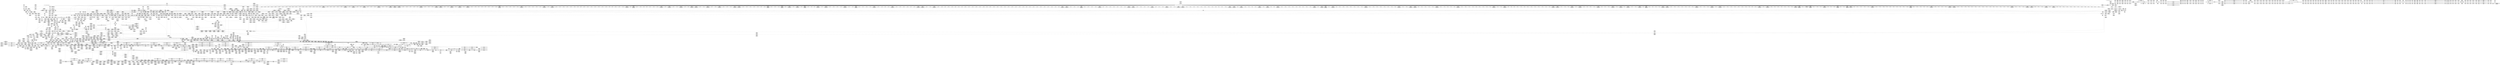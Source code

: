 digraph {
	CE0x3c5cba0 [shape=record,shape=Mrecord,label="{CE0x3c5cba0|selinux_inode_permission:_conv45|security/selinux/hooks.c,2869}"]
	CE0x3c3bc70 [shape=record,shape=Mrecord,label="{CE0x3c3bc70|__validate_creds:_expval|include/linux/cred.h,173|*SummSink*}"]
	CE0x3be7b30 [shape=record,shape=Mrecord,label="{CE0x3be7b30|selinux_inode_permission:_tmp45|security/selinux/hooks.c,2869|*SummSource*}"]
	CE0x3bb9a50 [shape=record,shape=Mrecord,label="{CE0x3bb9a50|selinux_inode_permission:_tmp23|security/selinux/hooks.c,2852|*SummSink*}"]
	CE0x3bfe870 [shape=record,shape=Mrecord,label="{CE0x3bfe870|0:_i16,_12:_i32,_56:_i8*,_:_CRE_481,482_}"]
	CE0x3c90440 [shape=record,shape=Mrecord,label="{CE0x3c90440|_call_void_mcount()_#3|*SummSink*}"]
	CE0x3c8e4c0 [shape=record,shape=Mrecord,label="{CE0x3c8e4c0|avc_audit_required:_and4|security/selinux/include/avc.h,77|*SummSource*}"]
	CE0x3c685a0 [shape=record,shape=Mrecord,label="{CE0x3c685a0|28:_i32,_32:_i16,_:_CRE_93,94_}"]
	CE0x3c3d530 [shape=record,shape=Mrecord,label="{CE0x3c3d530|__validate_creds:_tmp4|include/linux/cred.h,173|*SummSource*}"]
	CE0x3c66d80 [shape=record,shape=Mrecord,label="{CE0x3c66d80|GLOBAL:_file_mask_to_av|*Constant*|*SummSink*}"]
	CE0x3cb35e0 [shape=record,shape=Mrecord,label="{CE0x3cb35e0|file_mask_to_av:_tmp23|security/selinux/hooks.c,1881}"]
	CE0x3be8900 [shape=record,shape=Mrecord,label="{CE0x3be8900|selinux_inode_permission:_tmp46|security/selinux/hooks.c,2870|*SummSink*}"]
	CE0x3c53100 [shape=record,shape=Mrecord,label="{CE0x3c53100|selinux_inode_permission:_sid32|security/selinux/hooks.c,2865}"]
	CE0x3c4cc50 [shape=record,shape=Mrecord,label="{CE0x3c4cc50|file_mask_to_av:_tmp29|security/selinux/hooks.c,1883|*SummSource*}"]
	CE0x3c00080 [shape=record,shape=Mrecord,label="{CE0x3c00080|0:_i16,_12:_i32,_56:_i8*,_:_CRE_536,540_|*MultipleSource*|security/selinux/hooks.c,2857|Function::selinux_inode_permission&Arg::inode::}"]
	CE0x3c10c90 [shape=record,shape=Mrecord,label="{CE0x3c10c90|0:_i16,_12:_i32,_56:_i8*,_:_CRE_1000,1008_|*MultipleSource*|security/selinux/hooks.c,2857|Function::selinux_inode_permission&Arg::inode::}"]
	CE0x3be7cf0 [shape=record,shape=Mrecord,label="{CE0x3be7cf0|selinux_inode_permission:_tmp45|security/selinux/hooks.c,2869|*SummSink*}"]
	CE0x3c09910 [shape=record,shape=Mrecord,label="{CE0x3c09910|0:_i16,_12:_i32,_56:_i8*,_:_CRE_865,866_}"]
	CE0x3c9d8d0 [shape=record,shape=Mrecord,label="{CE0x3c9d8d0|file_mask_to_av:_if.else}"]
	CE0x3c9b710 [shape=record,shape=Mrecord,label="{CE0x3c9b710|file_mask_to_av:_tmp12|security/selinux/hooks.c,1877}"]
	CE0x3cbaa70 [shape=record,shape=Mrecord,label="{CE0x3cbaa70|avc_audit_required:_tmp3|security/selinux/include/avc.h,76}"]
	CE0x3cb3290 [shape=record,shape=Mrecord,label="{CE0x3cb3290|avc_audit_required:_tmp7|*LoadInst*|security/selinux/include/avc.h,77}"]
	CE0x3bac270 [shape=record,shape=Mrecord,label="{CE0x3bac270|selinux_inode_permission:_tmp14|security/selinux/hooks.c,2838|*SummSink*}"]
	CE0x3c0c8c0 [shape=record,shape=Mrecord,label="{CE0x3c0c8c0|0:_i16,_12:_i32,_56:_i8*,_:_CRE_902,903_}"]
	CE0x3c04140 [shape=record,shape=Mrecord,label="{CE0x3c04140|0:_i16,_12:_i32,_56:_i8*,_:_CRE_599,600_}"]
	CE0x3cc7630 [shape=record,shape=Mrecord,label="{CE0x3cc7630|file_mask_to_av:_tmp41|security/selinux/hooks.c,1888}"]
	CE0x3cb6250 [shape=record,shape=Mrecord,label="{CE0x3cb6250|avc_audit_required:_tmp4|security/selinux/include/avc.h,76|*SummSink*}"]
	CE0x3c985b0 [shape=record,shape=Mrecord,label="{CE0x3c985b0|cred_sid:_tmp1}"]
	CE0x3d296a0 [shape=record,shape=Mrecord,label="{CE0x3d296a0|current_sid:_tmp1}"]
	CE0x3d23480 [shape=record,shape=Mrecord,label="{CE0x3d23480|audit_inode_permission:_tmp15|security/selinux/hooks.c,2834|*SummSource*}"]
	CE0x3c54970 [shape=record,shape=Mrecord,label="{CE0x3c54970|28:_i32,_32:_i16,_:_CRE_24,28_|*MultipleSource*|*LoadInst*|security/selinux/hooks.c,2863|security/selinux/hooks.c,2863|security/selinux/hooks.c,2865}"]
	CE0x3cb4ea0 [shape=record,shape=Mrecord,label="{CE0x3cb4ea0|file_mask_to_av:_tobool18|security/selinux/hooks.c,1882}"]
	CE0x3c0c500 [shape=record,shape=Mrecord,label="{CE0x3c0c500|0:_i16,_12:_i32,_56:_i8*,_:_CRE_899,900_}"]
	CE0x3d28890 [shape=record,shape=Mrecord,label="{CE0x3d28890|i64*_getelementptr_inbounds_(_11_x_i64_,_11_x_i64_*___llvm_gcov_ctr125,_i64_0,_i64_1)|*Constant*|*SummSource*}"]
	CE0x3bdd170 [shape=record,shape=Mrecord,label="{CE0x3bdd170|file_mask_to_av:_tmp7|security/selinux/hooks.c,1875|*SummSink*}"]
	CE0x3c5d800 [shape=record,shape=Mrecord,label="{CE0x3c5d800|selinux_inode_permission:_tobool47|security/selinux/hooks.c,2869}"]
	CE0x3caf490 [shape=record,shape=Mrecord,label="{CE0x3caf490|i64_512|*Constant*|*SummSink*}"]
	CE0x3d008d0 [shape=record,shape=Mrecord,label="{CE0x3d008d0|avc_audit_required:_tmp17|security/selinux/include/avc.h,95|*SummSink*}"]
	CE0x3c87c00 [shape=record,shape=Mrecord,label="{CE0x3c87c00|i64*_getelementptr_inbounds_(_26_x_i64_,_26_x_i64_*___llvm_gcov_ctr231,_i64_0,_i64_24)|*Constant*|*SummSink*}"]
	CE0x3c06080 [shape=record,shape=Mrecord,label="{CE0x3c06080|0:_i16,_12:_i32,_56:_i8*,_:_CRE_864,865_}"]
	CE0x3d2d9f0 [shape=record,shape=Mrecord,label="{CE0x3d2d9f0|current_sid:_tmp11|security/selinux/hooks.c,218}"]
	CE0x3c4f2b0 [shape=record,shape=Mrecord,label="{CE0x3c4f2b0|GLOBAL:_avc_has_perm_noaudit|*Constant*|*SummSink*}"]
	CE0x3bdb510 [shape=record,shape=Mrecord,label="{CE0x3bdb510|cred_sid:_sid|security/selinux/hooks.c,197}"]
	CE0x3ba04f0 [shape=record,shape=Mrecord,label="{CE0x3ba04f0|i32_16|*Constant*}"]
	CE0x3bf0240 [shape=record,shape=Mrecord,label="{CE0x3bf0240|0:_i16,_12:_i32,_56:_i8*,_:_CRE_155,156_}"]
	CE0x3c80180 [shape=record,shape=Mrecord,label="{CE0x3c80180|avc_audit_required:_tmp18|security/selinux/include/avc.h,95|*SummSource*}"]
	CE0x3bc2c50 [shape=record,shape=Mrecord,label="{CE0x3bc2c50|__validate_creds:_cred|Function::__validate_creds&Arg::cred::|*SummSource*}"]
	CE0x3d237f0 [shape=record,shape=Mrecord,label="{CE0x3d237f0|i64*_getelementptr_inbounds_(_11_x_i64_,_11_x_i64_*___llvm_gcov_ctr125,_i64_0,_i64_0)|*Constant*|*SummSink*}"]
	CE0x3d30490 [shape=record,shape=Mrecord,label="{CE0x3d30490|i64*_getelementptr_inbounds_(_11_x_i64_,_11_x_i64_*___llvm_gcov_ctr125,_i64_0,_i64_6)|*Constant*}"]
	"CONST[source:1(input),value:2(dynamic)][purpose:{operation}]"
	CE0x3be7160 [shape=record,shape=Mrecord,label="{CE0x3be7160|selinux_inode_permission:_tmp43|security/selinux/hooks.c,2869|*SummSink*}"]
	CE0x3c48d30 [shape=record,shape=Mrecord,label="{CE0x3c48d30|get_current:_tmp1|*SummSink*}"]
	CE0x3bf9d20 [shape=record,shape=Mrecord,label="{CE0x3bf9d20|0:_i16,_12:_i32,_56:_i8*,_:_CRE_303,304_}"]
	CE0x3cc7bb0 [shape=record,shape=Mrecord,label="{CE0x3cc7bb0|file_mask_to_av:_tmp42|security/selinux/hooks.c,1888}"]
	CE0x3cbbfa0 [shape=record,shape=Mrecord,label="{CE0x3cbbfa0|file_mask_to_av:_if.then19|*SummSink*}"]
	CE0x3be09f0 [shape=record,shape=Mrecord,label="{CE0x3be09f0|__validate_creds:_tmp5|include/linux/cred.h,173}"]
	CE0x3c7b960 [shape=record,shape=Mrecord,label="{CE0x3c7b960|file_mask_to_av:_or44|security/selinux/hooks.c,1891|*SummSink*}"]
	CE0x3bc0dc0 [shape=record,shape=Mrecord,label="{CE0x3bc0dc0|i64*_getelementptr_inbounds_(_26_x_i64_,_26_x_i64_*___llvm_gcov_ctr231,_i64_0,_i64_13)|*Constant*|*SummSink*}"]
	CE0x3bffe90 [shape=record,shape=Mrecord,label="{CE0x3bffe90|0:_i16,_12:_i32,_56:_i8*,_:_CRE_528,536_|*MultipleSource*|security/selinux/hooks.c,2857|Function::selinux_inode_permission&Arg::inode::}"]
	CE0x3b95d70 [shape=record,shape=Mrecord,label="{CE0x3b95d70|selinux_inode_permission:_expval|security/selinux/hooks.c,2857|*SummSink*}"]
	CE0x3c61410 [shape=record,shape=Mrecord,label="{CE0x3c61410|28:_i32,_32:_i16,_:_CRE_70,71_}"]
	CE0x3c444e0 [shape=record,shape=Mrecord,label="{CE0x3c444e0|audit_inode_permission:_tmp2|*LoadInst*|security/selinux/hooks.c,2823}"]
	CE0x3bf3bc0 [shape=record,shape=Mrecord,label="{CE0x3bf3bc0|0:_i16,_12:_i32,_56:_i8*,_:_CRE_201,202_}"]
	CE0x3c016c0 [shape=record,shape=Mrecord,label="{CE0x3c016c0|0:_i16,_12:_i32,_56:_i8*,_:_CRE_565,566_}"]
	CE0x3c95510 [shape=record,shape=Mrecord,label="{CE0x3c95510|cred_sid:_tmp|*SummSink*}"]
	CE0x3bb0e50 [shape=record,shape=Mrecord,label="{CE0x3bb0e50|i64_2|*Constant*}"]
	CE0x3bf8920 [shape=record,shape=Mrecord,label="{CE0x3bf8920|0:_i16,_12:_i32,_56:_i8*,_:_CRE_287,288_}"]
	CE0x3c85f50 [shape=record,shape=Mrecord,label="{CE0x3c85f50|i64*_getelementptr_inbounds_(_26_x_i64_,_26_x_i64_*___llvm_gcov_ctr231,_i64_0,_i64_23)|*Constant*}"]
	CE0x3bf22c0 [shape=record,shape=Mrecord,label="{CE0x3bf22c0|0:_i16,_12:_i32,_56:_i8*,_:_CRE_181,182_}"]
	CE0x3c40aa0 [shape=record,shape=Mrecord,label="{CE0x3c40aa0|current_sid:_entry|*SummSink*}"]
	CE0x3cd0530 [shape=record,shape=Mrecord,label="{CE0x3cd0530|current_sid:_tmp24|security/selinux/hooks.c,220|*SummSink*}"]
	CE0x3d0cfe0 [shape=record,shape=Mrecord,label="{CE0x3d0cfe0|avc_audit_required:_and13|security/selinux/include/avc.h,99|*SummSink*}"]
	CE0x3c7b300 [shape=record,shape=Mrecord,label="{CE0x3c7b300|file_mask_to_av:_conv43|security/selinux/hooks.c,1891|*SummSource*}"]
	CE0x3befd40 [shape=record,shape=Mrecord,label="{CE0x3befd40|0:_i16,_12:_i32,_56:_i8*,_:_CRE_151,152_}"]
	CE0x3b981d0 [shape=record,shape=Mrecord,label="{CE0x3b981d0|selinux_inode_permission:_tmp13|security/selinux/hooks.c,2838|*SummSource*}"]
	CE0x3b87130 [shape=record,shape=Mrecord,label="{CE0x3b87130|selinux_inode_permission:_if.end20|*SummSink*}"]
	CE0x3cceba0 [shape=record,shape=Mrecord,label="{CE0x3cceba0|file_mask_to_av:_av.5|*SummSource*}"]
	CE0x3bc3230 [shape=record,shape=Mrecord,label="{CE0x3bc3230|__validate_creds:_file|Function::__validate_creds&Arg::file::|*SummSink*}"]
	CE0x3bf2f40 [shape=record,shape=Mrecord,label="{CE0x3bf2f40|0:_i16,_12:_i32,_56:_i8*,_:_CRE_191,192_}"]
	CE0x3cad2f0 [shape=record,shape=Mrecord,label="{CE0x3cad2f0|avc_audit_required:_tmp7|*LoadInst*|security/selinux/include/avc.h,77|*SummSource*}"]
	CE0x3bff270 [shape=record,shape=Mrecord,label="{CE0x3bff270|0:_i16,_12:_i32,_56:_i8*,_:_CRE_488,496_|*MultipleSource*|security/selinux/hooks.c,2857|Function::selinux_inode_permission&Arg::inode::}"]
	CE0x3bbb2a0 [shape=record,shape=Mrecord,label="{CE0x3bbb2a0|file_mask_to_av:_tmp47|security/selinux/hooks.c,1890|*SummSource*}"]
	CE0x3ba11b0 [shape=record,shape=Mrecord,label="{CE0x3ba11b0|selinux_inode_permission:_tobool16|security/selinux/hooks.c,2848|*SummSink*}"]
	CE0x3ba5e40 [shape=record,shape=Mrecord,label="{CE0x3ba5e40|get_current:_tmp4|./arch/x86/include/asm/current.h,14}"]
	CE0x3c668c0 [shape=record,shape=Mrecord,label="{CE0x3c668c0|selinux_inode_permission:_call30|security/selinux/hooks.c,2860|*SummSource*}"]
	CE0x3c99da0 [shape=record,shape=Mrecord,label="{CE0x3c99da0|i64*_getelementptr_inbounds_(_28_x_i64_,_28_x_i64_*___llvm_gcov_ctr232,_i64_0,_i64_8)|*Constant*|*SummSource*}"]
	CE0x3c9e380 [shape=record,shape=Mrecord,label="{CE0x3c9e380|__validate_creds:_tobool|include/linux/cred.h,173|*SummSink*}"]
	CE0x3bbcd20 [shape=record,shape=Mrecord,label="{CE0x3bbcd20|audit_inode_permission:_denied|Function::audit_inode_permission&Arg::denied::|*SummSource*}"]
	CE0x3bee290 [shape=record,shape=Mrecord,label="{CE0x3bee290|0:_i16,_12:_i32,_56:_i8*,_:_CRE_104,112_|*MultipleSource*|security/selinux/hooks.c,2857|Function::selinux_inode_permission&Arg::inode::}"]
	CE0x3d26a00 [shape=record,shape=Mrecord,label="{CE0x3d26a00|current_sid:_tmp7|security/selinux/hooks.c,218|*SummSink*}"]
	CE0x3bef340 [shape=record,shape=Mrecord,label="{CE0x3bef340|0:_i16,_12:_i32,_56:_i8*,_:_CRE_143,144_}"]
	CE0x3bf6760 [shape=record,shape=Mrecord,label="{CE0x3bf6760|0:_i16,_12:_i32,_56:_i8*,_:_CRE_260,261_}"]
	CE0x3bf7020 [shape=record,shape=Mrecord,label="{CE0x3bf7020|0:_i16,_12:_i32,_56:_i8*,_:_CRE_267,268_}"]
	CE0x3be6660 [shape=record,shape=Mrecord,label="{CE0x3be6660|i64_19|*Constant*|*SummSource*}"]
	CE0x3d011f0 [shape=record,shape=Mrecord,label="{CE0x3d011f0|avc_audit_required:_if.then|*SummSource*}"]
	CE0x3bd7a30 [shape=record,shape=Mrecord,label="{CE0x3bd7a30|file_mask_to_av:_conv22|security/selinux/hooks.c,1883|*SummSource*}"]
	CE0x3c433c0 [shape=record,shape=Mrecord,label="{CE0x3c433c0|i64*_getelementptr_inbounds_(_15_x_i64_,_15_x_i64_*___llvm_gcov_ctr147,_i64_0,_i64_0)|*Constant*|*SummSource*}"]
	CE0x3d21250 [shape=record,shape=Mrecord,label="{CE0x3d21250|audit_inode_permission:_tmp12|security/selinux/hooks.c,2833}"]
	CE0x3b93bf0 [shape=record,shape=Mrecord,label="{CE0x3b93bf0|i64*_getelementptr_inbounds_(_26_x_i64_,_26_x_i64_*___llvm_gcov_ctr231,_i64_0,_i64_9)|*Constant*|*SummSink*}"]
	CE0x3cc5f80 [shape=record,shape=Mrecord,label="{CE0x3cc5f80|i64_20|*Constant*}"]
	CE0x3c481f0 [shape=record,shape=Mrecord,label="{CE0x3c481f0|__validate_creds:_tmp8|include/linux/cred.h,175|*SummSource*}"]
	CE0x3c80580 [shape=record,shape=Mrecord,label="{CE0x3c80580|avc_audit_required:_audited.0}"]
	CE0x3bbc120 [shape=record,shape=Mrecord,label="{CE0x3bbc120|selinux_inode_permission:_tmp48|security/selinux/hooks.c,2872|*SummSource*}"]
	CE0x3bc3a80 [shape=record,shape=Mrecord,label="{CE0x3bc3a80|i32_78|*Constant*}"]
	CE0x3be30c0 [shape=record,shape=Mrecord,label="{CE0x3be30c0|slow_avc_audit:_tsid|Function::slow_avc_audit&Arg::tsid::|*SummSource*}"]
	CE0x3bfa0e0 [shape=record,shape=Mrecord,label="{CE0x3bfa0e0|0:_i16,_12:_i32,_56:_i8*,_:_CRE_306,307_}"]
	CE0x3c4b470 [shape=record,shape=Mrecord,label="{CE0x3c4b470|avc_audit_required:_tmp1|*SummSink*}"]
	CE0x3c07df0 [shape=record,shape=Mrecord,label="{CE0x3c07df0|0:_i16,_12:_i32,_56:_i8*,_:_CRE_744,752_|*MultipleSource*|security/selinux/hooks.c,2857|Function::selinux_inode_permission&Arg::inode::}"]
	CE0x3c53ff0 [shape=record,shape=Mrecord,label="{CE0x3c53ff0|28:_i32,_32:_i16,_:_CRE_16,17_}"]
	CE0x3d2fd90 [shape=record,shape=Mrecord,label="{CE0x3d2fd90|current_sid:_tobool1|security/selinux/hooks.c,218|*SummSink*}"]
	CE0x3d25070 [shape=record,shape=Mrecord,label="{CE0x3d25070|current_sid:_tmp6|security/selinux/hooks.c,218|*SummSource*}"]
	CE0x3ca3e30 [shape=record,shape=Mrecord,label="{CE0x3ca3e30|file_mask_to_av:_tmp4|security/selinux/hooks.c,1874|*SummSink*}"]
	CE0x3be5130 [shape=record,shape=Mrecord,label="{CE0x3be5130|GLOBAL:___llvm_gcov_ctr233|Global_var:__llvm_gcov_ctr233|*SummSource*}"]
	CE0x44a2780 [shape=record,shape=Mrecord,label="{CE0x44a2780|selinux_inode_permission:_return|*SummSource*}"]
	CE0x3c50e60 [shape=record,shape=Mrecord,label="{CE0x3c50e60|avc_has_perm_noaudit:_avd|Function::avc_has_perm_noaudit&Arg::avd::|*SummSink*}"]
	CE0x3bec880 [shape=record,shape=Mrecord,label="{CE0x3bec880|0:_i16,_12:_i32,_56:_i8*,_:_CRE_12,16_|*MultipleSource*|security/selinux/hooks.c,2857|Function::selinux_inode_permission&Arg::inode::}"]
	CE0x3bf6120 [shape=record,shape=Mrecord,label="{CE0x3bf6120|0:_i16,_12:_i32,_56:_i8*,_:_CRE_255,256_}"]
	CE0x3d35910 [shape=record,shape=Mrecord,label="{CE0x3d35910|current_sid:_tmp15|security/selinux/hooks.c,218|*SummSink*}"]
	CE0x3c8d140 [shape=record,shape=Mrecord,label="{CE0x3c8d140|file_mask_to_av:_tobool|security/selinux/hooks.c,1875}"]
	CE0x3bf86a0 [shape=record,shape=Mrecord,label="{CE0x3bf86a0|0:_i16,_12:_i32,_56:_i8*,_:_CRE_285,286_}"]
	CE0x3c09340 [shape=record,shape=Mrecord,label="{CE0x3c09340|0:_i16,_12:_i32,_56:_i8*,_:_CRE_840,848_|*MultipleSource*|security/selinux/hooks.c,2857|Function::selinux_inode_permission&Arg::inode::}"]
	CE0x3bb96d0 [shape=record,shape=Mrecord,label="{CE0x3bb96d0|selinux_inode_permission:_tmp23|security/selinux/hooks.c,2852}"]
	CE0x3bd38c0 [shape=record,shape=Mrecord,label="{CE0x3bd38c0|file_mask_to_av:_entry|*SummSource*}"]
	CE0x3bda320 [shape=record,shape=Mrecord,label="{CE0x3bda320|_call_void_mcount()_#3|*SummSource*}"]
	CE0x3d39730 [shape=record,shape=Mrecord,label="{CE0x3d39730|current_sid:_security|security/selinux/hooks.c,218}"]
	CE0x3bf3300 [shape=record,shape=Mrecord,label="{CE0x3bf3300|0:_i16,_12:_i32,_56:_i8*,_:_CRE_194,195_}"]
	CE0x3c10470 [shape=record,shape=Mrecord,label="{CE0x3c10470|0:_i16,_12:_i32,_56:_i8*,_:_CRE_982,983_}"]
	CE0x3c071f0 [shape=record,shape=Mrecord,label="{CE0x3c071f0|0:_i16,_12:_i32,_56:_i8*,_:_CRE_688,692_|*MultipleSource*|security/selinux/hooks.c,2857|Function::selinux_inode_permission&Arg::inode::}"]
	CE0x3c0f480 [shape=record,shape=Mrecord,label="{CE0x3c0f480|0:_i16,_12:_i32,_56:_i8*,_:_CRE_936,944_|*MultipleSource*|security/selinux/hooks.c,2857|Function::selinux_inode_permission&Arg::inode::}"]
	CE0x3c912a0 [shape=record,shape=Mrecord,label="{CE0x3c912a0|file_mask_to_av:_and4|security/selinux/hooks.c,1877|*SummSink*}"]
	CE0x3d27fd0 [shape=record,shape=Mrecord,label="{CE0x3d27fd0|current_sid:_tmp8|security/selinux/hooks.c,218}"]
	CE0x3bb28d0 [shape=record,shape=Mrecord,label="{CE0x3bb28d0|_call_void_mcount()_#3}"]
	CE0x3c98c40 [shape=record,shape=Mrecord,label="{CE0x3c98c40|file_mask_to_av:_tmp28|security/selinux/hooks.c,1883}"]
	CE0x3bdd5b0 [shape=record,shape=Mrecord,label="{CE0x3bdd5b0|0:_i32,_4:_i32,_8:_i32,_12:_i32,_:_CMRE_0,4_|*MultipleSource*|security/selinux/hooks.c,196|security/selinux/hooks.c,197|*LoadInst*|security/selinux/hooks.c,196}"]
	CE0x3c50c60 [shape=record,shape=Mrecord,label="{CE0x3c50c60|avc_has_perm_noaudit:_flags|Function::avc_has_perm_noaudit&Arg::flags::|*SummSink*}"]
	CE0x3ca0d60 [shape=record,shape=Mrecord,label="{CE0x3ca0d60|file_mask_to_av:_if.end46|*SummSink*}"]
	CE0x3ca4e40 [shape=record,shape=Mrecord,label="{CE0x3ca4e40|file_mask_to_av:_and11|security/selinux/hooks.c,1880|*SummSource*}"]
	CE0x3be87e0 [shape=record,shape=Mrecord,label="{CE0x3be87e0|i64*_getelementptr_inbounds_(_26_x_i64_,_26_x_i64_*___llvm_gcov_ctr231,_i64_0,_i64_20)|*Constant*|*SummSource*}"]
	CE0x3c96290 [shape=record,shape=Mrecord,label="{CE0x3c96290|__validate_creds:_lnot.ext|include/linux/cred.h,173|*SummSource*}"]
	CE0x3d29630 [shape=record,shape=Mrecord,label="{CE0x3d29630|i64_1|*Constant*}"]
	CE0x3cad680 [shape=record,shape=Mrecord,label="{CE0x3cad680|i64*_getelementptr_inbounds_(_28_x_i64_,_28_x_i64_*___llvm_gcov_ctr232,_i64_0,_i64_0)|*Constant*|*SummSource*}"]
	CE0x3cc8bc0 [shape=record,shape=Mrecord,label="{CE0x3cc8bc0|i64*_getelementptr_inbounds_(_28_x_i64_,_28_x_i64_*___llvm_gcov_ctr232,_i64_0,_i64_22)|*Constant*|*SummSource*}"]
	CE0x3c039c0 [shape=record,shape=Mrecord,label="{CE0x3c039c0|0:_i16,_12:_i32,_56:_i8*,_:_CRE_593,594_}"]
	CE0x3bf95a0 [shape=record,shape=Mrecord,label="{CE0x3bf95a0|0:_i16,_12:_i32,_56:_i8*,_:_CRE_297,298_}"]
	CE0x3bdf4b0 [shape=record,shape=Mrecord,label="{CE0x3bdf4b0|__validate_creds:_if.then|*SummSink*}"]
	CE0x3d20a10 [shape=record,shape=Mrecord,label="{CE0x3d20a10|current_sid:_tmp2}"]
	CE0x3c48bb0 [shape=record,shape=Mrecord,label="{CE0x3c48bb0|__validate_creds:_tobool|include/linux/cred.h,173|*SummSource*}"]
	CE0x3bb6350 [shape=record,shape=Mrecord,label="{CE0x3bb6350|get_current:_tmp2}"]
	CE0x3be5450 [shape=record,shape=Mrecord,label="{CE0x3be5450|audit_inode_permission:_tmp7|security/selinux/hooks.c,2831}"]
	CE0x3b97730 [shape=record,shape=Mrecord,label="{CE0x3b97730|_call_void___validate_creds(%struct.cred*_%tmp19,_i8*_getelementptr_inbounds_(_25_x_i8_,_25_x_i8_*_.str3,_i32_0,_i32_0),_i32_2855)_#10,_!dbg_!27757|security/selinux/hooks.c,2855}"]
	CE0x3bab8c0 [shape=record,shape=Mrecord,label="{CE0x3bab8c0|i64*_getelementptr_inbounds_(_26_x_i64_,_26_x_i64_*___llvm_gcov_ctr231,_i64_0,_i64_0)|*Constant*}"]
	CE0x3bb4090 [shape=record,shape=Mrecord,label="{CE0x3bb4090|get_current:_tmp3|*SummSource*}"]
	CE0x3bde930 [shape=record,shape=Mrecord,label="{CE0x3bde930|file_mask_to_av:_tmp11|security/selinux/hooks.c,1876|*SummSource*}"]
	CE0x3ca24e0 [shape=record,shape=Mrecord,label="{CE0x3ca24e0|__validate_creds:_tmp3|include/linux/cred.h,173|*SummSink*}"]
	CE0x3c81b50 [shape=record,shape=Mrecord,label="{CE0x3c81b50|avc_audit_required:_tmp11|security/selinux/include/avc.h,94|*SummSource*}"]
	CE0x3bdab00 [shape=record,shape=Mrecord,label="{CE0x3bdab00|audit_inode_permission:_call|security/selinux/hooks.c,2829|*SummSource*}"]
	CE0x3d0bf40 [shape=record,shape=Mrecord,label="{CE0x3d0bf40|avc_audit_required:_tmp30|*SummSource*}"]
	CE0x3bbe9d0 [shape=record,shape=Mrecord,label="{CE0x3bbe9d0|_call_void___validate_creds(%struct.cred*_%tmp19,_i8*_getelementptr_inbounds_(_25_x_i8_,_25_x_i8_*_.str3,_i32_0,_i32_0),_i32_2855)_#10,_!dbg_!27757|security/selinux/hooks.c,2855|*SummSink*}"]
	CE0x3bf4480 [shape=record,shape=Mrecord,label="{CE0x3bf4480|0:_i16,_12:_i32,_56:_i8*,_:_CRE_240,241_}"]
	CE0x3c9a0f0 [shape=record,shape=Mrecord,label="{CE0x3c9a0f0|avc_audit_required:_tmp16|security/selinux/include/avc.h,94|*SummSource*}"]
	CE0x3d34af0 [shape=record,shape=Mrecord,label="{CE0x3d34af0|current_sid:_tmp17|security/selinux/hooks.c,218|*SummSource*}"]
	CE0x3be04f0 [shape=record,shape=Mrecord,label="{CE0x3be04f0|file_mask_to_av:_tmp24|security/selinux/hooks.c,1882|*SummSource*}"]
	CE0x3ccdea0 [shape=record,shape=Mrecord,label="{CE0x3ccdea0|file_mask_to_av:_conv36|security/selinux/hooks.c,1889|*SummSink*}"]
	CE0x3c9f100 [shape=record,shape=Mrecord,label="{CE0x3c9f100|i64*_getelementptr_inbounds_(_2_x_i64_,_2_x_i64_*___llvm_gcov_ctr131,_i64_0,_i64_1)|*Constant*|*SummSource*}"]
	CE0x3c5eb60 [shape=record,shape=Mrecord,label="{CE0x3c5eb60|selinux_inode_permission:_sclass|security/selinux/hooks.c,2865}"]
	CE0x3d2e510 [shape=record,shape=Mrecord,label="{CE0x3d2e510|current_sid:_if.end|*SummSource*}"]
	CE0x3d1a4e0 [shape=record,shape=Mrecord,label="{CE0x3d1a4e0|slow_avc_audit:_result|Function::slow_avc_audit&Arg::result::|*SummSink*}"]
	CE0x3d2a7b0 [shape=record,shape=Mrecord,label="{CE0x3d2a7b0|i64_5|*Constant*}"]
	CE0x3b97b20 [shape=record,shape=Mrecord,label="{CE0x3b97b20|i64*_getelementptr_inbounds_(_26_x_i64_,_26_x_i64_*___llvm_gcov_ctr231,_i64_0,_i64_6)|*Constant*|*SummSource*}"]
	CE0x3c567d0 [shape=record,shape=Mrecord,label="{CE0x3c567d0|selinux_inode_permission:_lnot25|security/selinux/hooks.c,2857|*SummSink*}"]
	CE0x3cc7920 [shape=record,shape=Mrecord,label="{CE0x3cc7920|file_mask_to_av:_tmp41|security/selinux/hooks.c,1888|*SummSink*}"]
	CE0x3d1a740 [shape=record,shape=Mrecord,label="{CE0x3d1a740|slow_avc_audit:_entry}"]
	CE0x3bbbb40 [shape=record,shape=Mrecord,label="{CE0x3bbbb40|file_mask_to_av:_tmp49|security/selinux/hooks.c,1890}"]
	CE0x3c65890 [shape=record,shape=Mrecord,label="{CE0x3c65890|GLOBAL:_avc_audit_required|*Constant*|*SummSource*}"]
	CE0x3c4bc70 [shape=record,shape=Mrecord,label="{CE0x3c4bc70|GLOBAL:___llvm_gcov_ctr125|Global_var:__llvm_gcov_ctr125|*SummSource*}"]
	CE0x3cd8f90 [shape=record,shape=Mrecord,label="{CE0x3cd8f90|i64_1|*Constant*}"]
	CE0x3bb1150 [shape=record,shape=Mrecord,label="{CE0x3bb1150|selinux_inode_permission:_denied|security/selinux/hooks.c, 2846}"]
	CE0x3d0f760 [shape=record,shape=Mrecord,label="{CE0x3d0f760|avc_audit_required:_tmp32|security/selinux/include/avc.h,100}"]
	CE0x3be2d00 [shape=record,shape=Mrecord,label="{CE0x3be2d00|slow_avc_audit:_ssid|Function::slow_avc_audit&Arg::ssid::|*SummSource*}"]
	CE0x3c82340 [shape=record,shape=Mrecord,label="{CE0x3c82340|avc_audit_required:_tmp}"]
	CE0x3d1cfa0 [shape=record,shape=Mrecord,label="{CE0x3d1cfa0|audit_inode_permission:_tobool|security/selinux/hooks.c,2831}"]
	CE0x3bb0bb0 [shape=record,shape=Mrecord,label="{CE0x3bb0bb0|selinux_inode_permission:_do.end22|*SummSink*}"]
	CE0x3cb2590 [shape=record,shape=Mrecord,label="{CE0x3cb2590|file_mask_to_av:_tmp23|security/selinux/hooks.c,1881|*SummSink*}"]
	CE0x3cbec50 [shape=record,shape=Mrecord,label="{CE0x3cbec50|avc_audit_required:_auditdeny3|security/selinux/include/avc.h,77|*SummSink*}"]
	CE0x3bdd770 [shape=record,shape=Mrecord,label="{CE0x3bdd770|0:_i32,_4:_i32,_8:_i32,_12:_i32,_:_CMRE_4,8_|*MultipleSource*|security/selinux/hooks.c,196|security/selinux/hooks.c,197|*LoadInst*|security/selinux/hooks.c,196}"]
	CE0x3ba8d10 [shape=record,shape=Mrecord,label="{CE0x3ba8d10|audit_inode_permission:_entry}"]
	CE0x3c407f0 [shape=record,shape=Mrecord,label="{CE0x3c407f0|GLOBAL:_current_sid|*Constant*|*SummSink*}"]
	CE0x3cc04d0 [shape=record,shape=Mrecord,label="{CE0x3cc04d0|file_mask_to_av:_tmp37|security/selinux/hooks.c,1886}"]
	CE0x3cc0bc0 [shape=record,shape=Mrecord,label="{CE0x3cc0bc0|i64*_getelementptr_inbounds_(_28_x_i64_,_28_x_i64_*___llvm_gcov_ctr232,_i64_0,_i64_19)|*Constant*}"]
	CE0x3cc7ce0 [shape=record,shape=Mrecord,label="{CE0x3cc7ce0|file_mask_to_av:_tmp42|security/selinux/hooks.c,1888|*SummSource*}"]
	CE0x3cadb00 [shape=record,shape=Mrecord,label="{CE0x3cadb00|avc_audit_required:_auditdeny6|security/selinux/include/avc.h,94|*SummSink*}"]
	CE0x3d090f0 [shape=record,shape=Mrecord,label="{CE0x3d090f0|avc_audit_required:_tmp25|security/selinux/include/avc.h,97}"]
	CE0x3b810f0 [shape=record,shape=Mrecord,label="{CE0x3b810f0|selinux_inode_permission:_if.end28}"]
	CE0x3bf3940 [shape=record,shape=Mrecord,label="{CE0x3bf3940|0:_i16,_12:_i32,_56:_i8*,_:_CRE_199,200_}"]
	CE0x3c94680 [shape=record,shape=Mrecord,label="{CE0x3c94680|file_mask_to_av:_if.end46|*SummSource*}"]
	CE0x3c04640 [shape=record,shape=Mrecord,label="{CE0x3c04640|0:_i16,_12:_i32,_56:_i8*,_:_CRE_603,604_}"]
	CE0x5855e00 [shape=record,shape=Mrecord,label="{CE0x5855e00|i64_2|*Constant*|*SummSink*}"]
	CE0x3c0de00 [shape=record,shape=Mrecord,label="{CE0x3c0de00|0:_i16,_12:_i32,_56:_i8*,_:_CRE_919,920_}"]
	CE0x3c4a1a0 [shape=record,shape=Mrecord,label="{CE0x3c4a1a0|file_mask_to_av:_av.1}"]
	CE0x3bf8ba0 [shape=record,shape=Mrecord,label="{CE0x3bf8ba0|0:_i16,_12:_i32,_56:_i8*,_:_CRE_289,290_}"]
	CE0x3b91080 [shape=record,shape=Mrecord,label="{CE0x3b91080|selinux_inode_permission:_tmp2}"]
	CE0x3c00f40 [shape=record,shape=Mrecord,label="{CE0x3c00f40|0:_i16,_12:_i32,_56:_i8*,_:_CRE_559,560_}"]
	CE0x3bb9170 [shape=record,shape=Mrecord,label="{CE0x3bb9170|selinux_inode_permission:_tmp22|security/selinux/hooks.c,2852}"]
	CE0x3bc3ef0 [shape=record,shape=Mrecord,label="{CE0x3bc3ef0|selinux_inode_permission:_cred4|security/selinux/hooks.c,2838|*SummSource*}"]
	CE0x3cb2c70 [shape=record,shape=Mrecord,label="{CE0x3cb2c70|file_mask_to_av:_tmp1|*SummSource*}"]
	CE0x3c698a0 [shape=record,shape=Mrecord,label="{CE0x3c698a0|28:_i32,_32:_i16,_:_CRE_109,110_}"]
	CE0x3bad0e0 [shape=record,shape=Mrecord,label="{CE0x3bad0e0|selinux_inode_permission:_tmp15|security/selinux/hooks.c,2838|*SummSource*}"]
	CE0x3b9fe40 [shape=record,shape=Mrecord,label="{CE0x3b9fe40|i32_128|*Constant*|*SummSink*}"]
	CE0x3bbae10 [shape=record,shape=Mrecord,label="{CE0x3bbae10|file_mask_to_av:_tmp46|security/selinux/hooks.c,1890|*SummSource*}"]
	CE0x3be8970 [shape=record,shape=Mrecord,label="{CE0x3be8970|selinux_inode_permission:_tmp47|security/selinux/hooks.c,2870|*SummSink*}"]
	CE0x3d1d8d0 [shape=record,shape=Mrecord,label="{CE0x3d1d8d0|i64*_getelementptr_inbounds_(_6_x_i64_,_6_x_i64_*___llvm_gcov_ctr233,_i64_0,_i64_3)|*Constant*}"]
	CE0x3c8f340 [shape=record,shape=Mrecord,label="{CE0x3c8f340|avc_audit_required:_allowed|security/selinux/include/avc.h,75|*SummSource*}"]
	CE0x3bdfd40 [shape=record,shape=Mrecord,label="{CE0x3bdfd40|get_current:_tmp4|./arch/x86/include/asm/current.h,14|*SummSource*}"]
	CE0x3cc8180 [shape=record,shape=Mrecord,label="{CE0x3cc8180|file_mask_to_av:_tmp43|security/selinux/hooks.c,1888|*SummSource*}"]
	CE0x3c54710 [shape=record,shape=Mrecord,label="{CE0x3c54710|28:_i32,_32:_i16,_:_CRE_22,23_}"]
	CE0x3bf1640 [shape=record,shape=Mrecord,label="{CE0x3bf1640|0:_i16,_12:_i32,_56:_i8*,_:_CRE_171,172_}"]
	CE0x3c4d660 [shape=record,shape=Mrecord,label="{CE0x3c4d660|cred_sid:_entry|*SummSource*}"]
	CE0x3ca3fd0 [shape=record,shape=Mrecord,label="{CE0x3ca3fd0|file_mask_to_av:_tmp5|security/selinux/hooks.c,1874}"]
	CE0x3cab8c0 [shape=record,shape=Mrecord,label="{CE0x3cab8c0|file_mask_to_av:_cmp|security/selinux/hooks.c,1874|*SummSink*}"]
	CE0x3c44a60 [shape=record,shape=Mrecord,label="{CE0x3c44a60|avc_audit_required:_tobool8|security/selinux/include/avc.h,94|*SummSink*}"]
	CE0x3baf0a0 [shape=record,shape=Mrecord,label="{CE0x3baf0a0|i64_5|*Constant*}"]
	CE0x3bbd410 [shape=record,shape=Mrecord,label="{CE0x3bbd410|audit_inode_permission:_flags|Function::audit_inode_permission&Arg::flags::}"]
	CE0x3c03880 [shape=record,shape=Mrecord,label="{CE0x3c03880|0:_i16,_12:_i32,_56:_i8*,_:_CRE_592,593_}"]
	CE0x3bb2520 [shape=record,shape=Mrecord,label="{CE0x3bb2520|selinux_inode_permission:_tmp3|*SummSource*}"]
	CE0x3bb51d0 [shape=record,shape=Mrecord,label="{CE0x3bb51d0|COLLAPSED:_GIRE_selinux_xfrm_refcount_global_%struct.atomic_t_zeroinitializer,_align_4:_elem_0:default:}"]
	CE0x3d380e0 [shape=record,shape=Mrecord,label="{CE0x3d380e0|current_sid:_call4|security/selinux/hooks.c,218|*SummSource*}"]
	CE0x3c88c50 [shape=record,shape=Mrecord,label="{CE0x3c88c50|selinux_inode_permission:_tmp57|security/selinux/hooks.c,2876|*SummSource*}"]
	CE0x3d0a730 [shape=record,shape=Mrecord,label="{CE0x3d0a730|i64*_getelementptr_inbounds_(_15_x_i64_,_15_x_i64_*___llvm_gcov_ctr147,_i64_0,_i64_12)|*Constant*}"]
	CE0x3d38250 [shape=record,shape=Mrecord,label="{CE0x3d38250|current_sid:_call4|security/selinux/hooks.c,218|*SummSink*}"]
	CE0x3b96900 [shape=record,shape=Mrecord,label="{CE0x3b96900|_ret_%struct.task_struct*_%tmp4,_!dbg_!27714|./arch/x86/include/asm/current.h,14|*SummSource*}"]
	CE0x3c3bf90 [shape=record,shape=Mrecord,label="{CE0x3c3bf90|cred_sid:_tmp}"]
	CE0x3d1f700 [shape=record,shape=Mrecord,label="{CE0x3d1f700|current_sid:_do.body|*SummSink*}"]
	CE0x3c65a10 [shape=record,shape=Mrecord,label="{CE0x3c65a10|GLOBAL:_avc_audit_required|*Constant*|*SummSink*}"]
	CE0x3d34370 [shape=record,shape=Mrecord,label="{CE0x3d34370|i8*_getelementptr_inbounds_(_45_x_i8_,_45_x_i8_*_.str12,_i32_0,_i32_0)|*Constant*}"]
	CE0x3c8cff0 [shape=record,shape=Mrecord,label="{CE0x3c8cff0|i32_0|*Constant*}"]
	CE0x3ca0f80 [shape=record,shape=Mrecord,label="{CE0x3ca0f80|avc_audit_required:_expval|security/selinux/include/avc.h,76|*SummSink*}"]
	CE0x3be1d80 [shape=record,shape=Mrecord,label="{CE0x3be1d80|file_mask_to_av:_tmp25|security/selinux/hooks.c,1882|*SummSink*}"]
	CE0x3ca96b0 [shape=record,shape=Mrecord,label="{CE0x3ca96b0|GLOBAL:___llvm_gcov_ctr232|Global_var:__llvm_gcov_ctr232}"]
	CE0x3d31d70 [shape=record,shape=Mrecord,label="{CE0x3d31d70|current_sid:_tmp13|security/selinux/hooks.c,218|*SummSink*}"]
	CE0x3cc6040 [shape=record,shape=Mrecord,label="{CE0x3cc6040|file_mask_to_av:_and33|security/selinux/hooks.c,1888}"]
	CE0x3cc6620 [shape=record,shape=Mrecord,label="{CE0x3cc6620|file_mask_to_av:_and33|security/selinux/hooks.c,1888|*SummSink*}"]
	CE0x4fbc280 [shape=record,shape=Mrecord,label="{CE0x4fbc280|selinux_inode_permission:_entry|*SummSink*}"]
	CE0x3bec210 [shape=record,shape=Mrecord,label="{CE0x3bec210|0:_i16,_12:_i32,_56:_i8*,_:_CRE_2,4_|*MultipleSource*|security/selinux/hooks.c,2857|Function::selinux_inode_permission&Arg::inode::}"]
	CE0x3ca6d50 [shape=record,shape=Mrecord,label="{CE0x3ca6d50|file_mask_to_av:_tmp3|security/selinux/hooks.c,1874|*SummSink*}"]
	CE0x3c91000 [shape=record,shape=Mrecord,label="{CE0x3c91000|file_mask_to_av:_av.0|*SummSource*}"]
	CE0x3c4e090 [shape=record,shape=Mrecord,label="{CE0x3c4e090|i32_10|*Constant*}"]
	CE0x3c86720 [shape=record,shape=Mrecord,label="{CE0x3c86720|selinux_inode_permission:_tmp54|security/selinux/hooks.c,2874}"]
	CE0x3c8b020 [shape=record,shape=Mrecord,label="{CE0x3c8b020|avc_audit_required:_tmp22|security/selinux/include/avc.h,96|*SummSource*}"]
	CE0x3bdce20 [shape=record,shape=Mrecord,label="{CE0x3bdce20|cred_sid:_sid|security/selinux/hooks.c,197|*SummSink*}"]
	CE0x3baf420 [shape=record,shape=Mrecord,label="{CE0x3baf420|i64_5|*Constant*|*SummSink*}"]
	CE0x3d358a0 [shape=record,shape=Mrecord,label="{CE0x3d358a0|current_sid:_tmp15|security/selinux/hooks.c,218|*SummSource*}"]
	CE0x3ca19d0 [shape=record,shape=Mrecord,label="{CE0x3ca19d0|i64*_getelementptr_inbounds_(_2_x_i64_,_2_x_i64_*___llvm_gcov_ctr98,_i64_0,_i64_1)|*Constant*|*SummSink*}"]
	CE0x3c5dea0 [shape=record,shape=Mrecord,label="{CE0x3c5dea0|i64_18|*Constant*|*SummSource*}"]
	CE0x3c9e6c0 [shape=record,shape=Mrecord,label="{CE0x3c9e6c0|__validate_creds:_tmp2|include/linux/cred.h,173}"]
	CE0x3d007f0 [shape=record,shape=Mrecord,label="{CE0x3d007f0|avc_audit_required:_tmp17|security/selinux/include/avc.h,95}"]
	CE0x3bfb5c0 [shape=record,shape=Mrecord,label="{CE0x3bfb5c0|0:_i16,_12:_i32,_56:_i8*,_:_CRE_376,384_|*MultipleSource*|security/selinux/hooks.c,2857|Function::selinux_inode_permission&Arg::inode::}"]
	CE0x3ca7570 [shape=record,shape=Mrecord,label="{CE0x3ca7570|file_mask_to_av:_and11|security/selinux/hooks.c,1880}"]
	CE0x3c56a80 [shape=record,shape=Mrecord,label="{CE0x3c56a80|selinux_inode_permission:_lnot.ext|security/selinux/hooks.c,2857}"]
	CE0x3ca6ce0 [shape=record,shape=Mrecord,label="{CE0x3ca6ce0|avc_audit_required:_tmp10|security/selinux/include/avc.h,94|*SummSource*}"]
	CE0x3d22fd0 [shape=record,shape=Mrecord,label="{CE0x3d22fd0|audit_inode_permission:_tmp15|security/selinux/hooks.c,2834|*SummSink*}"]
	CE0x3bb94b0 [shape=record,shape=Mrecord,label="{CE0x3bb94b0|selinux_inode_permission:_tmp22|security/selinux/hooks.c,2852|*SummSink*}"]
	CE0x3c4f840 [shape=record,shape=Mrecord,label="{CE0x3c4f840|avc_has_perm_noaudit:_ssid|Function::avc_has_perm_noaudit&Arg::ssid::|*SummSink*}"]
	CE0x3ca78b0 [shape=record,shape=Mrecord,label="{CE0x3ca78b0|file_mask_to_av:_tobool12|security/selinux/hooks.c,1880}"]
	CE0x3c686d0 [shape=record,shape=Mrecord,label="{CE0x3c686d0|28:_i32,_32:_i16,_:_CRE_94,95_}"]
	CE0x3bd5630 [shape=record,shape=Mrecord,label="{CE0x3bd5630|i64_17|*Constant*}"]
	CE0x3bf45c0 [shape=record,shape=Mrecord,label="{CE0x3bf45c0|0:_i16,_12:_i32,_56:_i8*,_:_CRE_208,210_|*MultipleSource*|security/selinux/hooks.c,2857|Function::selinux_inode_permission&Arg::inode::}"]
	CE0x3bea640 [shape=record,shape=Mrecord,label="{CE0x3bea640|__validate_creds:_line|Function::__validate_creds&Arg::line::|*SummSink*}"]
	CE0x3c7a5d0 [shape=record,shape=Mrecord,label="{CE0x3c7a5d0|file_mask_to_av:_or44|security/selinux/hooks.c,1891}"]
	CE0x3bb00a0 [shape=record,shape=Mrecord,label="{CE0x3bb00a0|selinux_inode_permission:_tmp10|security/selinux/hooks.c,2838|*SummSink*}"]
	CE0x3c9f060 [shape=record,shape=Mrecord,label="{CE0x3c9f060|i64*_getelementptr_inbounds_(_2_x_i64_,_2_x_i64_*___llvm_gcov_ctr131,_i64_0,_i64_1)|*Constant*}"]
	CE0x3ba9650 [shape=record,shape=Mrecord,label="{CE0x3ba9650|audit_inode_permission:_perms|Function::audit_inode_permission&Arg::perms::|*SummSink*}"]
	CE0x3d36590 [shape=record,shape=Mrecord,label="{CE0x3d36590|_call_void_lockdep_rcu_suspicious(i8*_getelementptr_inbounds_(_25_x_i8_,_25_x_i8_*_.str3,_i32_0,_i32_0),_i32_218,_i8*_getelementptr_inbounds_(_45_x_i8_,_45_x_i8_*_.str12,_i32_0,_i32_0))_#10,_!dbg_!27727|security/selinux/hooks.c,218}"]
	CE0x3c0ef80 [shape=record,shape=Mrecord,label="{CE0x3c0ef80|0:_i16,_12:_i32,_56:_i8*,_:_CRE_933,934_}"]
	CE0x3d2f400 [shape=record,shape=Mrecord,label="{CE0x3d2f400|current_sid:_if.then|*SummSink*}"]
	CE0x3bb6ca0 [shape=record,shape=Mrecord,label="{CE0x3bb6ca0|selinux_inode_permission:_and17|security/selinux/hooks.c,2849|*SummSource*}"]
	CE0x3d39140 [shape=record,shape=Mrecord,label="{CE0x3d39140|current_sid:_tmp21|security/selinux/hooks.c,218}"]
	CE0x3c7a240 [shape=record,shape=Mrecord,label="{CE0x3c7a240|file_mask_to_av:_tmp50|security/selinux/hooks.c,1891|*SummSource*}"]
	CE0x3bbad40 [shape=record,shape=Mrecord,label="{CE0x3bbad40|file_mask_to_av:_tmp46|security/selinux/hooks.c,1890}"]
	CE0x3d0e220 [shape=record,shape=Mrecord,label="{CE0x3d0e220|i64*_getelementptr_inbounds_(_15_x_i64_,_15_x_i64_*___llvm_gcov_ctr147,_i64_0,_i64_13)|*Constant*|*SummSink*}"]
	CE0x3c4de20 [shape=record,shape=Mrecord,label="{CE0x3c4de20|_ret_i32_%tmp6,_!dbg_!27716|security/selinux/hooks.c,197|*SummSink*}"]
	CE0x3bd8dc0 [shape=record,shape=Mrecord,label="{CE0x3bd8dc0|__validate_creds:_tmp1|*SummSink*}"]
	CE0x3d34670 [shape=record,shape=Mrecord,label="{CE0x3d34670|i64*_getelementptr_inbounds_(_11_x_i64_,_11_x_i64_*___llvm_gcov_ctr125,_i64_0,_i64_9)|*Constant*|*SummSink*}"]
	CE0x3c40d50 [shape=record,shape=Mrecord,label="{CE0x3c40d50|_ret_i32_%tmp24,_!dbg_!27742|security/selinux/hooks.c,220|*SummSource*}"]
	CE0x3bf5c20 [shape=record,shape=Mrecord,label="{CE0x3bf5c20|0:_i16,_12:_i32,_56:_i8*,_:_CRE_251,252_}"]
	CE0x3bb5ed0 [shape=record,shape=Mrecord,label="{CE0x3bb5ed0|i64_8192|*Constant*|*SummSource*}"]
	CE0x3cc88b0 [shape=record,shape=Mrecord,label="{CE0x3cc88b0|file_mask_to_av:_tmp44|security/selinux/hooks.c,1889}"]
	CE0x3cb5740 [shape=record,shape=Mrecord,label="{CE0x3cb5740|file_mask_to_av:_conv14|security/selinux/hooks.c,1881}"]
	CE0x3c61a00 [shape=record,shape=Mrecord,label="{CE0x3c61a00|28:_i32,_32:_i16,_:_CRE_75,76_}"]
	CE0x3c948c0 [shape=record,shape=Mrecord,label="{CE0x3c948c0|i64*_getelementptr_inbounds_(_15_x_i64_,_15_x_i64_*___llvm_gcov_ctr147,_i64_0,_i64_7)|*Constant*|*SummSink*}"]
	CE0x3b945d0 [shape=record,shape=Mrecord,label="{CE0x3b945d0|selinux_inode_permission:_tmp18|security/selinux/hooks.c,2838}"]
	CE0x3c52480 [shape=record,shape=Mrecord,label="{CE0x3c52480|avc_audit_required:_deniedp|Function::avc_audit_required&Arg::deniedp::}"]
	CE0x3be13e0 [shape=record,shape=Mrecord,label="{CE0x3be13e0|__validate_creds:_tmp1|*SummSource*}"]
	CE0x3c45210 [shape=record,shape=Mrecord,label="{CE0x3c45210|avc_audit_required:_if.else12}"]
	CE0x3c0b600 [shape=record,shape=Mrecord,label="{CE0x3c0b600|0:_i16,_12:_i32,_56:_i8*,_:_CRE_887,888_}"]
	CE0x3c43a90 [shape=record,shape=Mrecord,label="{CE0x3c43a90|avc_audit_required:_tobool8|security/selinux/include/avc.h,94}"]
	CE0x3c527a0 [shape=record,shape=Mrecord,label="{CE0x3c527a0|avc_audit_required:_auditdeny|Function::avc_audit_required&Arg::auditdeny::|*SummSource*}"]
	CE0x3be3230 [shape=record,shape=Mrecord,label="{CE0x3be3230|slow_avc_audit:_tsid|Function::slow_avc_audit&Arg::tsid::|*SummSink*}"]
	CE0x3b9d850 [shape=record,shape=Mrecord,label="{CE0x3b9d850|selinux_inode_permission:_avd|security/selinux/hooks.c, 2844}"]
	CE0x3c06490 [shape=record,shape=Mrecord,label="{CE0x3c06490|0:_i16,_12:_i32,_56:_i8*,_:_CRE_640,648_|*MultipleSource*|security/selinux/hooks.c,2857|Function::selinux_inode_permission&Arg::inode::}"]
	CE0x3c834c0 [shape=record,shape=Mrecord,label="{CE0x3c834c0|selinux_inode_permission:_tobool51|security/selinux/hooks.c,2873|*SummSource*}"]
	CE0x3c406b0 [shape=record,shape=Mrecord,label="{CE0x3c406b0|i64*_getelementptr_inbounds_(_15_x_i64_,_15_x_i64_*___llvm_gcov_ctr147,_i64_0,_i64_8)|*Constant*|*SummSource*}"]
	CE0x3bb1440 [shape=record,shape=Mrecord,label="{CE0x3bb1440|selinux_inode_permission:_denied|security/selinux/hooks.c, 2846|*SummSink*}"]
	CE0x3be5a90 [shape=record,shape=Mrecord,label="{CE0x3be5a90|audit_inode_permission:_tmp8|security/selinux/hooks.c,2831|*SummSource*}"]
	CE0x3bf64e0 [shape=record,shape=Mrecord,label="{CE0x3bf64e0|0:_i16,_12:_i32,_56:_i8*,_:_CRE_258,259_}"]
	CE0x3bc0ea0 [shape=record,shape=Mrecord,label="{CE0x3bc0ea0|selinux_inode_permission:_tmp27|security/selinux/hooks.c,2855|*SummSink*}"]
	CE0x3c90360 [shape=record,shape=Mrecord,label="{CE0x3c90360|_call_void_mcount()_#3|*SummSource*}"]
	CE0x3bed310 [shape=record,shape=Mrecord,label="{CE0x3bed310|0:_i16,_12:_i32,_56:_i8*,_:_CRE_48,56_|*MultipleSource*|security/selinux/hooks.c,2857|Function::selinux_inode_permission&Arg::inode::}"]
	CE0x3d0c940 [shape=record,shape=Mrecord,label="{CE0x3d0c940|avc_audit_required:_tmp29|*LoadInst*|security/selinux/include/avc.h,99|*SummSource*}"]
	CE0x3cc6fa0 [shape=record,shape=Mrecord,label="{CE0x3cc6fa0|file_mask_to_av:_tmp40|security/selinux/hooks.c,1888|*SummSink*}"]
	CE0x3d09710 [shape=record,shape=Mrecord,label="{CE0x3d09710|i64*_getelementptr_inbounds_(_15_x_i64_,_15_x_i64_*___llvm_gcov_ctr147,_i64_0,_i64_11)|*Constant*|*SummSource*}"]
	CE0x3d36c40 [shape=record,shape=Mrecord,label="{CE0x3d36c40|GLOBAL:_lockdep_rcu_suspicious|*Constant*}"]
	CE0x3be69e0 [shape=record,shape=Mrecord,label="{CE0x3be69e0|selinux_inode_permission:_tmp42|security/selinux/hooks.c,2869|*SummSink*}"]
	CE0x3d0f9f0 [shape=record,shape=Mrecord,label="{CE0x3d0f9f0|i64*_getelementptr_inbounds_(_15_x_i64_,_15_x_i64_*___llvm_gcov_ctr147,_i64_0,_i64_14)|*Constant*}"]
	CE0x3cc49c0 [shape=record,shape=Mrecord,label="{CE0x3cc49c0|file_mask_to_av:_conv29|security/selinux/hooks.c,1887|*SummSource*}"]
	CE0x3c66bf0 [shape=record,shape=Mrecord,label="{CE0x3c66bf0|GLOBAL:_file_mask_to_av|*Constant*}"]
	CE0x3c83dd0 [shape=record,shape=Mrecord,label="{CE0x3c83dd0|i64_22|*Constant*|*SummSink*}"]
	CE0x3cacb30 [shape=record,shape=Mrecord,label="{CE0x3cacb30|avc_audit_required:_tmp5|security/selinux/include/avc.h,76|*SummSink*}"]
	CE0x3c58820 [shape=record,shape=Mrecord,label="{CE0x3c58820|selinux_inode_permission:_tobool26|security/selinux/hooks.c,2857}"]
	CE0x3c45010 [shape=record,shape=Mrecord,label="{CE0x3c45010|current_sid:_land.lhs.true2|*SummSink*}"]
	CE0x3bd5770 [shape=record,shape=Mrecord,label="{CE0x3bd5770|i64_17|*Constant*|*SummSource*}"]
	CE0x3bb07d0 [shape=record,shape=Mrecord,label="{CE0x3bb07d0|selinux_inode_permission:_if.then27|*SummSink*}"]
	CE0x3bb6770 [shape=record,shape=Mrecord,label="{CE0x3bb6770|selinux_inode_permission:_if.then|*SummSource*}"]
	CE0x3d22910 [shape=record,shape=Mrecord,label="{CE0x3d22910|i64*_getelementptr_inbounds_(_6_x_i64_,_6_x_i64_*___llvm_gcov_ctr233,_i64_0,_i64_5)|*Constant*|*SummSource*}"]
	CE0x3c61b30 [shape=record,shape=Mrecord,label="{CE0x3c61b30|28:_i32,_32:_i16,_:_CRE_76,77_}"]
	CE0x3bd3fb0 [shape=record,shape=Mrecord,label="{CE0x3bd3fb0|selinux_inode_permission:_call31|security/selinux/hooks.c,2862|*SummSink*}"]
	CE0x3d393f0 [shape=record,shape=Mrecord,label="{CE0x3d393f0|current_sid:_tmp21|security/selinux/hooks.c,218|*SummSink*}"]
	CE0x3c8f270 [shape=record,shape=Mrecord,label="{CE0x3c8f270|avc_audit_required:_allowed|security/selinux/include/avc.h,75}"]
	CE0x3bd75b0 [shape=record,shape=Mrecord,label="{CE0x3bd75b0|cred_sid:_tmp6|security/selinux/hooks.c,197|*SummSink*}"]
	CE0x3c6a350 [shape=record,shape=Mrecord,label="{CE0x3c6a350|28:_i32,_32:_i16,_:_CRE_118,119_}"]
	CE0x3cc94d0 [shape=record,shape=Mrecord,label="{CE0x3cc94d0|file_mask_to_av:_tmp45|security/selinux/hooks.c,1889|*SummSource*}"]
	CE0x3c06300 [shape=record,shape=Mrecord,label="{CE0x3c06300|0:_i16,_12:_i32,_56:_i8*,_:_CRE_632,640_|*MultipleSource*|security/selinux/hooks.c,2857|Function::selinux_inode_permission&Arg::inode::}"]
	CE0x3c8d0d0 [shape=record,shape=Mrecord,label="{CE0x3c8d0d0|i64_3|*Constant*}"]
	CE0x3bb7220 [shape=record,shape=Mrecord,label="{CE0x3bb7220|selinux_inode_permission:_tobool18|security/selinux/hooks.c,2852}"]
	CE0x3c0da40 [shape=record,shape=Mrecord,label="{CE0x3c0da40|0:_i16,_12:_i32,_56:_i8*,_:_CRE_916,917_}"]
	CE0x3c3d400 [shape=record,shape=Mrecord,label="{CE0x3c3d400|__validate_creds:_tmp4|include/linux/cred.h,173}"]
	CE0x3c846a0 [shape=record,shape=Mrecord,label="{CE0x3c846a0|selinux_inode_permission:_tmp50|security/selinux/hooks.c,2873|*SummSource*}"]
	CE0x3c96990 [shape=record,shape=Mrecord,label="{CE0x3c96990|__validate_creds:_tmp2|include/linux/cred.h,173|*SummSink*}"]
	CE0x3c65730 [shape=record,shape=Mrecord,label="{CE0x3c65730|GLOBAL:_avc_audit_required|*Constant*}"]
	CE0x3c8d1b0 [shape=record,shape=Mrecord,label="{CE0x3c8d1b0|avc_audit_required:_allowed|security/selinux/include/avc.h,75|*SummSink*}"]
	CE0x3bdebc0 [shape=record,shape=Mrecord,label="{CE0x3bdebc0|i64_8192|*Constant*}"]
	CE0x3c97fd0 [shape=record,shape=Mrecord,label="{CE0x3c97fd0|avc_audit_required:_tobool|security/selinux/include/avc.h,76}"]
	CE0x3c5ce60 [shape=record,shape=Mrecord,label="{CE0x3c5ce60|selinux_inode_permission:_conv45|security/selinux/hooks.c,2869|*SummSink*}"]
	"CONST[source:0(mediator),value:2(dynamic)][purpose:{subject}]"
	CE0x3cc8ed0 [shape=record,shape=Mrecord,label="{CE0x3cc8ed0|file_mask_to_av:_tmp45|security/selinux/hooks.c,1889|*SummSink*}"]
	CE0x3b99e20 [shape=record,shape=Mrecord,label="{CE0x3b99e20|selinux_inode_permission:_tmp12|security/selinux/hooks.c,2838|*SummSink*}"]
	CE0x3d0e300 [shape=record,shape=Mrecord,label="{CE0x3d0e300|avc_audit_required:_tmp32|security/selinux/include/avc.h,100|*SummSource*}"]
	CE0x3bf90a0 [shape=record,shape=Mrecord,label="{CE0x3bf90a0|0:_i16,_12:_i32,_56:_i8*,_:_CRE_293,294_}"]
	CE0x3c9fb80 [shape=record,shape=Mrecord,label="{CE0x3c9fb80|avc_audit_required:_tmp9|security/selinux/include/avc.h,94|*SummSink*}"]
	CE0x3bdafb0 [shape=record,shape=Mrecord,label="{CE0x3bdafb0|get_current:_tmp4|./arch/x86/include/asm/current.h,14|*SummSink*}"]
	CE0x3cad910 [shape=record,shape=Mrecord,label="{CE0x3cad910|COLLAPSED:_GCMRE___llvm_gcov_ctr232_internal_global_28_x_i64_zeroinitializer:_elem_0:default:}"]
	CE0x3c02e80 [shape=record,shape=Mrecord,label="{CE0x3c02e80|0:_i16,_12:_i32,_56:_i8*,_:_CRE_584,585_}"]
	CE0x3d23b80 [shape=record,shape=Mrecord,label="{CE0x3d23b80|audit_inode_permission:_tmp3|security/selinux/hooks.c,2823|*SummSource*}"]
	CE0x3d1ec20 [shape=record,shape=Mrecord,label="{CE0x3d1ec20|i64*_getelementptr_inbounds_(_6_x_i64_,_6_x_i64_*___llvm_gcov_ctr233,_i64_0,_i64_4)|*Constant*|*SummSource*}"]
	CE0x3caa7b0 [shape=record,shape=Mrecord,label="{CE0x3caa7b0|file_mask_to_av:_tmp2|security/selinux/hooks.c,1874|*SummSource*}"]
	CE0x3bd4e50 [shape=record,shape=Mrecord,label="{CE0x3bd4e50|i64*_getelementptr_inbounds_(_2_x_i64_,_2_x_i64_*___llvm_gcov_ctr131,_i64_0,_i64_0)|*Constant*|*SummSource*}"]
	CE0x3c40e60 [shape=record,shape=Mrecord,label="{CE0x3c40e60|_ret_i32_%tmp24,_!dbg_!27742|security/selinux/hooks.c,220|*SummSink*}"]
	CE0x3c09c80 [shape=record,shape=Mrecord,label="{CE0x3c09c80|0:_i16,_12:_i32,_56:_i8*,_:_CRE_868,869_}"]
	CE0x3ca9fd0 [shape=record,shape=Mrecord,label="{CE0x3ca9fd0|file_mask_to_av:_tmp18|security/selinux/hooks.c,1880}"]
	CE0x3d0fc30 [shape=record,shape=Mrecord,label="{CE0x3d0fc30|avc_audit_required:_tmp32|security/selinux/include/avc.h,100|*SummSink*}"]
	CE0x3cbc1a0 [shape=record,shape=Mrecord,label="{CE0x3cbc1a0|file_mask_to_av:_if.end47|*SummSource*}"]
	CE0x3bb06d0 [shape=record,shape=Mrecord,label="{CE0x3bb06d0|selinux_inode_permission:_if.then52|*SummSource*}"]
	CE0x3ca77d0 [shape=record,shape=Mrecord,label="{CE0x3ca77d0|file_mask_to_av:_and11|security/selinux/hooks.c,1880|*SummSink*}"]
	CE0x3bbfd20 [shape=record,shape=Mrecord,label="{CE0x3bbfd20|selinux_inode_permission:_tmp25|security/selinux/hooks.c,2853}"]
	CE0x3c0d400 [shape=record,shape=Mrecord,label="{CE0x3c0d400|0:_i16,_12:_i32,_56:_i8*,_:_CRE_911,912_}"]
	CE0x3d20a80 [shape=record,shape=Mrecord,label="{CE0x3d20a80|current_sid:_tmp2|*SummSource*}"]
	CE0x3cc0600 [shape=record,shape=Mrecord,label="{CE0x3cc0600|file_mask_to_av:_tmp37|security/selinux/hooks.c,1886|*SummSource*}"]
	CE0x3cc4e60 [shape=record,shape=Mrecord,label="{CE0x3cc4e60|i64_8388608|*Constant*|*SummSource*}"]
	CE0x3c46380 [shape=record,shape=Mrecord,label="{CE0x3c46380|avc_audit_required:_land.lhs.true}"]
	CE0x3cc6cf0 [shape=record,shape=Mrecord,label="{CE0x3cc6cf0|i64_20|*Constant*|*SummSource*}"]
	CE0x3bbab10 [shape=record,shape=Mrecord,label="{CE0x3bbab10|i64_24|*Constant*|*SummSource*}"]
	CE0x3ca02b0 [shape=record,shape=Mrecord,label="{CE0x3ca02b0|i64*_getelementptr_inbounds_(_28_x_i64_,_28_x_i64_*___llvm_gcov_ctr232,_i64_0,_i64_15)|*Constant*|*SummSink*}"]
	CE0x3be9810 [shape=record,shape=Mrecord,label="{CE0x3be9810|audit_inode_permission:_perms|Function::audit_inode_permission&Arg::perms::}"]
	CE0x3c555d0 [shape=record,shape=Mrecord,label="{CE0x3c555d0|28:_i32,_32:_i16,_:_CRE_50,51_}"]
	CE0x3ba0da0 [shape=record,shape=Mrecord,label="{CE0x3ba0da0|selinux_inode_permission:_tobool16|security/selinux/hooks.c,2848}"]
	CE0x3c93750 [shape=record,shape=Mrecord,label="{CE0x3c93750|__validate_creds:_lnot1|include/linux/cred.h,173|*SummSource*}"]
	CE0x3c01d00 [shape=record,shape=Mrecord,label="{CE0x3c01d00|0:_i16,_12:_i32,_56:_i8*,_:_CRE_570,571_}"]
	CE0x3c5daf0 [shape=record,shape=Mrecord,label="{CE0x3c5daf0|selinux_inode_permission:_tobool47|security/selinux/hooks.c,2869|*SummSink*}"]
	CE0x3c80e60 [shape=record,shape=Mrecord,label="{CE0x3c80e60|i64*_getelementptr_inbounds_(_6_x_i64_,_6_x_i64_*___llvm_gcov_ctr233,_i64_0,_i64_0)|*Constant*|*SummSink*}"]
	CE0x3c11240 [shape=record,shape=Mrecord,label="{CE0x3c11240|selinux_inode_permission:_and23|security/selinux/hooks.c,2857}"]
	CE0x3c4f3f0 [shape=record,shape=Mrecord,label="{CE0x3c4f3f0|avc_has_perm_noaudit:_entry}"]
	CE0x3c56dc0 [shape=record,shape=Mrecord,label="{CE0x3c56dc0|selinux_inode_permission:_lnot.ext|security/selinux/hooks.c,2857|*SummSink*}"]
	CE0x3bf5210 [shape=record,shape=Mrecord,label="{CE0x3bf5210|0:_i16,_12:_i32,_56:_i8*,_:_CRE_243,244_}"]
	CE0x3c4edc0 [shape=record,shape=Mrecord,label="{CE0x3c4edc0|selinux_inode_permission:_tmp38|*LoadInst*|security/selinux/hooks.c,2863}"]
	CE0x3c11000 [shape=record,shape=Mrecord,label="{CE0x3c11000|selinux_inode_permission:_expval|security/selinux/hooks.c,2857|*SummSource*}"]
	CE0x3b90390 [shape=record,shape=Mrecord,label="{CE0x3b90390|i32_0|*Constant*|*SummSink*}"]
	CE0x3cba7f0 [shape=record,shape=Mrecord,label="{CE0x3cba7f0|file_mask_to_av:_and17|security/selinux/hooks.c,1882|*SummSource*}"]
	CE0x3bbc6d0 [shape=record,shape=Mrecord,label="{CE0x3bbc6d0|audit_inode_permission:_audited|Function::audit_inode_permission&Arg::audited::|*SummSink*}"]
	CE0x3c95a40 [shape=record,shape=Mrecord,label="{CE0x3c95a40|file_mask_to_av:_if.end|*SummSource*}"]
	CE0x3d0ffc0 [shape=record,shape=Mrecord,label="{CE0x3d0ffc0|avc_audit_required:_tmp33|security/selinux/include/avc.h,100}"]
	CE0x3d3a820 [shape=record,shape=Mrecord,label="{CE0x3d3a820|i32_1|*Constant*}"]
	CE0x3c05a40 [shape=record,shape=Mrecord,label="{CE0x3c05a40|0:_i16,_12:_i32,_56:_i8*,_:_CRE_619,620_}"]
	CE0x3b86650 [shape=record,shape=Mrecord,label="{CE0x3b86650|selinux_inode_permission:_tmp7|security/selinux/hooks.c,2838|*SummSink*}"]
	CE0x3c99350 [shape=record,shape=Mrecord,label="{CE0x3c99350|__validate_creds:_tmp8|include/linux/cred.h,175}"]
	CE0x3bd8730 [shape=record,shape=Mrecord,label="{CE0x3bd8730|file_mask_to_av:_if.else|*SummSink*}"]
	CE0x3d0cac0 [shape=record,shape=Mrecord,label="{CE0x3d0cac0|avc_audit_required:_tmp29|*LoadInst*|security/selinux/include/avc.h,99|*SummSink*}"]
	CE0x3c10830 [shape=record,shape=Mrecord,label="{CE0x3c10830|0:_i16,_12:_i32,_56:_i8*,_:_CRE_984,988_|*MultipleSource*|security/selinux/hooks.c,2857|Function::selinux_inode_permission&Arg::inode::}"]
	CE0x3c4e380 [shape=record,shape=Mrecord,label="{CE0x3c4e380|selinux_inode_permission:_sid32|security/selinux/hooks.c,2865|*SummSink*}"]
	CE0x3b95230 [shape=record,shape=Mrecord,label="{CE0x3b95230|selinux_inode_permission:_call3|security/selinux/hooks.c,2838|*SummSource*}"]
	CE0x3cbd2a0 [shape=record,shape=Mrecord,label="{CE0x3cbd2a0|file_mask_to_av:_if.then19|*SummSource*}"]
	CE0x3c692b0 [shape=record,shape=Mrecord,label="{CE0x3c692b0|28:_i32,_32:_i16,_:_CRE_104,105_}"]
	CE0x3bd5f60 [shape=record,shape=Mrecord,label="{CE0x3bd5f60|0:_i32,_4:_i32,_8:_i32,_12:_i32,_:_CMRE_16,20_|*MultipleSource*|security/selinux/hooks.c,196|security/selinux/hooks.c,197|*LoadInst*|security/selinux/hooks.c,196}"]
	CE0x3c94150 [shape=record,shape=Mrecord,label="{CE0x3c94150|__validate_creds:_tmp9|include/linux/cred.h,175|*SummSource*}"]
	CE0x3bea490 [shape=record,shape=Mrecord,label="{CE0x3bea490|i32_2855|*Constant*|*SummSink*}"]
	CE0x3cbd1d0 [shape=record,shape=Mrecord,label="{CE0x3cbd1d0|file_mask_to_av:_if.then19}"]
	CE0x3cc02d0 [shape=record,shape=Mrecord,label="{CE0x3cc02d0|file_mask_to_av:_tmp36|security/selinux/hooks.c,1886|*SummSink*}"]
	CE0x3bdb700 [shape=record,shape=Mrecord,label="{CE0x3bdb700|cred_sid:_tmp4|*LoadInst*|security/selinux/hooks.c,196|*SummSource*}"]
	CE0x3bd77c0 [shape=record,shape=Mrecord,label="{CE0x3bd77c0|i64*_getelementptr_inbounds_(_15_x_i64_,_15_x_i64_*___llvm_gcov_ctr147,_i64_0,_i64_0)|*Constant*|*SummSink*}"]
	CE0x3d0e3f0 [shape=record,shape=Mrecord,label="{CE0x3d0e3f0|avc_audit_required:_tmp31}"]
	CE0x3c98710 [shape=record,shape=Mrecord,label="{CE0x3c98710|cred_sid:_tmp1|*SummSource*}"]
	CE0x3cb28b0 [shape=record,shape=Mrecord,label="{CE0x3cb28b0|audit_inode_permission:_bb|*SummSource*}"]
	CE0x3cb94a0 [shape=record,shape=Mrecord,label="{CE0x3cb94a0|i64_12|*Constant*}"]
	CE0x3cbedb0 [shape=record,shape=Mrecord,label="{CE0x3cbedb0|avc_audit_required:_conv|security/selinux/include/avc.h,76|*SummSource*}"]
	CE0x3caafa0 [shape=record,shape=Mrecord,label="{CE0x3caafa0|file_mask_to_av:_tmp19|security/selinux/hooks.c,1880}"]
	CE0x3c89a10 [shape=record,shape=Mrecord,label="{CE0x3c89a10|selinux_inode_permission:_tmp58|security/selinux/hooks.c,2876|*SummSink*}"]
	CE0x3c07a10 [shape=record,shape=Mrecord,label="{CE0x3c07a10|0:_i16,_12:_i32,_56:_i8*,_:_CRE_728,736_|*MultipleSource*|security/selinux/hooks.c,2857|Function::selinux_inode_permission&Arg::inode::}"]
	CE0x3cb9de0 [shape=record,shape=Mrecord,label="{CE0x3cb9de0|file_mask_to_av:_if.then28|*SummSource*}"]
	CE0x3cc6e30 [shape=record,shape=Mrecord,label="{CE0x3cc6e30|i64_20|*Constant*|*SummSink*}"]
	CE0x3c6aa50 [shape=record,shape=Mrecord,label="{CE0x3c6aa50|28:_i32,_32:_i16,_:_CRE_144,152_|*MultipleSource*|*LoadInst*|security/selinux/hooks.c,2863|security/selinux/hooks.c,2863|security/selinux/hooks.c,2865}"]
	CE0x3ba9900 [shape=record,shape=Mrecord,label="{CE0x3ba9900|selinux_inode_permission:_tmp29|security/selinux/hooks.c,2855|*SummSource*}"]
	CE0x3c8ae60 [shape=record,shape=Mrecord,label="{CE0x3c8ae60|avc_audit_required:_tmp22|security/selinux/include/avc.h,96}"]
	CE0x3d35e70 [shape=record,shape=Mrecord,label="{CE0x3d35e70|current_sid:_tmp16|security/selinux/hooks.c,218}"]
	CE0x3bd5360 [shape=record,shape=Mrecord,label="{CE0x3bd5360|file_mask_to_av:_tobool27|security/selinux/hooks.c,1886|*SummSink*}"]
	CE0x3bddc30 [shape=record,shape=Mrecord,label="{CE0x3bddc30|0:_i32,_4:_i32,_8:_i32,_12:_i32,_:_CMRE_8,12_|*MultipleSource*|security/selinux/hooks.c,196|security/selinux/hooks.c,197|*LoadInst*|security/selinux/hooks.c,196}"]
	CE0x3ca2710 [shape=record,shape=Mrecord,label="{CE0x3ca2710|__validate_creds:_tmp3|include/linux/cred.h,173}"]
	CE0x3c8a7c0 [shape=record,shape=Mrecord,label="{CE0x3c8a7c0|avc_audit_required:_tmp21|security/selinux/include/avc.h,96}"]
	CE0x3bef980 [shape=record,shape=Mrecord,label="{CE0x3bef980|0:_i16,_12:_i32,_56:_i8*,_:_CRE_148,149_}"]
	CE0x3bab380 [shape=record,shape=Mrecord,label="{CE0x3bab380|selinux_inode_permission:_do.end22}"]
	CE0x3b9b8a0 [shape=record,shape=Mrecord,label="{CE0x3b9b8a0|selinux_inode_permission:_land.lhs.true|*SummSink*}"]
	CE0x3c899a0 [shape=record,shape=Mrecord,label="{CE0x3c899a0|selinux_inode_permission:_tmp57|security/selinux/hooks.c,2876|*SummSink*}"]
	CE0x3bc09e0 [shape=record,shape=Mrecord,label="{CE0x3bc09e0|i64*_getelementptr_inbounds_(_26_x_i64_,_26_x_i64_*___llvm_gcov_ctr231,_i64_0,_i64_13)|*Constant*}"]
	CE0x3c7c8f0 [shape=record,shape=Mrecord,label="{CE0x3c7c8f0|i64*_getelementptr_inbounds_(_28_x_i64_,_28_x_i64_*___llvm_gcov_ctr232,_i64_0,_i64_26)|*Constant*|*SummSource*}"]
	CE0x3c09720 [shape=record,shape=Mrecord,label="{CE0x3c09720|0:_i16,_12:_i32,_56:_i8*,_:_CRE_856,864_|*MultipleSource*|security/selinux/hooks.c,2857|Function::selinux_inode_permission&Arg::inode::}"]
	CE0x3c96750 [shape=record,shape=Mrecord,label="{CE0x3c96750|file_mask_to_av:_conv3|security/selinux/hooks.c,1876|*SummSource*}"]
	CE0x3c7cc50 [shape=record,shape=Mrecord,label="{CE0x3c7cc50|file_mask_to_av:_tmp53}"]
	CE0x3c829d0 [shape=record,shape=Mrecord,label="{CE0x3c829d0|audit_inode_permission:_u|security/selinux/hooks.c,2827|*SummSource*}"]
	CE0x3bd9bf0 [shape=record,shape=Mrecord,label="{CE0x3bd9bf0|%struct.task_struct*_(%struct.task_struct**)*_asm_movq_%gs:$_1:P_,$0_,_r,im,_dirflag_,_fpsr_,_flags_|*SummSource*}"]
	CE0x3d3a350 [shape=record,shape=Mrecord,label="{CE0x3d3a350|current_sid:_tmp23|security/selinux/hooks.c,218}"]
	CE0x3c4c610 [shape=record,shape=Mrecord,label="{CE0x3c4c610|cred_sid:_tmp2}"]
	CE0x3c61ff0 [shape=record,shape=Mrecord,label="{CE0x3c61ff0|28:_i32,_32:_i16,_:_CRE_80,81_}"]
	CE0x3bf3080 [shape=record,shape=Mrecord,label="{CE0x3bf3080|0:_i16,_12:_i32,_56:_i8*,_:_CRE_192,193_}"]
	CE0x3bb8a60 [shape=record,shape=Mrecord,label="{CE0x3bb8a60|0:_i16,_12:_i32,_56:_i8*,_:_CRE_475,476_}"]
	CE0x3ca4c60 [shape=record,shape=Mrecord,label="{CE0x3ca4c60|avc_audit_required:_tmp2|*LoadInst*|security/selinux/include/avc.h,75|*SummSink*}"]
	CE0x3d36700 [shape=record,shape=Mrecord,label="{CE0x3d36700|_call_void_lockdep_rcu_suspicious(i8*_getelementptr_inbounds_(_25_x_i8_,_25_x_i8_*_.str3,_i32_0,_i32_0),_i32_218,_i8*_getelementptr_inbounds_(_45_x_i8_,_45_x_i8_*_.str12,_i32_0,_i32_0))_#10,_!dbg_!27727|security/selinux/hooks.c,218|*SummSource*}"]
	CE0x3cb1050 [shape=record,shape=Mrecord,label="{CE0x3cb1050|audit_inode_permission:_u|security/selinux/hooks.c,2827}"]
	CE0x3c51d20 [shape=record,shape=Mrecord,label="{CE0x3c51d20|avc_audit_required:_avd|Function::avc_audit_required&Arg::avd::}"]
	CE0x3bdbb00 [shape=record,shape=Mrecord,label="{CE0x3bdbb00|i64_7|*Constant*|*SummSource*}"]
	CE0x3c43090 [shape=record,shape=Mrecord,label="{CE0x3c43090|avc_audit_required:_if.then9|*SummSource*}"]
	CE0x3ca3370 [shape=record,shape=Mrecord,label="{CE0x3ca3370|audit_inode_permission:_u|security/selinux/hooks.c,2827|*SummSink*}"]
	CE0x3cb7c40 [shape=record,shape=Mrecord,label="{CE0x3cb7c40|file_mask_to_av:_if.end24|*SummSource*}"]
	CE0x3be5fa0 [shape=record,shape=Mrecord,label="{CE0x3be5fa0|audit_inode_permission:_tmp9|security/selinux/hooks.c,2831|*SummSource*}"]
	CE0x3be6d50 [shape=record,shape=Mrecord,label="{CE0x3be6d50|selinux_inode_permission:_tmp43|security/selinux/hooks.c,2869}"]
	CE0x3bf6ee0 [shape=record,shape=Mrecord,label="{CE0x3bf6ee0|0:_i16,_12:_i32,_56:_i8*,_:_CRE_266,267_}"]
	CE0x3bfa220 [shape=record,shape=Mrecord,label="{CE0x3bfa220|0:_i16,_12:_i32,_56:_i8*,_:_CRE_307,308_}"]
	CE0x3b9a3e0 [shape=record,shape=Mrecord,label="{CE0x3b9a3e0|i32_1|*Constant*|*SummSource*}"]
	CE0x3c5e610 [shape=record,shape=Mrecord,label="{CE0x3c5e610|i64_131072|*Constant*|*SummSource*}"]
	CE0x3cc4360 [shape=record,shape=Mrecord,label="{CE0x3cc4360|file_mask_to_av:_tmp39|security/selinux/hooks.c,1887}"]
	CE0x3bacc30 [shape=record,shape=Mrecord,label="{CE0x3bacc30|i64*_getelementptr_inbounds_(_26_x_i64_,_26_x_i64_*___llvm_gcov_ctr231,_i64_0,_i64_8)|*Constant*}"]
	CE0x3c0ed00 [shape=record,shape=Mrecord,label="{CE0x3c0ed00|0:_i16,_12:_i32,_56:_i8*,_:_CRE_931,932_}"]
	CE0x3bf4ff0 [shape=record,shape=Mrecord,label="{CE0x3bf4ff0|0:_i16,_12:_i32,_56:_i8*,_:_CRE_242,243_}"]
	CE0x3ba0210 [shape=record,shape=Mrecord,label="{CE0x3ba0210|selinux_inode_permission:_and|security/selinux/hooks.c,2841|*SummSource*}"]
	CE0x3ba28f0 [shape=record,shape=Mrecord,label="{CE0x3ba28f0|selinux_inode_permission:_entry|*SummSource*}"]
	CE0x3b94090 [shape=record,shape=Mrecord,label="{CE0x3b94090|selinux_inode_permission:_tmp17|security/selinux/hooks.c,2838|*SummSink*}"]
	CE0x3bbf2f0 [shape=record,shape=Mrecord,label="{CE0x3bbf2f0|file_mask_to_av:_if.end39}"]
	CE0x3cb8a80 [shape=record,shape=Mrecord,label="{CE0x3cb8a80|audit_inode_permission:_if.then|*SummSink*}"]
	CE0x3c03100 [shape=record,shape=Mrecord,label="{CE0x3c03100|0:_i16,_12:_i32,_56:_i8*,_:_CRE_586,587_}"]
	CE0x3d36410 [shape=record,shape=Mrecord,label="{CE0x3d36410|i8_1|*Constant*}"]
	CE0x3c3c000 [shape=record,shape=Mrecord,label="{CE0x3c3c000|COLLAPSED:_GCMRE___llvm_gcov_ctr131_internal_global_2_x_i64_zeroinitializer:_elem_0:default:}"]
	CE0x3c83b30 [shape=record,shape=Mrecord,label="{CE0x3c83b30|i64_21|*Constant*|*SummSink*}"]
	CE0x3cc9070 [shape=record,shape=Mrecord,label="{CE0x3cc9070|file_mask_to_av:_or37|security/selinux/hooks.c,1889}"]
	CE0x3bf4a20 [shape=record,shape=Mrecord,label="{CE0x3bf4a20|0:_i16,_12:_i32,_56:_i8*,_:_CRE_224,232_|*MultipleSource*|security/selinux/hooks.c,2857|Function::selinux_inode_permission&Arg::inode::}"]
	CE0x3c04000 [shape=record,shape=Mrecord,label="{CE0x3c04000|0:_i16,_12:_i32,_56:_i8*,_:_CRE_598,599_}"]
	CE0x3c5d930 [shape=record,shape=Mrecord,label="{CE0x3c5d930|selinux_inode_permission:_tobool47|security/selinux/hooks.c,2869|*SummSource*}"]
	CE0x3bea840 [shape=record,shape=Mrecord,label="{CE0x3bea840|__validate_creds:_line|Function::__validate_creds&Arg::line::|*SummSource*}"]
	CE0x3cb08b0 [shape=record,shape=Mrecord,label="{CE0x3cb08b0|i64_3|*Constant*}"]
	CE0x3bf72a0 [shape=record,shape=Mrecord,label="{CE0x3bf72a0|0:_i16,_12:_i32,_56:_i8*,_:_CRE_269,270_}"]
	CE0x3c4add0 [shape=record,shape=Mrecord,label="{CE0x3c4add0|audit_inode_permission:_ad|security/selinux/hooks.c, 2822}"]
	CE0x3c4db90 [shape=record,shape=Mrecord,label="{CE0x3c4db90|_ret_i32_%tmp6,_!dbg_!27716|security/selinux/hooks.c,197}"]
	CE0x3c01e40 [shape=record,shape=Mrecord,label="{CE0x3c01e40|0:_i16,_12:_i32,_56:_i8*,_:_CRE_571,572_}"]
	CE0x3c97b80 [shape=record,shape=Mrecord,label="{CE0x3c97b80|i64_18|*Constant*}"]
	CE0x3c85bd0 [shape=record,shape=Mrecord,label="{CE0x3c85bd0|selinux_inode_permission:_tmp53|security/selinux/hooks.c,2874}"]
	CE0x3d098a0 [shape=record,shape=Mrecord,label="{CE0x3d098a0|avc_audit_required:_tmp26|security/selinux/include/avc.h,97|*SummSink*}"]
	CE0x3bdf800 [shape=record,shape=Mrecord,label="{CE0x3bdf800|file_mask_to_av:_tobool5|security/selinux/hooks.c,1877|*SummSink*}"]
	CE0x3c9bac0 [shape=record,shape=Mrecord,label="{CE0x3c9bac0|i32_3|*Constant*}"]
	CE0x3bf81a0 [shape=record,shape=Mrecord,label="{CE0x3bf81a0|0:_i16,_12:_i32,_56:_i8*,_:_CRE_281,282_}"]
	CE0x3cb3f70 [shape=record,shape=Mrecord,label="{CE0x3cb3f70|avc_audit_required:_lnot1|security/selinux/include/avc.h,76|*SummSink*}"]
	CE0x3c5d310 [shape=record,shape=Mrecord,label="{CE0x3c5d310|selinux_inode_permission:_expval46|security/selinux/hooks.c,2869|*SummSource*}"]
	CE0x3d1a180 [shape=record,shape=Mrecord,label="{CE0x3d1a180|slow_avc_audit:_result|Function::slow_avc_audit&Arg::result::}"]
	CE0x3c01a80 [shape=record,shape=Mrecord,label="{CE0x3c01a80|0:_i16,_12:_i32,_56:_i8*,_:_CRE_568,569_}"]
	CE0x3c9d230 [shape=record,shape=Mrecord,label="{CE0x3c9d230|avc_audit_required:_and4|security/selinux/include/avc.h,77|*SummSink*}"]
	CE0x3b92110 [shape=record,shape=Mrecord,label="{CE0x3b92110|selinux_inode_permission:_tmp4|security/selinux/hooks.c,2838|*SummSource*}"]
	CE0x3c59fa0 [shape=record,shape=Mrecord,label="{CE0x3c59fa0|selinux_inode_permission:_tmp32|security/selinux/hooks.c,2857|*SummSource*}"]
	CE0x3bdcd90 [shape=record,shape=Mrecord,label="{CE0x3bdcd90|cred_sid:_sid|security/selinux/hooks.c,197|*SummSource*}"]
	CE0x3d3a5f0 [shape=record,shape=Mrecord,label="{CE0x3d3a5f0|current_sid:_tmp23|security/selinux/hooks.c,218|*SummSink*}"]
	CE0x3bdfad0 [shape=record,shape=Mrecord,label="{CE0x3bdfad0|__validate_creds:_if.end|*SummSink*}"]
	CE0x3bf4e00 [shape=record,shape=Mrecord,label="{CE0x3bf4e00|0:_i16,_12:_i32,_56:_i8*,_:_CRE_241,242_}"]
	CE0x3c111d0 [shape=record,shape=Mrecord,label="{CE0x3c111d0|i32_512|*Constant*}"]
	CE0x3c997b0 [shape=record,shape=Mrecord,label="{CE0x3c997b0|i64*_getelementptr_inbounds_(_5_x_i64_,_5_x_i64_*___llvm_gcov_ctr155,_i64_0,_i64_4)|*Constant*|*SummSource*}"]
	CE0x3ca09d0 [shape=record,shape=Mrecord,label="{CE0x3ca09d0|i32_22|*Constant*}"]
	CE0x3c67440 [shape=record,shape=Mrecord,label="{CE0x3c67440|file_mask_to_av:_mode|Function::file_mask_to_av&Arg::mode::|*SummSource*}"]
	CE0x3ba2770 [shape=record,shape=Mrecord,label="{CE0x3ba2770|i32_1|*Constant*}"]
	CE0x3c05cc0 [shape=record,shape=Mrecord,label="{CE0x3c05cc0|0:_i16,_12:_i32,_56:_i8*,_:_CRE_621,622_}"]
	CE0x3c6a480 [shape=record,shape=Mrecord,label="{CE0x3c6a480|28:_i32,_32:_i16,_:_CRE_119,120_}"]
	CE0x3bae280 [shape=record,shape=Mrecord,label="{CE0x3bae280|selinux_inode_permission:_tmp8|security/selinux/hooks.c,2838|*SummSink*}"]
	CE0x3c638d0 [shape=record,shape=Mrecord,label="{CE0x3c638d0|selinux_inode_permission:_tmp40|security/selinux/hooks.c,2865|*SummSource*}"]
	CE0x3cd0d40 [shape=record,shape=Mrecord,label="{CE0x3cd0d40|get_current:_tmp}"]
	CE0x3bd84e0 [shape=record,shape=Mrecord,label="{CE0x3bd84e0|avc_audit_required:_if.else|*SummSource*}"]
	CE0x3c9b540 [shape=record,shape=Mrecord,label="{CE0x3c9b540|i64_7|*Constant*|*SummSink*}"]
	CE0x3d2d340 [shape=record,shape=Mrecord,label="{CE0x3d2d340|i64*_getelementptr_inbounds_(_11_x_i64_,_11_x_i64_*___llvm_gcov_ctr125,_i64_0,_i64_0)|*Constant*}"]
	CE0x3b93890 [shape=record,shape=Mrecord,label="{CE0x3b93890|i64*_getelementptr_inbounds_(_26_x_i64_,_26_x_i64_*___llvm_gcov_ctr231,_i64_0,_i64_9)|*Constant*}"]
	CE0x3c999d0 [shape=record,shape=Mrecord,label="{CE0x3c999d0|i64*_getelementptr_inbounds_(_5_x_i64_,_5_x_i64_*___llvm_gcov_ctr155,_i64_0,_i64_4)|*Constant*}"]
	CE0x3ba9ca0 [shape=record,shape=Mrecord,label="{CE0x3ba9ca0|GLOBAL:_current_task|Global_var:current_task|*SummSource*}"]
	CE0x3b978f0 [shape=record,shape=Mrecord,label="{CE0x3b978f0|_call_void___validate_creds(%struct.cred*_%tmp19,_i8*_getelementptr_inbounds_(_25_x_i8_,_25_x_i8_*_.str3,_i32_0,_i32_0),_i32_2855)_#10,_!dbg_!27757|security/selinux/hooks.c,2855|*SummSource*}"]
	CE0x3c837d0 [shape=record,shape=Mrecord,label="{CE0x3c837d0|selinux_inode_permission:_tmp53|security/selinux/hooks.c,2874|*SummSource*}"]
	CE0x3bd8860 [shape=record,shape=Mrecord,label="{CE0x3bd8860|file_mask_to_av:_if.then2}"]
	CE0x3c7bf80 [shape=record,shape=Mrecord,label="{CE0x3c7bf80|file_mask_to_av:_conv45|security/selinux/hooks.c,1891|*SummSource*}"]
	CE0x3c00270 [shape=record,shape=Mrecord,label="{CE0x3c00270|0:_i16,_12:_i32,_56:_i8*,_:_CRE_540,544_|*MultipleSource*|security/selinux/hooks.c,2857|Function::selinux_inode_permission&Arg::inode::}"]
	CE0x3bb1bc0 [shape=record,shape=Mrecord,label="{CE0x3bb1bc0|GLOBAL:___llvm_gcov_ctr231|Global_var:__llvm_gcov_ctr231}"]
	CE0x3d0edb0 [shape=record,shape=Mrecord,label="{CE0x3d0edb0|avc_audit_required:_denied.1|*SummSource*}"]
	CE0x3bbf3c0 [shape=record,shape=Mrecord,label="{CE0x3bbf3c0|file_mask_to_av:_if.end39|*SummSource*}"]
	CE0x3d21540 [shape=record,shape=Mrecord,label="{CE0x3d21540|audit_inode_permission:_tmp13|security/selinux/hooks.c,2833|*SummSink*}"]
	CE0x3c4a9b0 [shape=record,shape=Mrecord,label="{CE0x3c4a9b0|i64*_getelementptr_inbounds_(_28_x_i64_,_28_x_i64_*___llvm_gcov_ctr232,_i64_0,_i64_5)|*Constant*|*SummSink*}"]
	CE0x3bacca0 [shape=record,shape=Mrecord,label="{CE0x3bacca0|i64*_getelementptr_inbounds_(_26_x_i64_,_26_x_i64_*___llvm_gcov_ctr231,_i64_0,_i64_8)|*Constant*|*SummSource*}"]
	CE0x3bc0660 [shape=record,shape=Mrecord,label="{CE0x3bc0660|selinux_inode_permission:_tmp26|security/selinux/hooks.c,2855}"]
	CE0x3c0df40 [shape=record,shape=Mrecord,label="{CE0x3c0df40|0:_i16,_12:_i32,_56:_i8*,_:_CRE_920,921_}"]
	CE0x3bf59a0 [shape=record,shape=Mrecord,label="{CE0x3bf59a0|0:_i16,_12:_i32,_56:_i8*,_:_CRE_249,250_}"]
	CE0x3bb0ab0 [shape=record,shape=Mrecord,label="{CE0x3bb0ab0|selinux_inode_permission:_do.end22|*SummSource*}"]
	CE0x3bc45a0 [shape=record,shape=Mrecord,label="{CE0x3bc45a0|selinux_inode_permission:_tmp19|security/selinux/hooks.c,2838}"]
	CE0x3c7c760 [shape=record,shape=Mrecord,label="{CE0x3c7c760|i64*_getelementptr_inbounds_(_28_x_i64_,_28_x_i64_*___llvm_gcov_ctr232,_i64_0,_i64_26)|*Constant*}"]
	CE0x3c44610 [shape=record,shape=Mrecord,label="{CE0x3c44610|audit_inode_permission:_tmp2|*LoadInst*|security/selinux/hooks.c,2823|*SummSource*}"]
	CE0x3d19740 [shape=record,shape=Mrecord,label="{CE0x3d19740|slow_avc_audit:_audited|Function::slow_avc_audit&Arg::audited::}"]
	CE0x3bfb1e0 [shape=record,shape=Mrecord,label="{CE0x3bfb1e0|0:_i16,_12:_i32,_56:_i8*,_:_CRE_352,360_|*MultipleSource*|security/selinux/hooks.c,2857|Function::selinux_inode_permission&Arg::inode::}"]
	CE0x3c65e50 [shape=record,shape=Mrecord,label="{CE0x3c65e50|avc_audit_required:_requested|Function::avc_audit_required&Arg::requested::}"]
	CE0x3c599e0 [shape=record,shape=Mrecord,label="{CE0x3c599e0|selinux_inode_permission:_tmp31|security/selinux/hooks.c,2857|*SummSink*}"]
	CE0x3b99610 [shape=record,shape=Mrecord,label="{CE0x3b99610|__validate_creds:_entry}"]
	CE0x3d020f0 [shape=record,shape=Mrecord,label="{CE0x3d020f0|i64*_getelementptr_inbounds_(_15_x_i64_,_15_x_i64_*___llvm_gcov_ctr147,_i64_0,_i64_7)|*Constant*}"]
	CE0x3b91fd0 [shape=record,shape=Mrecord,label="{CE0x3b91fd0|i64_3|*Constant*|*SummSink*}"]
	CE0x3d1b6a0 [shape=record,shape=Mrecord,label="{CE0x3d1b6a0|audit_inode_permission:_tmp5|security/selinux/hooks.c,2829|*SummSink*}"]
	CE0x3bb7990 [shape=record,shape=Mrecord,label="{CE0x3bb7990|i64_10|*Constant*|*SummSink*}"]
	CE0x3c8f780 [shape=record,shape=Mrecord,label="{CE0x3c8f780|file_mask_to_av:_or8|security/selinux/hooks.c,1878|*SummSource*}"]
	CE0x3c9da40 [shape=record,shape=Mrecord,label="{CE0x3c9da40|cred_sid:_tmp3|*SummSink*}"]
	CE0x3c44770 [shape=record,shape=Mrecord,label="{CE0x3c44770|audit_inode_permission:_tmp2|*LoadInst*|security/selinux/hooks.c,2823|*SummSink*}"]
	CE0x3c9d680 [shape=record,shape=Mrecord,label="{CE0x3c9d680|file_mask_to_av:_if.then35|*SummSource*}"]
	CE0x3bfbd80 [shape=record,shape=Mrecord,label="{CE0x3bfbd80|0:_i16,_12:_i32,_56:_i8*,_:_CRE_408,416_|*MultipleSource*|security/selinux/hooks.c,2857|Function::selinux_inode_permission&Arg::inode::}"]
	CE0x3c3d100 [shape=record,shape=Mrecord,label="{CE0x3c3d100|__validate_creds:_tmp3|include/linux/cred.h,173|*SummSource*}"]
	CE0x3be5e70 [shape=record,shape=Mrecord,label="{CE0x3be5e70|audit_inode_permission:_tmp9|security/selinux/hooks.c,2831}"]
	CE0x3bd9780 [shape=record,shape=Mrecord,label="{CE0x3bd9780|__validate_creds:_conv|include/linux/cred.h,173}"]
	CE0x3ba96c0 [shape=record,shape=Mrecord,label="{CE0x3ba96c0|audit_inode_permission:_audited|Function::audit_inode_permission&Arg::audited::}"]
	CE0x3c58640 [shape=record,shape=Mrecord,label="{CE0x3c58640|_ret_i32_%retval.0,_!dbg_!27801|security/selinux/hooks.c,2876}"]
	CE0x3c4a840 [shape=record,shape=Mrecord,label="{CE0x3c4a840|file_mask_to_av:_tmp6|security/selinux/hooks.c,1875}"]
	CE0x3bd3ea0 [shape=record,shape=Mrecord,label="{CE0x3bd3ea0|selinux_inode_permission:_call31|security/selinux/hooks.c,2862|*SummSource*}"]
	CE0x3bb1c30 [shape=record,shape=Mrecord,label="{CE0x3bb1c30|GLOBAL:___llvm_gcov_ctr231|Global_var:__llvm_gcov_ctr231|*SummSource*}"]
	CE0x3c53d90 [shape=record,shape=Mrecord,label="{CE0x3c53d90|28:_i32,_32:_i16,_:_CRE_14,15_}"]
	CE0x3c80010 [shape=record,shape=Mrecord,label="{CE0x3c80010|avc_audit_required:_tmp18|security/selinux/include/avc.h,95}"]
	CE0x3bc3b30 [shape=record,shape=Mrecord,label="{CE0x3bc3b30|i32_78|*Constant*|*SummSink*}"]
	CE0x3cb3b40 [shape=record,shape=Mrecord,label="{CE0x3cb3b40|file_mask_to_av:_tmp|*SummSource*}"]
	CE0x3caaa40 [shape=record,shape=Mrecord,label="{CE0x3caaa40|avc_audit_required:_auditdeny3|security/selinux/include/avc.h,77|*SummSource*}"]
	CE0x3c45930 [shape=record,shape=Mrecord,label="{CE0x3c45930|i64_5|*Constant*}"]
	CE0x3cce390 [shape=record,shape=Mrecord,label="{CE0x3cce390|file_mask_to_av:_or37|security/selinux/hooks.c,1889|*SummSink*}"]
	CE0x3c56490 [shape=record,shape=Mrecord,label="{CE0x3c56490|selinux_inode_permission:_lnot25|security/selinux/hooks.c,2857}"]
	CE0x3bb4cd0 [shape=record,shape=Mrecord,label="{CE0x3bb4cd0|i8*_getelementptr_inbounds_(_25_x_i8_,_25_x_i8_*_.str3,_i32_0,_i32_0)|*Constant*|*SummSource*}"]
	CE0x3bafa40 [shape=record,shape=Mrecord,label="{CE0x3bafa40|selinux_inode_permission:_tmp9|security/selinux/hooks.c,2838|*SummSink*}"]
	CE0x3c4dcf0 [shape=record,shape=Mrecord,label="{CE0x3c4dcf0|_ret_i32_%tmp6,_!dbg_!27716|security/selinux/hooks.c,197|*SummSource*}"]
	CE0x3ba8a50 [shape=record,shape=Mrecord,label="{CE0x3ba8a50|GLOBAL:_audit_inode_permission|*Constant*|*SummSource*}"]
	CE0x3bddb70 [shape=record,shape=Mrecord,label="{CE0x3bddb70|file_mask_to_av:_tmp15|security/selinux/hooks.c,1877}"]
	CE0x3c448f0 [shape=record,shape=Mrecord,label="{CE0x3c448f0|avc_audit_required:_tobool8|security/selinux/include/avc.h,94|*SummSource*}"]
	CE0x3c5c640 [shape=record,shape=Mrecord,label="{CE0x3c5c640|selinux_inode_permission:_lnot.ext44|security/selinux/hooks.c,2869}"]
	CE0x3b9ea00 [shape=record,shape=Mrecord,label="{CE0x3b9ea00|selinux_inode_permission:_if.end49|*SummSink*}"]
	CE0x3c8e390 [shape=record,shape=Mrecord,label="{CE0x3c8e390|avc_audit_required:_and4|security/selinux/include/avc.h,77}"]
	CE0x3d2f290 [shape=record,shape=Mrecord,label="{CE0x3d2f290|current_sid:_if.then}"]
	CE0x3cb00f0 [shape=record,shape=Mrecord,label="{CE0x3cb00f0|avc_audit_required:_auditdeny3|security/selinux/include/avc.h,77}"]
	CE0x3c86490 [shape=record,shape=Mrecord,label="{CE0x3c86490|selinux_inode_permission:_tmp54|security/selinux/hooks.c,2874|*SummSink*}"]
	CE0x3bb8680 [shape=record,shape=Mrecord,label="{CE0x3bb8680|0:_i16,_12:_i32,_56:_i8*,_:_CRE_473,474_}"]
	CE0x3cd0bd0 [shape=record,shape=Mrecord,label="{CE0x3cd0bd0|i64*_getelementptr_inbounds_(_2_x_i64_,_2_x_i64_*___llvm_gcov_ctr98,_i64_0,_i64_0)|*Constant*}"]
	CE0x3bf0740 [shape=record,shape=Mrecord,label="{CE0x3bf0740|0:_i16,_12:_i32,_56:_i8*,_:_CRE_159,160_}"]
	CE0x3bc27b0 [shape=record,shape=Mrecord,label="{CE0x3bc27b0|selinux_inode_permission:_tmp29|security/selinux/hooks.c,2855}"]
	CE0x3c05180 [shape=record,shape=Mrecord,label="{CE0x3c05180|0:_i16,_12:_i32,_56:_i8*,_:_CRE_612,613_}"]
	CE0x3cc3c70 [shape=record,shape=Mrecord,label="{CE0x3cc3c70|i64*_getelementptr_inbounds_(_28_x_i64_,_28_x_i64_*___llvm_gcov_ctr232,_i64_0,_i64_19)|*Constant*|*SummSink*}"]
	CE0x3ba3080 [shape=record,shape=Mrecord,label="{CE0x3ba3080|i8_1|*Constant*|*SummSink*}"]
	CE0x3d270f0 [shape=record,shape=Mrecord,label="{CE0x3d270f0|current_sid:_tmp14|security/selinux/hooks.c,218|*SummSource*}"]
	CE0x3d2b870 [shape=record,shape=Mrecord,label="{CE0x3d2b870|current_sid:_bb|*SummSink*}"]
	CE0x3c0e300 [shape=record,shape=Mrecord,label="{CE0x3c0e300|0:_i16,_12:_i32,_56:_i8*,_:_CRE_923,924_}"]
	CE0x3bd3da0 [shape=record,shape=Mrecord,label="{CE0x3bd3da0|selinux_inode_permission:_call31|security/selinux/hooks.c,2862}"]
	CE0x3d31430 [shape=record,shape=Mrecord,label="{CE0x3d31430|current_sid:_tmp13|security/selinux/hooks.c,218}"]
	CE0x3c92e60 [shape=record,shape=Mrecord,label="{CE0x3c92e60|file_mask_to_av:_conv22|security/selinux/hooks.c,1883}"]
	CE0x3bffca0 [shape=record,shape=Mrecord,label="{CE0x3bffca0|0:_i16,_12:_i32,_56:_i8*,_:_CRE_520,528_|*MultipleSource*|security/selinux/hooks.c,2857|Function::selinux_inode_permission&Arg::inode::}"]
	CE0x3c09b00 [shape=record,shape=Mrecord,label="{CE0x3c09b00|0:_i16,_12:_i32,_56:_i8*,_:_CRE_866,867_}"]
	CE0x3c0e440 [shape=record,shape=Mrecord,label="{CE0x3c0e440|0:_i16,_12:_i32,_56:_i8*,_:_CRE_924,925_}"]
	CE0x3c68340 [shape=record,shape=Mrecord,label="{CE0x3c68340|28:_i32,_32:_i16,_:_CRE_91,92_}"]
	CE0x3b92040 [shape=record,shape=Mrecord,label="{CE0x3b92040|selinux_inode_permission:_tmp4|security/selinux/hooks.c,2838}"]
	CE0x3c88cc0 [shape=record,shape=Mrecord,label="{CE0x3c88cc0|selinux_inode_permission:_retval.0}"]
	CE0x3c4f540 [shape=record,shape=Mrecord,label="{CE0x3c4f540|avc_has_perm_noaudit:_entry|*SummSink*}"]
	CE0x3d0d9a0 [shape=record,shape=Mrecord,label="{CE0x3d0d9a0|avc_audit_required:_audited.1|*SummSource*}"]
	CE0x3bab290 [shape=record,shape=Mrecord,label="{CE0x3bab290|selinux_inode_permission:_bb|*SummSink*}"]
	CE0x3bef480 [shape=record,shape=Mrecord,label="{CE0x3bef480|0:_i16,_12:_i32,_56:_i8*,_:_CRE_144,145_}"]
	CE0x3c5fe30 [shape=record,shape=Mrecord,label="{CE0x3c5fe30|28:_i32,_32:_i16,_:_CRE_51,52_}"]
	CE0x3bb6bd0 [shape=record,shape=Mrecord,label="{CE0x3bb6bd0|selinux_inode_permission:_and17|security/selinux/hooks.c,2849}"]
	CE0x3bc2530 [shape=record,shape=Mrecord,label="{CE0x3bc2530|i64*_getelementptr_inbounds_(_26_x_i64_,_26_x_i64_*___llvm_gcov_ctr231,_i64_0,_i64_14)|*Constant*|*SummSource*}"]
	CE0x3bfd870 [shape=record,shape=Mrecord,label="{CE0x3bfd870|selinux_inode_permission:_lnot39|security/selinux/hooks.c,2869}"]
	CE0x3c8fcb0 [shape=record,shape=Mrecord,label="{CE0x3c8fcb0|i32_0|*Constant*}"]
	CE0x3beb2f0 [shape=record,shape=Mrecord,label="{CE0x3beb2f0|selinux_inode_permission:_inode|Function::selinux_inode_permission&Arg::inode::}"]
	CE0x3cb1ac0 [shape=record,shape=Mrecord,label="{CE0x3cb1ac0|file_mask_to_av:_tmp1|*SummSink*}"]
	CE0x3cb9a00 [shape=record,shape=Mrecord,label="{CE0x3cb9a00|current_sid:_tmp|*SummSource*}"]
	CE0x3c47190 [shape=record,shape=Mrecord,label="{CE0x3c47190|avc_audit_required:_if.end}"]
	CE0x3c4e170 [shape=record,shape=Mrecord,label="{CE0x3c4e170|i32_10|*Constant*|*SummSource*}"]
	CE0x3d2d630 [shape=record,shape=Mrecord,label="{CE0x3d2d630|GLOBAL:_current_task|Global_var:current_task}"]
	CE0x3c4a3b0 [shape=record,shape=Mrecord,label="{CE0x3c4a3b0|avc_audit_required:_tmp10|security/selinux/include/avc.h,94|*SummSink*}"]
	CE0x3bedcc0 [shape=record,shape=Mrecord,label="{CE0x3bedcc0|0:_i16,_12:_i32,_56:_i8*,_:_CRE_80,88_|*MultipleSource*|security/selinux/hooks.c,2857|Function::selinux_inode_permission&Arg::inode::}"]
	CE0x3c7c9f0 [shape=record,shape=Mrecord,label="{CE0x3c7c9f0|i64*_getelementptr_inbounds_(_28_x_i64_,_28_x_i64_*___llvm_gcov_ctr232,_i64_0,_i64_26)|*Constant*|*SummSink*}"]
	CE0x3bb6540 [shape=record,shape=Mrecord,label="{CE0x3bb6540|selinux_inode_permission:_land.lhs.true2|*SummSink*}"]
	CE0x3cc1760 [shape=record,shape=Mrecord,label="{CE0x3cc1760|file_mask_to_av:_tmp35|security/selinux/hooks.c,1886|*SummSource*}"]
	CE0x3d0d6b0 [shape=record,shape=Mrecord,label="{CE0x3d0d6b0|avc_audit_required:_denied.0|*SummSink*}"]
	CE0x3cc9360 [shape=record,shape=Mrecord,label="{CE0x3cc9360|file_mask_to_av:_tmp45|security/selinux/hooks.c,1889}"]
	CE0x3bab000 [shape=record,shape=Mrecord,label="{CE0x3bab000|selinux_inode_permission:_tmp1}"]
	CE0x3bf27c0 [shape=record,shape=Mrecord,label="{CE0x3bf27c0|0:_i16,_12:_i32,_56:_i8*,_:_CRE_185,186_}"]
	CE0x3ca0b90 [shape=record,shape=Mrecord,label="{CE0x3ca0b90|cred_sid:_tmp3}"]
	CE0x3d01300 [shape=record,shape=Mrecord,label="{CE0x3d01300|avc_audit_required:_if.then|*SummSink*}"]
	CE0x3c8bc70 [shape=record,shape=Mrecord,label="{CE0x3c8bc70|_ret_i32_%retval.0,_!dbg_!27801|security/selinux/hooks.c,2876|*SummSource*}"]
	CE0x3ca3a90 [shape=record,shape=Mrecord,label="{CE0x3ca3a90|i32_-1|*Constant*}"]
	CE0x3bfe9b0 [shape=record,shape=Mrecord,label="{CE0x3bfe9b0|0:_i16,_12:_i32,_56:_i8*,_:_CRE_482,483_}"]
	CE0x3d21780 [shape=record,shape=Mrecord,label="{CE0x3d21780|audit_inode_permission:_tmp13|security/selinux/hooks.c,2833}"]
	CE0x3c0d2c0 [shape=record,shape=Mrecord,label="{CE0x3c0d2c0|0:_i16,_12:_i32,_56:_i8*,_:_CRE_910,911_}"]
	CE0x3cce840 [shape=record,shape=Mrecord,label="{CE0x3cce840|file_mask_to_av:_conv38|security/selinux/hooks.c,1889}"]
	CE0x3cb50b0 [shape=record,shape=Mrecord,label="{CE0x3cb50b0|avc_audit_required:_tmp5|security/selinux/include/avc.h,76}"]
	CE0x3cb9720 [shape=record,shape=Mrecord,label="{CE0x3cb9720|file_mask_to_av:_and17|security/selinux/hooks.c,1882}"]
	CE0x3cb8d20 [shape=record,shape=Mrecord,label="{CE0x3cb8d20|file_mask_to_av:_if.then6|*SummSource*}"]
	CE0x3c63c90 [shape=record,shape=Mrecord,label="{CE0x3c63c90|selinux_inode_permission:_cond|security/selinux/hooks.c,2867}"]
	CE0x3cce500 [shape=record,shape=Mrecord,label="{CE0x3cce500|file_mask_to_av:_conv38|security/selinux/hooks.c,1889|*SummSink*}"]
	CE0x3b91820 [shape=record,shape=Mrecord,label="{CE0x3b91820|GLOBAL:_selinux_inode_permission.__warned|Global_var:selinux_inode_permission.__warned|*SummSink*}"]
	CE0x3bb1a00 [shape=record,shape=Mrecord,label="{CE0x3bb1a00|i64_0|*Constant*|*SummSink*}"]
	CE0x3c8ff20 [shape=record,shape=Mrecord,label="{CE0x3c8ff20|file_mask_to_av:_tmp26|security/selinux/hooks.c,1882}"]
	CE0x3c5ba70 [shape=record,shape=Mrecord,label="{CE0x3c5ba70|selinux_inode_permission:_tmp36|security/selinux/hooks.c,2858}"]
	CE0x3bc3d70 [shape=record,shape=Mrecord,label="{CE0x3bc3d70|i32_128|*Constant*}"]
	CE0x3bb6f60 [shape=record,shape=Mrecord,label="{CE0x3bb6f60|selinux_inode_permission:_tobool18|security/selinux/hooks.c,2852|*SummSink*}"]
	CE0x3bfe010 [shape=record,shape=Mrecord,label="{CE0x3bfe010|selinux_inode_permission:_lnot41|security/selinux/hooks.c,2869|*SummSource*}"]
	CE0x3cc7e50 [shape=record,shape=Mrecord,label="{CE0x3cc7e50|file_mask_to_av:_tmp42|security/selinux/hooks.c,1888|*SummSink*}"]
	CE0x3c048c0 [shape=record,shape=Mrecord,label="{CE0x3c048c0|0:_i16,_12:_i32,_56:_i8*,_:_CRE_605,606_}"]
	CE0x3bd99a0 [shape=record,shape=Mrecord,label="{CE0x3bd99a0|%struct.task_struct*_(%struct.task_struct**)*_asm_movq_%gs:$_1:P_,$0_,_r,im,_dirflag_,_fpsr_,_flags_}"]
	CE0x3c62250 [shape=record,shape=Mrecord,label="{CE0x3c62250|28:_i32,_32:_i16,_:_CRE_82,83_}"]
	CE0x3d0aa30 [shape=record,shape=Mrecord,label="{CE0x3d0aa30|i64*_getelementptr_inbounds_(_15_x_i64_,_15_x_i64_*___llvm_gcov_ctr147,_i64_0,_i64_12)|*Constant*|*SummSource*}"]
	CE0x3b969a0 [shape=record,shape=Mrecord,label="{CE0x3b969a0|_ret_%struct.task_struct*_%tmp4,_!dbg_!27714|./arch/x86/include/asm/current.h,14}"]
	CE0x3c589e0 [shape=record,shape=Mrecord,label="{CE0x3c589e0|selinux_inode_permission:_tobool26|security/selinux/hooks.c,2857|*SummSource*}"]
	CE0x3bbd210 [shape=record,shape=Mrecord,label="{CE0x3bbd210|audit_inode_permission:_result|Function::audit_inode_permission&Arg::result::|*SummSink*}"]
	CE0x3bf9320 [shape=record,shape=Mrecord,label="{CE0x3bf9320|0:_i16,_12:_i32,_56:_i8*,_:_CRE_295,296_}"]
	CE0x3d23860 [shape=record,shape=Mrecord,label="{CE0x3d23860|current_sid:_do.body}"]
	CE0x3ca9950 [shape=record,shape=Mrecord,label="{CE0x3ca9950|GLOBAL:___llvm_gcov_ctr232|Global_var:__llvm_gcov_ctr232|*SummSink*}"]
	CE0x3c8f8b0 [shape=record,shape=Mrecord,label="{CE0x3c8f8b0|file_mask_to_av:_or8|security/selinux/hooks.c,1878|*SummSink*}"]
	CE0x3d392c0 [shape=record,shape=Mrecord,label="{CE0x3d392c0|current_sid:_tmp21|security/selinux/hooks.c,218|*SummSource*}"]
	CE0x3c987d0 [shape=record,shape=Mrecord,label="{CE0x3c987d0|cred_sid:_tmp1|*SummSink*}"]
	CE0x3cc5280 [shape=record,shape=Mrecord,label="{CE0x3cc5280|file_mask_to_av:_or30|security/selinux/hooks.c,1887|*SummSource*}"]
	CE0x3c0ee40 [shape=record,shape=Mrecord,label="{CE0x3c0ee40|0:_i16,_12:_i32,_56:_i8*,_:_CRE_932,933_}"]
	CE0x3c984f0 [shape=record,shape=Mrecord,label="{CE0x3c984f0|file_mask_to_av:_tmp11|security/selinux/hooks.c,1876}"]
	CE0x3bdf5c0 [shape=record,shape=Mrecord,label="{CE0x3bdf5c0|file_mask_to_av:_and4|security/selinux/hooks.c,1877|*SummSource*}"]
	CE0x3bb0f30 [shape=record,shape=Mrecord,label="{CE0x3bb0f30|selinux_inode_permission:_avd|security/selinux/hooks.c, 2844|*SummSink*}"]
	CE0x3c63ad0 [shape=record,shape=Mrecord,label="{CE0x3c63ad0|selinux_inode_permission:_tmp40|security/selinux/hooks.c,2865|*SummSink*}"]
	CE0x3d39ee0 [shape=record,shape=Mrecord,label="{CE0x3d39ee0|current_sid:_tmp22|security/selinux/hooks.c,218|*SummSource*}"]
	CE0x3baadf0 [shape=record,shape=Mrecord,label="{CE0x3baadf0|i64_1|*Constant*|*SummSink*}"]
	CE0x3ba90a0 [shape=record,shape=Mrecord,label="{CE0x3ba90a0|audit_inode_permission:_inode|Function::audit_inode_permission&Arg::inode::}"]
	CE0x3d34b60 [shape=record,shape=Mrecord,label="{CE0x3d34b60|current_sid:_tmp17|security/selinux/hooks.c,218|*SummSink*}"]
	CE0x3cc8740 [shape=record,shape=Mrecord,label="{CE0x3cc8740|i64*_getelementptr_inbounds_(_28_x_i64_,_28_x_i64_*___llvm_gcov_ctr232,_i64_0,_i64_22)|*Constant*}"]
	CE0x3c59800 [shape=record,shape=Mrecord,label="{CE0x3c59800|selinux_inode_permission:_tmp31|security/selinux/hooks.c,2857}"]
	CE0x3cb89a0 [shape=record,shape=Mrecord,label="{CE0x3cb89a0|audit_inode_permission:_if.then}"]
	CE0x3bb2150 [shape=record,shape=Mrecord,label="{CE0x3bb2150|selinux_inode_permission:_if.then48|*SummSink*}"]
	CE0x3cb16b0 [shape=record,shape=Mrecord,label="{CE0x3cb16b0|avc_audit_required:_lnot.ext|security/selinux/include/avc.h,76|*SummSource*}"]
	CE0x3d20f00 [shape=record,shape=Mrecord,label="{CE0x3d20f00|current_sid:_land.lhs.true}"]
	CE0x3bd9380 [shape=record,shape=Mrecord,label="{CE0x3bd9380|get_current:_tmp|*SummSource*}"]
	CE0x3c46ac0 [shape=record,shape=Mrecord,label="{CE0x3c46ac0|avc_audit_required:_tmp14|security/selinux/include/avc.h,94}"]
	CE0x3d09ab0 [shape=record,shape=Mrecord,label="{CE0x3d09ab0|avc_audit_required:_tmp26|security/selinux/include/avc.h,97}"]
	CE0x3c01800 [shape=record,shape=Mrecord,label="{CE0x3c01800|0:_i16,_12:_i32,_56:_i8*,_:_CRE_566,567_}"]
	CE0x3c46450 [shape=record,shape=Mrecord,label="{CE0x3c46450|avc_audit_required:_land.lhs.true|*SummSource*}"]
	CE0x3cb7010 [shape=record,shape=Mrecord,label="{CE0x3cb7010|avc_audit_required:_tobool2|security/selinux/include/avc.h,76}"]
	CE0x3c60110 [shape=record,shape=Mrecord,label="{CE0x3c60110|28:_i32,_32:_i16,_:_CRE_54,55_}"]
	CE0x3d35830 [shape=record,shape=Mrecord,label="{CE0x3d35830|current_sid:_tmp15|security/selinux/hooks.c,218}"]
	CE0x3cb9ef0 [shape=record,shape=Mrecord,label="{CE0x3cb9ef0|file_mask_to_av:_if.then28|*SummSink*}"]
	CE0x3bedeb0 [shape=record,shape=Mrecord,label="{CE0x3bedeb0|0:_i16,_12:_i32,_56:_i8*,_:_CRE_88,96_|*MultipleSource*|security/selinux/hooks.c,2857|Function::selinux_inode_permission&Arg::inode::}"]
	CE0x3b98160 [shape=record,shape=Mrecord,label="{CE0x3b98160|selinux_inode_permission:_tmp13|security/selinux/hooks.c,2838}"]
	CE0x3c87430 [shape=record,shape=Mrecord,label="{CE0x3c87430|selinux_inode_permission:_tmp55|security/selinux/hooks.c,2875|*SummSource*}"]
	CE0x3d02460 [shape=record,shape=Mrecord,label="{CE0x3d02460|current_sid:_tmp4|security/selinux/hooks.c,218|*SummSource*}"]
	CE0x3c432b0 [shape=record,shape=Mrecord,label="{CE0x3c432b0|i64*_getelementptr_inbounds_(_15_x_i64_,_15_x_i64_*___llvm_gcov_ctr147,_i64_0,_i64_0)|*Constant*}"]
	CE0x3c020c0 [shape=record,shape=Mrecord,label="{CE0x3c020c0|0:_i16,_12:_i32,_56:_i8*,_:_CRE_573,574_}"]
	CE0x3bc5310 [shape=record,shape=Mrecord,label="{CE0x3bc5310|__validate_creds:_if.then|*SummSource*}"]
	CE0x3c68930 [shape=record,shape=Mrecord,label="{CE0x3c68930|28:_i32,_32:_i16,_:_CRE_96,97_}"]
	CE0x3b8e430 [shape=record,shape=Mrecord,label="{CE0x3b8e430|selinux_inode_permission:_tmp21|security/selinux/hooks.c,2852}"]
	CE0x3c51460 [shape=record,shape=Mrecord,label="{CE0x3c51460|selinux_inode_permission:_tobool34|security/selinux/hooks.c,2867}"]
	CE0x3b94760 [shape=record,shape=Mrecord,label="{CE0x3b94760|selinux_inode_permission:_tmp18|security/selinux/hooks.c,2838|*SummSource*}"]
	CE0x3c07440 [shape=record,shape=Mrecord,label="{CE0x3c07440|0:_i16,_12:_i32,_56:_i8*,_:_CRE_696,704_|*MultipleSource*|security/selinux/hooks.c,2857|Function::selinux_inode_permission&Arg::inode::}"]
	CE0x3d35630 [shape=record,shape=Mrecord,label="{CE0x3d35630|current_sid:_tmp19|security/selinux/hooks.c,218}"]
	CE0x3c6a220 [shape=record,shape=Mrecord,label="{CE0x3c6a220|28:_i32,_32:_i16,_:_CRE_117,118_}"]
	CE0x3c5c9c0 [shape=record,shape=Mrecord,label="{CE0x3c5c9c0|selinux_inode_permission:_lnot.ext44|security/selinux/hooks.c,2869|*SummSink*}"]
	CE0x3c53d20 [shape=record,shape=Mrecord,label="{CE0x3c53d20|28:_i32,_32:_i16,_:_CRE_13,14_}"]
	CE0x3be5000 [shape=record,shape=Mrecord,label="{CE0x3be5000|GLOBAL:___llvm_gcov_ctr233|Global_var:__llvm_gcov_ctr233}"]
	CE0x3cab670 [shape=record,shape=Mrecord,label="{CE0x3cab670|i32_16384|*Constant*|*SummSink*}"]
	CE0x3d37360 [shape=record,shape=Mrecord,label="{CE0x3d37360|i64*_getelementptr_inbounds_(_11_x_i64_,_11_x_i64_*___llvm_gcov_ctr125,_i64_0,_i64_10)|*Constant*|*SummSink*}"]
	CE0x3b8f660 [shape=record,shape=Mrecord,label="{CE0x3b8f660|i64*_getelementptr_inbounds_(_5_x_i64_,_5_x_i64_*___llvm_gcov_ctr155,_i64_0,_i64_0)|*Constant*|*SummSource*}"]
	CE0x3be83b0 [shape=record,shape=Mrecord,label="{CE0x3be83b0|i64*_getelementptr_inbounds_(_26_x_i64_,_26_x_i64_*___llvm_gcov_ctr231,_i64_0,_i64_20)|*Constant*}"]
	CE0x3d01dc0 [shape=record,shape=Mrecord,label="{CE0x3d01dc0|audit_inode_permission:_i_security|security/selinux/hooks.c,2823}"]
	CE0x3bbc740 [shape=record,shape=Mrecord,label="{CE0x3bbc740|audit_inode_permission:_denied|Function::audit_inode_permission&Arg::denied::}"]
	CE0x3ca5b00 [shape=record,shape=Mrecord,label="{CE0x3ca5b00|current_sid:_tobool|security/selinux/hooks.c,218|*SummSource*}"]
	CE0x3b98f50 [shape=record,shape=Mrecord,label="{CE0x3b98f50|selinux_inode_permission:_tmp11|security/selinux/hooks.c,2838|*SummSource*}"]
	CE0x3c551a0 [shape=record,shape=Mrecord,label="{CE0x3c551a0|28:_i32,_32:_i16,_:_CRE_48,49_}"]
	CE0x3c0db80 [shape=record,shape=Mrecord,label="{CE0x3c0db80|0:_i16,_12:_i32,_56:_i8*,_:_CRE_917,918_}"]
	CE0x3bf40c0 [shape=record,shape=Mrecord,label="{CE0x3bf40c0|0:_i16,_12:_i32,_56:_i8*,_:_CRE_205,206_}"]
	CE0x3be8b00 [shape=record,shape=Mrecord,label="{CE0x3be8b00|selinux_inode_permission:_tmp47|security/selinux/hooks.c,2870}"]
	CE0x3c8b770 [shape=record,shape=Mrecord,label="{CE0x3c8b770|avc_audit_required:_tmp23|security/selinux/include/avc.h,96|*SummSink*}"]
	CE0x3d3a480 [shape=record,shape=Mrecord,label="{CE0x3d3a480|current_sid:_tmp23|security/selinux/hooks.c,218|*SummSource*}"]
	CE0x3c68a60 [shape=record,shape=Mrecord,label="{CE0x3c68a60|28:_i32,_32:_i16,_:_CRE_97,98_}"]
	CE0x3d19ab0 [shape=record,shape=Mrecord,label="{CE0x3d19ab0|slow_avc_audit:_audited|Function::slow_avc_audit&Arg::audited::|*SummSink*}"]
	CE0x3bf54a0 [shape=record,shape=Mrecord,label="{CE0x3bf54a0|0:_i16,_12:_i32,_56:_i8*,_:_CRE_245,246_}"]
	CE0x3bab7d0 [shape=record,shape=Mrecord,label="{CE0x3bab7d0|selinux_inode_permission:_do.end|*SummSink*}"]
	CE0x3be4620 [shape=record,shape=Mrecord,label="{CE0x3be4620|audit_inode_permission:_tobool|security/selinux/hooks.c,2831|*SummSource*}"]
	CE0x3bd61d0 [shape=record,shape=Mrecord,label="{CE0x3bd61d0|file_mask_to_av:_conv9|security/selinux/hooks.c,1878|*SummSource*}"]
	CE0x3c7aa30 [shape=record,shape=Mrecord,label="{CE0x3c7aa30|file_mask_to_av:_tmp51|security/selinux/hooks.c,1891|*SummSource*}"]
	CE0x3bf6260 [shape=record,shape=Mrecord,label="{CE0x3bf6260|0:_i16,_12:_i32,_56:_i8*,_:_CRE_256,257_}"]
	CE0x3ba2ec0 [shape=record,shape=Mrecord,label="{CE0x3ba2ec0|i8_1|*Constant*|*SummSource*}"]
	CE0x3c3d930 [shape=record,shape=Mrecord,label="{CE0x3c3d930|__validate_creds:_lnot.ext|include/linux/cred.h,173}"]
	CE0x3b996c0 [shape=record,shape=Mrecord,label="{CE0x3b996c0|__validate_creds:_entry|*SummSink*}"]
	CE0x3c59020 [shape=record,shape=Mrecord,label="{CE0x3c59020|i64_16|*Constant*|*SummSink*}"]
	CE0x3b8ffe0 [shape=record,shape=Mrecord,label="{CE0x3b8ffe0|i32_0|*Constant*}"]
	CE0x3c57860 [shape=record,shape=Mrecord,label="{CE0x3c57860|selinux_inode_permission:_tmp58|security/selinux/hooks.c,2876}"]
	CE0x3c0a700 [shape=record,shape=Mrecord,label="{CE0x3c0a700|0:_i16,_12:_i32,_56:_i8*,_:_CRE_875,876_}"]
	CE0x3c9dfb0 [shape=record,shape=Mrecord,label="{CE0x3c9dfb0|file_mask_to_av:_tmp28|security/selinux/hooks.c,1883|*SummSink*}"]
	CE0x3bef5c0 [shape=record,shape=Mrecord,label="{CE0x3bef5c0|0:_i16,_12:_i32,_56:_i8*,_:_CRE_145,146_}"]
	CE0x3d1b360 [shape=record,shape=Mrecord,label="{CE0x3d1b360|audit_inode_permission:_tmp5|security/selinux/hooks.c,2829}"]
	CE0x3bc1690 [shape=record,shape=Mrecord,label="{CE0x3bc1690|selinux_inode_permission:_tmp27|security/selinux/hooks.c,2855|*SummSource*}"]
	CE0x3c03380 [shape=record,shape=Mrecord,label="{CE0x3c03380|0:_i16,_12:_i32,_56:_i8*,_:_CRE_588,589_}"]
	CE0x3bef700 [shape=record,shape=Mrecord,label="{CE0x3bef700|0:_i16,_12:_i32,_56:_i8*,_:_CRE_146,147_}"]
	CE0x3bb73a0 [shape=record,shape=Mrecord,label="{CE0x3bb73a0|selinux_inode_permission:_tobool18|security/selinux/hooks.c,2852|*SummSource*}"]
	CE0x3bc4350 [shape=record,shape=Mrecord,label="{CE0x3bc4350|COLLAPSED:_GCMRE_current_task_external_global_%struct.task_struct*:_elem_0::|security/selinux/hooks.c,2838}"]
	CE0x3c5ab30 [shape=record,shape=Mrecord,label="{CE0x3c5ab30|selinux_inode_permission:_tmp34|security/selinux/hooks.c,2857|*SummSource*}"]
	CE0x3c5a750 [shape=record,shape=Mrecord,label="{CE0x3c5a750|selinux_inode_permission:_tmp33|security/selinux/hooks.c,2857|*SummSink*}"]
	CE0x3c68cc0 [shape=record,shape=Mrecord,label="{CE0x3c68cc0|28:_i32,_32:_i16,_:_CRE_99,100_}"]
	CE0x3c598d0 [shape=record,shape=Mrecord,label="{CE0x3c598d0|selinux_inode_permission:_tmp31|security/selinux/hooks.c,2857|*SummSource*}"]
	CE0x3d1e2a0 [shape=record,shape=Mrecord,label="{CE0x3d1e2a0|audit_inode_permission:_tmp11|security/selinux/hooks.c,2832|*SummSink*}"]
	CE0x3bfaae0 [shape=record,shape=Mrecord,label="{CE0x3bfaae0|0:_i16,_12:_i32,_56:_i8*,_:_CRE_320,328_|*MultipleSource*|security/selinux/hooks.c,2857|Function::selinux_inode_permission&Arg::inode::}"]
	CE0x3c512a0 [shape=record,shape=Mrecord,label="{CE0x3c512a0|avc_has_perm_noaudit:_avd|Function::avc_has_perm_noaudit&Arg::avd::|*SummSource*}"]
	CE0x3d224a0 [shape=record,shape=Mrecord,label="{CE0x3d224a0|audit_inode_permission:_retval.0|*SummSink*}"]
	CE0x3bfaff0 [shape=record,shape=Mrecord,label="{CE0x3bfaff0|0:_i16,_12:_i32,_56:_i8*,_:_CRE_344,352_|*MultipleSource*|security/selinux/hooks.c,2857|Function::selinux_inode_permission&Arg::inode::}"]
	CE0x3cb0990 [shape=record,shape=Mrecord,label="{CE0x3cb0990|current_sid:_tmp4|security/selinux/hooks.c,218}"]
	CE0x3bbfa20 [shape=record,shape=Mrecord,label="{CE0x3bbfa20|selinux_inode_permission:_tmp24|security/selinux/hooks.c,2853|*SummSink*}"]
	CE0x3bc4f40 [shape=record,shape=Mrecord,label="{CE0x3bc4f40|selinux_inode_permission:_mask|Function::selinux_inode_permission&Arg::mask::|*SummSink*}"]
	CE0x3c04b40 [shape=record,shape=Mrecord,label="{CE0x3c04b40|0:_i16,_12:_i32,_56:_i8*,_:_CRE_607,608_}"]
	CE0x3c41830 [shape=record,shape=Mrecord,label="{CE0x3c41830|avc_audit_required:_tmp|*SummSink*}"]
	CE0x3ba8030 [shape=record,shape=Mrecord,label="{CE0x3ba8030|selinux_inode_permission:_if.then|*SummSink*}"]
	CE0x3b92490 [shape=record,shape=Mrecord,label="{CE0x3b92490|selinux_inode_permission:_tmp6|security/selinux/hooks.c,2838}"]
	CE0x3d35380 [shape=record,shape=Mrecord,label="{CE0x3d35380|current_sid:_tmp18|security/selinux/hooks.c,218|*SummSink*}"]
	CE0x3c05b80 [shape=record,shape=Mrecord,label="{CE0x3c05b80|0:_i16,_12:_i32,_56:_i8*,_:_CRE_620,621_}"]
	CE0x3c83fa0 [shape=record,shape=Mrecord,label="{CE0x3c83fa0|selinux_inode_permission:_tmp49|security/selinux/hooks.c,2873|*SummSource*}"]
	CE0x3cad110 [shape=record,shape=Mrecord,label="{CE0x3cad110|file_mask_to_av:_if.then13|*SummSink*}"]
	CE0x3bda7c0 [shape=record,shape=Mrecord,label="{CE0x3bda7c0|__validate_creds:_expval|include/linux/cred.h,173}"]
	CE0x3cad5b0 [shape=record,shape=Mrecord,label="{CE0x3cad5b0|i64*_getelementptr_inbounds_(_28_x_i64_,_28_x_i64_*___llvm_gcov_ctr232,_i64_0,_i64_0)|*Constant*}"]
	CE0x3c57e50 [shape=record,shape=Mrecord,label="{CE0x3c57e50|selinux_inode_permission:_tmp58|security/selinux/hooks.c,2876|*SummSource*}"]
	CE0x3c605d0 [shape=record,shape=Mrecord,label="{CE0x3c605d0|28:_i32,_32:_i16,_:_CRE_58,59_}"]
	CE0x3c929b0 [shape=record,shape=Mrecord,label="{CE0x3c929b0|file_mask_to_av:_or21|security/selinux/hooks.c,1883|*SummSink*}"]
	CE0x3c56f90 [shape=record,shape=Mrecord,label="{CE0x3c56f90|selinux_inode_permission:_conv|security/selinux/hooks.c,2857}"]
	CE0x3c40220 [shape=record,shape=Mrecord,label="{CE0x3c40220|avc_audit_required:_audited.0|*SummSink*}"]
	CE0x3c84e50 [shape=record,shape=Mrecord,label="{CE0x3c84e50|selinux_inode_permission:_tmp51|security/selinux/hooks.c,2873|*SummSink*}"]
	CE0x3c3ee70 [shape=record,shape=Mrecord,label="{CE0x3c3ee70|__validate_creds:_tmp6|include/linux/cred.h,174|*SummSink*}"]
	CE0x3ccf190 [shape=record,shape=Mrecord,label="{CE0x3ccf190|file_mask_to_av:_and40|security/selinux/hooks.c,1890}"]
	CE0x3bbab80 [shape=record,shape=Mrecord,label="{CE0x3bbab80|i64_24|*Constant*|*SummSink*}"]
	CE0x3bed6f0 [shape=record,shape=Mrecord,label="{CE0x3bed6f0|0:_i16,_12:_i32,_56:_i8*,_:_CRE_64,72_|*MultipleSource*|security/selinux/hooks.c,2857|Function::selinux_inode_permission&Arg::inode::}"]
	CE0x3ca6530 [shape=record,shape=Mrecord,label="{CE0x3ca6530|i32_8|*Constant*|*SummSource*}"]
	CE0x3c43d20 [shape=record,shape=Mrecord,label="{CE0x3c43d20|GLOBAL:_current_sid.__warned|Global_var:current_sid.__warned}"]
	CE0x3cd0400 [shape=record,shape=Mrecord,label="{CE0x3cd0400|current_sid:_tmp24|security/selinux/hooks.c,220|*SummSource*}"]
	CE0x3c874a0 [shape=record,shape=Mrecord,label="{CE0x3c874a0|selinux_inode_permission:_tmp55|security/selinux/hooks.c,2875}"]
	CE0x3c65480 [shape=record,shape=Mrecord,label="{CE0x3c65480|selinux_inode_permission:_tobool34|security/selinux/hooks.c,2867|*SummSource*}"]
	CE0x3c82e90 [shape=record,shape=Mrecord,label="{CE0x3c82e90|selinux_inode_permission:_tobool51|security/selinux/hooks.c,2873|*SummSink*}"]
	CE0x3ca1a90 [shape=record,shape=Mrecord,label="{CE0x3ca1a90|avc_audit_required:_tmp8|security/selinux/include/avc.h,94|*SummSource*}"]
	CE0x3ba1fc0 [shape=record,shape=Mrecord,label="{CE0x3ba1fc0|avc_audit_required:_tmp19|security/selinux/include/avc.h,96|*SummSink*}"]
	CE0x3ca65a0 [shape=record,shape=Mrecord,label="{CE0x3ca65a0|i32_8|*Constant*|*SummSink*}"]
	CE0x3bfe5f0 [shape=record,shape=Mrecord,label="{CE0x3bfe5f0|0:_i16,_12:_i32,_56:_i8*,_:_CRE_479,480_}"]
	CE0x3bb47d0 [shape=record,shape=Mrecord,label="{CE0x3bb47d0|GLOBAL:_lockdep_rcu_suspicious|*Constant*}"]
	CE0x3c114c0 [shape=record,shape=Mrecord,label="{CE0x3c114c0|selinux_inode_permission:_tobool24|security/selinux/hooks.c,2857}"]
	CE0x3c84450 [shape=record,shape=Mrecord,label="{CE0x3c84450|selinux_inode_permission:_tmp50|security/selinux/hooks.c,2873}"]
	CE0x3bd9dc0 [shape=record,shape=Mrecord,label="{CE0x3bd9dc0|%struct.task_struct*_(%struct.task_struct**)*_asm_movq_%gs:$_1:P_,$0_,_r,im,_dirflag_,_fpsr_,_flags_|*SummSink*}"]
	CE0x3baf830 [shape=record,shape=Mrecord,label="{CE0x3baf830|selinux_inode_permission:_tmp9|security/selinux/hooks.c,2838}"]
	CE0x3c87ce0 [shape=record,shape=Mrecord,label="{CE0x3c87ce0|selinux_inode_permission:_tmp56|security/selinux/hooks.c,2875|*SummSink*}"]
	CE0x3c00460 [shape=record,shape=Mrecord,label="{CE0x3c00460|0:_i16,_12:_i32,_56:_i8*,_:_CRE_544,552_|*MultipleSource*|security/selinux/hooks.c,2857|Function::selinux_inode_permission&Arg::inode::}"]
	CE0x3c09cf0 [shape=record,shape=Mrecord,label="{CE0x3c09cf0|0:_i16,_12:_i32,_56:_i8*,_:_CRE_867,868_}"]
	CE0x3c618d0 [shape=record,shape=Mrecord,label="{CE0x3c618d0|28:_i32,_32:_i16,_:_CRE_74,75_}"]
	CE0x3ba4520 [shape=record,shape=Mrecord,label="{CE0x3ba4520|__validate_creds:_bb|*SummSource*}"]
	CE0x3b9b950 [shape=record,shape=Mrecord,label="{CE0x3b9b950|selinux_inode_permission:_do.body21}"]
	CE0x3d298d0 [shape=record,shape=Mrecord,label="{CE0x3d298d0|current_sid:_tmp1|*SummSource*}"]
	CE0x3cb6060 [shape=record,shape=Mrecord,label="{CE0x3cb6060|avc_audit_required:_tmp4|security/selinux/include/avc.h,76}"]
	CE0x3c112b0 [shape=record,shape=Mrecord,label="{CE0x3c112b0|selinux_inode_permission:_and23|security/selinux/hooks.c,2857|*SummSource*}"]
	CE0x3d10650 [shape=record,shape=Mrecord,label="{CE0x3d10650|avc_audit_required:_tmp33|security/selinux/include/avc.h,100|*SummSource*}"]
	CE0x3cb6170 [shape=record,shape=Mrecord,label="{CE0x3cb6170|avc_audit_required:_tmp4|security/selinux/include/avc.h,76|*SummSource*}"]
	CE0x3c0a5c0 [shape=record,shape=Mrecord,label="{CE0x3c0a5c0|0:_i16,_12:_i32,_56:_i8*,_:_CRE_874,875_}"]
	CE0x3c4bb10 [shape=record,shape=Mrecord,label="{CE0x3c4bb10|GLOBAL:___llvm_gcov_ctr125|Global_var:__llvm_gcov_ctr125}"]
	CE0x3bd6980 [shape=record,shape=Mrecord,label="{CE0x3bd6980|file_mask_to_av:_tmp16|security/selinux/hooks.c,1878}"]
	CE0x3bf4200 [shape=record,shape=Mrecord,label="{CE0x3bf4200|0:_i16,_12:_i32,_56:_i8*,_:_CRE_206,207_}"]
	CE0x3d212c0 [shape=record,shape=Mrecord,label="{CE0x3d212c0|audit_inode_permission:_tmp12|security/selinux/hooks.c,2833|*SummSource*}"]
	CE0x3d21020 [shape=record,shape=Mrecord,label="{CE0x3d21020|current_sid:_land.lhs.true|*SummSink*}"]
	CE0x3d2ed60 [shape=record,shape=Mrecord,label="{CE0x3d2ed60|current_sid:_tmp12|security/selinux/hooks.c,218|*SummSink*}"]
	CE0x3bfc160 [shape=record,shape=Mrecord,label="{CE0x3bfc160|0:_i16,_12:_i32,_56:_i8*,_:_CRE_424,432_|*MultipleSource*|security/selinux/hooks.c,2857|Function::selinux_inode_permission&Arg::inode::}"]
	CE0x3c661a0 [shape=record,shape=Mrecord,label="{CE0x3c661a0|selinux_inode_permission:_conv29|security/selinux/hooks.c,2860}"]
	CE0x3bafee0 [shape=record,shape=Mrecord,label="{CE0x3bafee0|selinux_inode_permission:_tmp10|security/selinux/hooks.c,2838|*SummSource*}"]
	CE0x3c60f50 [shape=record,shape=Mrecord,label="{CE0x3c60f50|28:_i32,_32:_i16,_:_CRE_66,67_}"]
	CE0x3beae40 [shape=record,shape=Mrecord,label="{CE0x3beae40|_ret_void,_!dbg_!27722|include/linux/cred.h,175|*SummSink*}"]
	CE0x3c0dcc0 [shape=record,shape=Mrecord,label="{CE0x3c0dcc0|0:_i16,_12:_i32,_56:_i8*,_:_CRE_918,919_}"]
	CE0x3c41190 [shape=record,shape=Mrecord,label="{CE0x3c41190|avc_audit_required:_tmp12|*LoadInst*|security/selinux/include/avc.h,94|*SummSink*}"]
	CE0x3bf36c0 [shape=record,shape=Mrecord,label="{CE0x3bf36c0|0:_i16,_12:_i32,_56:_i8*,_:_CRE_197,198_}"]
	CE0x3bb82a0 [shape=record,shape=Mrecord,label="{CE0x3bb82a0|0:_i16,_12:_i32,_56:_i8*,_:_CRE_456,464_|*MultipleSource*|security/selinux/hooks.c,2857|Function::selinux_inode_permission&Arg::inode::}"]
	CE0x44a2880 [shape=record,shape=Mrecord,label="{CE0x44a2880|selinux_inode_permission:_return|*SummSink*}"]
	CE0x3ca9300 [shape=record,shape=Mrecord,label="{CE0x3ca9300|current_sid:_call|security/selinux/hooks.c,218|*SummSink*}"]
	CE0x3bd7420 [shape=record,shape=Mrecord,label="{CE0x3bd7420|file_mask_to_av:_tmp13|security/selinux/hooks.c,1877|*SummSource*}"]
	CE0x3be0b70 [shape=record,shape=Mrecord,label="{CE0x3be0b70|__validate_creds:_tmp5|include/linux/cred.h,173|*SummSource*}"]
	CE0x3ca5f40 [shape=record,shape=Mrecord,label="{CE0x3ca5f40|file_mask_to_av:_tmp21|security/selinux/hooks.c,1880|*SummSink*}"]
	CE0x3c640e0 [shape=record,shape=Mrecord,label="{CE0x3c640e0|selinux_inode_permission:_tobool34|security/selinux/hooks.c,2867|*SummSink*}"]
	CE0x3bf68a0 [shape=record,shape=Mrecord,label="{CE0x3bf68a0|0:_i16,_12:_i32,_56:_i8*,_:_CRE_261,262_}"]
	CE0x3d00ff0 [shape=record,shape=Mrecord,label="{CE0x3d00ff0|avc_audit_required:_if.end|*SummSink*}"]
	CE0x3ca2370 [shape=record,shape=Mrecord,label="{CE0x3ca2370|GLOBAL:___llvm_gcov_ctr155|Global_var:__llvm_gcov_ctr155|*SummSink*}"]
	CE0x3bb7ec0 [shape=record,shape=Mrecord,label="{CE0x3bb7ec0|0:_i16,_12:_i32,_56:_i8*,_:_CRE_440,448_|*MultipleSource*|security/selinux/hooks.c,2857|Function::selinux_inode_permission&Arg::inode::}"]
	CE0x3c8c2e0 [shape=record,shape=Mrecord,label="{CE0x3c8c2e0|get_current:_bb|*SummSource*}"]
	CE0x3baa040 [shape=record,shape=Mrecord,label="{CE0x3baa040|__validate_creds:_if.then}"]
	CE0x3be1f50 [shape=record,shape=Mrecord,label="{CE0x3be1f50|__validate_creds:_call|include/linux/cred.h,173}"]
	CE0x3c98ad0 [shape=record,shape=Mrecord,label="{CE0x3c98ad0|i64*_getelementptr_inbounds_(_28_x_i64_,_28_x_i64_*___llvm_gcov_ctr232,_i64_0,_i64_14)|*Constant*}"]
	CE0x3c62840 [shape=record,shape=Mrecord,label="{CE0x3c62840|28:_i32,_32:_i16,_:_CRE_87,88_}"]
	CE0x3c96ce0 [shape=record,shape=Mrecord,label="{CE0x3c96ce0|i64*_getelementptr_inbounds_(_5_x_i64_,_5_x_i64_*___llvm_gcov_ctr155,_i64_0,_i64_3)|*Constant*}"]
	CE0x3bece80 [shape=record,shape=Mrecord,label="{CE0x3bece80|0:_i16,_12:_i32,_56:_i8*,_:_CRE_32,40_|*MultipleSource*|security/selinux/hooks.c,2857|Function::selinux_inode_permission&Arg::inode::}"]
	CE0x3c636d0 [shape=record,shape=Mrecord,label="{CE0x3c636d0|selinux_inode_permission:_tmp40|security/selinux/hooks.c,2865}"]
	CE0x3d1e710 [shape=record,shape=Mrecord,label="{CE0x3d1e710|audit_inode_permission:_tmp11|security/selinux/hooks.c,2832|*SummSource*}"]
	CE0x3c585d0 [shape=record,shape=Mrecord,label="{CE0x3c585d0|i64*_getelementptr_inbounds_(_2_x_i64_,_2_x_i64_*___llvm_gcov_ctr98,_i64_0,_i64_0)|*Constant*}"]
	CE0x3d1cc60 [shape=record,shape=Mrecord,label="{CE0x3d1cc60|_ret_i32_%retval.0,_!dbg_!27757|security/selinux/avc.c,490|*SummSource*}"]
	CE0x3bf51a0 [shape=record,shape=Mrecord,label="{CE0x3bf51a0|0:_i16,_12:_i32,_56:_i8*,_:_CRE_244,245_}"]
	CE0x3ba0980 [shape=record,shape=Mrecord,label="{CE0x3ba0980|selinux_inode_permission:_and15|security/selinux/hooks.c,2848}"]
	CE0x3ca6830 [shape=record,shape=Mrecord,label="{CE0x3ca6830|i64_10|*Constant*}"]
	CE0x3ca5dd0 [shape=record,shape=Mrecord,label="{CE0x3ca5dd0|file_mask_to_av:_tmp21|security/selinux/hooks.c,1880|*SummSource*}"]
	CE0x3bb7d30 [shape=record,shape=Mrecord,label="{CE0x3bb7d30|selinux_inode_permission:_tmp20|security/selinux/hooks.c,2852}"]
	CE0x3c965e0 [shape=record,shape=Mrecord,label="{CE0x3c965e0|file_mask_to_av:_conv3|security/selinux/hooks.c,1876}"]
	CE0x3c3db30 [shape=record,shape=Mrecord,label="{CE0x3c3db30|__validate_creds:_lnot|include/linux/cred.h,173}"]
	CE0x3cb8050 [shape=record,shape=Mrecord,label="{CE0x3cb8050|GLOBAL:___llvm_gcov_ctr147|Global_var:__llvm_gcov_ctr147}"]
	CE0x3c0e580 [shape=record,shape=Mrecord,label="{CE0x3c0e580|0:_i16,_12:_i32,_56:_i8*,_:_CRE_925,926_}"]
	CE0x3cb8c80 [shape=record,shape=Mrecord,label="{CE0x3cb8c80|file_mask_to_av:_if.then6}"]
	CE0x3d290b0 [shape=record,shape=Mrecord,label="{CE0x3d290b0|current_sid:_tmp8|security/selinux/hooks.c,218|*SummSink*}"]
	CE0x3d2c690 [shape=record,shape=Mrecord,label="{CE0x3d2c690|get_current:_tmp3}"]
	CE0x3d22100 [shape=record,shape=Mrecord,label="{CE0x3d22100|i64*_getelementptr_inbounds_(_6_x_i64_,_6_x_i64_*___llvm_gcov_ctr233,_i64_0,_i64_5)|*Constant*|*SummSink*}"]
	CE0x3c0fad0 [shape=record,shape=Mrecord,label="{CE0x3c0fad0|0:_i16,_12:_i32,_56:_i8*,_:_CRE_968,976_|*MultipleSource*|security/selinux/hooks.c,2857|Function::selinux_inode_permission&Arg::inode::}"]
	CE0x3c7f800 [shape=record,shape=Mrecord,label="{CE0x3c7f800|avc_audit_required:_bb|*SummSink*}"]
	CE0x3c3bdf0 [shape=record,shape=Mrecord,label="{CE0x3c3bdf0|__validate_creds:_expval|include/linux/cred.h,173|*SummSource*}"]
	CE0x3b9d690 [shape=record,shape=Mrecord,label="{CE0x3b9d690|selinux_inode_permission:_land.lhs.true2}"]
	CE0x3b91160 [shape=record,shape=Mrecord,label="{CE0x3b91160|selinux_inode_permission:_tmp2|*SummSink*}"]
	CE0x3c68210 [shape=record,shape=Mrecord,label="{CE0x3c68210|28:_i32,_32:_i16,_:_CRE_90,91_}"]
	CE0x3c7e830 [shape=record,shape=Mrecord,label="{CE0x3c7e830|file_mask_to_av:_tmp55|security/selinux/hooks.c,1894|*SummSource*}"]
	CE0x3c54fa0 [shape=record,shape=Mrecord,label="{CE0x3c54fa0|28:_i32,_32:_i16,_:_CRE_40,44_|*MultipleSource*|*LoadInst*|security/selinux/hooks.c,2863|security/selinux/hooks.c,2863|security/selinux/hooks.c,2865}"]
	CE0x3c025c0 [shape=record,shape=Mrecord,label="{CE0x3c025c0|0:_i16,_12:_i32,_56:_i8*,_:_CRE_577,578_}"]
	CE0x3d343e0 [shape=record,shape=Mrecord,label="{CE0x3d343e0|i64*_getelementptr_inbounds_(_11_x_i64_,_11_x_i64_*___llvm_gcov_ctr125,_i64_0,_i64_9)|*Constant*}"]
	CE0x3c89d40 [shape=record,shape=Mrecord,label="{CE0x3c89d40|avc_audit_required:_tmp20|security/selinux/include/avc.h,96|*SummSource*}"]
	CE0x3c61080 [shape=record,shape=Mrecord,label="{CE0x3c61080|28:_i32,_32:_i16,_:_CRE_67,68_}"]
	CE0x3ba1ac0 [shape=record,shape=Mrecord,label="{CE0x3ba1ac0|i32_15|*Constant*|*SummSource*}"]
	CE0x3cb8ba0 [shape=record,shape=Mrecord,label="{CE0x3cb8ba0|audit_inode_permission:_if.end|*SummSource*}"]
	CE0x3cb3320 [shape=record,shape=Mrecord,label="{CE0x3cb3320|i64_512|*Constant*}"]
	CE0x3d34e70 [shape=record,shape=Mrecord,label="{CE0x3d34e70|current_sid:_tmp19|security/selinux/hooks.c,218|*SummSource*}"]
	CE0x3c9ded0 [shape=record,shape=Mrecord,label="{CE0x3c9ded0|i64*_getelementptr_inbounds_(_28_x_i64_,_28_x_i64_*___llvm_gcov_ctr232,_i64_0,_i64_14)|*Constant*|*SummSink*}"]
	CE0x3d0c780 [shape=record,shape=Mrecord,label="{CE0x3d0c780|avc_audit_required:_tmp29|*LoadInst*|security/selinux/include/avc.h,99}"]
	CE0x3cbbc90 [shape=record,shape=Mrecord,label="{CE0x3cbbc90|current_sid:_tmp9|security/selinux/hooks.c,218}"]
	CE0x3c93560 [shape=record,shape=Mrecord,label="{CE0x3c93560|GLOBAL:_llvm.expect.i64|*Constant*}"]
	CE0x3c534f0 [shape=record,shape=Mrecord,label="{CE0x3c534f0|avc_has_perm_noaudit:_flags|Function::avc_has_perm_noaudit&Arg::flags::}"]
	CE0x3c8cf80 [shape=record,shape=Mrecord,label="{CE0x3c8cf80|file_mask_to_av:_tobool|security/selinux/hooks.c,1875|*SummSink*}"]
	CE0x3bd60d0 [shape=record,shape=Mrecord,label="{CE0x3bd60d0|0:_i32,_4:_i32,_8:_i32,_12:_i32,_:_CMRE_20,24_|*MultipleSource*|security/selinux/hooks.c,196|security/selinux/hooks.c,197|*LoadInst*|security/selinux/hooks.c,196}"]
	CE0x3cbe1d0 [shape=record,shape=Mrecord,label="{CE0x3cbe1d0|i64_13|*Constant*|*SummSource*}"]
	CE0x3ca46f0 [shape=record,shape=Mrecord,label="{CE0x3ca46f0|file_mask_to_av:_if.end32|*SummSource*}"]
	CE0x3cc4070 [shape=record,shape=Mrecord,label="{CE0x3cc4070|i64_8388608|*Constant*}"]
	CE0x3c02700 [shape=record,shape=Mrecord,label="{CE0x3c02700|0:_i16,_12:_i32,_56:_i8*,_:_CRE_578,579_}"]
	CE0x3c60700 [shape=record,shape=Mrecord,label="{CE0x3c60700|28:_i32,_32:_i16,_:_CRE_59,60_}"]
	CE0x3ca89c0 [shape=record,shape=Mrecord,label="{CE0x3ca89c0|avc_audit_required:_tmp6|security/selinux/include/avc.h,76|*SummSource*}"]
	CE0x3cab790 [shape=record,shape=Mrecord,label="{CE0x3cab790|file_mask_to_av:_cmp|security/selinux/hooks.c,1874}"]
	CE0x3ca29a0 [shape=record,shape=Mrecord,label="{CE0x3ca29a0|i64*_getelementptr_inbounds_(_28_x_i64_,_28_x_i64_*___llvm_gcov_ctr232,_i64_0,_i64_5)|*Constant*}"]
	CE0x3d2dc90 [shape=record,shape=Mrecord,label="{CE0x3d2dc90|current_sid:_tmp11|security/selinux/hooks.c,218|*SummSink*}"]
	CE0x3c647e0 [shape=record,shape=Mrecord,label="{CE0x3c647e0|selinux_inode_permission:_conv36|security/selinux/hooks.c,2867|*SummSource*}"]
	CE0x3cabda0 [shape=record,shape=Mrecord,label="{CE0x3cabda0|avc_audit_required:_neg|security/selinux/include/avc.h,75}"]
	CE0x3c4a730 [shape=record,shape=Mrecord,label="{CE0x3c4a730|i64_4|*Constant*}"]
	CE0x3c9f690 [shape=record,shape=Mrecord,label="{CE0x3c9f690|file_mask_to_av:_conv3|security/selinux/hooks.c,1876|*SummSink*}"]
	CE0x3c08f60 [shape=record,shape=Mrecord,label="{CE0x3c08f60|0:_i16,_12:_i32,_56:_i8*,_:_CRE_824,832_|*MultipleSource*|security/selinux/hooks.c,2857|Function::selinux_inode_permission&Arg::inode::}"]
	CE0x3bd69f0 [shape=record,shape=Mrecord,label="{CE0x3bd69f0|file_mask_to_av:_tmp16|security/selinux/hooks.c,1878|*SummSource*}"]
	CE0x3d1aed0 [shape=record,shape=Mrecord,label="{CE0x3d1aed0|audit_inode_permission:_sclass|security/selinux/hooks.c,2829|*SummSink*}"]
	CE0x3c4f6c0 [shape=record,shape=Mrecord,label="{CE0x3c4f6c0|avc_has_perm_noaudit:_ssid|Function::avc_has_perm_noaudit&Arg::ssid::}"]
	CE0x3bec600 [shape=record,shape=Mrecord,label="{CE0x3bec600|0:_i16,_12:_i32,_56:_i8*,_:_CRE_8,12_|*MultipleSource*|security/selinux/hooks.c,2857|Function::selinux_inode_permission&Arg::inode::}"]
	CE0x3c8e6c0 [shape=record,shape=Mrecord,label="{CE0x3c8e6c0|file_mask_to_av:_conv7|security/selinux/hooks.c,1878|*SummSource*}"]
	CE0x3bf1f00 [shape=record,shape=Mrecord,label="{CE0x3bf1f00|0:_i16,_12:_i32,_56:_i8*,_:_CRE_178,179_}"]
	CE0x3cbfc90 [shape=record,shape=Mrecord,label="{CE0x3cbfc90|audit_inode_permission:_type|security/selinux/hooks.c,2826|*SummSink*}"]
	CE0x3d0bfb0 [shape=record,shape=Mrecord,label="{CE0x3d0bfb0|avc_audit_required:_auditallow|security/selinux/include/avc.h,99}"]
	CE0x3bd85f0 [shape=record,shape=Mrecord,label="{CE0x3bd85f0|file_mask_to_av:_if.else|*SummSource*}"]
	"CONST[source:0(mediator),value:0(static)][purpose:{operation}]"
	CE0x3caef10 [shape=record,shape=Mrecord,label="{CE0x3caef10|avc_audit_required:_and|security/selinux/include/avc.h,75|*SummSource*}"]
	CE0x3bdc080 [shape=record,shape=Mrecord,label="{CE0x3bdc080|file_mask_to_av:_tmp9|security/selinux/hooks.c,1875}"]
	CE0x3c9b9c0 [shape=record,shape=Mrecord,label="{CE0x3c9b9c0|audit_inode_permission:_inode1|security/selinux/hooks.c,2827|*SummSink*}"]
	CE0x3c7fb00 [shape=record,shape=Mrecord,label="{CE0x3c7fb00|audit_inode_permission:_ad|security/selinux/hooks.c, 2822|*SummSink*}"]
	CE0x3b98640 [shape=record,shape=Mrecord,label="{CE0x3b98640|selinux_inode_permission:_tmp14|security/selinux/hooks.c,2838}"]
	CE0x3caa630 [shape=record,shape=Mrecord,label="{CE0x3caa630|file_mask_to_av:_tmp2|security/selinux/hooks.c,1874}"]
	CE0x3c89040 [shape=record,shape=Mrecord,label="{CE0x3c89040|selinux_inode_permission:_retval.0|*SummSink*}"]
	CE0x3c0a980 [shape=record,shape=Mrecord,label="{CE0x3c0a980|0:_i16,_12:_i32,_56:_i8*,_:_CRE_877,878_}"]
	CE0x3c90050 [shape=record,shape=Mrecord,label="{CE0x3c90050|file_mask_to_av:_tmp26|security/selinux/hooks.c,1882|*SummSource*}"]
	CE0x3c02c00 [shape=record,shape=Mrecord,label="{CE0x3c02c00|0:_i16,_12:_i32,_56:_i8*,_:_CRE_582,583_}"]
	CE0x3be0450 [shape=record,shape=Mrecord,label="{CE0x3be0450|file_mask_to_av:_tmp24|security/selinux/hooks.c,1882}"]
	CE0x3be0800 [shape=record,shape=Mrecord,label="{CE0x3be0800|file_mask_to_av:_tmp25|security/selinux/hooks.c,1882}"]
	CE0x3d19930 [shape=record,shape=Mrecord,label="{CE0x3d19930|slow_avc_audit:_audited|Function::slow_avc_audit&Arg::audited::|*SummSource*}"]
	CE0x3bf0100 [shape=record,shape=Mrecord,label="{CE0x3bf0100|0:_i16,_12:_i32,_56:_i8*,_:_CRE_154,155_}"]
	CE0x3c05540 [shape=record,shape=Mrecord,label="{CE0x3c05540|0:_i16,_12:_i32,_56:_i8*,_:_CRE_615,616_}"]
	CE0x3ca4190 [shape=record,shape=Mrecord,label="{CE0x3ca4190|avc_audit_required:_lnot1|security/selinux/include/avc.h,76}"]
	CE0x3cad8a0 [shape=record,shape=Mrecord,label="{CE0x3cad8a0|file_mask_to_av:_tmp}"]
	CE0x3cc0d30 [shape=record,shape=Mrecord,label="{CE0x3cc0d30|file_mask_to_av:_tmp38|security/selinux/hooks.c,1887}"]
	CE0x3bb4c20 [shape=record,shape=Mrecord,label="{CE0x3bb4c20|i8*_getelementptr_inbounds_(_25_x_i8_,_25_x_i8_*_.str3,_i32_0,_i32_0)|*Constant*}"]
	CE0x3be1370 [shape=record,shape=Mrecord,label="{CE0x3be1370|__validate_creds:_tmp1}"]
	CE0x3bdcb60 [shape=record,shape=Mrecord,label="{CE0x3bdcb60|i64_6|*Constant*|*SummSource*}"]
	CE0x3c693e0 [shape=record,shape=Mrecord,label="{CE0x3c693e0|28:_i32,_32:_i16,_:_CRE_105,106_}"]
	CE0x3baac50 [shape=record,shape=Mrecord,label="{CE0x3baac50|i64_1|*Constant*}"]
	CE0x3c45c80 [shape=record,shape=Mrecord,label="{CE0x3c45c80|avc_audit_required:_tmp13|security/selinux/include/avc.h,94|*SummSource*}"]
	CE0x3bf5720 [shape=record,shape=Mrecord,label="{CE0x3bf5720|0:_i16,_12:_i32,_56:_i8*,_:_CRE_247,248_}"]
	CE0x3c40a10 [shape=record,shape=Mrecord,label="{CE0x3c40a10|current_sid:_entry|*SummSource*}"]
	CE0x3c43640 [shape=record,shape=Mrecord,label="{CE0x3c43640|_call_void_mcount()_#3|*SummSource*}"]
	CE0x3bd7d50 [shape=record,shape=Mrecord,label="{CE0x3bd7d50|file_mask_to_av:_av.2|*SummSink*}"]
	CE0x3c11160 [shape=record,shape=Mrecord,label="{CE0x3c11160|i32_512|*Constant*|*SummSource*}"]
	CE0x3b99460 [shape=record,shape=Mrecord,label="{CE0x3b99460|__validate_creds:_entry|*SummSource*}"]
	CE0x3cb29d0 [shape=record,shape=Mrecord,label="{CE0x3cb29d0|audit_inode_permission:_bb|*SummSink*}"]
	CE0x3b87910 [shape=record,shape=Mrecord,label="{CE0x3b87910|selinux_inode_permission:_if.end20}"]
	CE0x3d09830 [shape=record,shape=Mrecord,label="{CE0x3d09830|avc_audit_required:_tmp25|security/selinux/include/avc.h,97|*SummSink*}"]
	CE0x3c08990 [shape=record,shape=Mrecord,label="{CE0x3c08990|0:_i16,_12:_i32,_56:_i8*,_:_CRE_800,804_|*MultipleSource*|security/selinux/hooks.c,2857|Function::selinux_inode_permission&Arg::inode::}"]
	CE0x3bb4020 [shape=record,shape=Mrecord,label="{CE0x3bb4020|get_current:_tmp3}"]
	CE0x3c0b100 [shape=record,shape=Mrecord,label="{CE0x3c0b100|0:_i16,_12:_i32,_56:_i8*,_:_CRE_883,884_}"]
	CE0x3c574d0 [shape=record,shape=Mrecord,label="{CE0x3c574d0|GLOBAL:_llvm.expect.i64|*Constant*}"]
	CE0x3d1c090 [shape=record,shape=Mrecord,label="{CE0x3d1c090|i32_(i32,_i32,_i16,_i32,_i32,_i32,_i32,_%struct.common_audit_data*,_i32)*_bitcast_(i32_(i32,_i32,_i16,_i32,_i32,_i32,_i32,_%struct.common_audit_data.495*,_i32)*_slow_avc_audit_to_i32_(i32,_i32,_i16,_i32,_i32,_i32,_i32,_%struct.common_audit_data*,_i32)*)|*Constant*|*SummSink*}"]
	CE0x3c05e00 [shape=record,shape=Mrecord,label="{CE0x3c05e00|0:_i16,_12:_i32,_56:_i8*,_:_CRE_622,623_}"]
	CE0x3c47910 [shape=record,shape=Mrecord,label="{CE0x3c47910|GLOBAL:___invalid_creds|*Constant*|*SummSink*}"]
	CE0x3ca7cf0 [shape=record,shape=Mrecord,label="{CE0x3ca7cf0|avc_audit_required:_and|security/selinux/include/avc.h,75}"]
	CE0x3c5f7c0 [shape=record,shape=Mrecord,label="{CE0x3c5f7c0|selinux_inode_permission:_call33|security/selinux/hooks.c,2865|*SummSource*}"]
	CE0x3c9f520 [shape=record,shape=Mrecord,label="{CE0x3c9f520|file_mask_to_av:_conv|security/selinux/hooks.c,1876|*SummSink*}"]
	CE0x3bd6350 [shape=record,shape=Mrecord,label="{CE0x3bd6350|file_mask_to_av:_av.1|*SummSink*}"]
	CE0x3bdec90 [shape=record,shape=Mrecord,label="{CE0x3bdec90|_call_void_mcount()_#3|*SummSink*}"]
	CE0x3c7f600 [shape=record,shape=Mrecord,label="{CE0x3c7f600|avc_audit_required:_bb}"]
	CE0x3cc71d0 [shape=record,shape=Mrecord,label="{CE0x3cc71d0|file_mask_to_av:_tmp40|security/selinux/hooks.c,1888}"]
	CE0x3d38ca0 [shape=record,shape=Mrecord,label="{CE0x3d38ca0|current_sid:_cred|security/selinux/hooks.c,218|*SummSink*}"]
	CE0x3c9a260 [shape=record,shape=Mrecord,label="{CE0x3c9a260|avc_audit_required:_tmp16|security/selinux/include/avc.h,94|*SummSink*}"]
	CE0x3c04a00 [shape=record,shape=Mrecord,label="{CE0x3c04a00|0:_i16,_12:_i32,_56:_i8*,_:_CRE_606,607_}"]
	CE0x3c0f700 [shape=record,shape=Mrecord,label="{CE0x3c0f700|0:_i16,_12:_i32,_56:_i8*,_:_CRE_952,960_|*MultipleSource*|security/selinux/hooks.c,2857|Function::selinux_inode_permission&Arg::inode::}"]
	CE0x3c896e0 [shape=record,shape=Mrecord,label="{CE0x3c896e0|i64*_getelementptr_inbounds_(_26_x_i64_,_26_x_i64_*___llvm_gcov_ctr231,_i64_0,_i64_25)|*Constant*}"]
	CE0x3bad070 [shape=record,shape=Mrecord,label="{CE0x3bad070|selinux_inode_permission:_tmp15|security/selinux/hooks.c,2838}"]
	CE0x3b99730 [shape=record,shape=Mrecord,label="{CE0x3b99730|__validate_creds:_cred|Function::__validate_creds&Arg::cred::|*SummSink*}"]
	CE0x3c3f200 [shape=record,shape=Mrecord,label="{CE0x3c3f200|__validate_creds:_tmp7|include/linux/cred.h,174}"]
	CE0x3c49680 [shape=record,shape=Mrecord,label="{CE0x3c49680|file_mask_to_av:_tmp6|security/selinux/hooks.c,1875|*SummSink*}"]
	CE0x3bef0c0 [shape=record,shape=Mrecord,label="{CE0x3bef0c0|0:_i16,_12:_i32,_56:_i8*,_:_CRE_141,142_}"]
	CE0x3bdb9c0 [shape=record,shape=Mrecord,label="{CE0x3bdb9c0|file_mask_to_av:_tmp12|security/selinux/hooks.c,1877|*SummSink*}"]
	CE0x3cba020 [shape=record,shape=Mrecord,label="{CE0x3cba020|file_mask_to_av:_if.end24}"]
	CE0x3be36c0 [shape=record,shape=Mrecord,label="{CE0x3be36c0|slow_avc_audit:_tclass|Function::slow_avc_audit&Arg::tclass::|*SummSource*}"]
	CE0x3baabe0 [shape=record,shape=Mrecord,label="{CE0x3baabe0|i64*_getelementptr_inbounds_(_26_x_i64_,_26_x_i64_*___llvm_gcov_ctr231,_i64_0,_i64_1)|*Constant*|*SummSink*}"]
	CE0x3bad660 [shape=record,shape=Mrecord,label="{CE0x3bad660|selinux_inode_permission:_tmp16|security/selinux/hooks.c,2838}"]
	CE0x3c061c0 [shape=record,shape=Mrecord,label="{CE0x3c061c0|0:_i16,_12:_i32,_56:_i8*,_:_CRE_624,628_|*MultipleSource*|security/selinux/hooks.c,2857|Function::selinux_inode_permission&Arg::inode::}"]
	CE0x3c0feb0 [shape=record,shape=Mrecord,label="{CE0x3c0feb0|0:_i16,_12:_i32,_56:_i8*,_:_CRE_978,979_}"]
	CE0x3b9e900 [shape=record,shape=Mrecord,label="{CE0x3b9e900|selinux_inode_permission:_if.end49|*SummSource*}"]
	CE0x3d1bed0 [shape=record,shape=Mrecord,label="{CE0x3d1bed0|i32_(i32,_i32,_i16,_i32,_i32,_i32,_i32,_%struct.common_audit_data*,_i32)*_bitcast_(i32_(i32,_i32,_i16,_i32,_i32,_i32,_i32,_%struct.common_audit_data.495*,_i32)*_slow_avc_audit_to_i32_(i32,_i32,_i16,_i32,_i32,_i32,_i32,_%struct.common_audit_data*,_i32)*)|*Constant*|*SummSource*}"]
	CE0x3cc6a50 [shape=record,shape=Mrecord,label="{CE0x3cc6a50|file_mask_to_av:_tobool34|security/selinux/hooks.c,1888|*SummSink*}"]
	CE0x3bbbde0 [shape=record,shape=Mrecord,label="{CE0x3bbbde0|file_mask_to_av:_tmp49|security/selinux/hooks.c,1890|*SummSink*}"]
	CE0x3c7c2a0 [shape=record,shape=Mrecord,label="{CE0x3c7c2a0|file_mask_to_av:_av.6|*SummSink*}"]
	CE0x3bab1d0 [shape=record,shape=Mrecord,label="{CE0x3bab1d0|selinux_inode_permission:_bb|*SummSource*}"]
	CE0x3c0f340 [shape=record,shape=Mrecord,label="{CE0x3c0f340|0:_i16,_12:_i32,_56:_i8*,_:_CRE_976,977_}"]
	CE0x3d38d10 [shape=record,shape=Mrecord,label="{CE0x3d38d10|current_sid:_sid|security/selinux/hooks.c,220|*SummSink*}"]
	CE0x3c7dfc0 [shape=record,shape=Mrecord,label="{CE0x3c7dfc0|file_mask_to_av:_tmp54|security/selinux/hooks.c,1894|*SummSink*}"]
	CE0x3cc68e0 [shape=record,shape=Mrecord,label="{CE0x3cc68e0|file_mask_to_av:_tobool34|security/selinux/hooks.c,1888|*SummSource*}"]
	CE0x3c0b740 [shape=record,shape=Mrecord,label="{CE0x3c0b740|0:_i16,_12:_i32,_56:_i8*,_:_CRE_888,889_}"]
	CE0x3c7e6c0 [shape=record,shape=Mrecord,label="{CE0x3c7e6c0|file_mask_to_av:_tmp55|security/selinux/hooks.c,1894}"]
	CE0x3bc1130 [shape=record,shape=Mrecord,label="{CE0x3bc1130|selinux_inode_permission:_tmp27|security/selinux/hooks.c,2855}"]
	CE0x3c51870 [shape=record,shape=Mrecord,label="{CE0x3c51870|selinux_inode_permission:_cond|security/selinux/hooks.c,2867|*SummSink*}"]
	CE0x3bf0880 [shape=record,shape=Mrecord,label="{CE0x3bf0880|0:_i16,_12:_i32,_56:_i8*,_:_CRE_160,161_}"]
	CE0x3bf2900 [shape=record,shape=Mrecord,label="{CE0x3bf2900|0:_i16,_12:_i32,_56:_i8*,_:_CRE_186,187_}"]
	CE0x3c82e20 [shape=record,shape=Mrecord,label="{CE0x3c82e20|_ret_i32_%retval.0,_!dbg_!27737|security/selinux/hooks.c,2834|*SummSink*}"]
	CE0x3bff130 [shape=record,shape=Mrecord,label="{CE0x3bff130|0:_i16,_12:_i32,_56:_i8*,_:_CRE_552,553_}"]
	CE0x3ba5850 [shape=record,shape=Mrecord,label="{CE0x3ba5850|file_mask_to_av:_tobool12|security/selinux/hooks.c,1880|*SummSource*}"]
	CE0x3cb0780 [shape=record,shape=Mrecord,label="{CE0x3cb0780|i64_2|*Constant*}"]
	CE0x3b93c60 [shape=record,shape=Mrecord,label="{CE0x3b93c60|selinux_inode_permission:_tmp17|security/selinux/hooks.c,2838}"]
	CE0x3b8e6f0 [shape=record,shape=Mrecord,label="{CE0x3b8e6f0|selinux_inode_permission:_tmp21|security/selinux/hooks.c,2852|*SummSink*}"]
	CE0x3bfa720 [shape=record,shape=Mrecord,label="{CE0x3bfa720|0:_i16,_12:_i32,_56:_i8*,_:_CRE_311,312_}"]
	CE0x3c54380 [shape=record,shape=Mrecord,label="{CE0x3c54380|28:_i32,_32:_i16,_:_CRE_19,20_}"]
	CE0x3c60a90 [shape=record,shape=Mrecord,label="{CE0x3c60a90|28:_i32,_32:_i16,_:_CRE_62,63_}"]
	CE0x3c0b240 [shape=record,shape=Mrecord,label="{CE0x3c0b240|0:_i16,_12:_i32,_56:_i8*,_:_CRE_884,885_}"]
	CE0x3baf700 [shape=record,shape=Mrecord,label="{CE0x3baf700|i64_4|*Constant*|*SummSink*}"]
	CE0x3bb8490 [shape=record,shape=Mrecord,label="{CE0x3bb8490|0:_i16,_12:_i32,_56:_i8*,_:_CRE_464,472_|*MultipleSource*|security/selinux/hooks.c,2857|Function::selinux_inode_permission&Arg::inode::}"]
	CE0x3c86cb0 [shape=record,shape=Mrecord,label="{CE0x3c86cb0|selinux_inode_permission:_tmp54|security/selinux/hooks.c,2874|*SummSource*}"]
	CE0x3cb5dd0 [shape=record,shape=Mrecord,label="{CE0x3cb5dd0|file_mask_to_av:_if.else25|*SummSource*}"]
	CE0x3ba01a0 [shape=record,shape=Mrecord,label="{CE0x3ba01a0|selinux_inode_permission:_and|security/selinux/hooks.c,2841}"]
	CE0x3c981a0 [shape=record,shape=Mrecord,label="{CE0x3c981a0|file_mask_to_av:_tmp10|security/selinux/hooks.c,1876|*SummSink*}"]
	CE0x3bab6d0 [shape=record,shape=Mrecord,label="{CE0x3bab6d0|selinux_inode_permission:_do.end|*SummSource*}"]
	CE0x3b965e0 [shape=record,shape=Mrecord,label="{CE0x3b965e0|get_current:_entry|*SummSource*}"]
	CE0x3cb1e20 [shape=record,shape=Mrecord,label="{CE0x3cb1e20|_call_void_mcount()_#3|*SummSource*}"]
	CE0x3bea1d0 [shape=record,shape=Mrecord,label="{CE0x3bea1d0|selinux_inode_permission:_call50|security/selinux/hooks.c,2872|*SummSink*}"]
	CE0x3c7f080 [shape=record,shape=Mrecord,label="{CE0x3c7f080|cred_sid:_bb|*SummSource*}"]
	CE0x3d0db00 [shape=record,shape=Mrecord,label="{CE0x3d0db00|avc_audit_required:_audited.1|*SummSink*}"]
	CE0x3cb7f80 [shape=record,shape=Mrecord,label="{CE0x3cb7f80|file_mask_to_av:_if.end10|*SummSource*}"]
	CE0x3bf77a0 [shape=record,shape=Mrecord,label="{CE0x3bf77a0|0:_i16,_12:_i32,_56:_i8*,_:_CRE_273,274_}"]
	CE0x3d0b7a0 [shape=record,shape=Mrecord,label="{CE0x3d0b7a0|avc_audit_required:_tmp28|security/selinux/include/avc.h,99|*SummSource*}"]
	CE0x3c7e140 [shape=record,shape=Mrecord,label="{CE0x3c7e140|file_mask_to_av:_tmp55|security/selinux/hooks.c,1894|*SummSink*}"]
	CE0x3bffab0 [shape=record,shape=Mrecord,label="{CE0x3bffab0|0:_i16,_12:_i32,_56:_i8*,_:_CRE_512,520_|*MultipleSource*|security/selinux/hooks.c,2857|Function::selinux_inode_permission&Arg::inode::}"]
	CE0x3bf8560 [shape=record,shape=Mrecord,label="{CE0x3bf8560|0:_i16,_12:_i32,_56:_i8*,_:_CRE_284,285_}"]
	CE0x3c69640 [shape=record,shape=Mrecord,label="{CE0x3c69640|28:_i32,_32:_i16,_:_CRE_107,108_}"]
	CE0x3c89930 [shape=record,shape=Mrecord,label="{CE0x3c89930|i64*_getelementptr_inbounds_(_26_x_i64_,_26_x_i64_*___llvm_gcov_ctr231,_i64_0,_i64_25)|*Constant*|*SummSink*}"]
	CE0x3c4a6c0 [shape=record,shape=Mrecord,label="{CE0x3c4a6c0|file_mask_to_av:_tmp6|security/selinux/hooks.c,1875|*SummSource*}"]
	CE0x3bb2680 [shape=record,shape=Mrecord,label="{CE0x3bb2680|selinux_inode_permission:_tmp3|*SummSink*}"]
	CE0x3c79de0 [shape=record,shape=Mrecord,label="{CE0x3c79de0|file_mask_to_av:_tmp50|security/selinux/hooks.c,1891}"]
	CE0x3cbc0d0 [shape=record,shape=Mrecord,label="{CE0x3cbc0d0|file_mask_to_av:_if.end47}"]
	CE0x3d386f0 [shape=record,shape=Mrecord,label="{CE0x3d386f0|get_current:_entry}"]
	CE0x3cb7eb0 [shape=record,shape=Mrecord,label="{CE0x3cb7eb0|file_mask_to_av:_if.end10}"]
	CE0x3b92650 [shape=record,shape=Mrecord,label="{CE0x3b92650|selinux_inode_permission:_tmp6|security/selinux/hooks.c,2838|*SummSource*}"]
	CE0x3c0b380 [shape=record,shape=Mrecord,label="{CE0x3c0b380|0:_i16,_12:_i32,_56:_i8*,_:_CRE_885,886_}"]
	CE0x3cc0160 [shape=record,shape=Mrecord,label="{CE0x3cc0160|file_mask_to_av:_tmp36|security/selinux/hooks.c,1886|*SummSource*}"]
	CE0x3c419a0 [shape=record,shape=Mrecord,label="{CE0x3c419a0|avc_audit_required:_tmp1|*SummSource*}"]
	CE0x3cd0280 [shape=record,shape=Mrecord,label="{CE0x3cd0280|current_sid:_tmp24|security/selinux/hooks.c,220}"]
	CE0x3bc2b40 [shape=record,shape=Mrecord,label="{CE0x3bc2b40|__validate_creds:_cred|Function::__validate_creds&Arg::cred::}"]
	CE0x3ca8710 [shape=record,shape=Mrecord,label="{CE0x3ca8710|file_mask_to_av:_tmp3|security/selinux/hooks.c,1874}"]
	CE0x3c69180 [shape=record,shape=Mrecord,label="{CE0x3c69180|28:_i32,_32:_i16,_:_CRE_103,104_}"]
	CE0x3b9c5a0 [shape=record,shape=Mrecord,label="{CE0x3b9c5a0|get_current:_tmp}"]
	CE0x3d1a840 [shape=record,shape=Mrecord,label="{CE0x3d1a840|slow_avc_audit:_ssid|Function::slow_avc_audit&Arg::ssid::}"]
	CE0x3b86310 [shape=record,shape=Mrecord,label="{CE0x3b86310|selinux_inode_permission:_tmp7|security/selinux/hooks.c,2838}"]
	CE0x3bdf870 [shape=record,shape=Mrecord,label="{CE0x3bdf870|i64_6|*Constant*}"]
	CE0x3b973f0 [shape=record,shape=Mrecord,label="{CE0x3b973f0|selinux_inode_permission:_tmp29|security/selinux/hooks.c,2855|*SummSink*}"]
	CE0x3c03d80 [shape=record,shape=Mrecord,label="{CE0x3c03d80|0:_i16,_12:_i32,_56:_i8*,_:_CRE_596,597_}"]
	CE0x3c4b0c0 [shape=record,shape=Mrecord,label="{CE0x3c4b0c0|file_mask_to_av:_tmp15|security/selinux/hooks.c,1877|*SummSink*}"]
	CE0x3c49490 [shape=record,shape=Mrecord,label="{CE0x3c49490|_call_void_mcount()_#3|*SummSink*}"]
	CE0x3cc8c70 [shape=record,shape=Mrecord,label="{CE0x3cc8c70|i64*_getelementptr_inbounds_(_28_x_i64_,_28_x_i64_*___llvm_gcov_ctr232,_i64_0,_i64_22)|*Constant*|*SummSink*}"]
	CE0x3cb7580 [shape=record,shape=Mrecord,label="{CE0x3cb7580|file_mask_to_av:_conv16|security/selinux/hooks.c,1881}"]
	CE0x3c901c0 [shape=record,shape=Mrecord,label="{CE0x3c901c0|file_mask_to_av:_tmp26|security/selinux/hooks.c,1882|*SummSink*}"]
	CE0x3caf360 [shape=record,shape=Mrecord,label="{CE0x3caf360|i64_512|*Constant*|*SummSource*}"]
	CE0x3c8b4d0 [shape=record,shape=Mrecord,label="{CE0x3c8b4d0|avc_audit_required:_tmp23|security/selinux/include/avc.h,96}"]
	CE0x3c7d5b0 [shape=record,shape=Mrecord,label="{CE0x3c7d5b0|file_mask_to_av:_av.7|*SummSource*}"]
	CE0x3be18c0 [shape=record,shape=Mrecord,label="{CE0x3be18c0|GLOBAL:_creds_are_invalid|*Constant*|*SummSource*}"]
	CE0x3d2b5f0 [shape=record,shape=Mrecord,label="{CE0x3d2b5f0|current_sid:_bb}"]
	CE0x3c7f010 [shape=record,shape=Mrecord,label="{CE0x3c7f010|i64*_getelementptr_inbounds_(_2_x_i64_,_2_x_i64_*___llvm_gcov_ctr131,_i64_0,_i64_0)|*Constant*}"]
	CE0x3c0c780 [shape=record,shape=Mrecord,label="{CE0x3c0c780|0:_i16,_12:_i32,_56:_i8*,_:_CRE_901,902_}"]
	CE0x3c48a20 [shape=record,shape=Mrecord,label="{CE0x3c48a20|__validate_creds:_tobool|include/linux/cred.h,173}"]
	CE0x3bfcbb0 [shape=record,shape=Mrecord,label="{CE0x3bfcbb0|_ret_i32_%audited.2,_!dbg_!27748|security/selinux/include/avc.h,101|*SummSink*}"]
	CE0x3c89490 [shape=record,shape=Mrecord,label="{CE0x3c89490|selinux_inode_permission:_tmp57|security/selinux/hooks.c,2876}"]
	CE0x3c53ec0 [shape=record,shape=Mrecord,label="{CE0x3c53ec0|28:_i32,_32:_i16,_:_CRE_15,16_}"]
	CE0x3c485b0 [shape=record,shape=Mrecord,label="{CE0x3c485b0|__validate_creds:_tmp9|include/linux/cred.h,175|*SummSink*}"]
	CE0x3c4ab30 [shape=record,shape=Mrecord,label="{CE0x3c4ab30|audit_inode_permission:_tmp1|*SummSink*}"]
	CE0x3bfc4c0 [shape=record,shape=Mrecord,label="{CE0x3bfc4c0|avc_audit_required:_deniedp|Function::avc_audit_required&Arg::deniedp::|*SummSink*}"]
	CE0x3be1a40 [shape=record,shape=Mrecord,label="{CE0x3be1a40|GLOBAL:_creds_are_invalid|*Constant*|*SummSink*}"]
	CE0x3c06bf0 [shape=record,shape=Mrecord,label="{CE0x3c06bf0|0:_i16,_12:_i32,_56:_i8*,_:_CRE_672,680_|*MultipleSource*|security/selinux/hooks.c,2857|Function::selinux_inode_permission&Arg::inode::}"]
	CE0x3c630a0 [shape=record,shape=Mrecord,label="{CE0x3c630a0|28:_i32,_32:_i16,_:_CRE_184,192_|*MultipleSource*|*LoadInst*|security/selinux/hooks.c,2863|security/selinux/hooks.c,2863|security/selinux/hooks.c,2865}"]
	CE0x3c95250 [shape=record,shape=Mrecord,label="{CE0x3c95250|file_mask_to_av:_or|security/selinux/hooks.c,1876|*SummSource*}"]
	CE0x3ba4f20 [shape=record,shape=Mrecord,label="{CE0x3ba4f20|GLOBAL:___validate_creds|*Constant*|*SummSink*}"]
	CE0x3bfa360 [shape=record,shape=Mrecord,label="{CE0x3bfa360|0:_i16,_12:_i32,_56:_i8*,_:_CRE_308,309_}"]
	CE0x3d2f330 [shape=record,shape=Mrecord,label="{CE0x3d2f330|current_sid:_if.then|*SummSource*}"]
	CE0x3c44380 [shape=record,shape=Mrecord,label="{CE0x3c44380|avc_audit_required:_if.then9}"]
	CE0x3c49160 [shape=record,shape=Mrecord,label="{CE0x3c49160|file_mask_to_av:_tmp14|security/selinux/hooks.c,1877}"]
	CE0x3c6aca0 [shape=record,shape=Mrecord,label="{CE0x3c6aca0|28:_i32,_32:_i16,_:_CRE_152,160_|*MultipleSource*|*LoadInst*|security/selinux/hooks.c,2863|security/selinux/hooks.c,2863|security/selinux/hooks.c,2865}"]
	CE0x3d1cdd0 [shape=record,shape=Mrecord,label="{CE0x3d1cdd0|_ret_i32_%retval.0,_!dbg_!27757|security/selinux/avc.c,490|*SummSink*}"]
	CE0x3bf09c0 [shape=record,shape=Mrecord,label="{CE0x3bf09c0|0:_i16,_12:_i32,_56:_i8*,_:_CRE_161,162_}"]
	CE0x3b9cbf0 [shape=record,shape=Mrecord,label="{CE0x3b9cbf0|selinux_inode_permission:_call|security/selinux/hooks.c,2838|*SummSource*}"]
	CE0x3c4ff50 [shape=record,shape=Mrecord,label="{CE0x3c4ff50|avc_has_perm_noaudit:_tclass|Function::avc_has_perm_noaudit&Arg::tclass::}"]
	CE0x3ca4cd0 [shape=record,shape=Mrecord,label="{CE0x3ca4cd0|i32_8|*Constant*}"]
	CE0x3c8c6e0 [shape=record,shape=Mrecord,label="{CE0x3c8c6e0|file_mask_to_av:_tmp17|security/selinux/hooks.c,1878|*SummSink*}"]
	CE0x3bd6ce0 [shape=record,shape=Mrecord,label="{CE0x3bd6ce0|file_mask_to_av:_tmp16|security/selinux/hooks.c,1878|*SummSink*}"]
	CE0x3cb4360 [shape=record,shape=Mrecord,label="{CE0x3cb4360|i64_13|*Constant*}"]
	CE0x3cb1820 [shape=record,shape=Mrecord,label="{CE0x3cb1820|avc_audit_required:_lnot.ext|security/selinux/include/avc.h,76|*SummSink*}"]
	CE0x3d0a3b0 [shape=record,shape=Mrecord,label="{CE0x3d0a3b0|avc_audit_required:_tmp27|security/selinux/include/avc.h,99|*SummSource*}"]
	CE0x3cacd70 [shape=record,shape=Mrecord,label="{CE0x3cacd70|avc_audit_required:_tmp6|security/selinux/include/avc.h,76}"]
	CE0x3c928d0 [shape=record,shape=Mrecord,label="{CE0x3c928d0|file_mask_to_av:_or21|security/selinux/hooks.c,1883|*SummSource*}"]
	CE0x3b98440 [shape=record,shape=Mrecord,label="{CE0x3b98440|i64*_getelementptr_inbounds_(_26_x_i64_,_26_x_i64_*___llvm_gcov_ctr231,_i64_0,_i64_8)|*Constant*|*SummSink*}"]
	CE0x3bf3f80 [shape=record,shape=Mrecord,label="{CE0x3bf3f80|0:_i16,_12:_i32,_56:_i8*,_:_CRE_204,205_}"]
	CE0x3c69770 [shape=record,shape=Mrecord,label="{CE0x3c69770|28:_i32,_32:_i16,_:_CRE_108,109_}"]
	CE0x3c4c030 [shape=record,shape=Mrecord,label="{CE0x3c4c030|file_mask_to_av:_tmp27|security/selinux/hooks.c,1882|*SummSource*}"]
	CE0x3d0e170 [shape=record,shape=Mrecord,label="{CE0x3d0e170|i64*_getelementptr_inbounds_(_15_x_i64_,_15_x_i64_*___llvm_gcov_ctr147,_i64_0,_i64_13)|*Constant*|*SummSource*}"]
	CE0x3d1c730 [shape=record,shape=Mrecord,label="{CE0x3d1c730|slow_avc_audit:_flags|Function::slow_avc_audit&Arg::flags::|*SummSource*}"]
	CE0x3bd3af0 [shape=record,shape=Mrecord,label="{CE0x3bd3af0|selinux_inode_permission:_tmp37|*LoadInst*|security/selinux/hooks.c,2860|*SummSource*}"]
	CE0x3ca4800 [shape=record,shape=Mrecord,label="{CE0x3ca4800|file_mask_to_av:_if.end32|*SummSink*}"]
	CE0x3c67ab0 [shape=record,shape=Mrecord,label="{CE0x3c67ab0|file_mask_to_av:_mask|Function::file_mask_to_av&Arg::mask::|*SummSink*}"]
	CE0x3cb41c0 [shape=record,shape=Mrecord,label="{CE0x3cb41c0|avc_audit_required:_lnot.ext|security/selinux/include/avc.h,76}"]
	CE0x3c42b20 [shape=record,shape=Mrecord,label="{CE0x3c42b20|avc_audit_required:_and7|security/selinux/include/avc.h,94|*SummSink*}"]
	CE0x3cbb690 [shape=record,shape=Mrecord,label="{CE0x3cbb690|file_mask_to_av:_conv20|security/selinux/hooks.c,1883}"]
	CE0x3c94510 [shape=record,shape=Mrecord,label="{CE0x3c94510|file_mask_to_av:_if.then|*SummSink*}"]
	CE0x3be5960 [shape=record,shape=Mrecord,label="{CE0x3be5960|audit_inode_permission:_tmp8|security/selinux/hooks.c,2831}"]
	CE0x3d1fc10 [shape=record,shape=Mrecord,label="{CE0x3d1fc10|current_sid:_tmp6|security/selinux/hooks.c,218}"]
	CE0x3bad9b0 [shape=record,shape=Mrecord,label="{CE0x3bad9b0|selinux_inode_permission:_tmp16|security/selinux/hooks.c,2838|*SummSink*}"]
	CE0x3bfae00 [shape=record,shape=Mrecord,label="{CE0x3bfae00|0:_i16,_12:_i32,_56:_i8*,_:_CRE_336,344_|*MultipleSource*|security/selinux/hooks.c,2857|Function::selinux_inode_permission&Arg::inode::}"]
	CE0x3d01e80 [shape=record,shape=Mrecord,label="{CE0x3d01e80|audit_inode_permission:_i_security|security/selinux/hooks.c,2823|*SummSource*}"]
	CE0x3cb2490 [shape=record,shape=Mrecord,label="{CE0x3cb2490|file_mask_to_av:_tmp22|security/selinux/hooks.c,1881|*SummSink*}"]
	CE0x3c604a0 [shape=record,shape=Mrecord,label="{CE0x3c604a0|28:_i32,_32:_i16,_:_CRE_57,58_}"]
	CE0x3bbceb0 [shape=record,shape=Mrecord,label="{CE0x3bbceb0|audit_inode_permission:_result|Function::audit_inode_permission&Arg::result::}"]
	CE0x3c624b0 [shape=record,shape=Mrecord,label="{CE0x3c624b0|28:_i32,_32:_i16,_:_CRE_84,85_}"]
	CE0x3c4ae70 [shape=record,shape=Mrecord,label="{CE0x3c4ae70|audit_inode_permission:_ad|security/selinux/hooks.c, 2822|*SummSource*}"]
	CE0x3c6b7e0 [shape=record,shape=Mrecord,label="{CE0x3c6b7e0|i32_3|*Constant*|*SummSource*}"]
	CE0x3c9ee30 [shape=record,shape=Mrecord,label="{CE0x3c9ee30|file_mask_to_av:_tmp32|security/selinux/hooks.c,1885|*SummSource*}"]
	CE0x3c44190 [shape=record,shape=Mrecord,label="{CE0x3c44190|avc_audit_required:_if.then11|*SummSource*}"]
	CE0x3bd72f0 [shape=record,shape=Mrecord,label="{CE0x3bd72f0|file_mask_to_av:_tmp13|security/selinux/hooks.c,1877}"]
	CE0x3c5e790 [shape=record,shape=Mrecord,label="{CE0x3c5e790|i64_131072|*Constant*|*SummSink*}"]
	CE0x3c98350 [shape=record,shape=Mrecord,label="{CE0x3c98350|file_mask_to_av:_tmp11|security/selinux/hooks.c,1876|*SummSink*}"]
	CE0x3ca48c0 [shape=record,shape=Mrecord,label="{CE0x3ca48c0|avc_audit_required:_neg|security/selinux/include/avc.h,75|*SummSource*}"]
	CE0x3cb7350 [shape=record,shape=Mrecord,label="{CE0x3cb7350|avc_audit_required:_tobool2|security/selinux/include/avc.h,76|*SummSink*}"]
	CE0x3d375c0 [shape=record,shape=Mrecord,label="{CE0x3d375c0|current_sid:_tmp20|security/selinux/hooks.c,218}"]
	CE0x3c40090 [shape=record,shape=Mrecord,label="{CE0x3c40090|avc_audit_required:_audited.0|*SummSource*}"]
	CE0x3baf260 [shape=record,shape=Mrecord,label="{CE0x3baf260|i64_5|*Constant*|*SummSource*}"]
	CE0x3b878a0 [shape=record,shape=Mrecord,label="{CE0x3b878a0|selinux_inode_permission:_if.then19|*SummSink*}"]
	CE0x3c67de0 [shape=record,shape=Mrecord,label="{CE0x3c67de0|_ret_i32_%av.7,_!dbg_!27757|security/selinux/hooks.c,1894|*SummSource*}"]
	CE0x3c64960 [shape=record,shape=Mrecord,label="{CE0x3c64960|selinux_inode_permission:_conv36|security/selinux/hooks.c,2867|*SummSink*}"]
	CE0x3bfa860 [shape=record,shape=Mrecord,label="{CE0x3bfa860|0:_i16,_12:_i32,_56:_i8*,_:_CRE_472,473_}"]
	CE0x3bbf900 [shape=record,shape=Mrecord,label="{CE0x3bbf900|i64*_getelementptr_inbounds_(_26_x_i64_,_26_x_i64_*___llvm_gcov_ctr231,_i64_0,_i64_12)|*Constant*|*SummSource*}"]
	CE0x3ba3570 [shape=record,shape=Mrecord,label="{CE0x3ba3570|_call_void_lockdep_rcu_suspicious(i8*_getelementptr_inbounds_(_25_x_i8_,_25_x_i8_*_.str3,_i32_0,_i32_0),_i32_2838,_i8*_getelementptr_inbounds_(_45_x_i8_,_45_x_i8_*_.str12,_i32_0,_i32_0))_#10,_!dbg_!27729|security/selinux/hooks.c,2838|*SummSink*}"]
	CE0x3c8bb40 [shape=record,shape=Mrecord,label="{CE0x3c8bb40|avc_audit_required:_tmp24|security/selinux/include/avc.h,96|*SummSource*}"]
	CE0x3c95340 [shape=record,shape=Mrecord,label="{CE0x3c95340|file_mask_to_av:_or|security/selinux/hooks.c,1876|*SummSink*}"]
	CE0x3be2980 [shape=record,shape=Mrecord,label="{CE0x3be2980|audit_inode_permission:_tmp4|security/selinux/hooks.c,2829}"]
	CE0x3d23a20 [shape=record,shape=Mrecord,label="{CE0x3d23a20|audit_inode_permission:_tmp3|security/selinux/hooks.c,2823}"]
	CE0x3c6a810 [shape=record,shape=Mrecord,label="{CE0x3c6a810|28:_i32,_32:_i16,_:_CRE_136,144_|*MultipleSource*|*LoadInst*|security/selinux/hooks.c,2863|security/selinux/hooks.c,2863|security/selinux/hooks.c,2865}"]
	CE0x3c5fee0 [shape=record,shape=Mrecord,label="{CE0x3c5fee0|28:_i32,_32:_i16,_:_CRE_52,53_}"]
	CE0x3bd48c0 [shape=record,shape=Mrecord,label="{CE0x3bd48c0|__validate_creds:_lnot|include/linux/cred.h,173|*SummSource*}"]
	CE0x3c43fd0 [shape=record,shape=Mrecord,label="{CE0x3c43fd0|GLOBAL:_current_sid.__warned|Global_var:current_sid.__warned|*SummSink*}"]
	CE0x3ba4f90 [shape=record,shape=Mrecord,label="{CE0x3ba4f90|GLOBAL:___validate_creds|*Constant*|*SummSource*}"]
	CE0x3cacf60 [shape=record,shape=Mrecord,label="{CE0x3cacf60|file_mask_to_av:_if.then13}"]
	CE0x3bf1500 [shape=record,shape=Mrecord,label="{CE0x3bf1500|0:_i16,_12:_i32,_56:_i8*,_:_CRE_170,171_}"]
	CE0x3be39a0 [shape=record,shape=Mrecord,label="{CE0x3be39a0|slow_avc_audit:_requested|Function::slow_avc_audit&Arg::requested::}"]
	CE0x3cbcfe0 [shape=record,shape=Mrecord,label="{CE0x3cbcfe0|file_mask_to_av:_if.then2|*SummSource*}"]
	CE0x3ca8fd0 [shape=record,shape=Mrecord,label="{CE0x3ca8fd0|i64_9|*Constant*|*SummSource*}"]
	CE0x3ba95e0 [shape=record,shape=Mrecord,label="{CE0x3ba95e0|audit_inode_permission:_perms|Function::audit_inode_permission&Arg::perms::|*SummSource*}"]
	CE0x3c53560 [shape=record,shape=Mrecord,label="{CE0x3c53560|28:_i32,_32:_i16,_:_CRE_0,8_|*MultipleSource*|*LoadInst*|security/selinux/hooks.c,2863|security/selinux/hooks.c,2863|security/selinux/hooks.c,2865}"]
	CE0x3cc72d0 [shape=record,shape=Mrecord,label="{CE0x3cc72d0|file_mask_to_av:_tmp40|security/selinux/hooks.c,1888|*SummSource*}"]
	CE0x3c8c460 [shape=record,shape=Mrecord,label="{CE0x3c8c460|get_current:_bb|*SummSink*}"]
	CE0x3bfac70 [shape=record,shape=Mrecord,label="{CE0x3bfac70|0:_i16,_12:_i32,_56:_i8*,_:_CRE_328,336_|*MultipleSource*|security/selinux/hooks.c,2857|Function::selinux_inode_permission&Arg::inode::}"]
	CE0x3b8fdb0 [shape=record,shape=Mrecord,label="{CE0x3b8fdb0|selinux_inode_permission:_tobool|security/selinux/hooks.c,2838|*SummSink*}"]
	CE0x3c84cd0 [shape=record,shape=Mrecord,label="{CE0x3c84cd0|selinux_inode_permission:_tmp51|security/selinux/hooks.c,2873|*SummSource*}"]
	CE0x3c9dce0 [shape=record,shape=Mrecord,label="{CE0x3c9dce0|_call_void_mcount()_#3}"]
	CE0x3d222a0 [shape=record,shape=Mrecord,label="{CE0x3d222a0|audit_inode_permission:_retval.0|*SummSource*}"]
	CE0x3d37f60 [shape=record,shape=Mrecord,label="{CE0x3d37f60|current_sid:_call4|security/selinux/hooks.c,218}"]
	CE0x3bc1e10 [shape=record,shape=Mrecord,label="{CE0x3bc1e10|selinux_inode_permission:_tmp28|security/selinux/hooks.c,2855|*SummSource*}"]
	CE0x3bc2200 [shape=record,shape=Mrecord,label="{CE0x3bc2200|i64*_getelementptr_inbounds_(_26_x_i64_,_26_x_i64_*___llvm_gcov_ctr231,_i64_0,_i64_14)|*Constant*}"]
	CE0x3ca62d0 [shape=record,shape=Mrecord,label="{CE0x3ca62d0|avc_audit_required:_tmp12|*LoadInst*|security/selinux/include/avc.h,94|*SummSource*}"]
	CE0x3c53720 [shape=record,shape=Mrecord,label="{CE0x3c53720|28:_i32,_32:_i16,_:_CRE_8,9_}"]
	CE0x3ccfe30 [shape=record,shape=Mrecord,label="{CE0x3ccfe30|current_sid:_sid|security/selinux/hooks.c,220}"]
	CE0x3d2ebf0 [shape=record,shape=Mrecord,label="{CE0x3d2ebf0|current_sid:_tmp12|security/selinux/hooks.c,218|*SummSource*}"]
	CE0x3c011c0 [shape=record,shape=Mrecord,label="{CE0x3c011c0|0:_i16,_12:_i32,_56:_i8*,_:_CRE_561,562_}"]
	CE0x3d38860 [shape=record,shape=Mrecord,label="{CE0x3d38860|i32_78|*Constant*}"]
	CE0x3c7a2b0 [shape=record,shape=Mrecord,label="{CE0x3c7a2b0|file_mask_to_av:_tmp50|security/selinux/hooks.c,1891|*SummSink*}"]
	CE0x3c94e80 [shape=record,shape=Mrecord,label="{CE0x3c94e80|GLOBAL:_current_sid|*Constant*}"]
	CE0x3d0aae0 [shape=record,shape=Mrecord,label="{CE0x3d0aae0|i64*_getelementptr_inbounds_(_15_x_i64_,_15_x_i64_*___llvm_gcov_ctr147,_i64_0,_i64_12)|*Constant*|*SummSink*}"]
	CE0x3d240c0 [shape=record,shape=Mrecord,label="{CE0x3d240c0|audit_inode_permission:_type|security/selinux/hooks.c,2826}"]
	CE0x3c92b20 [shape=record,shape=Mrecord,label="{CE0x3c92b20|file_mask_to_av:_conv22|security/selinux/hooks.c,1883|*SummSink*}"]
	CE0x3d2d1d0 [shape=record,shape=Mrecord,label="{CE0x3d2d1d0|current_sid:_if.end|*SummSink*}"]
	CE0x3cb2020 [shape=record,shape=Mrecord,label="{CE0x3cb2020|avc_audit_required:_lnot|security/selinux/include/avc.h,76|*SummSource*}"]
	CE0x3c02200 [shape=record,shape=Mrecord,label="{CE0x3c02200|0:_i16,_12:_i32,_56:_i8*,_:_CRE_574,575_}"]
	CE0x3c0cb40 [shape=record,shape=Mrecord,label="{CE0x3c0cb40|0:_i16,_12:_i32,_56:_i8*,_:_CRE_904,905_}"]
	CE0x3c86300 [shape=record,shape=Mrecord,label="{CE0x3c86300|i64*_getelementptr_inbounds_(_26_x_i64_,_26_x_i64_*___llvm_gcov_ctr231,_i64_0,_i64_23)|*Constant*|*SummSource*}"]
	CE0x3c8fa70 [shape=record,shape=Mrecord,label="{CE0x3c8fa70|current_sid:_tobool|security/selinux/hooks.c,218|*SummSink*}"]
	CE0x3bd9af0 [shape=record,shape=Mrecord,label="{CE0x3bd9af0|_call_void_mcount()_#3}"]
	CE0x3b8e680 [shape=record,shape=Mrecord,label="{CE0x3b8e680|selinux_inode_permission:_tmp21|security/selinux/hooks.c,2852|*SummSource*}"]
	CE0x3bf87e0 [shape=record,shape=Mrecord,label="{CE0x3bf87e0|0:_i16,_12:_i32,_56:_i8*,_:_CRE_286,287_}"]
	CE0x3cb23b0 [shape=record,shape=Mrecord,label="{CE0x3cb23b0|i64*_getelementptr_inbounds_(_28_x_i64_,_28_x_i64_*___llvm_gcov_ctr232,_i64_0,_i64_11)|*Constant*|*SummSink*}"]
	CE0x3c94b30 [shape=record,shape=Mrecord,label="{CE0x3c94b30|avc_audit_required:_tmp16|security/selinux/include/avc.h,94}"]
	CE0x3d0fb10 [shape=record,shape=Mrecord,label="{CE0x3d0fb10|i64*_getelementptr_inbounds_(_15_x_i64_,_15_x_i64_*___llvm_gcov_ctr147,_i64_0,_i64_14)|*Constant*|*SummSource*}"]
	CE0x3c983c0 [shape=record,shape=Mrecord,label="{CE0x3c983c0|file_mask_to_av:_conv|security/selinux/hooks.c,1876}"]
	CE0x3c64620 [shape=record,shape=Mrecord,label="{CE0x3c64620|selinux_inode_permission:_conv36|security/selinux/hooks.c,2867}"]
	CE0x3bab580 [shape=record,shape=Mrecord,label="{CE0x3bab580|i64_2|*Constant*|*SummSource*}"]
	CE0x3be56d0 [shape=record,shape=Mrecord,label="{CE0x3be56d0|audit_inode_permission:_tmp7|security/selinux/hooks.c,2831|*SummSink*}"]
	CE0x3c43530 [shape=record,shape=Mrecord,label="{CE0x3c43530|_call_void_mcount()_#3}"]
	CE0x3bfb7b0 [shape=record,shape=Mrecord,label="{CE0x3bfb7b0|0:_i16,_12:_i32,_56:_i8*,_:_CRE_384,388_|*MultipleSource*|security/selinux/hooks.c,2857|Function::selinux_inode_permission&Arg::inode::}"]
	CE0x3c95970 [shape=record,shape=Mrecord,label="{CE0x3c95970|file_mask_to_av:_if.end}"]
	CE0x3d1dfb0 [shape=record,shape=Mrecord,label="{CE0x3d1dfb0|audit_inode_permission:_tmp10|security/selinux/hooks.c,2832}"]
	CE0x3d39600 [shape=record,shape=Mrecord,label="{CE0x3d39600|i32_22|*Constant*}"]
	CE0x3b95de0 [shape=record,shape=Mrecord,label="{CE0x3b95de0|selinux_inode_permission:_tmp35|security/selinux/hooks.c,2858|*SummSource*}"]
	CE0x3c0c140 [shape=record,shape=Mrecord,label="{CE0x3c0c140|0:_i16,_12:_i32,_56:_i8*,_:_CRE_896,897_}"]
	CE0x3c55ea0 [shape=record,shape=Mrecord,label="{CE0x3c55ea0|selinux_inode_permission:_lnot|security/selinux/hooks.c,2857}"]
	CE0x3bf0b00 [shape=record,shape=Mrecord,label="{CE0x3bf0b00|0:_i16,_12:_i32,_56:_i8*,_:_CRE_162,163_}"]
	CE0x3c11070 [shape=record,shape=Mrecord,label="{CE0x3c11070|selinux_inode_permission:_tmp30|*LoadInst*|security/selinux/hooks.c,2857|*SummSink*}"]
	CE0x3c9b430 [shape=record,shape=Mrecord,label="{CE0x3c9b430|avc_audit_required:_tobool5|security/selinux/include/avc.h,94|*SummSource*}"]
	CE0x3bf6b20 [shape=record,shape=Mrecord,label="{CE0x3bf6b20|0:_i16,_12:_i32,_56:_i8*,_:_CRE_263,264_}"]
	CE0x3c82960 [shape=record,shape=Mrecord,label="{CE0x3c82960|audit_inode_permission:_inode1|security/selinux/hooks.c,2827}"]
	CE0x3bae100 [shape=record,shape=Mrecord,label="{CE0x3bae100|selinux_inode_permission:_tmp8|security/selinux/hooks.c,2838}"]
	CE0x3c52e10 [shape=record,shape=Mrecord,label="{CE0x3c52e10|selinux_inode_permission:_tmp38|*LoadInst*|security/selinux/hooks.c,2863|*SummSource*}"]
	CE0x3c960e0 [shape=record,shape=Mrecord,label="{CE0x3c960e0|__validate_creds:_lnot1|include/linux/cred.h,173|*SummSink*}"]
	CE0x3c4f460 [shape=record,shape=Mrecord,label="{CE0x3c4f460|avc_has_perm_noaudit:_entry|*SummSource*}"]
	CE0x3c61d90 [shape=record,shape=Mrecord,label="{CE0x3c61d90|28:_i32,_32:_i16,_:_CRE_78,79_}"]
	CE0x3d28670 [shape=record,shape=Mrecord,label="{CE0x3d28670|current_sid:_tmp1|*SummSink*}"]
	CE0x3cb76f0 [shape=record,shape=Mrecord,label="{CE0x3cb76f0|file_mask_to_av:_conv16|security/selinux/hooks.c,1881|*SummSource*}"]
	CE0x3c9ae80 [shape=record,shape=Mrecord,label="{CE0x3c9ae80|file_mask_to_av:_av.3|*SummSource*}"]
	CE0x3bf2680 [shape=record,shape=Mrecord,label="{CE0x3bf2680|0:_i16,_12:_i32,_56:_i8*,_:_CRE_184,185_}"]
	CE0x3d02250 [shape=record,shape=Mrecord,label="{CE0x3d02250|i64*_getelementptr_inbounds_(_15_x_i64_,_15_x_i64_*___llvm_gcov_ctr147,_i64_0,_i64_7)|*Constant*|*SummSource*}"]
	CE0x3c5cca0 [shape=record,shape=Mrecord,label="{CE0x3c5cca0|selinux_inode_permission:_conv45|security/selinux/hooks.c,2869|*SummSource*}"]
	CE0x3c92220 [shape=record,shape=Mrecord,label="{CE0x3c92220|file_mask_to_av:_and4|security/selinux/hooks.c,1877}"]
	CE0x3c7b470 [shape=record,shape=Mrecord,label="{CE0x3c7b470|file_mask_to_av:_conv43|security/selinux/hooks.c,1891|*SummSink*}"]
	CE0x3c5b650 [shape=record,shape=Mrecord,label="{CE0x3c5b650|i64*_getelementptr_inbounds_(_26_x_i64_,_26_x_i64_*___llvm_gcov_ctr231,_i64_0,_i64_17)|*Constant*|*SummSource*}"]
	CE0x3c68f20 [shape=record,shape=Mrecord,label="{CE0x3c68f20|28:_i32,_32:_i16,_:_CRE_101,102_}"]
	CE0x3baf930 [shape=record,shape=Mrecord,label="{CE0x3baf930|selinux_inode_permission:_tmp9|security/selinux/hooks.c,2838|*SummSource*}"]
	CE0x3c86420 [shape=record,shape=Mrecord,label="{CE0x3c86420|selinux_inode_permission:_tmp53|security/selinux/hooks.c,2874|*SummSink*}"]
	CE0x3d37760 [shape=record,shape=Mrecord,label="{CE0x3d37760|current_sid:_tmp20|security/selinux/hooks.c,218|*SummSource*}"]
	CE0x3cb8930 [shape=record,shape=Mrecord,label="{CE0x3cb8930|i64*_getelementptr_inbounds_(_6_x_i64_,_6_x_i64_*___llvm_gcov_ctr233,_i64_0,_i64_0)|*Constant*}"]
	CE0x3bc0d10 [shape=record,shape=Mrecord,label="{CE0x3bc0d10|i64*_getelementptr_inbounds_(_26_x_i64_,_26_x_i64_*___llvm_gcov_ctr231,_i64_0,_i64_13)|*Constant*|*SummSource*}"]
	CE0x3bda830 [shape=record,shape=Mrecord,label="{CE0x3bda830|i64_0|*Constant*}"]
	CE0x3c66300 [shape=record,shape=Mrecord,label="{CE0x3c66300|selinux_inode_permission:_conv29|security/selinux/hooks.c,2860|*SummSource*}"]
	CE0x3c3f080 [shape=record,shape=Mrecord,label="{CE0x3c3f080|GLOBAL:___invalid_creds|*Constant*}"]
	CE0x3d36160 [shape=record,shape=Mrecord,label="{CE0x3d36160|current_sid:_tmp16|security/selinux/hooks.c,218|*SummSink*}"]
	CE0x3bc2f60 [shape=record,shape=Mrecord,label="{CE0x3bc2f60|__validate_creds:_file|Function::__validate_creds&Arg::file::}"]
	CE0x3c96480 [shape=record,shape=Mrecord,label="{CE0x3c96480|file_mask_to_av:_av.0}"]
	CE0x3c9fe80 [shape=record,shape=Mrecord,label="{CE0x3c9fe80|_call_void_mcount()_#3}"]
	CE0x3c596d0 [shape=record,shape=Mrecord,label="{CE0x3c596d0|i64_15|*Constant*|*SummSink*}"]
	CE0x3c7d700 [shape=record,shape=Mrecord,label="{CE0x3c7d700|file_mask_to_av:_av.7|*SummSink*}"]
	CE0x3bf5860 [shape=record,shape=Mrecord,label="{CE0x3bf5860|0:_i16,_12:_i32,_56:_i8*,_:_CRE_248,249_}"]
	CE0x3c50140 [shape=record,shape=Mrecord,label="{CE0x3c50140|avc_has_perm_noaudit:_tclass|Function::avc_has_perm_noaudit&Arg::tclass::|*SummSource*}"]
	CE0x3ba8bd0 [shape=record,shape=Mrecord,label="{CE0x3ba8bd0|GLOBAL:_audit_inode_permission|*Constant*|*SummSink*}"]
	CE0x3c3cb40 [shape=record,shape=Mrecord,label="{CE0x3c3cb40|__validate_creds:_bb}"]
	CE0x3bb0380 [shape=record,shape=Mrecord,label="{CE0x3bb0380|selinux_inode_permission:_entry}"]
	CE0x3ca0020 [shape=record,shape=Mrecord,label="{CE0x3ca0020|i64*_getelementptr_inbounds_(_28_x_i64_,_28_x_i64_*___llvm_gcov_ctr232,_i64_0,_i64_15)|*Constant*}"]
	CE0x3d33ed0 [shape=record,shape=Mrecord,label="{CE0x3d33ed0|i32_218|*Constant*|*SummSource*}"]
	CE0x3cb56d0 [shape=record,shape=Mrecord,label="{CE0x3cb56d0|file_mask_to_av:_or15|security/selinux/hooks.c,1881}"]
	CE0x3c9f3f0 [shape=record,shape=Mrecord,label="{CE0x3c9f3f0|file_mask_to_av:_conv|security/selinux/hooks.c,1876|*SummSource*}"]
	CE0x3d31d00 [shape=record,shape=Mrecord,label="{CE0x3d31d00|current_sid:_tmp13|security/selinux/hooks.c,218|*SummSource*}"]
	CE0x3be5560 [shape=record,shape=Mrecord,label="{CE0x3be5560|audit_inode_permission:_tmp7|security/selinux/hooks.c,2831|*SummSource*}"]
	CE0x3c4c6f0 [shape=record,shape=Mrecord,label="{CE0x3c4c6f0|cred_sid:_tmp2|*SummSink*}"]
	CE0x3d38ae0 [shape=record,shape=Mrecord,label="{CE0x3d38ae0|current_sid:_cred|security/selinux/hooks.c,218}"]
	CE0x3c41010 [shape=record,shape=Mrecord,label="{CE0x3c41010|avc_audit_required:_tmp14|security/selinux/include/avc.h,94|*SummSink*}"]
	CE0x3c61ec0 [shape=record,shape=Mrecord,label="{CE0x3c61ec0|28:_i32,_32:_i16,_:_CRE_79,80_}"]
	CE0x3cbd6d0 [shape=record,shape=Mrecord,label="{CE0x3cbd6d0|avc_audit_required:_expval|security/selinux/include/avc.h,76|*SummSource*}"]
	CE0x3bb5240 [shape=record,shape=Mrecord,label="{CE0x3bb5240|i32_2838|*Constant*|*SummSource*}"]
	CE0x3d37c50 [shape=record,shape=Mrecord,label="{CE0x3d37c50|current_sid:_tmp20|security/selinux/hooks.c,218|*SummSink*}"]
	CE0x3cc1bf0 [shape=record,shape=Mrecord,label="{CE0x3cc1bf0|file_mask_to_av:_tmp36|security/selinux/hooks.c,1886}"]
	CE0x3c0ea80 [shape=record,shape=Mrecord,label="{CE0x3c0ea80|0:_i16,_12:_i32,_56:_i8*,_:_CRE_929,930_}"]
	CE0x3ba91e0 [shape=record,shape=Mrecord,label="{CE0x3ba91e0|audit_inode_permission:_inode|Function::audit_inode_permission&Arg::inode::|*SummSource*}"]
	CE0x3bebb60 [shape=record,shape=Mrecord,label="{CE0x3bebb60|0:_i16,_12:_i32,_56:_i8*,_:_CRE_136,137_}"]
	CE0x3bafd20 [shape=record,shape=Mrecord,label="{CE0x3bafd20|selinux_inode_permission:_tmp10|security/selinux/hooks.c,2838}"]
	CE0x3bda5e0 [shape=record,shape=Mrecord,label="{CE0x3bda5e0|__validate_creds:_conv|include/linux/cred.h,173|*SummSource*}"]
	CE0x3b94920 [shape=record,shape=Mrecord,label="{CE0x3b94920|selinux_inode_permission:_tmp18|security/selinux/hooks.c,2838|*SummSink*}"]
	CE0x3c40950 [shape=record,shape=Mrecord,label="{CE0x3c40950|current_sid:_entry}"]
	CE0x3c632d0 [shape=record,shape=Mrecord,label="{CE0x3c632d0|28:_i32,_32:_i16,_:_CRE_192,196_|*MultipleSource*|*LoadInst*|security/selinux/hooks.c,2863|security/selinux/hooks.c,2863|security/selinux/hooks.c,2865}"]
	CE0x3b8f7b0 [shape=record,shape=Mrecord,label="{CE0x3b8f7b0|GLOBAL:___llvm_gcov_ctr231|Global_var:__llvm_gcov_ctr231|*SummSink*}"]
	CE0x3c69510 [shape=record,shape=Mrecord,label="{CE0x3c69510|28:_i32,_32:_i16,_:_CRE_106,107_}"]
	CE0x3d1bda0 [shape=record,shape=Mrecord,label="{CE0x3d1bda0|i32_(i32,_i32,_i16,_i32,_i32,_i32,_i32,_%struct.common_audit_data*,_i32)*_bitcast_(i32_(i32,_i32,_i16,_i32,_i32,_i32,_i32,_%struct.common_audit_data.495*,_i32)*_slow_avc_audit_to_i32_(i32,_i32,_i16,_i32,_i32,_i32,_i32,_%struct.common_audit_data*,_i32)*)|*Constant*}"]
	CE0x3cc6700 [shape=record,shape=Mrecord,label="{CE0x3cc6700|file_mask_to_av:_tobool34|security/selinux/hooks.c,1888}"]
	CE0x3cc5340 [shape=record,shape=Mrecord,label="{CE0x3cc5340|file_mask_to_av:_or30|security/selinux/hooks.c,1887|*SummSink*}"]
	CE0x3c429a0 [shape=record,shape=Mrecord,label="{CE0x3c429a0|avc_audit_required:_and7|security/selinux/include/avc.h,94|*SummSource*}"]
	CE0x3c52f90 [shape=record,shape=Mrecord,label="{CE0x3c52f90|selinux_inode_permission:_tmp38|*LoadInst*|security/selinux/hooks.c,2863|*SummSink*}"]
	CE0x3c87c70 [shape=record,shape=Mrecord,label="{CE0x3c87c70|selinux_inode_permission:_tmp55|security/selinux/hooks.c,2875|*SummSink*}"]
	CE0x3d0eec0 [shape=record,shape=Mrecord,label="{CE0x3d0eec0|avc_audit_required:_denied.1|*SummSink*}"]
	CE0x3bf82e0 [shape=record,shape=Mrecord,label="{CE0x3bf82e0|0:_i16,_12:_i32,_56:_i8*,_:_CRE_282,283_}"]
	CE0x3cce260 [shape=record,shape=Mrecord,label="{CE0x3cce260|file_mask_to_av:_or37|security/selinux/hooks.c,1889|*SummSource*}"]
	CE0x3c48e60 [shape=record,shape=Mrecord,label="{CE0x3c48e60|file_mask_to_av:_tmp13|security/selinux/hooks.c,1877|*SummSink*}"]
	CE0x3bac910 [shape=record,shape=Mrecord,label="{CE0x3bac910|i1_true|*Constant*|*SummSink*}"]
	CE0x3c7f720 [shape=record,shape=Mrecord,label="{CE0x3c7f720|avc_audit_required:_bb|*SummSource*}"]
	CE0x3bf1b40 [shape=record,shape=Mrecord,label="{CE0x3bf1b40|0:_i16,_12:_i32,_56:_i8*,_:_CRE_175,176_}"]
	CE0x3c54840 [shape=record,shape=Mrecord,label="{CE0x3c54840|28:_i32,_32:_i16,_:_CRE_23,24_}"]
	CE0x3c45300 [shape=record,shape=Mrecord,label="{CE0x3c45300|avc_audit_required:_if.else12|*SummSource*}"]
	CE0x3c51120 [shape=record,shape=Mrecord,label="{CE0x3c51120|avc_has_perm_noaudit:_avd|Function::avc_has_perm_noaudit&Arg::avd::}"]
	CE0x3be2a90 [shape=record,shape=Mrecord,label="{CE0x3be2a90|audit_inode_permission:_tmp4|security/selinux/hooks.c,2829|*SummSource*}"]
	CE0x3c9af90 [shape=record,shape=Mrecord,label="{CE0x3c9af90|file_mask_to_av:_av.3|*SummSink*}"]
	CE0x3bea7a0 [shape=record,shape=Mrecord,label="{CE0x3bea7a0|__validate_creds:_line|Function::__validate_creds&Arg::line::}"]
	CE0x3bf78e0 [shape=record,shape=Mrecord,label="{CE0x3bf78e0|0:_i16,_12:_i32,_56:_i8*,_:_CRE_274,275_}"]
	CE0x3ca56d0 [shape=record,shape=Mrecord,label="{CE0x3ca56d0|file_mask_to_av:_tmp5|security/selinux/hooks.c,1874|*SummSink*}"]
	CE0x3c85230 [shape=record,shape=Mrecord,label="{CE0x3c85230|selinux_inode_permission:_tmp52|security/selinux/hooks.c,2873|*SummSource*}"]
	CE0x3cbe240 [shape=record,shape=Mrecord,label="{CE0x3cbe240|i64_13|*Constant*|*SummSink*}"]
	CE0x3c90880 [shape=record,shape=Mrecord,label="{CE0x3c90880|file_mask_to_av:_tmp8|security/selinux/hooks.c,1875|*SummSource*}"]
	CE0x3bfc350 [shape=record,shape=Mrecord,label="{CE0x3bfc350|0:_i16,_12:_i32,_56:_i8*,_:_CRE_432,440_|*MultipleSource*|security/selinux/hooks.c,2857|Function::selinux_inode_permission&Arg::inode::}"]
	CE0x3be5260 [shape=record,shape=Mrecord,label="{CE0x3be5260|GLOBAL:___llvm_gcov_ctr233|Global_var:__llvm_gcov_ctr233|*SummSink*}"]
	CE0x3c65240 [shape=record,shape=Mrecord,label="{CE0x3c65240|i64_131072|*Constant*}"]
	CE0x3c0afc0 [shape=record,shape=Mrecord,label="{CE0x3c0afc0|0:_i16,_12:_i32,_56:_i8*,_:_CRE_882,883_}"]
	CE0x3c69e90 [shape=record,shape=Mrecord,label="{CE0x3c69e90|28:_i32,_32:_i16,_:_CRE_114,115_}"]
	CE0x3c516c0 [shape=record,shape=Mrecord,label="{CE0x3c516c0|_ret_i32_%rc.0,_!dbg_!27793|security/selinux/avc.c,744|*SummSink*}"]
	CE0x3d1a360 [shape=record,shape=Mrecord,label="{CE0x3d1a360|slow_avc_audit:_result|Function::slow_avc_audit&Arg::result::|*SummSource*}"]
	CE0x3ca12e0 [shape=record,shape=Mrecord,label="{CE0x3ca12e0|file_mask_to_av:_if.then42|*SummSink*}"]
	CE0x3be2500 [shape=record,shape=Mrecord,label="{CE0x3be2500|audit_inode_permission:_sid|security/selinux/hooks.c,2829}"]
	CE0x3c0f0c0 [shape=record,shape=Mrecord,label="{CE0x3c0f0c0|0:_i16,_12:_i32,_56:_i8*,_:_CRE_934,935_}"]
	CE0x3c5a410 [shape=record,shape=Mrecord,label="{CE0x3c5a410|selinux_inode_permission:_tmp33|security/selinux/hooks.c,2857}"]
	CE0x3c9adc0 [shape=record,shape=Mrecord,label="{CE0x3c9adc0|file_mask_to_av:_av.3}"]
	CE0x3d35ff0 [shape=record,shape=Mrecord,label="{CE0x3d35ff0|current_sid:_tmp16|security/selinux/hooks.c,218|*SummSource*}"]
	CE0x3bf3580 [shape=record,shape=Mrecord,label="{CE0x3bf3580|0:_i16,_12:_i32,_56:_i8*,_:_CRE_196,197_}"]
	CE0x3c06620 [shape=record,shape=Mrecord,label="{CE0x3c06620|0:_i16,_12:_i32,_56:_i8*,_:_CRE_648,656_|*MultipleSource*|security/selinux/hooks.c,2857|Function::selinux_inode_permission&Arg::inode::}"]
	CE0x3c80d70 [shape=record,shape=Mrecord,label="{CE0x3c80d70|avc_audit_required:_auditdeny6|security/selinux/include/avc.h,94|*SummSource*}"]
	CE0x3c50cd0 [shape=record,shape=Mrecord,label="{CE0x3c50cd0|avc_has_perm_noaudit:_flags|Function::avc_has_perm_noaudit&Arg::flags::|*SummSource*}"]
	CE0x3bbf4d0 [shape=record,shape=Mrecord,label="{CE0x3bbf4d0|file_mask_to_av:_if.end39|*SummSink*}"]
	CE0x3b8df80 [shape=record,shape=Mrecord,label="{CE0x3b8df80|selinux_inode_permission:_tmp20|security/selinux/hooks.c,2852|*SummSource*}"]
	CE0x3ba0a20 [shape=record,shape=Mrecord,label="{CE0x3ba0a20|selinux_inode_permission:_and15|security/selinux/hooks.c,2848|*SummSource*}"]
	CE0x3cba550 [shape=record,shape=Mrecord,label="{CE0x3cba550|i32_2|*Constant*|*SummSource*}"]
	CE0x3c5a970 [shape=record,shape=Mrecord,label="{CE0x3c5a970|selinux_inode_permission:_tmp34|security/selinux/hooks.c,2857}"]
	CE0x3bd8ff0 [shape=record,shape=Mrecord,label="{CE0x3bd8ff0|_call_void_mcount()_#3}"]
	CE0x3baf630 [shape=record,shape=Mrecord,label="{CE0x3baf630|i64_4|*Constant*|*SummSource*}"]
	CE0x3cb6e10 [shape=record,shape=Mrecord,label="{CE0x3cb6e10|file_mask_to_av:_bb}"]
	CE0x3c10970 [shape=record,shape=Mrecord,label="{CE0x3c10970|0:_i16,_12:_i32,_56:_i8*,_:_CRE_988,992_|*MultipleSource*|security/selinux/hooks.c,2857|Function::selinux_inode_permission&Arg::inode::}"]
	CE0x3ca97e0 [shape=record,shape=Mrecord,label="{CE0x3ca97e0|GLOBAL:___llvm_gcov_ctr232|Global_var:__llvm_gcov_ctr232|*SummSource*}"]
	CE0x3b92b00 [shape=record,shape=Mrecord,label="{CE0x3b92b00|i64_0|*Constant*}"]
	CE0x3c00650 [shape=record,shape=Mrecord,label="{CE0x3c00650|0:_i16,_12:_i32,_56:_i8*,_:_CRE_553,554_}"]
	CE0x3bf2400 [shape=record,shape=Mrecord,label="{CE0x3bf2400|0:_i16,_12:_i32,_56:_i8*,_:_CRE_182,183_}"]
	CE0x3d268d0 [shape=record,shape=Mrecord,label="{CE0x3d268d0|current_sid:_tmp7|security/selinux/hooks.c,218|*SummSource*}"]
	CE0x3bf8f60 [shape=record,shape=Mrecord,label="{CE0x3bf8f60|0:_i16,_12:_i32,_56:_i8*,_:_CRE_292,293_}"]
	CE0x3ba0d30 [shape=record,shape=Mrecord,label="{CE0x3ba0d30|selinux_inode_permission:_and17|security/selinux/hooks.c,2849|*SummSink*}"]
	CE0x3c7d1b0 [shape=record,shape=Mrecord,label="{CE0x3c7d1b0|file_mask_to_av:_tmp53|*SummSink*}"]
	CE0x4ecc740 [shape=record,shape=Mrecord,label="{CE0x4ecc740|selinux_inode_permission:_if.then48}"]
	CE0x3c54bd0 [shape=record,shape=Mrecord,label="{CE0x3c54bd0|28:_i32,_32:_i16,_:_CRE_32,34_|*MultipleSource*|*LoadInst*|security/selinux/hooks.c,2863|security/selinux/hooks.c,2863|security/selinux/hooks.c,2865}"]
	CE0x3c60e20 [shape=record,shape=Mrecord,label="{CE0x3c60e20|28:_i32,_32:_i16,_:_CRE_65,66_}"]
	CE0x3ba3500 [shape=record,shape=Mrecord,label="{CE0x3ba3500|_call_void_lockdep_rcu_suspicious(i8*_getelementptr_inbounds_(_25_x_i8_,_25_x_i8_*_.str3,_i32_0,_i32_0),_i32_2838,_i8*_getelementptr_inbounds_(_45_x_i8_,_45_x_i8_*_.str12,_i32_0,_i32_0))_#10,_!dbg_!27729|security/selinux/hooks.c,2838|*SummSource*}"]
	CE0x3d1e510 [shape=record,shape=Mrecord,label="{CE0x3d1e510|audit_inode_permission:_tmp11|security/selinux/hooks.c,2832}"]
	CE0x3be9e90 [shape=record,shape=Mrecord,label="{CE0x3be9e90|selinux_inode_permission:_call50|security/selinux/hooks.c,2872}"]
	CE0x3c502c0 [shape=record,shape=Mrecord,label="{CE0x3c502c0|avc_has_perm_noaudit:_tclass|Function::avc_has_perm_noaudit&Arg::tclass::|*SummSink*}"]
	CE0x3c8c120 [shape=record,shape=Mrecord,label="{CE0x3c8c120|get_current:_bb}"]
	CE0x3bc1e80 [shape=record,shape=Mrecord,label="{CE0x3bc1e80|selinux_inode_permission:_tmp28|security/selinux/hooks.c,2855}"]
	CE0x3c67060 [shape=record,shape=Mrecord,label="{CE0x3c67060|file_mask_to_av:_entry}"]
	CE0x3c3c530 [shape=record,shape=Mrecord,label="{CE0x3c3c530|__validate_creds:_tmp|*SummSource*}"]
	CE0x3ba2570 [shape=record,shape=Mrecord,label="{CE0x3ba2570|avc_audit_required:_tmp20|security/selinux/include/avc.h,96}"]
	CE0x3bd7c20 [shape=record,shape=Mrecord,label="{CE0x3bd7c20|file_mask_to_av:_av.2|*SummSource*}"]
	CE0x3bb53d0 [shape=record,shape=Mrecord,label="{CE0x3bb53d0|i32_2838|*Constant*|*SummSink*}"]
	CE0x3c6b1b0 [shape=record,shape=Mrecord,label="{CE0x3c6b1b0|selinux_inode_permission:_tmp39|security/selinux/hooks.c,2863|*SummSource*}"]
	CE0x3c483e0 [shape=record,shape=Mrecord,label="{CE0x3c483e0|__validate_creds:_tmp8|include/linux/cred.h,175|*SummSink*}"]
	CE0x3c9fc10 [shape=record,shape=Mrecord,label="{CE0x3c9fc10|current_sid:_call|security/selinux/hooks.c,218}"]
	CE0x3bb4e60 [shape=record,shape=Mrecord,label="{CE0x3bb4e60|i8*_getelementptr_inbounds_(_25_x_i8_,_25_x_i8_*_.str3,_i32_0,_i32_0)|*Constant*|*SummSink*}"]
	CE0x3c67f50 [shape=record,shape=Mrecord,label="{CE0x3c67f50|_ret_i32_%av.7,_!dbg_!27757|security/selinux/hooks.c,1894|*SummSink*}"]
	CE0x3be7410 [shape=record,shape=Mrecord,label="{CE0x3be7410|selinux_inode_permission:_tmp44|security/selinux/hooks.c,2869}"]
	CE0x3bfed70 [shape=record,shape=Mrecord,label="{CE0x3bfed70|0:_i16,_12:_i32,_56:_i8*,_:_CRE_485,486_}"]
	CE0x3c44250 [shape=record,shape=Mrecord,label="{CE0x3c44250|avc_audit_required:_if.then11|*SummSink*}"]
	CE0x3d01cc0 [shape=record,shape=Mrecord,label="{CE0x3d01cc0|i32_10|*Constant*}"]
	CE0x3c6b050 [shape=record,shape=Mrecord,label="{CE0x3c6b050|selinux_inode_permission:_tmp39|security/selinux/hooks.c,2863}"]
	CE0x3bf7b60 [shape=record,shape=Mrecord,label="{CE0x3bf7b60|0:_i16,_12:_i32,_56:_i8*,_:_CRE_276,277_}"]
	CE0x3bf13c0 [shape=record,shape=Mrecord,label="{CE0x3bf13c0|0:_i16,_12:_i32,_56:_i8*,_:_CRE_169,170_}"]
	CE0x3ca1c50 [shape=record,shape=Mrecord,label="{CE0x3ca1c50|avc_audit_required:_tmp8|security/selinux/include/avc.h,94|*SummSink*}"]
	CE0x3d2ea70 [shape=record,shape=Mrecord,label="{CE0x3d2ea70|current_sid:_tmp12|security/selinux/hooks.c,218}"]
	CE0x3c44e20 [shape=record,shape=Mrecord,label="{CE0x3c44e20|current_sid:_land.lhs.true2}"]
	CE0x3bc25e0 [shape=record,shape=Mrecord,label="{CE0x3bc25e0|i64*_getelementptr_inbounds_(_26_x_i64_,_26_x_i64_*___llvm_gcov_ctr231,_i64_0,_i64_14)|*Constant*|*SummSink*}"]
	CE0x3ba8120 [shape=record,shape=Mrecord,label="{CE0x3ba8120|selinux_inode_permission:_if.end53}"]
	CE0x3ba2d00 [shape=record,shape=Mrecord,label="{CE0x3ba2d00|i8_1|*Constant*}"]
	CE0x3c0e800 [shape=record,shape=Mrecord,label="{CE0x3c0e800|0:_i16,_12:_i32,_56:_i8*,_:_CRE_927,928_}"]
	CE0x3bef200 [shape=record,shape=Mrecord,label="{CE0x3bef200|0:_i16,_12:_i32,_56:_i8*,_:_CRE_142,143_}"]
	CE0x3c46150 [shape=record,shape=Mrecord,label="{CE0x3c46150|avc_audit_required:_if.end14|*SummSource*}"]
	CE0x3bad7f0 [shape=record,shape=Mrecord,label="{CE0x3bad7f0|selinux_inode_permission:_tmp16|security/selinux/hooks.c,2838|*SummSource*}"]
	CE0x3c0d040 [shape=record,shape=Mrecord,label="{CE0x3c0d040|0:_i16,_12:_i32,_56:_i8*,_:_CRE_908,909_}"]
	CE0x3c62970 [shape=record,shape=Mrecord,label="{CE0x3c62970|28:_i32,_32:_i16,_:_CRE_88,89_}"]
	CE0x3c03740 [shape=record,shape=Mrecord,label="{CE0x3c03740|0:_i16,_12:_i32,_56:_i8*,_:_CRE_591,592_}"]
	CE0x3bc2a80 [shape=record,shape=Mrecord,label="{CE0x3bc2a80|i32_2855|*Constant*}"]
	CE0x3c100a0 [shape=record,shape=Mrecord,label="{CE0x3c100a0|0:_i16,_12:_i32,_56:_i8*,_:_CRE_979,980_}"]
	CE0x3c7e2e0 [shape=record,shape=Mrecord,label="{CE0x3c7e2e0|cred_sid:_bb}"]
	CE0x3c84b10 [shape=record,shape=Mrecord,label="{CE0x3c84b10|selinux_inode_permission:_tmp51|security/selinux/hooks.c,2873}"]
	CE0x3c40580 [shape=record,shape=Mrecord,label="{CE0x3c40580|i64*_getelementptr_inbounds_(_15_x_i64_,_15_x_i64_*___llvm_gcov_ctr147,_i64_0,_i64_8)|*Constant*}"]
	CE0x3c10030 [shape=record,shape=Mrecord,label="{CE0x3c10030|0:_i16,_12:_i32,_56:_i8*,_:_CRE_980,981_}"]
	CE0x3ccee40 [shape=record,shape=Mrecord,label="{CE0x3ccee40|file_mask_to_av:_and40|security/selinux/hooks.c,1890|*SummSource*}"]
	CE0x3c5c250 [shape=record,shape=Mrecord,label="{CE0x3c5c250|selinux_inode_permission:_lnot43|security/selinux/hooks.c,2869|*SummSource*}"]
	CE0x3be2680 [shape=record,shape=Mrecord,label="{CE0x3be2680|audit_inode_permission:_sid|security/selinux/hooks.c,2829|*SummSource*}"]
	CE0x3befac0 [shape=record,shape=Mrecord,label="{CE0x3befac0|0:_i16,_12:_i32,_56:_i8*,_:_CRE_149,150_}"]
	CE0x3becaa0 [shape=record,shape=Mrecord,label="{CE0x3becaa0|0:_i16,_12:_i32,_56:_i8*,_:_CRE_16,24_|*MultipleSource*|security/selinux/hooks.c,2857|Function::selinux_inode_permission&Arg::inode::}"]
	CE0x3cab800 [shape=record,shape=Mrecord,label="{CE0x3cab800|file_mask_to_av:_cmp|security/selinux/hooks.c,1874|*SummSource*}"]
	CE0x3bfdb60 [shape=record,shape=Mrecord,label="{CE0x3bfdb60|selinux_inode_permission:_lnot39|security/selinux/hooks.c,2869|*SummSink*}"]
	CE0x3b96380 [shape=record,shape=Mrecord,label="{CE0x3b96380|GLOBAL:_get_current|*Constant*|*SummSink*}"]
	CE0x3c4c840 [shape=record,shape=Mrecord,label="{CE0x3c4c840|file_mask_to_av:_tmp29|security/selinux/hooks.c,1883|*SummSink*}"]
	CE0x3cb4600 [shape=record,shape=Mrecord,label="{CE0x3cb4600|file_mask_to_av:_tobool18|security/selinux/hooks.c,1882|*SummSink*}"]
	CE0x3ca7040 [shape=record,shape=Mrecord,label="{CE0x3ca7040|file_mask_to_av:_tmp4|security/selinux/hooks.c,1874}"]
	CE0x3c93fe0 [shape=record,shape=Mrecord,label="{CE0x3c93fe0|__validate_creds:_tmp9|include/linux/cred.h,175}"]
	CE0x3c8a2a0 [shape=record,shape=Mrecord,label="{CE0x3c8a2a0|avc_audit_required:_tobool10|security/selinux/include/avc.h,96|*SummSource*}"]
	CE0x3d398d0 [shape=record,shape=Mrecord,label="{CE0x3d398d0|current_sid:_security|security/selinux/hooks.c,218|*SummSource*}"]
	CE0x3d277d0 [shape=record,shape=Mrecord,label="{CE0x3d277d0|i64*_getelementptr_inbounds_(_11_x_i64_,_11_x_i64_*___llvm_gcov_ctr125,_i64_0,_i64_8)|*Constant*|*SummSource*}"]
	CE0x3c01f80 [shape=record,shape=Mrecord,label="{CE0x3c01f80|0:_i16,_12:_i32,_56:_i8*,_:_CRE_572,573_}"]
	CE0x3bf1780 [shape=record,shape=Mrecord,label="{CE0x3bf1780|0:_i16,_12:_i32,_56:_i8*,_:_CRE_172,173_}"]
	CE0x3cc5860 [shape=record,shape=Mrecord,label="{CE0x3cc5860|file_mask_to_av:_conv31|security/selinux/hooks.c,1887|*SummSource*}"]
	CE0x3c8b9e0 [shape=record,shape=Mrecord,label="{CE0x3c8b9e0|avc_audit_required:_tmp24|security/selinux/include/avc.h,96}"]
	CE0x3beaa70 [shape=record,shape=Mrecord,label="{CE0x3beaa70|i32_4|*Constant*|*SummSource*}"]
	CE0x3bf3440 [shape=record,shape=Mrecord,label="{CE0x3bf3440|0:_i16,_12:_i32,_56:_i8*,_:_CRE_195,196_}"]
	CE0x3bed500 [shape=record,shape=Mrecord,label="{CE0x3bed500|0:_i16,_12:_i32,_56:_i8*,_:_CRE_56,64_|*MultipleSource*|security/selinux/hooks.c,2857|Function::selinux_inode_permission&Arg::inode::}"]
	CE0x3bfb9a0 [shape=record,shape=Mrecord,label="{CE0x3bfb9a0|0:_i16,_12:_i32,_56:_i8*,_:_CRE_392,400_|*MultipleSource*|security/selinux/hooks.c,2857|Function::selinux_inode_permission&Arg::inode::}"]
	CE0x3bbf9b0 [shape=record,shape=Mrecord,label="{CE0x3bbf9b0|i64*_getelementptr_inbounds_(_26_x_i64_,_26_x_i64_*___llvm_gcov_ctr231,_i64_0,_i64_12)|*Constant*|*SummSink*}"]
	CE0x3cb5270 [shape=record,shape=Mrecord,label="{CE0x3cb5270|avc_audit_required:_tmp5|security/selinux/include/avc.h,76|*SummSource*}"]
	CE0x3c11320 [shape=record,shape=Mrecord,label="{CE0x3c11320|selinux_inode_permission:_and23|security/selinux/hooks.c,2857|*SummSink*}"]
	CE0x3c085b0 [shape=record,shape=Mrecord,label="{CE0x3c085b0|0:_i16,_12:_i32,_56:_i8*,_:_CRE_776,792_|*MultipleSource*|security/selinux/hooks.c,2857|Function::selinux_inode_permission&Arg::inode::}"]
	CE0x3b9d8c0 [shape=record,shape=Mrecord,label="{CE0x3b9d8c0|selinux_inode_permission:_avd|security/selinux/hooks.c, 2844|*SummSource*}"]
	CE0x3baf5c0 [shape=record,shape=Mrecord,label="{CE0x3baf5c0|i64_4|*Constant*}"]
	CE0x3be6fa0 [shape=record,shape=Mrecord,label="{CE0x3be6fa0|selinux_inode_permission:_tmp43|security/selinux/hooks.c,2869|*SummSource*}"]
	CE0x3b8f4c0 [shape=record,shape=Mrecord,label="{CE0x3b8f4c0|i64_17|*Constant*|*SummSink*}"]
	CE0x3be68d0 [shape=record,shape=Mrecord,label="{CE0x3be68d0|selinux_inode_permission:_tmp42|security/selinux/hooks.c,2869|*SummSource*}"]
	CE0x3cc1040 [shape=record,shape=Mrecord,label="{CE0x3cc1040|i64*_getelementptr_inbounds_(_28_x_i64_,_28_x_i64_*___llvm_gcov_ctr232,_i64_0,_i64_19)|*Constant*|*SummSource*}"]
	CE0x3c68090 [shape=record,shape=Mrecord,label="{CE0x3c68090|28:_i32,_32:_i16,_:_CRE_89,90_}"]
	CE0x3c3ca40 [shape=record,shape=Mrecord,label="{CE0x3c3ca40|file_mask_to_av:_tmp21|security/selinux/hooks.c,1880}"]
	CE0x3c3ec60 [shape=record,shape=Mrecord,label="{CE0x3c3ec60|__validate_creds:_tmp6|include/linux/cred.h,174|*SummSource*}"]
	CE0x3bfeff0 [shape=record,shape=Mrecord,label="{CE0x3bfeff0|0:_i16,_12:_i32,_56:_i8*,_:_CRE_487,488_}"]
	CE0x3bf2540 [shape=record,shape=Mrecord,label="{CE0x3bf2540|0:_i16,_12:_i32,_56:_i8*,_:_CRE_183,184_}"]
	CE0x3d3a050 [shape=record,shape=Mrecord,label="{CE0x3d3a050|current_sid:_tmp22|security/selinux/hooks.c,218|*SummSink*}"]
	CE0x3bb80b0 [shape=record,shape=Mrecord,label="{CE0x3bb80b0|0:_i16,_12:_i32,_56:_i8*,_:_CRE_448,456_|*MultipleSource*|security/selinux/hooks.c,2857|Function::selinux_inode_permission&Arg::inode::}"]
	CE0x3c83840 [shape=record,shape=Mrecord,label="{CE0x3c83840|i64_21|*Constant*}"]
	CE0x3c65c80 [shape=record,shape=Mrecord,label="{CE0x3c65c80|avc_audit_required:_entry|*SummSink*}"]
	CE0x3bfddc0 [shape=record,shape=Mrecord,label="{CE0x3bfddc0|selinux_inode_permission:_lnot41|security/selinux/hooks.c,2869}"]
	CE0x3bdbdb0 [shape=record,shape=Mrecord,label="{CE0x3bdbdb0|cred_sid:_tmp5|security/selinux/hooks.c,196}"]
	CE0x3c699d0 [shape=record,shape=Mrecord,label="{CE0x3c699d0|28:_i32,_32:_i16,_:_CRE_110,111_}"]
	CE0x3c07000 [shape=record,shape=Mrecord,label="{CE0x3c07000|0:_i16,_12:_i32,_56:_i8*,_:_CRE_684,688_|*MultipleSource*|security/selinux/hooks.c,2857|Function::selinux_inode_permission&Arg::inode::}"]
	CE0x3b950d0 [shape=record,shape=Mrecord,label="{CE0x3b950d0|selinux_inode_permission:_call3|security/selinux/hooks.c,2838}"]
	CE0x3c8aaa0 [shape=record,shape=Mrecord,label="{CE0x3c8aaa0|avc_audit_required:_tmp21|security/selinux/include/avc.h,96|*SummSink*}"]
	CE0x3b8e090 [shape=record,shape=Mrecord,label="{CE0x3b8e090|selinux_inode_permission:_tmp20|security/selinux/hooks.c,2852|*SummSink*}"]
	CE0x3beb760 [shape=record,shape=Mrecord,label="{CE0x3beb760|selinux_inode_permission:_i_flags|security/selinux/hooks.c,2857}"]
	CE0x3bdcaf0 [shape=record,shape=Mrecord,label="{CE0x3bdcaf0|i64_7|*Constant*}"]
	CE0x3ca79f0 [shape=record,shape=Mrecord,label="{CE0x3ca79f0|avc_audit_required:_neg|security/selinux/include/avc.h,75|*SummSink*}"]
	CE0x3c3bb20 [shape=record,shape=Mrecord,label="{CE0x3c3bb20|i64_2|*Constant*}"]
	CE0x3cc8d50 [shape=record,shape=Mrecord,label="{CE0x3cc8d50|file_mask_to_av:_tmp44|security/selinux/hooks.c,1889|*SummSink*}"]
	CE0x3c68470 [shape=record,shape=Mrecord,label="{CE0x3c68470|28:_i32,_32:_i16,_:_CRE_92,93_}"]
	CE0x3bd58e0 [shape=record,shape=Mrecord,label="{CE0x3bd58e0|file_mask_to_av:_tmp34|security/selinux/hooks.c,1886|*SummSink*}"]
	CE0x3b9dd80 [shape=record,shape=Mrecord,label="{CE0x3b9dd80|selinux_inode_permission:_land.lhs.true}"]
	CE0x3d22170 [shape=record,shape=Mrecord,label="{CE0x3d22170|audit_inode_permission:_retval.0}"]
	CE0x3c94390 [shape=record,shape=Mrecord,label="{CE0x3c94390|file_mask_to_av:_if.then|*SummSource*}"]
	CE0x3bac750 [shape=record,shape=Mrecord,label="{CE0x3bac750|i1_true|*Constant*|*SummSource*}"]
	CE0x3d1eaf0 [shape=record,shape=Mrecord,label="{CE0x3d1eaf0|i64*_getelementptr_inbounds_(_6_x_i64_,_6_x_i64_*___llvm_gcov_ctr233,_i64_0,_i64_4)|*Constant*}"]
	CE0x3ca3bc0 [shape=record,shape=Mrecord,label="{CE0x3ca3bc0|i32_-1|*Constant*|*SummSource*}"]
	CE0x3c69fc0 [shape=record,shape=Mrecord,label="{CE0x3c69fc0|28:_i32,_32:_i16,_:_CRE_115,116_}"]
	CE0x3d0e290 [shape=record,shape=Mrecord,label="{CE0x3d0e290|avc_audit_required:_tmp30|*SummSink*}"]
	CE0x3c00e00 [shape=record,shape=Mrecord,label="{CE0x3c00e00|0:_i16,_12:_i32,_56:_i8*,_:_CRE_558,559_}"]
	CE0x3c58e60 [shape=record,shape=Mrecord,label="{CE0x3c58e60|i64_16|*Constant*|*SummSource*}"]
	CE0x3c0e940 [shape=record,shape=Mrecord,label="{CE0x3c0e940|0:_i16,_12:_i32,_56:_i8*,_:_CRE_928,929_}"]
	CE0x3cb8b30 [shape=record,shape=Mrecord,label="{CE0x3cb8b30|audit_inode_permission:_if.end}"]
	CE0x3bbb120 [shape=record,shape=Mrecord,label="{CE0x3bbb120|file_mask_to_av:_tmp47|security/selinux/hooks.c,1890}"]
	CE0x3ca8b70 [shape=record,shape=Mrecord,label="{CE0x3ca8b70|avc_audit_required:_tmp6|security/selinux/include/avc.h,76|*SummSink*}"]
	CE0x3bf8a60 [shape=record,shape=Mrecord,label="{CE0x3bf8a60|0:_i16,_12:_i32,_56:_i8*,_:_CRE_288,289_}"]
	CE0x3c4d8c0 [shape=record,shape=Mrecord,label="{CE0x3c4d8c0|cred_sid:_cred|Function::cred_sid&Arg::cred::}"]
	CE0x3c570f0 [shape=record,shape=Mrecord,label="{CE0x3c570f0|selinux_inode_permission:_conv|security/selinux/hooks.c,2857|*SummSource*}"]
	CE0x3c9eea0 [shape=record,shape=Mrecord,label="{CE0x3c9eea0|file_mask_to_av:_tmp32|security/selinux/hooks.c,1885|*SummSink*}"]
	CE0x3bb8cf0 [shape=record,shape=Mrecord,label="{CE0x3bb8cf0|0:_i16,_12:_i32,_56:_i8*,_:_CRE_477,478_}"]
	CE0x3c6b620 [shape=record,shape=Mrecord,label="{CE0x3c6b620|i32_3|*Constant*}"]
	CE0x3bd90b0 [shape=record,shape=Mrecord,label="{CE0x3bd90b0|_call_void_mcount()_#3|*SummSource*}"]
	CE0x3d0ab50 [shape=record,shape=Mrecord,label="{CE0x3d0ab50|avc_audit_required:_tmp27|security/selinux/include/avc.h,99|*SummSink*}"]
	CE0x3c91130 [shape=record,shape=Mrecord,label="{CE0x3c91130|file_mask_to_av:_av.0|*SummSink*}"]
	CE0x3ba5a10 [shape=record,shape=Mrecord,label="{CE0x3ba5a10|file_mask_to_av:_tobool12|security/selinux/hooks.c,1880|*SummSink*}"]
	CE0x3ccecd0 [shape=record,shape=Mrecord,label="{CE0x3ccecd0|file_mask_to_av:_av.5|*SummSink*}"]
	CE0x3bf2180 [shape=record,shape=Mrecord,label="{CE0x3bf2180|0:_i16,_12:_i32,_56:_i8*,_:_CRE_180,181_}"]
	CE0x3cb8f90 [shape=record,shape=Mrecord,label="{CE0x3cb8f90|file_mask_to_av:_if.end23}"]
	CE0x3bd7730 [shape=record,shape=Mrecord,label="{CE0x3bd7730|avc_audit_required:_if.end15|*SummSink*}"]
	CE0x3cbc2b0 [shape=record,shape=Mrecord,label="{CE0x3cbc2b0|file_mask_to_av:_if.end47|*SummSink*}"]
	CE0x3bbb940 [shape=record,shape=Mrecord,label="{CE0x3bbb940|file_mask_to_av:_tmp48|security/selinux/hooks.c,1890|*SummSink*}"]
	CE0x3c47470 [shape=record,shape=Mrecord,label="{CE0x3c47470|current_sid:_tmp5|security/selinux/hooks.c,218}"]
	CE0x3cb5bc0 [shape=record,shape=Mrecord,label="{CE0x3cb5bc0|file_mask_to_av:_bb|*SummSink*}"]
	CE0x3b9d7c0 [shape=record,shape=Mrecord,label="{CE0x3b9d7c0|selinux_inode_permission:_land.lhs.true2|*SummSource*}"]
	CE0x3c96d50 [shape=record,shape=Mrecord,label="{CE0x3c96d50|GLOBAL:___llvm_gcov_ctr155|Global_var:__llvm_gcov_ctr155|*SummSource*}"]
	CE0x3c504f0 [shape=record,shape=Mrecord,label="{CE0x3c504f0|avc_has_perm_noaudit:_requested|Function::avc_has_perm_noaudit&Arg::requested::}"]
	CE0x3c9ce80 [shape=record,shape=Mrecord,label="{CE0x3c9ce80|file_mask_to_av:_tmp10|security/selinux/hooks.c,1876|*SummSource*}"]
	CE0x3bb50a0 [shape=record,shape=Mrecord,label="{CE0x3bb50a0|i32_2838|*Constant*}"]
	CE0x3c63d00 [shape=record,shape=Mrecord,label="{CE0x3c63d00|selinux_inode_permission:_cond|security/selinux/hooks.c,2867|*SummSource*}"]
	CE0x3bf1140 [shape=record,shape=Mrecord,label="{CE0x3bf1140|0:_i16,_12:_i32,_56:_i8*,_:_CRE_167,168_}"]
	CE0x3ba8890 [shape=record,shape=Mrecord,label="{CE0x3ba8890|GLOBAL:_audit_inode_permission|*Constant*}"]
	CE0x3c9b950 [shape=record,shape=Mrecord,label="{CE0x3c9b950|audit_inode_permission:_inode1|security/selinux/hooks.c,2827|*SummSource*}"]
	CE0x3d1f9d0 [shape=record,shape=Mrecord,label="{CE0x3d1f9d0|current_sid:_tmp5|security/selinux/hooks.c,218|*SummSink*}"]
	CE0x3c531d0 [shape=record,shape=Mrecord,label="{CE0x3c531d0|selinux_inode_permission:_sid32|security/selinux/hooks.c,2865|*SummSource*}"]
	CE0x3d0fca0 [shape=record,shape=Mrecord,label="{CE0x3d0fca0|avc_audit_required:_tmp33|security/selinux/include/avc.h,100|*SummSink*}"]
	CE0x4f01f10 [shape=record,shape=Mrecord,label="{CE0x4f01f10|selinux_inode_permission:_if.end28|*SummSink*}"]
	CE0x3cae390 [shape=record,shape=Mrecord,label="{CE0x3cae390|file_mask_to_av:_tmp33|security/selinux/hooks.c,1885}"]
	CE0x3bfca00 [shape=record,shape=Mrecord,label="{CE0x3bfca00|_ret_i32_%audited.2,_!dbg_!27748|security/selinux/include/avc.h,101|*SummSource*}"]
	CE0x3cc5cf0 [shape=record,shape=Mrecord,label="{CE0x3cc5cf0|file_mask_to_av:_and33|security/selinux/hooks.c,1888|*SummSource*}"]
	CE0x3b864d0 [shape=record,shape=Mrecord,label="{CE0x3b864d0|selinux_inode_permission:_tmp7|security/selinux/hooks.c,2838|*SummSource*}"]
	CE0x3cc9b70 [shape=record,shape=Mrecord,label="{CE0x3cc9b70|file_mask_to_av:_av.5}"]
	CE0x3cb64a0 [shape=record,shape=Mrecord,label="{CE0x3cb64a0|file_mask_to_av:_conv14|security/selinux/hooks.c,1881|*SummSource*}"]
	CE0x3c553a0 [shape=record,shape=Mrecord,label="{CE0x3c553a0|28:_i32,_32:_i16,_:_CRE_49,50_}"]
	CE0x3c52920 [shape=record,shape=Mrecord,label="{CE0x3c52920|avc_audit_required:_auditdeny|Function::avc_audit_required&Arg::auditdeny::|*SummSink*}"]
	CE0x3cae500 [shape=record,shape=Mrecord,label="{CE0x3cae500|file_mask_to_av:_tmp33|security/selinux/hooks.c,1885|*SummSource*}"]
	CE0x3cc8050 [shape=record,shape=Mrecord,label="{CE0x3cc8050|file_mask_to_av:_tmp43|security/selinux/hooks.c,1888}"]
	CE0x3d37090 [shape=record,shape=Mrecord,label="{CE0x3d37090|i64*_getelementptr_inbounds_(_11_x_i64_,_11_x_i64_*___llvm_gcov_ctr125,_i64_0,_i64_10)|*Constant*}"]
	CE0x3bf1dc0 [shape=record,shape=Mrecord,label="{CE0x3bf1dc0|0:_i16,_12:_i32,_56:_i8*,_:_CRE_177,178_}"]
	CE0x3cb22e0 [shape=record,shape=Mrecord,label="{CE0x3cb22e0|i64*_getelementptr_inbounds_(_28_x_i64_,_28_x_i64_*___llvm_gcov_ctr232,_i64_0,_i64_11)|*Constant*|*SummSource*}"]
	CE0x3c951e0 [shape=record,shape=Mrecord,label="{CE0x3c951e0|file_mask_to_av:_or|security/selinux/hooks.c,1876}"]
	CE0x3ba6260 [shape=record,shape=Mrecord,label="{CE0x3ba6260|selinux_inode_permission:_if.end|*SummSink*}"]
	CE0x3bd2940 [shape=record,shape=Mrecord,label="{CE0x3bd2940|selinux_inode_permission:_tmp36|security/selinux/hooks.c,2858|*SummSource*}"]
	CE0x3c60830 [shape=record,shape=Mrecord,label="{CE0x3c60830|28:_i32,_32:_i16,_:_CRE_60,61_}"]
	CE0x3bb76a0 [shape=record,shape=Mrecord,label="{CE0x3bb76a0|i64_10|*Constant*}"]
	CE0x3b9b7a0 [shape=record,shape=Mrecord,label="{CE0x3b9b7a0|selinux_inode_permission:_land.lhs.true|*SummSource*}"]
	CE0x3bf2040 [shape=record,shape=Mrecord,label="{CE0x3bf2040|0:_i16,_12:_i32,_56:_i8*,_:_CRE_179,180_}"]
	CE0x3cac820 [shape=record,shape=Mrecord,label="{CE0x3cac820|i32_16384|*Constant*}"]
	CE0x3ccf0d0 [shape=record,shape=Mrecord,label="{CE0x3ccf0d0|i64_23|*Constant*}"]
	CE0x3c475e0 [shape=record,shape=Mrecord,label="{CE0x3c475e0|current_sid:_tmp5|security/selinux/hooks.c,218|*SummSource*}"]
	CE0x3d32210 [shape=record,shape=Mrecord,label="{CE0x3d32210|current_sid:_tmp14|security/selinux/hooks.c,218}"]
	CE0x3b90580 [shape=record,shape=Mrecord,label="{CE0x3b90580|selinux_inode_permission:_tobool|security/selinux/hooks.c,2838}"]
	CE0x3bf5fe0 [shape=record,shape=Mrecord,label="{CE0x3bf5fe0|0:_i16,_12:_i32,_56:_i8*,_:_CRE_254,255_}"]
	CE0x3be7970 [shape=record,shape=Mrecord,label="{CE0x3be7970|selinux_inode_permission:_tmp45|security/selinux/hooks.c,2869}"]
	CE0x3cd05a0 [shape=record,shape=Mrecord,label="{CE0x3cd05a0|get_current:_tmp2}"]
	CE0x3d38910 [shape=record,shape=Mrecord,label="{CE0x3d38910|_ret_%struct.task_struct*_%tmp4,_!dbg_!27714|./arch/x86/include/asm/current.h,14}"]
	CE0x3be4b60 [shape=record,shape=Mrecord,label="{CE0x3be4b60|audit_inode_permission:_tmp6|security/selinux/hooks.c,2831|*SummSource*}"]
	CE0x3c10330 [shape=record,shape=Mrecord,label="{CE0x3c10330|0:_i16,_12:_i32,_56:_i8*,_:_CRE_981,982_}"]
	CE0x3b9bdb0 [shape=record,shape=Mrecord,label="{CE0x3b9bdb0|selinux_inode_permission:_if.then27|*SummSource*}"]
	CE0x3b91f60 [shape=record,shape=Mrecord,label="{CE0x3b91f60|GLOBAL:_selinux_inode_permission.__warned|Global_var:selinux_inode_permission.__warned|*SummSource*}"]
	CE0x3cab080 [shape=record,shape=Mrecord,label="{CE0x3cab080|file_mask_to_av:_tmp19|security/selinux/hooks.c,1880|*SummSource*}"]
	CE0x3b81230 [shape=record,shape=Mrecord,label="{CE0x3b81230|selinux_inode_permission:_if.end28|*SummSource*}"]
	CE0x3bba9d0 [shape=record,shape=Mrecord,label="{CE0x3bba9d0|file_mask_to_av:_tmp46|security/selinux/hooks.c,1890|*SummSink*}"]
	CE0x3d20f90 [shape=record,shape=Mrecord,label="{CE0x3d20f90|current_sid:_land.lhs.true|*SummSource*}"]
	CE0x3b9da60 [shape=record,shape=Mrecord,label="{CE0x3b9da60|selinux_inode_permission:_do.body}"]
	CE0x3c9e5b0 [shape=record,shape=Mrecord,label="{CE0x3c9e5b0|GLOBAL:___llvm_gcov_ctr155|Global_var:__llvm_gcov_ctr155}"]
	CE0x3bd7bb0 [shape=record,shape=Mrecord,label="{CE0x3bd7bb0|file_mask_to_av:_tmp30}"]
	CE0x3c68800 [shape=record,shape=Mrecord,label="{CE0x3c68800|28:_i32,_32:_i16,_:_CRE_95,96_}"]
	CE0x3b92cc0 [shape=record,shape=Mrecord,label="{CE0x3b92cc0|i64_0|*Constant*|*SummSource*}"]
	CE0x3c50680 [shape=record,shape=Mrecord,label="{CE0x3c50680|avc_has_perm_noaudit:_requested|Function::avc_has_perm_noaudit&Arg::requested::|*SummSource*}"]
	CE0x3cbca90 [shape=record,shape=Mrecord,label="{CE0x3cbca90|i64_12|*Constant*|*SummSink*}"]
	CE0x3b8ee40 [shape=record,shape=Mrecord,label="{CE0x3b8ee40|file_mask_to_av:_and26|security/selinux/hooks.c,1886|*SummSource*}"]
	CE0x3c4a620 [shape=record,shape=Mrecord,label="{CE0x3c4a620|avc_audit_required:_tmp11|security/selinux/include/avc.h,94}"]
	CE0x3be1850 [shape=record,shape=Mrecord,label="{CE0x3be1850|COLLAPSED:_CMRE:_elem_0:default:}"]
	CE0x3c82b50 [shape=record,shape=Mrecord,label="{CE0x3c82b50|_ret_i32_%retval.0,_!dbg_!27737|security/selinux/hooks.c,2834}"]
	CE0x3bd5b10 [shape=record,shape=Mrecord,label="{CE0x3bd5b10|file_mask_to_av:_tmp34|security/selinux/hooks.c,1886}"]
	CE0x3bef840 [shape=record,shape=Mrecord,label="{CE0x3bef840|0:_i16,_12:_i32,_56:_i8*,_:_CRE_147,148_}"]
	CE0x3c811d0 [shape=record,shape=Mrecord,label="{CE0x3c811d0|COLLAPSED:_GCMRE___llvm_gcov_ctr233_internal_global_6_x_i64_zeroinitializer:_elem_0:default:}"]
	CE0x3c68df0 [shape=record,shape=Mrecord,label="{CE0x3c68df0|28:_i32,_32:_i16,_:_CRE_100,101_}"]
	CE0x3c95580 [shape=record,shape=Mrecord,label="{CE0x3c95580|i64*_getelementptr_inbounds_(_2_x_i64_,_2_x_i64_*___llvm_gcov_ctr131,_i64_0,_i64_1)|*Constant*|*SummSink*}"]
	CE0x3c50df0 [shape=record,shape=Mrecord,label="{CE0x3c50df0|_ret_i32_%rc.0,_!dbg_!27793|security/selinux/avc.c,744}"]
	CE0x3cb6610 [shape=record,shape=Mrecord,label="{CE0x3cb6610|file_mask_to_av:_conv14|security/selinux/hooks.c,1881|*SummSink*}"]
	CE0x3c0bd80 [shape=record,shape=Mrecord,label="{CE0x3c0bd80|0:_i16,_12:_i32,_56:_i8*,_:_CRE_893,894_}"]
	CE0x3bf2b80 [shape=record,shape=Mrecord,label="{CE0x3bf2b80|0:_i16,_12:_i32,_56:_i8*,_:_CRE_188,189_}"]
	CE0x3bf9960 [shape=record,shape=Mrecord,label="{CE0x3bf9960|0:_i16,_12:_i32,_56:_i8*,_:_CRE_300,301_}"]
	CE0x3beaae0 [shape=record,shape=Mrecord,label="{CE0x3beaae0|_ret_void,_!dbg_!27722|include/linux/cred.h,175}"]
	CE0x3d19fc0 [shape=record,shape=Mrecord,label="{CE0x3d19fc0|slow_avc_audit:_denied|Function::slow_avc_audit&Arg::denied::|*SummSink*}"]
	CE0x3c8c750 [shape=record,shape=Mrecord,label="{CE0x3c8c750|file_mask_to_av:_or8|security/selinux/hooks.c,1878}"]
	CE0x3d22dc0 [shape=record,shape=Mrecord,label="{CE0x3d22dc0|audit_inode_permission:_tmp14|security/selinux/hooks.c,2834|*SummSink*}"]
	CE0x3bc2650 [shape=record,shape=Mrecord,label="{CE0x3bc2650|selinux_inode_permission:_tmp28|security/selinux/hooks.c,2855|*SummSink*}"]
	CE0x3c67120 [shape=record,shape=Mrecord,label="{CE0x3c67120|file_mask_to_av:_entry|*SummSink*}"]
	CE0x3b987d0 [shape=record,shape=Mrecord,label="{CE0x3b987d0|selinux_inode_permission:_tmp14|security/selinux/hooks.c,2838|*SummSource*}"]
	CE0x3c4d290 [shape=record,shape=Mrecord,label="{CE0x3c4d290|GLOBAL:_cred_sid|*Constant*|*SummSource*}"]
	CE0x3bb4a20 [shape=record,shape=Mrecord,label="{CE0x3bb4a20|GLOBAL:_lockdep_rcu_suspicious|*Constant*|*SummSource*}"]
	CE0x3d21980 [shape=record,shape=Mrecord,label="{CE0x3d21980|audit_inode_permission:_tmp13|security/selinux/hooks.c,2833|*SummSource*}"]
	CE0x3c02480 [shape=record,shape=Mrecord,label="{CE0x3c02480|0:_i16,_12:_i32,_56:_i8*,_:_CRE_576,577_}"]
	CE0x3c3ebf0 [shape=record,shape=Mrecord,label="{CE0x3c3ebf0|__validate_creds:_tmp6|include/linux/cred.h,174}"]
	CE0x3b99c60 [shape=record,shape=Mrecord,label="{CE0x3b99c60|selinux_inode_permission:_tmp12|security/selinux/hooks.c,2838|*SummSource*}"]
	CE0x3c0ca00 [shape=record,shape=Mrecord,label="{CE0x3c0ca00|0:_i16,_12:_i32,_56:_i8*,_:_CRE_903,904_}"]
	CE0x3c69050 [shape=record,shape=Mrecord,label="{CE0x3c69050|28:_i32,_32:_i16,_:_CRE_102,103_}"]
	CE0x3bfd3d0 [shape=record,shape=Mrecord,label="{CE0x3bfd3d0|selinux_inode_permission:_tobool38|security/selinux/hooks.c,2869}"]
	CE0x3be7750 [shape=record,shape=Mrecord,label="{CE0x3be7750|selinux_inode_permission:_tmp44|security/selinux/hooks.c,2869|*SummSink*}"]
	CE0x3bbd750 [shape=record,shape=Mrecord,label="{CE0x3bbd750|audit_inode_permission:_flags|Function::audit_inode_permission&Arg::flags::|*SummSource*}"]
	CE0x3c85070 [shape=record,shape=Mrecord,label="{CE0x3c85070|selinux_inode_permission:_tmp52|security/selinux/hooks.c,2873}"]
	CE0x3c58b40 [shape=record,shape=Mrecord,label="{CE0x3c58b40|selinux_inode_permission:_tobool26|security/selinux/hooks.c,2857|*SummSink*}"]
	CE0x3d295c0 [shape=record,shape=Mrecord,label="{CE0x3d295c0|i64*_getelementptr_inbounds_(_11_x_i64_,_11_x_i64_*___llvm_gcov_ctr125,_i64_0,_i64_1)|*Constant*|*SummSink*}"]
	CE0x3bb9d90 [shape=record,shape=Mrecord,label="{CE0x3bb9d90|selinux_inode_permission:_tmp24|security/selinux/hooks.c,2853}"]
	CE0x3c61670 [shape=record,shape=Mrecord,label="{CE0x3c61670|28:_i32,_32:_i16,_:_CRE_72,73_}"]
	CE0x3c90f90 [shape=record,shape=Mrecord,label="{CE0x3c90f90|i32_4|*Constant*}"]
	CE0x3d2d3e0 [shape=record,shape=Mrecord,label="{CE0x3d2d3e0|i64*_getelementptr_inbounds_(_11_x_i64_,_11_x_i64_*___llvm_gcov_ctr125,_i64_0,_i64_0)|*Constant*|*SummSource*}"]
	CE0x3cb5d30 [shape=record,shape=Mrecord,label="{CE0x3cb5d30|file_mask_to_av:_if.else25}"]
	CE0x3d27660 [shape=record,shape=Mrecord,label="{CE0x3d27660|i64*_getelementptr_inbounds_(_11_x_i64_,_11_x_i64_*___llvm_gcov_ctr125,_i64_0,_i64_8)|*Constant*}"]
	CE0x3caf0c0 [shape=record,shape=Mrecord,label="{CE0x3caf0c0|avc_audit_required:_and|security/selinux/include/avc.h,75|*SummSink*}"]
	CE0x3ba2660 [shape=record,shape=Mrecord,label="{CE0x3ba2660|selinux_inode_permission:_tmp1|*SummSource*}"]
	CE0x3bdc930 [shape=record,shape=Mrecord,label="{CE0x3bdc930|file_mask_to_av:_tobool5|security/selinux/hooks.c,1877|*SummSource*}"]
	CE0x3c0b4c0 [shape=record,shape=Mrecord,label="{CE0x3c0b4c0|0:_i16,_12:_i32,_56:_i8*,_:_CRE_886,887_}"]
	CE0x3c95b50 [shape=record,shape=Mrecord,label="{CE0x3c95b50|file_mask_to_av:_if.end|*SummSink*}"]
	CE0x3bb1f90 [shape=record,shape=Mrecord,label="{CE0x3bb1f90|selinux_inode_permission:_tmp1|*SummSink*}"]
	CE0x3b860f0 [shape=record,shape=Mrecord,label="{CE0x3b860f0|selinux_inode_permission:_tmp6|security/selinux/hooks.c,2838|*SummSink*}"]
	CE0x3cab1f0 [shape=record,shape=Mrecord,label="{CE0x3cab1f0|file_mask_to_av:_tmp19|security/selinux/hooks.c,1880|*SummSink*}"]
	CE0x3b92850 [shape=record,shape=Mrecord,label="{CE0x3b92850|selinux_inode_permission:_tmp4|security/selinux/hooks.c,2838|*SummSink*}"]
	CE0x3c55c90 [shape=record,shape=Mrecord,label="{CE0x3c55c90|selinux_inode_permission:_tobool24|security/selinux/hooks.c,2857|*SummSink*}"]
	CE0x3bf1000 [shape=record,shape=Mrecord,label="{CE0x3bf1000|0:_i16,_12:_i32,_56:_i8*,_:_CRE_166,167_}"]
	CE0x3bb12b0 [shape=record,shape=Mrecord,label="{CE0x3bb12b0|selinux_inode_permission:_denied|security/selinux/hooks.c, 2846|*SummSource*}"]
	CE0x3bfe1d0 [shape=record,shape=Mrecord,label="{CE0x3bfe1d0|selinux_inode_permission:_lnot41|security/selinux/hooks.c,2869|*SummSink*}"]
	CE0x3d2fc60 [shape=record,shape=Mrecord,label="{CE0x3d2fc60|current_sid:_tobool1|security/selinux/hooks.c,218|*SummSource*}"]
	CE0x3c9d790 [shape=record,shape=Mrecord,label="{CE0x3c9d790|file_mask_to_av:_if.then35|*SummSink*}"]
	CE0x3c60240 [shape=record,shape=Mrecord,label="{CE0x3c60240|28:_i32,_32:_i16,_:_CRE_55,56_}"]
	CE0x3bc0e30 [shape=record,shape=Mrecord,label="{CE0x3bc0e30|selinux_inode_permission:_tmp26|security/selinux/hooks.c,2855|*SummSink*}"]
	CE0x3c995b0 [shape=record,shape=Mrecord,label="{CE0x3c995b0|_call_void___invalid_creds(%struct.cred*_%cred,_i8*_%file,_i32_%line)_#10,_!dbg_!27721|include/linux/cred.h,174|*SummSink*}"]
	CE0x3bde040 [shape=record,shape=Mrecord,label="{CE0x3bde040|file_mask_to_av:_if.then42|*SummSource*}"]
	CE0x3bbfa90 [shape=record,shape=Mrecord,label="{CE0x3bbfa90|selinux_inode_permission:_tmp25|security/selinux/hooks.c,2853|*SummSink*}"]
	CE0x3ca6340 [shape=record,shape=Mrecord,label="{CE0x3ca6340|avc_audit_required:_tmp8|security/selinux/include/avc.h,94}"]
	CE0x3d1c310 [shape=record,shape=Mrecord,label="{CE0x3d1c310|slow_avc_audit:_a|Function::slow_avc_audit&Arg::a::|*SummSink*}"]
	CE0x3c84860 [shape=record,shape=Mrecord,label="{CE0x3c84860|selinux_inode_permission:_tmp50|security/selinux/hooks.c,2873|*SummSink*}"]
	CE0x3c7b1d0 [shape=record,shape=Mrecord,label="{CE0x3c7b1d0|file_mask_to_av:_conv43|security/selinux/hooks.c,1891}"]
	CE0x3b934d0 [shape=record,shape=Mrecord,label="{CE0x3b934d0|i8*_getelementptr_inbounds_(_45_x_i8_,_45_x_i8_*_.str12,_i32_0,_i32_0)|*Constant*}"]
	CE0x3d38570 [shape=record,shape=Mrecord,label="{CE0x3d38570|GLOBAL:_get_current|*Constant*}"]
	CE0x3cb8e60 [shape=record,shape=Mrecord,label="{CE0x3cb8e60|file_mask_to_av:_if.then6|*SummSink*}"]
	CE0x3bb6630 [shape=record,shape=Mrecord,label="{CE0x3bb6630|selinux_inode_permission:_if.then}"]
	CE0x3d29040 [shape=record,shape=Mrecord,label="{CE0x3d29040|current_sid:_tmp8|security/selinux/hooks.c,218|*SummSource*}"]
	CE0x3c4f150 [shape=record,shape=Mrecord,label="{CE0x3c4f150|GLOBAL:_avc_has_perm_noaudit|*Constant*|*SummSource*}"]
	CE0x3ca4ab0 [shape=record,shape=Mrecord,label="{CE0x3ca4ab0|avc_audit_required:_tmp2|*LoadInst*|security/selinux/include/avc.h,75|*SummSource*}"]
	CE0x3d2f540 [shape=record,shape=Mrecord,label="{CE0x3d2f540|current_sid:_do.end}"]
	CE0x3cb2c00 [shape=record,shape=Mrecord,label="{CE0x3cb2c00|file_mask_to_av:_tmp1}"]
	CE0x3beea50 [shape=record,shape=Mrecord,label="{CE0x3beea50|0:_i16,_12:_i32,_56:_i8*,_:_CRE_137,138_}"]
	CE0x3bb8870 [shape=record,shape=Mrecord,label="{CE0x3bb8870|0:_i16,_12:_i32,_56:_i8*,_:_CRE_474,475_}"]
	CE0x3c59d50 [shape=record,shape=Mrecord,label="{CE0x3c59d50|selinux_inode_permission:_tmp32|security/selinux/hooks.c,2857}"]
	CE0x3c489b0 [shape=record,shape=Mrecord,label="{CE0x3c489b0|__validate_creds:_tmp2|include/linux/cred.h,173|*SummSource*}"]
	CE0x3bb63c0 [shape=record,shape=Mrecord,label="{CE0x3bb63c0|get_current:_tmp2|*SummSink*}"]
	CE0x3bf2a40 [shape=record,shape=Mrecord,label="{CE0x3bf2a40|0:_i16,_12:_i32,_56:_i8*,_:_CRE_187,188_}"]
	CE0x3d09400 [shape=record,shape=Mrecord,label="{CE0x3d09400|i64*_getelementptr_inbounds_(_15_x_i64_,_15_x_i64_*___llvm_gcov_ctr147,_i64_0,_i64_11)|*Constant*}"]
	CE0x3c62120 [shape=record,shape=Mrecord,label="{CE0x3c62120|28:_i32,_32:_i16,_:_CRE_81,82_}"]
	CE0x3c79c70 [shape=record,shape=Mrecord,label="{CE0x3c79c70|i64*_getelementptr_inbounds_(_28_x_i64_,_28_x_i64_*___llvm_gcov_ctr232,_i64_0,_i64_25)|*Constant*}"]
	CE0x3b87080 [shape=record,shape=Mrecord,label="{CE0x3b87080|selinux_inode_permission:_if.end20|*SummSource*}"]
	CE0x3bbccb0 [shape=record,shape=Mrecord,label="{CE0x3bbccb0|audit_inode_permission:_denied|Function::audit_inode_permission&Arg::denied::|*SummSink*}"]
	CE0x3d28e60 [shape=record,shape=Mrecord,label="{CE0x3d28e60|0:_i8,_:_GCMR_current_sid.__warned_internal_global_i8_0,_section_.data.unlikely_,_align_1:_elem_0:default:}"]
	CE0x3c935d0 [shape=record,shape=Mrecord,label="{CE0x3c935d0|__validate_creds:_lnot1|include/linux/cred.h,173}"]
	CE0x3b98240 [shape=record,shape=Mrecord,label="{CE0x3b98240|selinux_inode_permission:_tmp13|security/selinux/hooks.c,2838|*SummSink*}"]
	CE0x3ca0490 [shape=record,shape=Mrecord,label="{CE0x3ca0490|file_mask_to_av:_tmp31}"]
	CE0x3bd5d50 [shape=record,shape=Mrecord,label="{CE0x3bd5d50|0:_i32,_4:_i32,_8:_i32,_12:_i32,_:_CMRE_12,16_|*MultipleSource*|security/selinux/hooks.c,196|security/selinux/hooks.c,197|*LoadInst*|security/selinux/hooks.c,196}"]
	CE0x3ba2140 [shape=record,shape=Mrecord,label="{CE0x3ba2140|avc_audit_required:_tmp20|security/selinux/include/avc.h,96|*SummSink*}"]
	CE0x3c5b700 [shape=record,shape=Mrecord,label="{CE0x3c5b700|i64*_getelementptr_inbounds_(_26_x_i64_,_26_x_i64_*___llvm_gcov_ctr231,_i64_0,_i64_17)|*Constant*|*SummSink*}"]
	CE0x3cc4b30 [shape=record,shape=Mrecord,label="{CE0x3cc4b30|file_mask_to_av:_conv29|security/selinux/hooks.c,1887|*SummSink*}"]
	CE0x3c60cf0 [shape=record,shape=Mrecord,label="{CE0x3c60cf0|28:_i32,_32:_i16,_:_CRE_64,65_}"]
	CE0x3ca9140 [shape=record,shape=Mrecord,label="{CE0x3ca9140|file_mask_to_av:_tmp18|security/selinux/hooks.c,1880|*SummSink*}"]
	CE0x3d097c0 [shape=record,shape=Mrecord,label="{CE0x3d097c0|i64*_getelementptr_inbounds_(_15_x_i64_,_15_x_i64_*___llvm_gcov_ctr147,_i64_0,_i64_11)|*Constant*|*SummSink*}"]
	CE0x3bed8e0 [shape=record,shape=Mrecord,label="{CE0x3bed8e0|0:_i16,_12:_i32,_56:_i8*,_:_CRE_72,76_|*MultipleSource*|security/selinux/hooks.c,2857|Function::selinux_inode_permission&Arg::inode::}"]
	CE0x3c81860 [shape=record,shape=Mrecord,label="{CE0x3c81860|current_sid:_tmp3}"]
	CE0x3c9f9d0 [shape=record,shape=Mrecord,label="{CE0x3c9f9d0|avc_audit_required:_tmp9|security/selinux/include/avc.h,94|*SummSource*}"]
	CE0x3d373d0 [shape=record,shape=Mrecord,label="{CE0x3d373d0|current_sid:_tmp19|security/selinux/hooks.c,218|*SummSink*}"]
	CE0x3cc4890 [shape=record,shape=Mrecord,label="{CE0x3cc4890|file_mask_to_av:_conv29|security/selinux/hooks.c,1887}"]
	CE0x3c02840 [shape=record,shape=Mrecord,label="{CE0x3c02840|0:_i16,_12:_i32,_56:_i8*,_:_CRE_579,580_}"]
	CE0x3c68b90 [shape=record,shape=Mrecord,label="{CE0x3c68b90|28:_i32,_32:_i16,_:_CRE_98,99_}"]
	CE0x3d2e2d0 [shape=record,shape=Mrecord,label="{CE0x3d2e2d0|current_sid:_do.end|*SummSink*}"]
	CE0x3c7c410 [shape=record,shape=Mrecord,label="{CE0x3c7c410|file_mask_to_av:_tmp52|*SummSource*}"]
	CE0x3ba1700 [shape=record,shape=Mrecord,label="{CE0x3ba1700|selinux_inode_permission:_frombool|security/selinux/hooks.c,2848|*SummSink*}"]
	CE0x3bd3ca0 [shape=record,shape=Mrecord,label="{CE0x3bd3ca0|selinux_inode_permission:_tmp37|*LoadInst*|security/selinux/hooks.c,2860|*SummSink*}"]
	CE0x3c52300 [shape=record,shape=Mrecord,label="{CE0x3c52300|avc_audit_required:_result|Function::avc_audit_required&Arg::result::|*SummSink*}"]
	CE0x3cb82d0 [shape=record,shape=Mrecord,label="{CE0x3cb82d0|GLOBAL:___llvm_gcov_ctr147|Global_var:__llvm_gcov_ctr147|*SummSink*}"]
	CE0x3c0a0c0 [shape=record,shape=Mrecord,label="{CE0x3c0a0c0|0:_i16,_12:_i32,_56:_i8*,_:_CRE_870,871_}"]
	CE0x3c02d40 [shape=record,shape=Mrecord,label="{CE0x3c02d40|0:_i16,_12:_i32,_56:_i8*,_:_CRE_583,584_}"]
	CE0x3beedc0 [shape=record,shape=Mrecord,label="{CE0x3beedc0|0:_i16,_12:_i32,_56:_i8*,_:_CRE_140,141_}"]
	CE0x3c83cf0 [shape=record,shape=Mrecord,label="{CE0x3c83cf0|i64_22|*Constant*}"]
	CE0x3cbb930 [shape=record,shape=Mrecord,label="{CE0x3cbb930|file_mask_to_av:_conv20|security/selinux/hooks.c,1883|*SummSink*}"]
	CE0x3c0f5c0 [shape=record,shape=Mrecord,label="{CE0x3c0f5c0|0:_i16,_12:_i32,_56:_i8*,_:_CRE_944,952_|*MultipleSource*|security/selinux/hooks.c,2857|Function::selinux_inode_permission&Arg::inode::}"]
	CE0x3bc05f0 [shape=record,shape=Mrecord,label="{CE0x3bc05f0|selinux_inode_permission:_tmp26|security/selinux/hooks.c,2855|*SummSource*}"]
	CE0x3c05680 [shape=record,shape=Mrecord,label="{CE0x3c05680|0:_i16,_12:_i32,_56:_i8*,_:_CRE_616,617_}"]
	CE0x3c08d70 [shape=record,shape=Mrecord,label="{CE0x3c08d70|0:_i16,_12:_i32,_56:_i8*,_:_CRE_816,824_|*MultipleSource*|security/selinux/hooks.c,2857|Function::selinux_inode_permission&Arg::inode::}"]
	CE0x3bdd000 [shape=record,shape=Mrecord,label="{CE0x3bdd000|file_mask_to_av:_tmp7|security/selinux/hooks.c,1875|*SummSource*}"]
	CE0x3c0b880 [shape=record,shape=Mrecord,label="{CE0x3c0b880|0:_i16,_12:_i32,_56:_i8*,_:_CRE_889,890_}"]
	CE0x3d36a30 [shape=record,shape=Mrecord,label="{CE0x3d36a30|_call_void_lockdep_rcu_suspicious(i8*_getelementptr_inbounds_(_25_x_i8_,_25_x_i8_*_.str3,_i32_0,_i32_0),_i32_218,_i8*_getelementptr_inbounds_(_45_x_i8_,_45_x_i8_*_.str12,_i32_0,_i32_0))_#10,_!dbg_!27727|security/selinux/hooks.c,218|*SummSink*}"]
	CE0x3be65f0 [shape=record,shape=Mrecord,label="{CE0x3be65f0|i64_19|*Constant*}"]
	CE0x3c544b0 [shape=record,shape=Mrecord,label="{CE0x3c544b0|28:_i32,_32:_i16,_:_CRE_20,21_}"]
	CE0x3d0c110 [shape=record,shape=Mrecord,label="{CE0x3d0c110|avc_audit_required:_auditallow|security/selinux/include/avc.h,99|*SummSource*}"]
	CE0x3c7df50 [shape=record,shape=Mrecord,label="{CE0x3c7df50|file_mask_to_av:_tmp54|security/selinux/hooks.c,1894|*SummSource*}"]
	CE0x3bee0a0 [shape=record,shape=Mrecord,label="{CE0x3bee0a0|0:_i16,_12:_i32,_56:_i8*,_:_CRE_96,104_|*MultipleSource*|security/selinux/hooks.c,2857|Function::selinux_inode_permission&Arg::inode::}"]
	CE0x3d39a60 [shape=record,shape=Mrecord,label="{CE0x3d39a60|current_sid:_security|security/selinux/hooks.c,218|*SummSink*}"]
	CE0x3c4f760 [shape=record,shape=Mrecord,label="{CE0x3c4f760|avc_has_perm_noaudit:_ssid|Function::avc_has_perm_noaudit&Arg::ssid::|*SummSource*}"]
	CE0x3c49920 [shape=record,shape=Mrecord,label="{CE0x3c49920|file_mask_to_av:_tmp7|security/selinux/hooks.c,1875}"]
	"CONST[source:1(input),value:2(dynamic)][purpose:{object}]"
	CE0x3ba0620 [shape=record,shape=Mrecord,label="{CE0x3ba0620|i32_16|*Constant*|*SummSource*}"]
	CE0x3c61540 [shape=record,shape=Mrecord,label="{CE0x3c61540|28:_i32,_32:_i16,_:_CRE_71,72_}"]
	CE0x3c02340 [shape=record,shape=Mrecord,label="{CE0x3c02340|0:_i16,_12:_i32,_56:_i8*,_:_CRE_575,576_}"]
	CE0x3b9ed70 [shape=record,shape=Mrecord,label="{CE0x3b9ed70|i64_3|*Constant*}"]
	CE0x3bf73e0 [shape=record,shape=Mrecord,label="{CE0x3bf73e0|0:_i16,_12:_i32,_56:_i8*,_:_CRE_270,271_}"]
	CE0x3b9feb0 [shape=record,shape=Mrecord,label="{CE0x3b9feb0|i32_128|*Constant*|*SummSource*}"]
	CE0x3cbfd00 [shape=record,shape=Mrecord,label="{CE0x3cbfd00|audit_inode_permission:_i_security|security/selinux/hooks.c,2823|*SummSink*}"]
	CE0x3bb9330 [shape=record,shape=Mrecord,label="{CE0x3bb9330|selinux_inode_permission:_tmp22|security/selinux/hooks.c,2852|*SummSource*}"]
	CE0x3c90770 [shape=record,shape=Mrecord,label="{CE0x3c90770|file_mask_to_av:_tmp8|security/selinux/hooks.c,1875}"]
	CE0x3cb2b00 [shape=record,shape=Mrecord,label="{CE0x3cb2b00|file_mask_to_av:_tmp|*SummSink*}"]
	CE0x3c9aa80 [shape=record,shape=Mrecord,label="{CE0x3c9aa80|file_mask_to_av:_tmp31|*SummSink*}"]
	CE0x3cc6690 [shape=record,shape=Mrecord,label="{CE0x3cc6690|i64_21|*Constant*}"]
	CE0x3c07630 [shape=record,shape=Mrecord,label="{CE0x3c07630|0:_i16,_12:_i32,_56:_i8*,_:_CRE_704,712_|*MultipleSource*|security/selinux/hooks.c,2857|Function::selinux_inode_permission&Arg::inode::}"]
	CE0x3c9de20 [shape=record,shape=Mrecord,label="{CE0x3c9de20|i64*_getelementptr_inbounds_(_28_x_i64_,_28_x_i64_*___llvm_gcov_ctr232,_i64_0,_i64_14)|*Constant*|*SummSource*}"]
	CE0x3c00cc0 [shape=record,shape=Mrecord,label="{CE0x3c00cc0|0:_i16,_12:_i32,_56:_i8*,_:_CRE_557,558_}"]
	CE0x3c4c1a0 [shape=record,shape=Mrecord,label="{CE0x3c4c1a0|file_mask_to_av:_tmp27|security/selinux/hooks.c,1882|*SummSink*}"]
	CE0x3ba4c40 [shape=record,shape=Mrecord,label="{CE0x3ba4c40|selinux_inode_permission:_tmp11|security/selinux/hooks.c,2838}"]
	CE0x3d02530 [shape=record,shape=Mrecord,label="{CE0x3d02530|current_sid:_tmp4|security/selinux/hooks.c,218|*SummSink*}"]
	CE0x3ca9d30 [shape=record,shape=Mrecord,label="{CE0x3ca9d30|avc_audit_required:_lnot|security/selinux/include/avc.h,76}"]
	CE0x3ba8350 [shape=record,shape=Mrecord,label="{CE0x3ba8350|selinux_inode_permission:_if.end53|*SummSink*}"]
	CE0x3cbef30 [shape=record,shape=Mrecord,label="{CE0x3cbef30|avc_audit_required:_conv|security/selinux/include/avc.h,76|*SummSink*}"]
	CE0x3c440d0 [shape=record,shape=Mrecord,label="{CE0x3c440d0|avc_audit_required:_if.then11}"]
	CE0x3d08df0 [shape=record,shape=Mrecord,label="{CE0x3d08df0|avc_audit_required:_tmp24|security/selinux/include/avc.h,96|*SummSink*}"]
	CE0x3c67940 [shape=record,shape=Mrecord,label="{CE0x3c67940|file_mask_to_av:_mask|Function::file_mask_to_av&Arg::mask::|*SummSource*}"]
	CE0x3bf0d80 [shape=record,shape=Mrecord,label="{CE0x3bf0d80|0:_i16,_12:_i32,_56:_i8*,_:_CRE_164,165_}"]
	CE0x3c87b50 [shape=record,shape=Mrecord,label="{CE0x3c87b50|i64*_getelementptr_inbounds_(_26_x_i64_,_26_x_i64_*___llvm_gcov_ctr231,_i64_0,_i64_24)|*Constant*|*SummSource*}"]
	CE0x3bec450 [shape=record,shape=Mrecord,label="{CE0x3bec450|0:_i16,_12:_i32,_56:_i8*,_:_CRE_4,8_|*MultipleSource*|security/selinux/hooks.c,2857|Function::selinux_inode_permission&Arg::inode::}"]
	CE0x3bf4700 [shape=record,shape=Mrecord,label="{CE0x3bf4700|0:_i16,_12:_i32,_56:_i8*,_:_CRE_212,216_|*MultipleSource*|security/selinux/hooks.c,2857|Function::selinux_inode_permission&Arg::inode::}"]
	CE0x3bd63c0 [shape=record,shape=Mrecord,label="{CE0x3bd63c0|file_mask_to_av:_av.1|*SummSource*}"]
	CE0x3d29490 [shape=record,shape=Mrecord,label="{CE0x3d29490|get_current:_tmp1}"]
	CE0x3bf4890 [shape=record,shape=Mrecord,label="{CE0x3bf4890|0:_i16,_12:_i32,_56:_i8*,_:_CRE_216,224_|*MultipleSource*|security/selinux/hooks.c,2857|Function::selinux_inode_permission&Arg::inode::}"]
	CE0x3c51e00 [shape=record,shape=Mrecord,label="{CE0x3c51e00|avc_audit_required:_avd|Function::avc_audit_required&Arg::avd::|*SummSink*}"]
	CE0x3bf8ce0 [shape=record,shape=Mrecord,label="{CE0x3bf8ce0|0:_i16,_12:_i32,_56:_i8*,_:_CRE_290,291_}"]
	CE0x3cac9a0 [shape=record,shape=Mrecord,label="{CE0x3cac9a0|i32_16384|*Constant*|*SummSource*}"]
	CE0x3bae2f0 [shape=record,shape=Mrecord,label="{CE0x3bae2f0|i64*_getelementptr_inbounds_(_26_x_i64_,_26_x_i64_*___llvm_gcov_ctr231,_i64_0,_i64_6)|*Constant*|*SummSink*}"]
	CE0x3c03b00 [shape=record,shape=Mrecord,label="{CE0x3c03b00|0:_i16,_12:_i32,_56:_i8*,_:_CRE_594,595_}"]
	CE0x3c5bdd0 [shape=record,shape=Mrecord,label="{CE0x3c5bdd0|i32_512|*Constant*|*SummSink*}"]
	CE0x3bf1c80 [shape=record,shape=Mrecord,label="{CE0x3bf1c80|0:_i16,_12:_i32,_56:_i8*,_:_CRE_176,177_}"]
	CE0x3c6b990 [shape=record,shape=Mrecord,label="{CE0x3c6b990|i32_3|*Constant*|*SummSink*}"]
	CE0x3bd3930 [shape=record,shape=Mrecord,label="{CE0x3bd3930|selinux_inode_permission:_tmp37|*LoadInst*|security/selinux/hooks.c,2860}"]
	CE0x3c8a920 [shape=record,shape=Mrecord,label="{CE0x3c8a920|avc_audit_required:_tmp21|security/selinux/include/avc.h,96|*SummSource*}"]
	CE0x3c0b9c0 [shape=record,shape=Mrecord,label="{CE0x3c0b9c0|0:_i16,_12:_i32,_56:_i8*,_:_CRE_890,891_}"]
	CE0x3cad000 [shape=record,shape=Mrecord,label="{CE0x3cad000|file_mask_to_av:_if.then13|*SummSource*}"]
	CE0x3c9a7e0 [shape=record,shape=Mrecord,label="{CE0x3c9a7e0|audit_inode_permission:_tmp1|*SummSource*}"]
	CE0x3d2e1f0 [shape=record,shape=Mrecord,label="{CE0x3d2e1f0|current_sid:_do.end|*SummSource*}"]
	CE0x3c4fc10 [shape=record,shape=Mrecord,label="{CE0x3c4fc10|avc_has_perm_noaudit:_tsid|Function::avc_has_perm_noaudit&Arg::tsid::|*SummSource*}"]
	CE0x3bd44f0 [shape=record,shape=Mrecord,label="{CE0x3bd44f0|i64*_getelementptr_inbounds_(_5_x_i64_,_5_x_i64_*___llvm_gcov_ctr155,_i64_0,_i64_0)|*Constant*|*SummSink*}"]
	CE0x3c62710 [shape=record,shape=Mrecord,label="{CE0x3c62710|28:_i32,_32:_i16,_:_CRE_86,87_}"]
	CE0x3bb0de0 [shape=record,shape=Mrecord,label="{CE0x3bb0de0|0:_i8,_:_GCMR_selinux_inode_permission.__warned_internal_global_i8_0,_section_.data.unlikely_,_align_1:_elem_0:default:}"]
	CE0x3ca0c50 [shape=record,shape=Mrecord,label="{CE0x3ca0c50|i64*_getelementptr_inbounds_(_28_x_i64_,_28_x_i64_*___llvm_gcov_ctr232,_i64_0,_i64_0)|*Constant*|*SummSink*}"]
	CE0x3d33b60 [shape=record,shape=Mrecord,label="{CE0x3d33b60|i32_218|*Constant*}"]
	CE0x3c5c410 [shape=record,shape=Mrecord,label="{CE0x3c5c410|selinux_inode_permission:_lnot43|security/selinux/hooks.c,2869|*SummSink*}"]
	CE0x3cc5570 [shape=record,shape=Mrecord,label="{CE0x3cc5570|file_mask_to_av:_av.4}"]
	CE0x3c82420 [shape=record,shape=Mrecord,label="{CE0x3c82420|avc_audit_required:_tmp|*SummSource*}"]
	"CONST[source:2(external),value:2(dynamic)][purpose:{subject}]"
	CE0x3d00a50 [shape=record,shape=Mrecord,label="{CE0x3d00a50|avc_audit_required:_tmp18|security/selinux/include/avc.h,95|*SummSink*}"]
	CE0x3be6160 [shape=record,shape=Mrecord,label="{CE0x3be6160|audit_inode_permission:_tmp9|security/selinux/hooks.c,2831|*SummSink*}"]
	CE0x3d1ea80 [shape=record,shape=Mrecord,label="{CE0x3d1ea80|i64*_getelementptr_inbounds_(_6_x_i64_,_6_x_i64_*___llvm_gcov_ctr233,_i64_0,_i64_4)|*Constant*|*SummSink*}"]
	CE0x3c06a00 [shape=record,shape=Mrecord,label="{CE0x3c06a00|0:_i16,_12:_i32,_56:_i8*,_:_CRE_664,672_|*MultipleSource*|security/selinux/hooks.c,2857|Function::selinux_inode_permission&Arg::inode::}"]
	CE0x3c5ec30 [shape=record,shape=Mrecord,label="{CE0x3c5ec30|selinux_inode_permission:_sclass|security/selinux/hooks.c,2865|*SummSource*}"]
	CE0x3c54aa0 [shape=record,shape=Mrecord,label="{CE0x3c54aa0|28:_i32,_32:_i16,_:_CRE_28,32_|*MultipleSource*|*LoadInst*|security/selinux/hooks.c,2863|security/selinux/hooks.c,2863|security/selinux/hooks.c,2865}"]
	CE0x3c91bc0 [shape=record,shape=Mrecord,label="{CE0x3c91bc0|i32_22|*Constant*|*SummSink*}"]
	CE0x3bfc530 [shape=record,shape=Mrecord,label="{CE0x3bfc530|selinux_inode_permission:_tobool38|security/selinux/hooks.c,2869|*SummSink*}"]
	CE0x3bf91e0 [shape=record,shape=Mrecord,label="{CE0x3bf91e0|0:_i16,_12:_i32,_56:_i8*,_:_CRE_294,295_}"]
	CE0x3b9be20 [shape=record,shape=Mrecord,label="{CE0x3b9be20|selinux_inode_permission:_if.then19}"]
	CE0x3bb2b60 [shape=record,shape=Mrecord,label="{CE0x3bb2b60|_call_void_mcount()_#3|*SummSink*}"]
	CE0x3c99540 [shape=record,shape=Mrecord,label="{CE0x3c99540|GLOBAL:___invalid_creds|*Constant*|*SummSource*}"]
	CE0x3c88e80 [shape=record,shape=Mrecord,label="{CE0x3c88e80|selinux_inode_permission:_retval.0|*SummSource*}"]
	CE0x3bf6da0 [shape=record,shape=Mrecord,label="{CE0x3bf6da0|0:_i16,_12:_i32,_56:_i8*,_:_CRE_265,266_}"]
	CE0x3c0cc80 [shape=record,shape=Mrecord,label="{CE0x3c0cc80|0:_i16,_12:_i32,_56:_i8*,_:_CRE_905,906_}"]
	CE0x3ca2ad0 [shape=record,shape=Mrecord,label="{CE0x3ca2ad0|i64*_getelementptr_inbounds_(_28_x_i64_,_28_x_i64_*___llvm_gcov_ctr232,_i64_0,_i64_5)|*Constant*|*SummSource*}"]
	CE0x3bd5b80 [shape=record,shape=Mrecord,label="{CE0x3bd5b80|file_mask_to_av:_tmp34|security/selinux/hooks.c,1886|*SummSource*}"]
	CE0x3bff540 [shape=record,shape=Mrecord,label="{CE0x3bff540|0:_i16,_12:_i32,_56:_i8*,_:_CRE_500,504_|*MultipleSource*|security/selinux/hooks.c,2857|Function::selinux_inode_permission&Arg::inode::}"]
	CE0x3c4e3f0 [shape=record,shape=Mrecord,label="{CE0x3c4e3f0|selinux_inode_permission:_i_security|security/selinux/hooks.c,2863}"]
	"CONST[source:2(external),value:0(static)][purpose:{operation}]"
	CE0x3be3470 [shape=record,shape=Mrecord,label="{CE0x3be3470|slow_avc_audit:_a|Function::slow_avc_audit&Arg::a::}"]
	CE0x3becc90 [shape=record,shape=Mrecord,label="{CE0x3becc90|0:_i16,_12:_i32,_56:_i8*,_:_CRE_24,32_|*MultipleSource*|security/selinux/hooks.c,2857|Function::selinux_inode_permission&Arg::inode::}"]
	CE0x3cbd4e0 [shape=record,shape=Mrecord,label="{CE0x3cbd4e0|avc_audit_required:_expval|security/selinux/include/avc.h,76}"]
	CE0x3bb2430 [shape=record,shape=Mrecord,label="{CE0x3bb2430|selinux_inode_permission:_tmp3}"]
	CE0x3c65b50 [shape=record,shape=Mrecord,label="{CE0x3c65b50|avc_audit_required:_entry}"]
	CE0x3ca0390 [shape=record,shape=Mrecord,label="{CE0x3ca0390|file_mask_to_av:_tmp32|security/selinux/hooks.c,1885}"]
	CE0x3c0cdc0 [shape=record,shape=Mrecord,label="{CE0x3c0cdc0|0:_i16,_12:_i32,_56:_i8*,_:_CRE_906,907_}"]
	CE0x3bc3d00 [shape=record,shape=Mrecord,label="{CE0x3bc3d00|selinux_inode_permission:_cred4|security/selinux/hooks.c,2838}"]
	CE0x3cc9d20 [shape=record,shape=Mrecord,label="{CE0x3cc9d20|file_mask_to_av:_conv36|security/selinux/hooks.c,1889|*SummSource*}"]
	CE0x3be8030 [shape=record,shape=Mrecord,label="{CE0x3be8030|selinux_inode_permission:_tmp46|security/selinux/hooks.c,2870}"]
	CE0x3c4d010 [shape=record,shape=Mrecord,label="{CE0x3c4d010|GLOBAL:_cred_sid|*Constant*}"]
	CE0x3c94320 [shape=record,shape=Mrecord,label="{CE0x3c94320|file_mask_to_av:_if.then42}"]
	CE0x3c46ca0 [shape=record,shape=Mrecord,label="{CE0x3c46ca0|avc_audit_required:_tmp14|security/selinux/include/avc.h,94|*SummSource*}"]
	CE0x3c83970 [shape=record,shape=Mrecord,label="{CE0x3c83970|i64_21|*Constant*|*SummSource*}"]
	CE0x3c81d00 [shape=record,shape=Mrecord,label="{CE0x3c81d00|avc_audit_required:_tmp11|security/selinux/include/avc.h,94|*SummSink*}"]
	CE0x3c924a0 [shape=record,shape=Mrecord,label="{CE0x3c924a0|cred_sid:_security|security/selinux/hooks.c,196}"]
	CE0x3cb4490 [shape=record,shape=Mrecord,label="{CE0x3cb4490|file_mask_to_av:_tobool18|security/selinux/hooks.c,1882|*SummSource*}"]
	CE0x3d0cd30 [shape=record,shape=Mrecord,label="{CE0x3d0cd30|avc_audit_required:_and13|security/selinux/include/avc.h,99}"]
	CE0x3c69b00 [shape=record,shape=Mrecord,label="{CE0x3c69b00|28:_i32,_32:_i16,_:_CRE_111,112_}"]
	CE0x4f01fb0 [shape=record,shape=Mrecord,label="{CE0x4f01fb0|selinux_inode_permission:_bb}"]
	CE0x3bb77d0 [shape=record,shape=Mrecord,label="{CE0x3bb77d0|i64_10|*Constant*|*SummSource*}"]
	CE0x3c06810 [shape=record,shape=Mrecord,label="{CE0x3c06810|0:_i16,_12:_i32,_56:_i8*,_:_CRE_656,664_|*MultipleSource*|security/selinux/hooks.c,2857|Function::selinux_inode_permission&Arg::inode::}"]
	CE0x3d34450 [shape=record,shape=Mrecord,label="{CE0x3d34450|i64*_getelementptr_inbounds_(_11_x_i64_,_11_x_i64_*___llvm_gcov_ctr125,_i64_0,_i64_9)|*Constant*|*SummSource*}"]
	CE0x3c52180 [shape=record,shape=Mrecord,label="{CE0x3c52180|avc_audit_required:_result|Function::avc_audit_required&Arg::result::|*SummSource*}"]
	CE0x3be08a0 [shape=record,shape=Mrecord,label="{CE0x3be08a0|__validate_creds:_tmp4|include/linux/cred.h,173|*SummSink*}"]
	CE0x3ba8250 [shape=record,shape=Mrecord,label="{CE0x3ba8250|selinux_inode_permission:_if.end53|*SummSource*}"]
	CE0x3c5b3b0 [shape=record,shape=Mrecord,label="{CE0x3c5b3b0|i64*_getelementptr_inbounds_(_26_x_i64_,_26_x_i64_*___llvm_gcov_ctr231,_i64_0,_i64_17)|*Constant*}"]
	CE0x3beb000 [shape=record,shape=Mrecord,label="{CE0x3beb000|i32_4|*Constant*|*SummSink*}"]
	CE0x3bf3d00 [shape=record,shape=Mrecord,label="{CE0x3bf3d00|0:_i16,_12:_i32,_56:_i8*,_:_CRE_202,203_}"]
	CE0x3cbac00 [shape=record,shape=Mrecord,label="{CE0x3cbac00|avc_audit_required:_tmp3|security/selinux/include/avc.h,76|*SummSource*}"]
	CE0x3be6700 [shape=record,shape=Mrecord,label="{CE0x3be6700|i64_19|*Constant*|*SummSink*}"]
	CE0x3d0ce60 [shape=record,shape=Mrecord,label="{CE0x3d0ce60|avc_audit_required:_and13|security/selinux/include/avc.h,99|*SummSource*}"]
	CE0x3ca1660 [shape=record,shape=Mrecord,label="{CE0x3ca1660|%struct.task_struct*_(%struct.task_struct**)*_asm_movq_%gs:$_1:P_,$0_,_r,im,_dirflag_,_fpsr_,_flags_}"]
	CE0x3c07820 [shape=record,shape=Mrecord,label="{CE0x3c07820|0:_i16,_12:_i32,_56:_i8*,_:_CRE_712,728_|*MultipleSource*|security/selinux/hooks.c,2857|Function::selinux_inode_permission&Arg::inode::}"]
	CE0x3c0ae80 [shape=record,shape=Mrecord,label="{CE0x3c0ae80|0:_i16,_12:_i32,_56:_i8*,_:_CRE_881,882_}"]
	CE0x3c06de0 [shape=record,shape=Mrecord,label="{CE0x3c06de0|0:_i16,_12:_i32,_56:_i8*,_:_CRE_680,684_|*MultipleSource*|security/selinux/hooks.c,2857|Function::selinux_inode_permission&Arg::inode::}"]
	CE0x3bd2ee0 [shape=record,shape=Mrecord,label="{CE0x3bd2ee0|selinux_inode_permission:_i_mode|security/selinux/hooks.c,2860}"]
	CE0x3c01580 [shape=record,shape=Mrecord,label="{CE0x3c01580|0:_i16,_12:_i32,_56:_i8*,_:_CRE_564,565_}"]
	CE0x3cc8ce0 [shape=record,shape=Mrecord,label="{CE0x3cc8ce0|file_mask_to_av:_tmp44|security/selinux/hooks.c,1889|*SummSource*}"]
	CE0x3d2d8e0 [shape=record,shape=Mrecord,label="{CE0x3d2d8e0|i64*_getelementptr_inbounds_(_2_x_i64_,_2_x_i64_*___llvm_gcov_ctr98,_i64_0,_i64_1)|*Constant*}"]
	CE0x3caa420 [shape=record,shape=Mrecord,label="{CE0x3caa420|audit_inode_permission:_sid|security/selinux/hooks.c,2829|*SummSink*}"]
	CE0x3c56c40 [shape=record,shape=Mrecord,label="{CE0x3c56c40|selinux_inode_permission:_lnot.ext|security/selinux/hooks.c,2857|*SummSource*}"]
	CE0x3cb27f0 [shape=record,shape=Mrecord,label="{CE0x3cb27f0|audit_inode_permission:_bb}"]
	CE0x3c3c450 [shape=record,shape=Mrecord,label="{CE0x3c3c450|__validate_creds:_tmp}"]
	CE0x3c0c3c0 [shape=record,shape=Mrecord,label="{CE0x3c0c3c0|0:_i16,_12:_i32,_56:_i8*,_:_CRE_898,899_}"]
	CE0x3bfd800 [shape=record,shape=Mrecord,label="{CE0x3bfd800|selinux_inode_permission:_tmp46|security/selinux/hooks.c,2870|*SummSource*}"]
	CE0x3c81160 [shape=record,shape=Mrecord,label="{CE0x3c81160|audit_inode_permission:_tmp}"]
	CE0x3b95ca0 [shape=record,shape=Mrecord,label="{CE0x3b95ca0|selinux_inode_permission:_expval|security/selinux/hooks.c,2857}"]
	CE0x3bba310 [shape=record,shape=Mrecord,label="{CE0x3bba310|file_mask_to_av:_tobool41|security/selinux/hooks.c,1890|*SummSource*}"]
	CE0x3c612e0 [shape=record,shape=Mrecord,label="{CE0x3c612e0|28:_i32,_32:_i16,_:_CRE_69,70_}"]
	CE0x3ba6320 [shape=record,shape=Mrecord,label="{CE0x3ba6320|selinux_inode_permission:_do.end}"]
	CE0x3c9df40 [shape=record,shape=Mrecord,label="{CE0x3c9df40|file_mask_to_av:_tmp28|security/selinux/hooks.c,1883|*SummSource*}"]
	CE0x3c4d410 [shape=record,shape=Mrecord,label="{CE0x3c4d410|GLOBAL:_cred_sid|*Constant*|*SummSink*}"]
	CE0x3c7ca60 [shape=record,shape=Mrecord,label="{CE0x3c7ca60|file_mask_to_av:_tmp52|*SummSink*}"]
	CE0x3d02a70 [shape=record,shape=Mrecord,label="{CE0x3d02a70|avc_audit_required:_tmp15|security/selinux/include/avc.h,94|*SummSource*}"]
	CE0x3c5a5d0 [shape=record,shape=Mrecord,label="{CE0x3c5a5d0|selinux_inode_permission:_tmp33|security/selinux/hooks.c,2857|*SummSource*}"]
	CE0x3bdc2d0 [shape=record,shape=Mrecord,label="{CE0x3bdc2d0|file_mask_to_av:_tmp9|security/selinux/hooks.c,1875|*SummSink*}"]
	CE0x3ba8ed0 [shape=record,shape=Mrecord,label="{CE0x3ba8ed0|audit_inode_permission:_entry|*SummSink*}"]
	CE0x3cafa40 [shape=record,shape=Mrecord,label="{CE0x3cafa40|i32_61440|*Constant*|*SummSource*}"]
	CE0x3d0f230 [shape=record,shape=Mrecord,label="{CE0x3d0f230|avc_audit_required:_audited.2}"]
	CE0x3c0bc40 [shape=record,shape=Mrecord,label="{CE0x3c0bc40|0:_i16,_12:_i32,_56:_i8*,_:_CRE_892,893_}"]
	CE0x3b8f560 [shape=record,shape=Mrecord,label="{CE0x3b8f560|i64*_getelementptr_inbounds_(_5_x_i64_,_5_x_i64_*___llvm_gcov_ctr155,_i64_0,_i64_0)|*Constant*}"]
	CE0x3ba7980 [shape=record,shape=Mrecord,label="{CE0x3ba7980|selinux_inode_permission:_tmp}"]
	CE0x3cc3d50 [shape=record,shape=Mrecord,label="{CE0x3cc3d50|file_mask_to_av:_tmp38|security/selinux/hooks.c,1887|*SummSink*}"]
	CE0x3c69c30 [shape=record,shape=Mrecord,label="{CE0x3c69c30|28:_i32,_32:_i16,_:_CRE_112,113_}"]
	CE0x3c67550 [shape=record,shape=Mrecord,label="{CE0x3c67550|file_mask_to_av:_mode|Function::file_mask_to_av&Arg::mode::|*SummSink*}"]
	CE0x3bbd280 [shape=record,shape=Mrecord,label="{CE0x3bbd280|audit_inode_permission:_result|Function::audit_inode_permission&Arg::result::|*SummSource*}"]
	CE0x3d01870 [shape=record,shape=Mrecord,label="{CE0x3d01870|avc_audit_required:_tmp15|security/selinux/include/avc.h,94|*SummSink*}"]
	CE0x3c80f50 [shape=record,shape=Mrecord,label="{CE0x3c80f50|i64*_getelementptr_inbounds_(_6_x_i64_,_6_x_i64_*___llvm_gcov_ctr233,_i64_0,_i64_0)|*Constant*|*SummSource*}"]
	CE0x3ba0ff0 [shape=record,shape=Mrecord,label="{CE0x3ba0ff0|selinux_inode_permission:_tobool16|security/selinux/hooks.c,2848|*SummSource*}"]
	CE0x3c66f00 [shape=record,shape=Mrecord,label="{CE0x3c66f00|GLOBAL:_file_mask_to_av|*Constant*|*SummSource*}"]
	CE0x3beec40 [shape=record,shape=Mrecord,label="{CE0x3beec40|0:_i16,_12:_i32,_56:_i8*,_:_CRE_138,139_}"]
	CE0x3c105b0 [shape=record,shape=Mrecord,label="{CE0x3c105b0|0:_i16,_12:_i32,_56:_i8*,_:_CRE_983,984_}"]
	CE0x3c3c840 [shape=record,shape=Mrecord,label="{CE0x3c3c840|file_mask_to_av:_tmp20|security/selinux/hooks.c,1880|*SummSink*}"]
	CE0x3be49a0 [shape=record,shape=Mrecord,label="{CE0x3be49a0|audit_inode_permission:_tmp6|security/selinux/hooks.c,2831}"]
	CE0x3be9090 [shape=record,shape=Mrecord,label="{CE0x3be9090|selinux_inode_permission:_tmp47|security/selinux/hooks.c,2870|*SummSource*}"]
	CE0x3beacc0 [shape=record,shape=Mrecord,label="{CE0x3beacc0|_ret_void,_!dbg_!27722|include/linux/cred.h,175|*SummSource*}"]
	CE0x3c03600 [shape=record,shape=Mrecord,label="{CE0x3c03600|0:_i16,_12:_i32,_56:_i8*,_:_CRE_590,591_}"]
	CE0x3c51970 [shape=record,shape=Mrecord,label="{CE0x3c51970|avc_audit_required:_requested|Function::avc_audit_required&Arg::requested::|*SummSource*}"]
	CE0x3c67380 [shape=record,shape=Mrecord,label="{CE0x3c67380|file_mask_to_av:_mode|Function::file_mask_to_av&Arg::mode::}"]
	CE0x3c4fab0 [shape=record,shape=Mrecord,label="{CE0x3c4fab0|avc_has_perm_noaudit:_tsid|Function::avc_has_perm_noaudit&Arg::tsid::}"]
	CE0x3c62ea0 [shape=record,shape=Mrecord,label="{CE0x3c62ea0|28:_i32,_32:_i16,_:_CRE_168,184_|*MultipleSource*|*LoadInst*|security/selinux/hooks.c,2863|security/selinux/hooks.c,2863|security/selinux/hooks.c,2865}"]
	CE0x3d10da0 [shape=record,shape=Mrecord,label="{CE0x3d10da0|audit_inode_permission:_return|*SummSink*}"]
	CE0x3badfe0 [shape=record,shape=Mrecord,label="{CE0x3badfe0|selinux_inode_permission:_tmp8|security/selinux/hooks.c,2838|*SummSource*}"]
	CE0x3c5f3a0 [shape=record,shape=Mrecord,label="{CE0x3c5f3a0|selinux_inode_permission:_tmp41|security/selinux/hooks.c,2865|*SummSink*}"]
	CE0x3c431b0 [shape=record,shape=Mrecord,label="{CE0x3c431b0|avc_audit_required:_if.then9|*SummSink*}"]
	CE0x3c04780 [shape=record,shape=Mrecord,label="{CE0x3c04780|0:_i16,_12:_i32,_56:_i8*,_:_CRE_604,605_}"]
	CE0x3b9d5a0 [shape=record,shape=Mrecord,label="{CE0x3b9d5a0|selinux_inode_permission:_if.then52|*SummSink*}"]
	CE0x3d1f550 [shape=record,shape=Mrecord,label="{CE0x3d1f550|current_sid:_do.body|*SummSource*}"]
	CE0x3c00840 [shape=record,shape=Mrecord,label="{CE0x3c00840|0:_i16,_12:_i32,_56:_i8*,_:_CRE_554,555_}"]
	CE0x3cb7d80 [shape=record,shape=Mrecord,label="{CE0x3cb7d80|file_mask_to_av:_if.end24|*SummSink*}"]
	CE0x3bb1830 [shape=record,shape=Mrecord,label="{CE0x3bb1830|i64*_getelementptr_inbounds_(_26_x_i64_,_26_x_i64_*___llvm_gcov_ctr231,_i64_0,_i64_1)|*Constant*|*SummSource*}"]
	CE0x3b97960 [shape=record,shape=Mrecord,label="{CE0x3b97960|i64*_getelementptr_inbounds_(_26_x_i64_,_26_x_i64_*___llvm_gcov_ctr231,_i64_0,_i64_6)|*Constant*}"]
	CE0x3bf0600 [shape=record,shape=Mrecord,label="{CE0x3bf0600|0:_i16,_12:_i32,_56:_i8*,_:_CRE_158,159_}"]
	CE0x3bfec30 [shape=record,shape=Mrecord,label="{CE0x3bfec30|0:_i16,_12:_i32,_56:_i8*,_:_CRE_484,485_}"]
	CE0x3c81680 [shape=record,shape=Mrecord,label="{CE0x3c81680|current_sid:_tmp3|*SummSink*}"]
	CE0x3ca6bb0 [shape=record,shape=Mrecord,label="{CE0x3ca6bb0|avc_audit_required:_tmp10|security/selinux/include/avc.h,94}"]
	CE0x3d274e0 [shape=record,shape=Mrecord,label="{CE0x3d274e0|i1_true|*Constant*}"]
	CE0x3ba0480 [shape=record,shape=Mrecord,label="{CE0x3ba0480|selinux_inode_permission:_and15|security/selinux/hooks.c,2848|*SummSink*}"]
	CE0x3baab70 [shape=record,shape=Mrecord,label="{CE0x3baab70|selinux_inode_permission:_tmp|*SummSink*}"]
	CE0x3c5c090 [shape=record,shape=Mrecord,label="{CE0x3c5c090|selinux_inode_permission:_lnot43|security/selinux/hooks.c,2869}"]
	CE0x3ca8820 [shape=record,shape=Mrecord,label="{CE0x3ca8820|file_mask_to_av:_tmp3|security/selinux/hooks.c,1874|*SummSource*}"]
	CE0x3c9edc0 [shape=record,shape=Mrecord,label="{CE0x3c9edc0|i64*_getelementptr_inbounds_(_28_x_i64_,_28_x_i64_*___llvm_gcov_ctr232,_i64_0,_i64_16)|*Constant*|*SummSink*}"]
	CE0x3d19c60 [shape=record,shape=Mrecord,label="{CE0x3d19c60|slow_avc_audit:_denied|Function::slow_avc_audit&Arg::denied::}"]
	CE0x3bfc450 [shape=record,shape=Mrecord,label="{CE0x3bfc450|avc_audit_required:_deniedp|Function::avc_audit_required&Arg::deniedp::|*SummSource*}"]
	CE0x3bfe730 [shape=record,shape=Mrecord,label="{CE0x3bfe730|0:_i16,_12:_i32,_56:_i8*,_:_CRE_480,481_}"]
	CE0x3bd4a10 [shape=record,shape=Mrecord,label="{CE0x3bd4a10|i1_true|*Constant*}"]
	CE0x3b8dee0 [shape=record,shape=Mrecord,label="{CE0x3b8dee0|selinux_inode_permission:_tobool1|security/selinux/hooks.c,2838}"]
	CE0x3cc9be0 [shape=record,shape=Mrecord,label="{CE0x3cc9be0|file_mask_to_av:_conv36|security/selinux/hooks.c,1889}"]
	CE0x3c083c0 [shape=record,shape=Mrecord,label="{CE0x3c083c0|0:_i16,_12:_i32,_56:_i8*,_:_CRE_768,776_|*MultipleSource*|security/selinux/hooks.c,2857|Function::selinux_inode_permission&Arg::inode::}"]
	CE0x3bb21f0 [shape=record,shape=Mrecord,label="{CE0x3bb21f0|selinux_inode_permission:_if.then27}"]
	CE0x3cc15e0 [shape=record,shape=Mrecord,label="{CE0x3cc15e0|file_mask_to_av:_tmp35|security/selinux/hooks.c,1886}"]
	CE0x3cb0af0 [shape=record,shape=Mrecord,label="{CE0x3cb0af0|_call_void_mcount()_#3|*SummSink*}"]
	CE0x3be9b80 [shape=record,shape=Mrecord,label="{CE0x3be9b80|selinux_inode_permission:_tmp48|security/selinux/hooks.c,2872|*SummSink*}"]
	CE0x3c3f980 [shape=record,shape=Mrecord,label="{CE0x3c3f980|avc_audit_required:_tmp12|*LoadInst*|security/selinux/include/avc.h,94}"]
	CE0x3bf7160 [shape=record,shape=Mrecord,label="{CE0x3bf7160|0:_i16,_12:_i32,_56:_i8*,_:_CRE_268,269_}"]
	CE0x3c04500 [shape=record,shape=Mrecord,label="{CE0x3c04500|0:_i16,_12:_i32,_56:_i8*,_:_CRE_602,603_}"]
	CE0x3bd51f0 [shape=record,shape=Mrecord,label="{CE0x3bd51f0|file_mask_to_av:_tobool27|security/selinux/hooks.c,1886|*SummSource*}"]
	CE0x3d0d890 [shape=record,shape=Mrecord,label="{CE0x3d0d890|avc_audit_required:_audited.1}"]
	CE0x3c51d90 [shape=record,shape=Mrecord,label="{CE0x3c51d90|avc_audit_required:_avd|Function::avc_audit_required&Arg::avd::|*SummSource*}"]
	CE0x3c0c280 [shape=record,shape=Mrecord,label="{CE0x3c0c280|0:_i16,_12:_i32,_56:_i8*,_:_CRE_897,898_}"]
	CE0x44a2650 [shape=record,shape=Mrecord,label="{CE0x44a2650|selinux_inode_permission:_return}"]
	CE0x3c9a040 [shape=record,shape=Mrecord,label="{CE0x3c9a040|i64*_getelementptr_inbounds_(_28_x_i64_,_28_x_i64_*___llvm_gcov_ctr232,_i64_0,_i64_8)|*Constant*|*SummSink*}"]
	CE0x3bb9890 [shape=record,shape=Mrecord,label="{CE0x3bb9890|selinux_inode_permission:_tmp23|security/selinux/hooks.c,2852|*SummSource*}"]
	CE0x3bd67e0 [shape=record,shape=Mrecord,label="{CE0x3bd67e0|avc_audit_required:_if.end15}"]
	CE0x3c45b20 [shape=record,shape=Mrecord,label="{CE0x3c45b20|avc_audit_required:_tmp13|security/selinux/include/avc.h,94}"]
	CE0x3d29530 [shape=record,shape=Mrecord,label="{CE0x3d29530|current_sid:_tmp|*SummSink*}"]
	CE0x3c02ac0 [shape=record,shape=Mrecord,label="{CE0x3c02ac0|0:_i16,_12:_i32,_56:_i8*,_:_CRE_581,582_}"]
	CE0x3cbb620 [shape=record,shape=Mrecord,label="{CE0x3cbb620|file_mask_to_av:_av.2}"]
	CE0x3bf04c0 [shape=record,shape=Mrecord,label="{CE0x3bf04c0|0:_i16,_12:_i32,_56:_i8*,_:_CRE_157,158_}"]
	CE0x3cc56f0 [shape=record,shape=Mrecord,label="{CE0x3cc56f0|file_mask_to_av:_conv31|security/selinux/hooks.c,1887}"]
	CE0x3bedad0 [shape=record,shape=Mrecord,label="{CE0x3bedad0|0:_i16,_12:_i32,_56:_i8*,_:_CRE_76,80_|*MultipleSource*|security/selinux/hooks.c,2857|Function::selinux_inode_permission&Arg::inode::}"]
	CE0x3c9ff20 [shape=record,shape=Mrecord,label="{CE0x3c9ff20|_call_void_mcount()_#3|*SummSource*}"]
	CE0x3bdb840 [shape=record,shape=Mrecord,label="{CE0x3bdb840|i64_6|*Constant*|*SummSink*}"]
	CE0x3cbc950 [shape=record,shape=Mrecord,label="{CE0x3cbc950|i64_12|*Constant*|*SummSource*}"]
	CE0x3d232c0 [shape=record,shape=Mrecord,label="{CE0x3d232c0|audit_inode_permission:_tmp15|security/selinux/hooks.c,2834}"]
	CE0x3cc44d0 [shape=record,shape=Mrecord,label="{CE0x3cc44d0|file_mask_to_av:_tmp39|security/selinux/hooks.c,1887|*SummSource*}"]
	CE0x3bdd820 [shape=record,shape=Mrecord,label="{CE0x3bdd820|file_mask_to_av:_tmp14|security/selinux/hooks.c,1877|*SummSource*}"]
	CE0x3bd7ec0 [shape=record,shape=Mrecord,label="{CE0x3bd7ec0|file_mask_to_av:_tmp30|*SummSource*}"]
	CE0x3cc4f90 [shape=record,shape=Mrecord,label="{CE0x3cc4f90|i64_8388608|*Constant*|*SummSink*}"]
	CE0x3c0fcc0 [shape=record,shape=Mrecord,label="{CE0x3c0fcc0|0:_i16,_12:_i32,_56:_i8*,_:_CRE_977,978_}"]
	CE0x3c41930 [shape=record,shape=Mrecord,label="{CE0x3c41930|avc_audit_required:_tmp1}"]
	CE0x3c09530 [shape=record,shape=Mrecord,label="{CE0x3c09530|0:_i16,_12:_i32,_56:_i8*,_:_CRE_848,856_|*MultipleSource*|security/selinux/hooks.c,2857|Function::selinux_inode_permission&Arg::inode::}"]
	CE0x3cc82f0 [shape=record,shape=Mrecord,label="{CE0x3cc82f0|file_mask_to_av:_tmp43|security/selinux/hooks.c,1888|*SummSink*}"]
	CE0x3c01bc0 [shape=record,shape=Mrecord,label="{CE0x3c01bc0|0:_i16,_12:_i32,_56:_i8*,_:_CRE_569,570_}"]
	CE0x3c0d7c0 [shape=record,shape=Mrecord,label="{CE0x3c0d7c0|0:_i16,_12:_i32,_56:_i8*,_:_CRE_914,915_}"]
	CE0x4ecc840 [shape=record,shape=Mrecord,label="{CE0x4ecc840|selinux_inode_permission:_if.then48|*SummSource*}"]
	CE0x3be03c0 [shape=record,shape=Mrecord,label="{CE0x3be03c0|i64*_getelementptr_inbounds_(_2_x_i64_,_2_x_i64_*___llvm_gcov_ctr98,_i64_0,_i64_0)|*Constant*|*SummSink*}"]
	CE0x3c0c640 [shape=record,shape=Mrecord,label="{CE0x3c0c640|0:_i16,_12:_i32,_56:_i8*,_:_CRE_900,901_}"]
	CE0x3beb970 [shape=record,shape=Mrecord,label="{CE0x3beb970|selinux_inode_permission:_i_flags|security/selinux/hooks.c,2857|*SummSink*}"]
	CE0x3c5edb0 [shape=record,shape=Mrecord,label="{CE0x3c5edb0|selinux_inode_permission:_sclass|security/selinux/hooks.c,2865|*SummSink*}"]
	CE0x3cb9990 [shape=record,shape=Mrecord,label="{CE0x3cb9990|COLLAPSED:_GCMRE___llvm_gcov_ctr125_internal_global_11_x_i64_zeroinitializer:_elem_0:default:}"]
	CE0x3c7cad0 [shape=record,shape=Mrecord,label="{CE0x3c7cad0|file_mask_to_av:_tmp54|security/selinux/hooks.c,1894}"]
	CE0x3d20470 [shape=record,shape=Mrecord,label="{CE0x3d20470|current_sid:_tmp10|security/selinux/hooks.c,218}"]
	CE0x3c4af50 [shape=record,shape=Mrecord,label="{CE0x3c4af50|file_mask_to_av:_tmp15|security/selinux/hooks.c,1877|*SummSource*}"]
	CE0x3c923e0 [shape=record,shape=Mrecord,label="{CE0x3c923e0|cred_sid:_security|security/selinux/hooks.c,196|*SummSink*}"]
	CE0x3d1b8c0 [shape=record,shape=Mrecord,label="{CE0x3d1b8c0|audit_inode_permission:_call2|security/selinux/hooks.c,2829}"]
	CE0x3bdfa40 [shape=record,shape=Mrecord,label="{CE0x3bdfa40|__validate_creds:_if.end|*SummSource*}"]
	CE0x3c7dde0 [shape=record,shape=Mrecord,label="{CE0x3c7dde0|i64*_getelementptr_inbounds_(_28_x_i64_,_28_x_i64_*___llvm_gcov_ctr232,_i64_0,_i64_27)|*Constant*|*SummSource*}"]
	CE0x3c04f00 [shape=record,shape=Mrecord,label="{CE0x3c04f00|0:_i16,_12:_i32,_56:_i8*,_:_CRE_610,611_}"]
	CE0x3bf1280 [shape=record,shape=Mrecord,label="{CE0x3bf1280|0:_i16,_12:_i32,_56:_i8*,_:_CRE_168,169_}"]
	CE0x3bf7660 [shape=record,shape=Mrecord,label="{CE0x3bf7660|0:_i16,_12:_i32,_56:_i8*,_:_CRE_272,273_}"]
	CE0x3c617a0 [shape=record,shape=Mrecord,label="{CE0x3c617a0|28:_i32,_32:_i16,_:_CRE_73,74_}"]
	CE0x3c62380 [shape=record,shape=Mrecord,label="{CE0x3c62380|28:_i32,_32:_i16,_:_CRE_83,84_}"]
	CE0x3bf8060 [shape=record,shape=Mrecord,label="{CE0x3bf8060|0:_i16,_12:_i32,_56:_i8*,_:_CRE_280,281_}"]
	CE0x3ca0630 [shape=record,shape=Mrecord,label="{CE0x3ca0630|file_mask_to_av:_tmp31|*SummSource*}"]
	CE0x3be4930 [shape=record,shape=Mrecord,label="{CE0x3be4930|i64*_getelementptr_inbounds_(_6_x_i64_,_6_x_i64_*___llvm_gcov_ctr233,_i64_0,_i64_3)|*Constant*|*SummSink*}"]
	CE0x3c7a120 [shape=record,shape=Mrecord,label="{CE0x3c7a120|i64*_getelementptr_inbounds_(_28_x_i64_,_28_x_i64_*___llvm_gcov_ctr232,_i64_0,_i64_25)|*Constant*|*SummSource*}"]
	CE0x3c02980 [shape=record,shape=Mrecord,label="{CE0x3c02980|0:_i16,_12:_i32,_56:_i8*,_:_CRE_580,581_}"]
	CE0x3bbf660 [shape=record,shape=Mrecord,label="{CE0x3bbf660|i64*_getelementptr_inbounds_(_26_x_i64_,_26_x_i64_*___llvm_gcov_ctr231,_i64_0,_i64_12)|*Constant*}"]
	CE0x3c0e080 [shape=record,shape=Mrecord,label="{CE0x3c0e080|0:_i16,_12:_i32,_56:_i8*,_:_CRE_921,922_}"]
	CE0x3cc5a50 [shape=record,shape=Mrecord,label="{CE0x3cc5a50|file_mask_to_av:_av.4|*SummSource*}"]
	CE0x3bbc660 [shape=record,shape=Mrecord,label="{CE0x3bbc660|audit_inode_permission:_audited|Function::audit_inode_permission&Arg::audited::|*SummSource*}"]
	CE0x3c04280 [shape=record,shape=Mrecord,label="{CE0x3c04280|0:_i16,_12:_i32,_56:_i8*,_:_CRE_600,601_}"]
	CE0x3be6470 [shape=record,shape=Mrecord,label="{CE0x3be6470|i64_18|*Constant*|*SummSink*}"]
	CE0x3bf9aa0 [shape=record,shape=Mrecord,label="{CE0x3bf9aa0|0:_i16,_12:_i32,_56:_i8*,_:_CRE_301,302_}"]
	CE0x3c01080 [shape=record,shape=Mrecord,label="{CE0x3c01080|0:_i16,_12:_i32,_56:_i8*,_:_CRE_560,561_}"]
	CE0x3b95960 [shape=record,shape=Mrecord,label="{CE0x3b95960|GLOBAL:_get_current|*Constant*|*SummSource*}"]
	CE0x3c8ef40 [shape=record,shape=Mrecord,label="{CE0x3c8ef40|i32_1|*Constant*}"]
	CE0x3c45110 [shape=record,shape=Mrecord,label="{CE0x3c45110|avc_audit_required:_land.lhs.true|*SummSink*}"]
	CE0x3bd9870 [shape=record,shape=Mrecord,label="{CE0x3bd9870|GLOBAL:_current_task|Global_var:current_task}"]
	CE0x3caec10 [shape=record,shape=Mrecord,label="{CE0x3caec10|file_mask_to_av:_and|security/selinux/hooks.c,1874|*SummSource*}"]
	CE0x3ca1410 [shape=record,shape=Mrecord,label="{CE0x3ca1410|file_mask_to_av:_if.end46}"]
	CE0x3b9dc90 [shape=record,shape=Mrecord,label="{CE0x3b9dc90|selinux_inode_permission:_do.body|*SummSink*}"]
	CE0x3c04c80 [shape=record,shape=Mrecord,label="{CE0x3c04c80|0:_i16,_12:_i32,_56:_i8*,_:_CRE_608,609_}"]
	CE0x3d0fbc0 [shape=record,shape=Mrecord,label="{CE0x3d0fbc0|i64*_getelementptr_inbounds_(_15_x_i64_,_15_x_i64_*___llvm_gcov_ctr147,_i64_0,_i64_14)|*Constant*|*SummSink*}"]
	CE0x3c5ffe0 [shape=record,shape=Mrecord,label="{CE0x3c5ffe0|28:_i32,_32:_i16,_:_CRE_53,54_}"]
	CE0x3c60960 [shape=record,shape=Mrecord,label="{CE0x3c60960|28:_i32,_32:_i16,_:_CRE_61,62_}"]
	CE0x3c42870 [shape=record,shape=Mrecord,label="{CE0x3c42870|avc_audit_required:_and7|security/selinux/include/avc.h,94}"]
	CE0x3c8a450 [shape=record,shape=Mrecord,label="{CE0x3c8a450|avc_audit_required:_tobool10|security/selinux/include/avc.h,96|*SummSink*}"]
	CE0x3ca33e0 [shape=record,shape=Mrecord,label="{CE0x3ca33e0|audit_inode_permission:_call|security/selinux/hooks.c,2829}"]
	CE0x3d0d500 [shape=record,shape=Mrecord,label="{CE0x3d0d500|avc_audit_required:_denied.0|*SummSource*}"]
	CE0x3bc0280 [shape=record,shape=Mrecord,label="{CE0x3bc0280|selinux_inode_permission:_tmp25|security/selinux/hooks.c,2853|*SummSource*}"]
	CE0x3c9a520 [shape=record,shape=Mrecord,label="{CE0x3c9a520|audit_inode_permission:_tmp|*SummSink*}"]
	CE0x3bbd6e0 [shape=record,shape=Mrecord,label="{CE0x3bbd6e0|audit_inode_permission:_flags|Function::audit_inode_permission&Arg::flags::|*SummSink*}"]
	CE0x3bf96e0 [shape=record,shape=Mrecord,label="{CE0x3bf96e0|0:_i16,_12:_i32,_56:_i8*,_:_CRE_298,299_}"]
	CE0x3c97ce0 [shape=record,shape=Mrecord,label="{CE0x3c97ce0|file_mask_to_av:_and26|security/selinux/hooks.c,1886}"]
	CE0x3bad150 [shape=record,shape=Mrecord,label="{CE0x3bad150|selinux_inode_permission:_tmp15|security/selinux/hooks.c,2838|*SummSink*}"]
	CE0x3ba9300 [shape=record,shape=Mrecord,label="{CE0x3ba9300|audit_inode_permission:_inode|Function::audit_inode_permission&Arg::inode::|*SummSink*}"]
	CE0x3bb69c0 [shape=record,shape=Mrecord,label="{CE0x3bb69c0|i32_15|*Constant*|*SummSink*}"]
	CE0x3c5f600 [shape=record,shape=Mrecord,label="{CE0x3c5f600|selinux_inode_permission:_call33|security/selinux/hooks.c,2865}"]
	CE0x3d0e590 [shape=record,shape=Mrecord,label="{CE0x3d0e590|avc_audit_required:_tmp31|*SummSource*}"]
	CE0x3bfa5e0 [shape=record,shape=Mrecord,label="{CE0x3bfa5e0|0:_i16,_12:_i32,_56:_i8*,_:_CRE_310,311_}"]
	CE0x3c47d20 [shape=record,shape=Mrecord,label="{CE0x3c47d20|i64*_getelementptr_inbounds_(_5_x_i64_,_5_x_i64_*___llvm_gcov_ctr155,_i64_0,_i64_4)|*Constant*|*SummSink*}"]
	CE0x3c4a210 [shape=record,shape=Mrecord,label="{CE0x3c4a210|file_mask_to_av:_conv7|security/selinux/hooks.c,1878}"]
	CE0x3d2cae0 [shape=record,shape=Mrecord,label="{CE0x3d2cae0|current_sid:_tmp10|security/selinux/hooks.c,218|*SummSink*}"]
	CE0x3cb0480 [shape=record,shape=Mrecord,label="{CE0x3cb0480|i64*_getelementptr_inbounds_(_28_x_i64_,_28_x_i64_*___llvm_gcov_ctr232,_i64_0,_i64_11)|*Constant*}"]
	CE0x3c0f200 [shape=record,shape=Mrecord,label="{CE0x3c0f200|0:_i16,_12:_i32,_56:_i8*,_:_CRE_935,936_}"]
	CE0x3cad450 [shape=record,shape=Mrecord,label="{CE0x3cad450|avc_audit_required:_tmp7|*LoadInst*|security/selinux/include/avc.h,77|*SummSink*}"]
	CE0x3d20af0 [shape=record,shape=Mrecord,label="{CE0x3d20af0|current_sid:_tmp2|*SummSink*}"]
	CE0x3be1c10 [shape=record,shape=Mrecord,label="{CE0x3be1c10|file_mask_to_av:_tmp25|security/selinux/hooks.c,1882|*SummSource*}"]
	CE0x3c9ce10 [shape=record,shape=Mrecord,label="{CE0x3c9ce10|file_mask_to_av:_tmp10|security/selinux/hooks.c,1876}"]
	CE0x3c081d0 [shape=record,shape=Mrecord,label="{CE0x3c081d0|0:_i16,_12:_i32,_56:_i8*,_:_CRE_760,768_|*MultipleSource*|security/selinux/hooks.c,2857|Function::selinux_inode_permission&Arg::inode::}"]
	CE0x3c53ae0 [shape=record,shape=Mrecord,label="{CE0x3c53ae0|28:_i32,_32:_i16,_:_CRE_10,11_}"]
	CE0x3c6a6e0 [shape=record,shape=Mrecord,label="{CE0x3c6a6e0|28:_i32,_32:_i16,_:_CRE_128,136_|*MultipleSource*|*LoadInst*|security/selinux/hooks.c,2863|security/selinux/hooks.c,2863|security/selinux/hooks.c,2865}"]
	CE0x3be3550 [shape=record,shape=Mrecord,label="{CE0x3be3550|slow_avc_audit:_tclass|Function::slow_avc_audit&Arg::tclass::}"]
	CE0x3c5f220 [shape=record,shape=Mrecord,label="{CE0x3c5f220|selinux_inode_permission:_tmp41|security/selinux/hooks.c,2865|*SummSource*}"]
	CE0x3ba1410 [shape=record,shape=Mrecord,label="{CE0x3ba1410|selinux_inode_permission:_frombool|security/selinux/hooks.c,2848}"]
	CE0x3d0c2c0 [shape=record,shape=Mrecord,label="{CE0x3d0c2c0|avc_audit_required:_auditallow|security/selinux/include/avc.h,99|*SummSink*}"]
	CE0x3be5c50 [shape=record,shape=Mrecord,label="{CE0x3be5c50|audit_inode_permission:_tmp8|security/selinux/hooks.c,2831|*SummSink*}"]
	CE0x3bd6670 [shape=record,shape=Mrecord,label="{CE0x3bd6670|cred_sid:_tmp6|security/selinux/hooks.c,197}"]
	CE0x3c81900 [shape=record,shape=Mrecord,label="{CE0x3c81900|current_sid:_tmp3|*SummSource*}"]
	CE0x3cafbd0 [shape=record,shape=Mrecord,label="{CE0x3cafbd0|file_mask_to_av:_and|security/selinux/hooks.c,1874|*SummSink*}"]
	CE0x3d0e950 [shape=record,shape=Mrecord,label="{CE0x3d0e950|avc_audit_required:_tmp31|*SummSink*}"]
	CE0x3d24210 [shape=record,shape=Mrecord,label="{CE0x3d24210|audit_inode_permission:_type|security/selinux/hooks.c,2826|*SummSource*}"]
	CE0x3c0ac00 [shape=record,shape=Mrecord,label="{CE0x3c0ac00|0:_i16,_12:_i32,_56:_i8*,_:_CRE_879,880_}"]
	CE0x3bf9820 [shape=record,shape=Mrecord,label="{CE0x3bf9820|0:_i16,_12:_i32,_56:_i8*,_:_CRE_299,300_}"]
	CE0x3ca01b0 [shape=record,shape=Mrecord,label="{CE0x3ca01b0|i64*_getelementptr_inbounds_(_28_x_i64_,_28_x_i64_*___llvm_gcov_ctr232,_i64_0,_i64_15)|*Constant*|*SummSource*}"]
	CE0x3c60bc0 [shape=record,shape=Mrecord,label="{CE0x3c60bc0|28:_i32,_32:_i16,_:_CRE_63,64_}"]
	CE0x3c7f320 [shape=record,shape=Mrecord,label="{CE0x3c7f320|i64*_getelementptr_inbounds_(_2_x_i64_,_2_x_i64_*___llvm_gcov_ctr131,_i64_0,_i64_0)|*Constant*|*SummSink*}"]
	CE0x3ba3490 [shape=record,shape=Mrecord,label="{CE0x3ba3490|_call_void_lockdep_rcu_suspicious(i8*_getelementptr_inbounds_(_25_x_i8_,_25_x_i8_*_.str3,_i32_0,_i32_0),_i32_2838,_i8*_getelementptr_inbounds_(_45_x_i8_,_45_x_i8_*_.str12,_i32_0,_i32_0))_#10,_!dbg_!27729|security/selinux/hooks.c,2838}"]
	CE0x3d287f0 [shape=record,shape=Mrecord,label="{CE0x3d287f0|i64*_getelementptr_inbounds_(_11_x_i64_,_11_x_i64_*___llvm_gcov_ctr125,_i64_0,_i64_1)|*Constant*}"]
	CE0x3ba18d0 [shape=record,shape=Mrecord,label="{CE0x3ba18d0|i32_15|*Constant*}"]
	CE0x3c545e0 [shape=record,shape=Mrecord,label="{CE0x3c545e0|28:_i32,_32:_i16,_:_CRE_21,22_}"]
	CE0x3ca8e60 [shape=record,shape=Mrecord,label="{CE0x3ca8e60|i64_9|*Constant*}"]
	CE0x3c9d5c0 [shape=record,shape=Mrecord,label="{CE0x3c9d5c0|file_mask_to_av:_if.then35}"]
	CE0x3cb8460 [shape=record,shape=Mrecord,label="{CE0x3cb8460|file_mask_to_av:_conv16|security/selinux/hooks.c,1881|*SummSink*}"]
	CE0x3b8e950 [shape=record,shape=Mrecord,label="{CE0x3b8e950|selinux_inode_permission:_tobool1|security/selinux/hooks.c,2838|*SummSink*}"]
	CE0x3d1b520 [shape=record,shape=Mrecord,label="{CE0x3d1b520|audit_inode_permission:_tmp5|security/selinux/hooks.c,2829|*SummSource*}"]
	CE0x3c4d720 [shape=record,shape=Mrecord,label="{CE0x3c4d720|cred_sid:_entry|*SummSink*}"]
	CE0x3bbb6a0 [shape=record,shape=Mrecord,label="{CE0x3bbb6a0|file_mask_to_av:_tmp48|security/selinux/hooks.c,1890}"]
	CE0x3d2d5c0 [shape=record,shape=Mrecord,label="{CE0x3d2d5c0|_call_void_mcount()_#3}"]
	CE0x3bf31c0 [shape=record,shape=Mrecord,label="{CE0x3bf31c0|0:_i16,_12:_i32,_56:_i8*,_:_CRE_193,194_}"]
	CE0x3bc4720 [shape=record,shape=Mrecord,label="{CE0x3bc4720|selinux_inode_permission:_tmp19|security/selinux/hooks.c,2838|*SummSource*}"]
	CE0x3bac590 [shape=record,shape=Mrecord,label="{CE0x3bac590|i1_true|*Constant*}"]
	CE0x3c52110 [shape=record,shape=Mrecord,label="{CE0x3c52110|avc_audit_required:_auditdeny|Function::avc_audit_required&Arg::auditdeny::}"]
	CE0x3c4bf20 [shape=record,shape=Mrecord,label="{CE0x3c4bf20|file_mask_to_av:_tmp27|security/selinux/hooks.c,1882}"]
	CE0x3d0abc0 [shape=record,shape=Mrecord,label="{CE0x3d0abc0|avc_audit_required:_tmp28|security/selinux/include/avc.h,99|*SummSink*}"]
	CE0x3cb8a10 [shape=record,shape=Mrecord,label="{CE0x3cb8a10|audit_inode_permission:_if.then|*SummSource*}"]
	CE0x3c8cda0 [shape=record,shape=Mrecord,label="{CE0x3c8cda0|file_mask_to_av:_and1|security/selinux/hooks.c,1875|*SummSource*}"]
	CE0x3bdcc10 [shape=record,shape=Mrecord,label="{CE0x3bdcc10|cred_sid:_tmp5|security/selinux/hooks.c,196|*SummSink*}"]
	CE0x3bd76c0 [shape=record,shape=Mrecord,label="{CE0x3bd76c0|avc_audit_required:_if.else}"]
	CE0x3bf9e60 [shape=record,shape=Mrecord,label="{CE0x3bf9e60|0:_i16,_12:_i32,_56:_i8*,_:_CRE_304,305_}"]
	CE0x3bf9460 [shape=record,shape=Mrecord,label="{CE0x3bf9460|0:_i16,_12:_i32,_56:_i8*,_:_CRE_296,297_}"]
	CE0x3ca4620 [shape=record,shape=Mrecord,label="{CE0x3ca4620|file_mask_to_av:_if.end32}"]
	CE0x3c0f890 [shape=record,shape=Mrecord,label="{CE0x3c0f890|0:_i16,_12:_i32,_56:_i8*,_:_CRE_960,968_|*MultipleSource*|security/selinux/hooks.c,2857|Function::selinux_inode_permission&Arg::inode::}"]
	CE0x3c5dce0 [shape=record,shape=Mrecord,label="{CE0x3c5dce0|i64_18|*Constant*}"]
	CE0x3c67190 [shape=record,shape=Mrecord,label="{CE0x3c67190|i32_10|*Constant*|*SummSink*}"]
	CE0x3d1e090 [shape=record,shape=Mrecord,label="{CE0x3d1e090|audit_inode_permission:_tmp10|security/selinux/hooks.c,2832|*SummSink*}"]
	CE0x3bdd970 [shape=record,shape=Mrecord,label="{CE0x3bdd970|file_mask_to_av:_tmp14|security/selinux/hooks.c,1877|*SummSink*}"]
	CE0x3cac140 [shape=record,shape=Mrecord,label="{CE0x3cac140|file_mask_to_av:_tmp20|security/selinux/hooks.c,1880}"]
	CE0x3c0a200 [shape=record,shape=Mrecord,label="{CE0x3c0a200|0:_i16,_12:_i32,_56:_i8*,_:_CRE_871,872_}"]
	CE0x3d27260 [shape=record,shape=Mrecord,label="{CE0x3d27260|current_sid:_tmp14|security/selinux/hooks.c,218|*SummSink*}"]
	CE0x3bfbf70 [shape=record,shape=Mrecord,label="{CE0x3bfbf70|0:_i16,_12:_i32,_56:_i8*,_:_CRE_416,424_|*MultipleSource*|security/selinux/hooks.c,2857|Function::selinux_inode_permission&Arg::inode::}"]
	CE0x3b95b20 [shape=record,shape=Mrecord,label="{CE0x3b95b20|GLOBAL:_llvm.expect.i64|*Constant*|*SummSource*}"]
	CE0x3c8e830 [shape=record,shape=Mrecord,label="{CE0x3c8e830|file_mask_to_av:_conv7|security/selinux/hooks.c,1878|*SummSink*}"]
	CE0x3b953f0 [shape=record,shape=Mrecord,label="{CE0x3b953f0|selinux_inode_permission:_call3|security/selinux/hooks.c,2838|*SummSink*}"]
	CE0x3c572b0 [shape=record,shape=Mrecord,label="{CE0x3c572b0|selinux_inode_permission:_conv|security/selinux/hooks.c,2857|*SummSink*}"]
	CE0x3c052c0 [shape=record,shape=Mrecord,label="{CE0x3c052c0|0:_i16,_12:_i32,_56:_i8*,_:_CRE_613,614_}"]
	CE0x3be41a0 [shape=record,shape=Mrecord,label="{CE0x3be41a0|slow_avc_audit:_tclass|Function::slow_avc_audit&Arg::tclass::|*SummSink*}"]
	CE0x3c56650 [shape=record,shape=Mrecord,label="{CE0x3c56650|selinux_inode_permission:_lnot25|security/selinux/hooks.c,2857|*SummSource*}"]
	CE0x3c7be10 [shape=record,shape=Mrecord,label="{CE0x3c7be10|file_mask_to_av:_conv45|security/selinux/hooks.c,1891}"]
	CE0x3bf18c0 [shape=record,shape=Mrecord,label="{CE0x3bf18c0|0:_i16,_12:_i32,_56:_i8*,_:_CRE_173,174_}"]
	CE0x3c66700 [shape=record,shape=Mrecord,label="{CE0x3c66700|selinux_inode_permission:_call30|security/selinux/hooks.c,2860}"]
	CE0x3d2e440 [shape=record,shape=Mrecord,label="{CE0x3d2e440|current_sid:_if.end}"]
	CE0x3bee670 [shape=record,shape=Mrecord,label="{CE0x3bee670|0:_i16,_12:_i32,_56:_i8*,_:_CRE_120,128_|*MultipleSource*|security/selinux/hooks.c,2857|Function::selinux_inode_permission&Arg::inode::}"]
	CE0x3bbea60 [shape=record,shape=Mrecord,label="{CE0x3bbea60|get_current:_tmp1|*SummSource*}"]
	CE0x3be9880 [shape=record,shape=Mrecord,label="{CE0x3be9880|0:_i32,_:_SCMR:_elem_0:default:}"]
	CE0x3d34a80 [shape=record,shape=Mrecord,label="{CE0x3d34a80|current_sid:_tmp17|security/selinux/hooks.c,218}"]
	CE0x3d37440 [shape=record,shape=Mrecord,label="{CE0x3d37440|current_sid:_cred|security/selinux/hooks.c,218|*SummSource*}"]
	CE0x3cb2b90 [shape=record,shape=Mrecord,label="{CE0x3cb2b90|i32_61440|*Constant*}"]
	CE0x3bf3e40 [shape=record,shape=Mrecord,label="{CE0x3bf3e40|0:_i16,_12:_i32,_56:_i8*,_:_CRE_203,204_}"]
	CE0x3b957a0 [shape=record,shape=Mrecord,label="{CE0x3b957a0|GLOBAL:_get_current|*Constant*}"]
	CE0x3c538a0 [shape=record,shape=Mrecord,label="{CE0x3c538a0|28:_i32,_32:_i16,_:_CRE_9,10_}"]
	CE0x3bfa9a0 [shape=record,shape=Mrecord,label="{CE0x3bfa9a0|0:_i16,_12:_i32,_56:_i8*,_:_CRE_312,320_|*MultipleSource*|security/selinux/hooks.c,2857|Function::selinux_inode_permission&Arg::inode::}"]
	CE0x3b94020 [shape=record,shape=Mrecord,label="{CE0x3b94020|selinux_inode_permission:_tmp17|security/selinux/hooks.c,2838|*SummSource*}"]
	CE0x3c7a430 [shape=record,shape=Mrecord,label="{CE0x3c7a430|file_mask_to_av:_tmp51|security/selinux/hooks.c,1891|*SummSink*}"]
	CE0x3bfbb90 [shape=record,shape=Mrecord,label="{CE0x3bfbb90|0:_i16,_12:_i32,_56:_i8*,_:_CRE_400,408_|*MultipleSource*|security/selinux/hooks.c,2857|Function::selinux_inode_permission&Arg::inode::}"]
	CE0x3c4e9e0 [shape=record,shape=Mrecord,label="{CE0x3c4e9e0|selinux_inode_permission:_i_security|security/selinux/hooks.c,2863|*SummSink*}"]
	CE0x3c8be30 [shape=record,shape=Mrecord,label="{CE0x3c8be30|_ret_i32_%retval.0,_!dbg_!27801|security/selinux/hooks.c,2876|*SummSink*}"]
	CE0x44a2540 [shape=record,shape=Mrecord,label="{CE0x44a2540|selinux_inode_permission:_do.body21|*SummSink*}"]
	CE0x3c3c070 [shape=record,shape=Mrecord,label="{CE0x3c3c070|cred_sid:_tmp|*SummSource*}"]
	CE0x3c83340 [shape=record,shape=Mrecord,label="{CE0x3c83340|selinux_inode_permission:_tobool51|security/selinux/hooks.c,2873}"]
	CE0x3bf7f20 [shape=record,shape=Mrecord,label="{CE0x3bf7f20|0:_i16,_12:_i32,_56:_i8*,_:_CRE_279,280_}"]
	CE0x3c5d4d0 [shape=record,shape=Mrecord,label="{CE0x3c5d4d0|selinux_inode_permission:_expval46|security/selinux/hooks.c,2869|*SummSink*}"]
	CE0x3c0bb00 [shape=record,shape=Mrecord,label="{CE0x3c0bb00|0:_i16,_12:_i32,_56:_i8*,_:_CRE_891,892_}"]
	CE0x3bf4c10 [shape=record,shape=Mrecord,label="{CE0x3bf4c10|0:_i16,_12:_i32,_56:_i8*,_:_CRE_232,236_|*MultipleSource*|security/selinux/hooks.c,2857|Function::selinux_inode_permission&Arg::inode::}"]
	CE0x3cac2a0 [shape=record,shape=Mrecord,label="{CE0x3cac2a0|audit_inode_permission:_tmp|*SummSource*}"]
	CE0x3bf7ca0 [shape=record,shape=Mrecord,label="{CE0x3bf7ca0|0:_i16,_12:_i32,_56:_i8*,_:_CRE_277,278_}"]
	CE0x3b9a210 [shape=record,shape=Mrecord,label="{CE0x3b9a210|selinux_inode_permission:_if.then19|*SummSource*}"]
	CE0x3c4fd90 [shape=record,shape=Mrecord,label="{CE0x3c4fd90|avc_has_perm_noaudit:_tsid|Function::avc_has_perm_noaudit&Arg::tsid::|*SummSink*}"]
	CE0x3c453e0 [shape=record,shape=Mrecord,label="{CE0x3c453e0|avc_audit_required:_if.else12|*SummSink*}"]
	CE0x3bfeaf0 [shape=record,shape=Mrecord,label="{CE0x3bfeaf0|0:_i16,_12:_i32,_56:_i8*,_:_CRE_483,484_}"]
	CE0x3c5f060 [shape=record,shape=Mrecord,label="{CE0x3c5f060|selinux_inode_permission:_tmp41|security/selinux/hooks.c,2865}"]
	CE0x3c677f0 [shape=record,shape=Mrecord,label="{CE0x3c677f0|file_mask_to_av:_mask|Function::file_mask_to_av&Arg::mask::}"]
	CE0x3bff6d0 [shape=record,shape=Mrecord,label="{CE0x3bff6d0|0:_i16,_12:_i32,_56:_i8*,_:_CRE_504,508_|*MultipleSource*|security/selinux/hooks.c,2857|Function::selinux_inode_permission&Arg::inode::}"]
	CE0x3d1ced0 [shape=record,shape=Mrecord,label="{CE0x3d1ced0|audit_inode_permission:_tobool|security/selinux/hooks.c,2831|*SummSink*}"]
	CE0x3caeb50 [shape=record,shape=Mrecord,label="{CE0x3caeb50|file_mask_to_av:_and|security/selinux/hooks.c,1874}"]
	CE0x3c950e0 [shape=record,shape=Mrecord,label="{CE0x3c950e0|i64_8192|*Constant*|*SummSink*}"]
	CE0x3d0f340 [shape=record,shape=Mrecord,label="{CE0x3d0f340|avc_audit_required:_audited.2|*SummSource*}"]
	CE0x3c82860 [shape=record,shape=Mrecord,label="{CE0x3c82860|i8_9|*Constant*|*SummSink*}"]
	CE0x3c5b7e0 [shape=record,shape=Mrecord,label="{CE0x3c5b7e0|selinux_inode_permission:_tmp36|security/selinux/hooks.c,2858|*SummSink*}"]
	CE0x3cba680 [shape=record,shape=Mrecord,label="{CE0x3cba680|i32_2|*Constant*|*SummSink*}"]
	CE0x3b96ab0 [shape=record,shape=Mrecord,label="{CE0x3b96ab0|_ret_%struct.task_struct*_%tmp4,_!dbg_!27714|./arch/x86/include/asm/current.h,14|*SummSink*}"]
	CE0x3d195c0 [shape=record,shape=Mrecord,label="{CE0x3d195c0|slow_avc_audit:_requested|Function::slow_avc_audit&Arg::requested::|*SummSink*}"]
	CE0x3ca4520 [shape=record,shape=Mrecord,label="{CE0x3ca4520|file_mask_to_av:_if.end10|*SummSink*}"]
	CE0x3c3fc20 [shape=record,shape=Mrecord,label="{CE0x3c3fc20|_call_void_mcount()_#3|*SummSink*}"]
	CE0x3c47360 [shape=record,shape=Mrecord,label="{CE0x3c47360|i64_0|*Constant*}"]
	CE0x3c0c000 [shape=record,shape=Mrecord,label="{CE0x3c0c000|0:_i16,_12:_i32,_56:_i8*,_:_CRE_895,896_}"]
	CE0x3b9c030 [shape=record,shape=Mrecord,label="{CE0x3b9c030|i32_1|*Constant*|*SummSink*}"]
	CE0x3c0d680 [shape=record,shape=Mrecord,label="{CE0x3c0d680|0:_i16,_12:_i32,_56:_i8*,_:_CRE_913,914_}"]
	CE0x3be9a40 [shape=record,shape=Mrecord,label="{CE0x3be9a40|selinux_inode_permission:_tmp48|security/selinux/hooks.c,2872}"]
	CE0x3c934f0 [shape=record,shape=Mrecord,label="{CE0x3c934f0|__validate_creds:_lnot|include/linux/cred.h,173|*SummSink*}"]
	CE0x3c40cb0 [shape=record,shape=Mrecord,label="{CE0x3c40cb0|_ret_i32_%tmp24,_!dbg_!27742|security/selinux/hooks.c,220}"]
	CE0x3c89880 [shape=record,shape=Mrecord,label="{CE0x3c89880|i64*_getelementptr_inbounds_(_26_x_i64_,_26_x_i64_*___llvm_gcov_ctr231,_i64_0,_i64_25)|*Constant*|*SummSource*}"]
	CE0x3bfd9a0 [shape=record,shape=Mrecord,label="{CE0x3bfd9a0|selinux_inode_permission:_lnot39|security/selinux/hooks.c,2869|*SummSource*}"]
	CE0x3c057c0 [shape=record,shape=Mrecord,label="{CE0x3c057c0|0:_i16,_12:_i32,_56:_i8*,_:_CRE_617,618_}"]
	CE0x3c43840 [shape=record,shape=Mrecord,label="{CE0x3c43840|_call_void_mcount()_#3|*SummSink*}"]
	CE0x3bee480 [shape=record,shape=Mrecord,label="{CE0x3bee480|0:_i16,_12:_i32,_56:_i8*,_:_CRE_112,120_|*MultipleSource*|security/selinux/hooks.c,2857|Function::selinux_inode_permission&Arg::inode::}"]
	CE0x3c82040 [shape=record,shape=Mrecord,label="{CE0x3c82040|i8_9|*Constant*}"]
	CE0x3be2050 [shape=record,shape=Mrecord,label="{CE0x3be2050|__validate_creds:_call|include/linux/cred.h,173|*SummSource*}"]
	CE0x3be2d90 [shape=record,shape=Mrecord,label="{CE0x3be2d90|slow_avc_audit:_ssid|Function::slow_avc_audit&Arg::ssid::|*SummSink*}"]
	CE0x3c8dde0 [shape=record,shape=Mrecord,label="{CE0x3c8dde0|file_mask_to_av:_and1|security/selinux/hooks.c,1875}"]
	CE0x3d00860 [shape=record,shape=Mrecord,label="{CE0x3d00860|avc_audit_required:_tmp17|security/selinux/include/avc.h,95|*SummSource*}"]
	CE0x3ca9260 [shape=record,shape=Mrecord,label="{CE0x3ca9260|current_sid:_call|security/selinux/hooks.c,218|*SummSource*}"]
	CE0x3c087a0 [shape=record,shape=Mrecord,label="{CE0x3c087a0|0:_i16,_12:_i32,_56:_i8*,_:_CRE_792,800_|*MultipleSource*|security/selinux/hooks.c,2857|Function::selinux_inode_permission&Arg::inode::}"]
	CE0x3c9b2c0 [shape=record,shape=Mrecord,label="{CE0x3c9b2c0|avc_audit_required:_tobool5|security/selinux/include/avc.h,94}"]
	CE0x3c5f940 [shape=record,shape=Mrecord,label="{CE0x3c5f940|selinux_inode_permission:_call33|security/selinux/hooks.c,2865|*SummSink*}"]
	CE0x3b9b6c0 [shape=record,shape=Mrecord,label="{CE0x3b9b6c0|get_current:_tmp1}"]
	CE0x3bb4af0 [shape=record,shape=Mrecord,label="{CE0x3bb4af0|GLOBAL:_lockdep_rcu_suspicious|*Constant*|*SummSink*}"]
	CE0x3bbb7d0 [shape=record,shape=Mrecord,label="{CE0x3bbb7d0|file_mask_to_av:_tmp48|security/selinux/hooks.c,1890|*SummSource*}"]
	CE0x3bc3f60 [shape=record,shape=Mrecord,label="{CE0x3bc3f60|selinux_inode_permission:_cred4|security/selinux/hooks.c,2838|*SummSink*}"]
	CE0x3c7c170 [shape=record,shape=Mrecord,label="{CE0x3c7c170|file_mask_to_av:_av.6|*SummSource*}"]
	CE0x3c461f0 [shape=record,shape=Mrecord,label="{CE0x3c461f0|avc_audit_required:_if.end14|*SummSink*}"]
	CE0x3d0b280 [shape=record,shape=Mrecord,label="{CE0x3d0b280|avc_audit_required:_tmp28|security/selinux/include/avc.h,99}"]
	CE0x3c9f8a0 [shape=record,shape=Mrecord,label="{CE0x3c9f8a0|avc_audit_required:_tmp9|security/selinux/include/avc.h,94}"]
	CE0x3c009c0 [shape=record,shape=Mrecord,label="{CE0x3c009c0|0:_i16,_12:_i32,_56:_i8*,_:_CRE_556,557_}"]
	CE0x3c47260 [shape=record,shape=Mrecord,label="{CE0x3c47260|avc_audit_required:_if.end|*SummSource*}"]
	CE0x3cb26f0 [shape=record,shape=Mrecord,label="{CE0x3cb26f0|audit_inode_permission:_if.end|*SummSink*}"]
	CE0x3c80c10 [shape=record,shape=Mrecord,label="{CE0x3c80c10|avc_audit_required:_auditdeny6|security/selinux/include/avc.h,94}"]
	CE0x3d1ad10 [shape=record,shape=Mrecord,label="{CE0x3d1ad10|audit_inode_permission:_sclass|security/selinux/hooks.c,2829|*SummSource*}"]
	CE0x3bd30a0 [shape=record,shape=Mrecord,label="{CE0x3bd30a0|selinux_inode_permission:_i_mode|security/selinux/hooks.c,2860|*SummSource*}"]
	CE0x3c48620 [shape=record,shape=Mrecord,label="{CE0x3c48620|file_mask_to_av:_if.then}"]
	CE0x3cb85d0 [shape=record,shape=Mrecord,label="{CE0x3cb85d0|file_mask_to_av:_or15|security/selinux/hooks.c,1881|*SummSink*}"]
	CE0x3ba0750 [shape=record,shape=Mrecord,label="{CE0x3ba0750|i32_16|*Constant*|*SummSink*}"]
	CE0x3d0d310 [shape=record,shape=Mrecord,label="{CE0x3d0d310|avc_audit_required:_denied.0}"]
	CE0x3cc0770 [shape=record,shape=Mrecord,label="{CE0x3cc0770|file_mask_to_av:_tmp37|security/selinux/hooks.c,1886|*SummSink*}"]
	CE0x3bb08c0 [shape=record,shape=Mrecord,label="{CE0x3bb08c0|selinux_inode_permission:_if.end49}"]
	CE0x3c3c4c0 [shape=record,shape=Mrecord,label="{CE0x3c3c4c0|COLLAPSED:_GCMRE___llvm_gcov_ctr155_internal_global_5_x_i64_zeroinitializer:_elem_0:default:}"]
	CE0x3be3af0 [shape=record,shape=Mrecord,label="{CE0x3be3af0|slow_avc_audit:_requested|Function::slow_avc_audit&Arg::requested::|*SummSource*}"]
	CE0x3bb89f0 [shape=record,shape=Mrecord,label="{CE0x3bb89f0|0:_i16,_12:_i32,_56:_i8*,_:_CRE_476,477_}"]
	CE0x3ca7980 [shape=record,shape=Mrecord,label="{CE0x3ca7980|avc_audit_required:_tobool|security/selinux/include/avc.h,76|*SummSink*}"]
	CE0x3c49340 [shape=record,shape=Mrecord,label="{CE0x3c49340|_call_void_mcount()_#3|*SummSource*}"]
	CE0x3c43ea0 [shape=record,shape=Mrecord,label="{CE0x3c43ea0|GLOBAL:_current_sid.__warned|Global_var:current_sid.__warned|*SummSource*}"]
	CE0x3bf8e20 [shape=record,shape=Mrecord,label="{CE0x3bf8e20|0:_i16,_12:_i32,_56:_i8*,_:_CRE_291,292_}"]
	CE0x3c7a1d0 [shape=record,shape=Mrecord,label="{CE0x3c7a1d0|i64*_getelementptr_inbounds_(_28_x_i64_,_28_x_i64_*___llvm_gcov_ctr232,_i64_0,_i64_25)|*Constant*|*SummSink*}"]
	CE0x3bf0ec0 [shape=record,shape=Mrecord,label="{CE0x3bf0ec0|0:_i16,_12:_i32,_56:_i8*,_:_CRE_165,166_}"]
	CE0x3cc18d0 [shape=record,shape=Mrecord,label="{CE0x3cc18d0|file_mask_to_av:_tmp35|security/selinux/hooks.c,1886|*SummSink*}"]
	CE0x3d227d0 [shape=record,shape=Mrecord,label="{CE0x3d227d0|i64*_getelementptr_inbounds_(_6_x_i64_,_6_x_i64_*___llvm_gcov_ctr233,_i64_0,_i64_5)|*Constant*}"]
	CE0x3bf63a0 [shape=record,shape=Mrecord,label="{CE0x3bf63a0|0:_i16,_12:_i32,_56:_i8*,_:_CRE_257,258_}"]
	CE0x3c56070 [shape=record,shape=Mrecord,label="{CE0x3c56070|selinux_inode_permission:_lnot|security/selinux/hooks.c,2857|*SummSource*}"]
	CE0x3cb9cc0 [shape=record,shape=Mrecord,label="{CE0x3cb9cc0|file_mask_to_av:_if.then28}"]
	CE0x3c591e0 [shape=record,shape=Mrecord,label="{CE0x3c591e0|i64_15|*Constant*}"]
	CE0x3d23d00 [shape=record,shape=Mrecord,label="{CE0x3d23d00|audit_inode_permission:_tmp3|security/selinux/hooks.c,2823|*SummSink*}"]
	CE0x3ba79f0 [shape=record,shape=Mrecord,label="{CE0x3ba79f0|COLLAPSED:_GCMRE___llvm_gcov_ctr231_internal_global_26_x_i64_zeroinitializer:_elem_0:default:}"]
	CE0x3bb7630 [shape=record,shape=Mrecord,label="{CE0x3bb7630|selinux_inode_permission:_tmp24|security/selinux/hooks.c,2853|*SummSource*}"]
	CE0x3ba0040 [shape=record,shape=Mrecord,label="{CE0x3ba0040|selinux_inode_permission:_and|security/selinux/hooks.c,2841|*SummSink*}"]
	CE0x3bd8580 [shape=record,shape=Mrecord,label="{CE0x3bd8580|avc_audit_required:_if.else|*SummSink*}"]
	CE0x3ca9a00 [shape=record,shape=Mrecord,label="{CE0x3ca9a00|avc_audit_required:_tobool|security/selinux/include/avc.h,76|*SummSource*}"]
	"CONST[source:0(mediator),value:2(dynamic)][purpose:{object}]"
	CE0x3c6a0f0 [shape=record,shape=Mrecord,label="{CE0x3c6a0f0|28:_i32,_32:_i16,_:_CRE_116,117_}"]
	CE0x3c0cf00 [shape=record,shape=Mrecord,label="{CE0x3c0cf00|0:_i16,_12:_i32,_56:_i8*,_:_CRE_907,908_}"]
	CE0x3bc2ef0 [shape=record,shape=Mrecord,label="{CE0x3bc2ef0|i32_4|*Constant*}"]
	CE0x3ba7810 [shape=record,shape=Mrecord,label="{CE0x3ba7810|i64*_getelementptr_inbounds_(_26_x_i64_,_26_x_i64_*___llvm_gcov_ctr231,_i64_0,_i64_0)|*Constant*|*SummSource*}"]
	CE0x3c634d0 [shape=record,shape=Mrecord,label="{CE0x3c634d0|28:_i32,_32:_i16,_:_CRE_200,208_|*MultipleSource*|*LoadInst*|security/selinux/hooks.c,2863|security/selinux/hooks.c,2863|security/selinux/hooks.c,2865}"]
	CE0x3c5c800 [shape=record,shape=Mrecord,label="{CE0x3c5c800|selinux_inode_permission:_lnot.ext44|security/selinux/hooks.c,2869|*SummSource*}"]
	CE0x3d372b0 [shape=record,shape=Mrecord,label="{CE0x3d372b0|i64*_getelementptr_inbounds_(_11_x_i64_,_11_x_i64_*___llvm_gcov_ctr125,_i64_0,_i64_10)|*Constant*|*SummSource*}"]
	CE0x3be75d0 [shape=record,shape=Mrecord,label="{CE0x3be75d0|selinux_inode_permission:_tmp44|security/selinux/hooks.c,2869|*SummSource*}"]
	CE0x3cb0710 [shape=record,shape=Mrecord,label="{CE0x3cb0710|i64*_getelementptr_inbounds_(_11_x_i64_,_11_x_i64_*___llvm_gcov_ctr125,_i64_0,_i64_6)|*Constant*|*SummSink*}"]
	CE0x3c106f0 [shape=record,shape=Mrecord,label="{CE0x3c106f0|selinux_inode_permission:_tmp30|*LoadInst*|security/selinux/hooks.c,2857}"]
	CE0x3bea050 [shape=record,shape=Mrecord,label="{CE0x3bea050|selinux_inode_permission:_call50|security/selinux/hooks.c,2872|*SummSource*}"]
	CE0x3ccff20 [shape=record,shape=Mrecord,label="{CE0x3ccff20|current_sid:_sid|security/selinux/hooks.c,220|*SummSource*}"]
	CE0x3c0bec0 [shape=record,shape=Mrecord,label="{CE0x3c0bec0|0:_i16,_12:_i32,_56:_i8*,_:_CRE_894,895_}"]
	CE0x3bf5ea0 [shape=record,shape=Mrecord,label="{CE0x3bf5ea0|0:_i16,_12:_i32,_56:_i8*,_:_CRE_253,254_}"]
	CE0x3bdc7e0 [shape=record,shape=Mrecord,label="{CE0x3bdc7e0|file_mask_to_av:_tobool5|security/selinux/hooks.c,1877}"]
	CE0x3bba720 [shape=record,shape=Mrecord,label="{CE0x3bba720|i64_23|*Constant*|*SummSource*}"]
	CE0x3c5fbc0 [shape=record,shape=Mrecord,label="{CE0x3c5fbc0|GLOBAL:_avc_has_perm_noaudit|*Constant*}"]
	CE0x3bb2990 [shape=record,shape=Mrecord,label="{CE0x3bb2990|_call_void_mcount()_#3|*SummSource*}"]
	CE0x3c3f370 [shape=record,shape=Mrecord,label="{CE0x3c3f370|__validate_creds:_tmp7|include/linux/cred.h,174|*SummSource*}"]
	CE0x3d21330 [shape=record,shape=Mrecord,label="{CE0x3d21330|audit_inode_permission:_tmp12|security/selinux/hooks.c,2833|*SummSink*}"]
	CE0x3c043c0 [shape=record,shape=Mrecord,label="{CE0x3c043c0|0:_i16,_12:_i32,_56:_i8*,_:_CRE_601,602_}"]
	CE0x3cac7b0 [shape=record,shape=Mrecord,label="{CE0x3cac7b0|file_mask_to_av:_and1|security/selinux/hooks.c,1875|*SummSink*}"]
	CE0x3cade50 [shape=record,shape=Mrecord,label="{CE0x3cade50|file_mask_to_av:_tmp33|security/selinux/hooks.c,1885|*SummSink*}"]
	CE0x3be3e00 [shape=record,shape=Mrecord,label="{CE0x3be3e00|slow_avc_audit:_entry|*SummSink*}"]
	CE0x3c49270 [shape=record,shape=Mrecord,label="{CE0x3c49270|_call_void_mcount()_#3}"]
	CE0x3c9ecc0 [shape=record,shape=Mrecord,label="{CE0x3c9ecc0|i64*_getelementptr_inbounds_(_28_x_i64_,_28_x_i64_*___llvm_gcov_ctr232,_i64_0,_i64_16)|*Constant*|*SummSource*}"]
	CE0x3d1b9f0 [shape=record,shape=Mrecord,label="{CE0x3d1b9f0|audit_inode_permission:_call2|security/selinux/hooks.c,2829|*SummSource*}"]
	CE0x3c62cd0 [shape=record,shape=Mrecord,label="{CE0x3c62cd0|28:_i32,_32:_i16,_:_CRE_160,168_|*MultipleSource*|*LoadInst*|security/selinux/hooks.c,2863|security/selinux/hooks.c,2863|security/selinux/hooks.c,2865}"]
	CE0x3cb6ce0 [shape=record,shape=Mrecord,label="{CE0x3cb6ce0|file_mask_to_av:_if.end23|*SummSink*}"]
	CE0x3c0d900 [shape=record,shape=Mrecord,label="{CE0x3c0d900|0:_i16,_12:_i32,_56:_i8*,_:_CRE_915,916_}"]
	CE0x3c07fe0 [shape=record,shape=Mrecord,label="{CE0x3c07fe0|0:_i16,_12:_i32,_56:_i8*,_:_CRE_752,756_|*MultipleSource*|security/selinux/hooks.c,2857|Function::selinux_inode_permission&Arg::inode::}"]
	CE0x3bf7de0 [shape=record,shape=Mrecord,label="{CE0x3bf7de0|0:_i16,_12:_i32,_56:_i8*,_:_CRE_278,279_}"]
	CE0x3c6b3f0 [shape=record,shape=Mrecord,label="{CE0x3c6b3f0|selinux_inode_permission:_tmp39|security/selinux/hooks.c,2863|*SummSink*}"]
	CE0x3c07c00 [shape=record,shape=Mrecord,label="{CE0x3c07c00|0:_i16,_12:_i32,_56:_i8*,_:_CRE_736,740_|*MultipleSource*|security/selinux/hooks.c,2857|Function::selinux_inode_permission&Arg::inode::}"]
	CE0x3bda4c0 [shape=record,shape=Mrecord,label="{CE0x3bda4c0|get_current:_tmp4|./arch/x86/include/asm/current.h,14}"]
	CE0x3bd9560 [shape=record,shape=Mrecord,label="{CE0x3bd9560|__validate_creds:_conv|include/linux/cred.h,173|*SummSink*}"]
	CE0x3c81ea0 [shape=record,shape=Mrecord,label="{CE0x3c81ea0|i8_9|*Constant*|*SummSource*}"]
	CE0x3bb7b50 [shape=record,shape=Mrecord,label="{CE0x3bb7b50|i64_11|*Constant*}"]
	CE0x3c3d6b0 [shape=record,shape=Mrecord,label="{CE0x3c3d6b0|COLLAPSED:_GCMRE___llvm_gcov_ctr98_internal_global_2_x_i64_zeroinitializer:_elem_0:default:}"]
	CE0x3bf3a80 [shape=record,shape=Mrecord,label="{CE0x3bf3a80|0:_i16,_12:_i32,_56:_i8*,_:_CRE_200,201_}"]
	CE0x3d1abe0 [shape=record,shape=Mrecord,label="{CE0x3d1abe0|audit_inode_permission:_sclass|security/selinux/hooks.c,2829}"]
	CE0x3c4bda0 [shape=record,shape=Mrecord,label="{CE0x3c4bda0|GLOBAL:___llvm_gcov_ctr125|Global_var:__llvm_gcov_ctr125|*SummSink*}"]
	CE0x3b9eaf0 [shape=record,shape=Mrecord,label="{CE0x3b9eaf0|selinux_inode_permission:_if.then52}"]
	CE0x3c3f010 [shape=record,shape=Mrecord,label="{CE0x3c3f010|__validate_creds:_tmp7|include/linux/cred.h,174|*SummSink*}"]
	CE0x3c59250 [shape=record,shape=Mrecord,label="{CE0x3c59250|i64_15|*Constant*|*SummSource*}"]
	CE0x3cc4820 [shape=record,shape=Mrecord,label="{CE0x3cc4820|file_mask_to_av:_or30|security/selinux/hooks.c,1887}"]
	CE0x3cb2420 [shape=record,shape=Mrecord,label="{CE0x3cb2420|file_mask_to_av:_tmp22|security/selinux/hooks.c,1881|*SummSource*}"]
	CE0x3caa070 [shape=record,shape=Mrecord,label="{CE0x3caa070|file_mask_to_av:_tmp18|security/selinux/hooks.c,1880|*SummSource*}"]
	CE0x3bd2cb0 [shape=record,shape=Mrecord,label="{CE0x3bd2cb0|selinux_inode_permission:_i_mode|security/selinux/hooks.c,2860|*SummSink*}"]
	CE0x3c6a5b0 [shape=record,shape=Mrecord,label="{CE0x3c6a5b0|28:_i32,_32:_i16,_:_CRE_120,128_|*MultipleSource*|*LoadInst*|security/selinux/hooks.c,2863|security/selinux/hooks.c,2863|security/selinux/hooks.c,2865}"]
	CE0x3ca1960 [shape=record,shape=Mrecord,label="{CE0x3ca1960|get_current:_tmp|*SummSink*}"]
	CE0x3d30610 [shape=record,shape=Mrecord,label="{CE0x3d30610|i64*_getelementptr_inbounds_(_11_x_i64_,_11_x_i64_*___llvm_gcov_ctr125,_i64_0,_i64_6)|*Constant*|*SummSource*}"]
	CE0x3be6800 [shape=record,shape=Mrecord,label="{CE0x3be6800|selinux_inode_permission:_tmp42|security/selinux/hooks.c,2869}"]
	CE0x3bb4130 [shape=record,shape=Mrecord,label="{CE0x3bb4130|get_current:_tmp3|*SummSink*}"]
	CE0x3bba860 [shape=record,shape=Mrecord,label="{CE0x3bba860|i64_23|*Constant*|*SummSink*}"]
	CE0x3c4da00 [shape=record,shape=Mrecord,label="{CE0x3c4da00|cred_sid:_cred|Function::cred_sid&Arg::cred::|*SummSink*}"]
	CE0x3c51a50 [shape=record,shape=Mrecord,label="{CE0x3c51a50|avc_audit_required:_requested|Function::avc_audit_required&Arg::requested::|*SummSink*}"]
	CE0x3bf0380 [shape=record,shape=Mrecord,label="{CE0x3bf0380|0:_i16,_12:_i32,_56:_i8*,_:_CRE_156,157_}"]
	CE0x3b9ba80 [shape=record,shape=Mrecord,label="{CE0x3b9ba80|selinux_inode_permission:_do.body21|*SummSource*}"]
	CE0x3cc77b0 [shape=record,shape=Mrecord,label="{CE0x3cc77b0|file_mask_to_av:_tmp41|security/selinux/hooks.c,1888|*SummSource*}"]
	CE0x3c625e0 [shape=record,shape=Mrecord,label="{CE0x3c625e0|28:_i32,_32:_i16,_:_CRE_85,86_}"]
	CE0x3c8d4d0 [shape=record,shape=Mrecord,label="{CE0x3c8d4d0|avc_audit_required:_tmp2|*LoadInst*|security/selinux/include/avc.h,75}"]
	CE0x3d0a420 [shape=record,shape=Mrecord,label="{CE0x3d0a420|avc_audit_required:_tmp27|security/selinux/include/avc.h,99}"]
	CE0x3c53c40 [shape=record,shape=Mrecord,label="{CE0x3c53c40|28:_i32,_32:_i16,_:_CRE_11,12_}"]
	CE0x3d19e40 [shape=record,shape=Mrecord,label="{CE0x3d19e40|slow_avc_audit:_denied|Function::slow_avc_audit&Arg::denied::|*SummSource*}"]
	CE0x3c94fb0 [shape=record,shape=Mrecord,label="{CE0x3c94fb0|GLOBAL:_current_sid|*Constant*|*SummSource*}"]
	CE0x3d0e050 [shape=record,shape=Mrecord,label="{CE0x3d0e050|i64*_getelementptr_inbounds_(_15_x_i64_,_15_x_i64_*___llvm_gcov_ctr147,_i64_0,_i64_13)|*Constant*}"]
	CE0x3bdbc20 [shape=record,shape=Mrecord,label="{CE0x3bdbc20|cred_sid:_tmp4|*LoadInst*|security/selinux/hooks.c,196|*SummSink*}"]
	CE0x3ca7840 [shape=record,shape=Mrecord,label="{CE0x3ca7840|i64_9|*Constant*|*SummSink*}"]
	CE0x3bed070 [shape=record,shape=Mrecord,label="{CE0x3bed070|0:_i16,_12:_i32,_56:_i8*,_:_CRE_40,48_|*MultipleSource*|security/selinux/hooks.c,2857|Function::selinux_inode_permission&Arg::inode::}"]
	CE0x3bfe4b0 [shape=record,shape=Mrecord,label="{CE0x3bfe4b0|0:_i16,_12:_i32,_56:_i8*,_:_CRE_478,479_}"]
	CE0x3bff3b0 [shape=record,shape=Mrecord,label="{CE0x3bff3b0|0:_i16,_12:_i32,_56:_i8*,_:_CRE_496,500_|*MultipleSource*|security/selinux/hooks.c,2857|Function::selinux_inode_permission&Arg::inode::}"]
	CE0x3c05040 [shape=record,shape=Mrecord,label="{CE0x3c05040|0:_i16,_12:_i32,_56:_i8*,_:_CRE_611,612_}"]
	CE0x3c0a340 [shape=record,shape=Mrecord,label="{CE0x3c0a340|0:_i16,_12:_i32,_56:_i8*,_:_CRE_872,873_}"]
	CE0x3bec090 [shape=record,shape=Mrecord,label="{CE0x3bec090|0:_i16,_12:_i32,_56:_i8*,_:_CRE_0,2_|*MultipleSource*|security/selinux/hooks.c,2857|Function::selinux_inode_permission&Arg::inode::}"]
	CE0x3be2140 [shape=record,shape=Mrecord,label="{CE0x3be2140|__validate_creds:_call|include/linux/cred.h,173|*SummSink*}"]
	CE0x3c7dee0 [shape=record,shape=Mrecord,label="{CE0x3c7dee0|i64*_getelementptr_inbounds_(_28_x_i64_,_28_x_i64_*___llvm_gcov_ctr232,_i64_0,_i64_27)|*Constant*|*SummSink*}"]
	CE0x3c8a0d0 [shape=record,shape=Mrecord,label="{CE0x3c8a0d0|avc_audit_required:_tmp25|security/selinux/include/avc.h,97|*SummSource*}"]
	CE0x3bbb410 [shape=record,shape=Mrecord,label="{CE0x3bbb410|file_mask_to_av:_tmp47|security/selinux/hooks.c,1890|*SummSink*}"]
	CE0x3cc5100 [shape=record,shape=Mrecord,label="{CE0x3cc5100|file_mask_to_av:_conv31|security/selinux/hooks.c,1887|*SummSink*}"]
	CE0x3cb6ee0 [shape=record,shape=Mrecord,label="{CE0x3cb6ee0|file_mask_to_av:_bb|*SummSource*}"]
	CE0x3c9d970 [shape=record,shape=Mrecord,label="{CE0x3c9d970|cred_sid:_tmp3|*SummSource*}"]
	CE0x3bfeeb0 [shape=record,shape=Mrecord,label="{CE0x3bfeeb0|0:_i16,_12:_i32,_56:_i8*,_:_CRE_486,487_}"]
	CE0x3bb7c30 [shape=record,shape=Mrecord,label="{CE0x3bb7c30|i64_11|*Constant*|*SummSink*}"]
	CE0x3c03ec0 [shape=record,shape=Mrecord,label="{CE0x3c03ec0|0:_i16,_12:_i32,_56:_i8*,_:_CRE_597,598_}"]
	CE0x3b93540 [shape=record,shape=Mrecord,label="{CE0x3b93540|i8*_getelementptr_inbounds_(_45_x_i8_,_45_x_i8_*_.str12,_i32_0,_i32_0)|*Constant*|*SummSource*}"]
	CE0x3c87f70 [shape=record,shape=Mrecord,label="{CE0x3c87f70|selinux_inode_permission:_tmp56|security/selinux/hooks.c,2875}"]
	CE0x3ca42f0 [shape=record,shape=Mrecord,label="{CE0x3ca42f0|avc_audit_required:_lnot1|security/selinux/include/avc.h,76|*SummSource*}"]
	CE0x3c09150 [shape=record,shape=Mrecord,label="{CE0x3c09150|0:_i16,_12:_i32,_56:_i8*,_:_CRE_832,840_|*MultipleSource*|security/selinux/hooks.c,2857|Function::selinux_inode_permission&Arg::inode::}"]
	CE0x3ba6030 [shape=record,shape=Mrecord,label="{CE0x3ba6030|selinux_inode_permission:_if.end}"]
	CE0x3cbd0a0 [shape=record,shape=Mrecord,label="{CE0x3cbd0a0|file_mask_to_av:_if.then2|*SummSink*}"]
	CE0x3d39d60 [shape=record,shape=Mrecord,label="{CE0x3d39d60|current_sid:_tmp22|security/selinux/hooks.c,218}"]
	CE0x3c561f0 [shape=record,shape=Mrecord,label="{CE0x3c561f0|selinux_inode_permission:_lnot|security/selinux/hooks.c,2857|*SummSink*}"]
	CE0x3c0d180 [shape=record,shape=Mrecord,label="{CE0x3c0d180|0:_i16,_12:_i32,_56:_i8*,_:_CRE_909,910_}"]
	CE0x3c863b0 [shape=record,shape=Mrecord,label="{CE0x3c863b0|i64*_getelementptr_inbounds_(_26_x_i64_,_26_x_i64_*___llvm_gcov_ctr231,_i64_0,_i64_23)|*Constant*|*SummSink*}"]
	CE0x3c7b160 [shape=record,shape=Mrecord,label="{CE0x3c7b160|file_mask_to_av:_av.6}"]
	CE0x3c0aac0 [shape=record,shape=Mrecord,label="{CE0x3c0aac0|0:_i16,_12:_i32,_56:_i8*,_:_CRE_878,879_}"]
	CE0x3bde440 [shape=record,shape=Mrecord,label="{CE0x3bde440|i64*_getelementptr_inbounds_(_5_x_i64_,_5_x_i64_*___llvm_gcov_ctr155,_i64_0,_i64_3)|*Constant*|*SummSink*}"]
	CE0x3d35090 [shape=record,shape=Mrecord,label="{CE0x3d35090|current_sid:_tmp18|security/selinux/hooks.c,218}"]
	CE0x3c97b10 [shape=record,shape=Mrecord,label="{CE0x3c97b10|file_mask_to_av:_and26|security/selinux/hooks.c,1886|*SummSink*}"]
	CE0x3b93a60 [shape=record,shape=Mrecord,label="{CE0x3b93a60|i64*_getelementptr_inbounds_(_26_x_i64_,_26_x_i64_*___llvm_gcov_ctr231,_i64_0,_i64_9)|*Constant*|*SummSource*}"]
	CE0x3ba4600 [shape=record,shape=Mrecord,label="{CE0x3ba4600|__validate_creds:_bb|*SummSink*}"]
	CE0x3b9d4a0 [shape=record,shape=Mrecord,label="{CE0x3b9d4a0|i64*_getelementptr_inbounds_(_26_x_i64_,_26_x_i64_*___llvm_gcov_ctr231,_i64_0,_i64_0)|*Constant*|*SummSink*}"]
	CE0x3ba1f50 [shape=record,shape=Mrecord,label="{CE0x3ba1f50|avc_audit_required:_tmp19|security/selinux/include/avc.h,96|*SummSource*}"]
	CE0x3cb8120 [shape=record,shape=Mrecord,label="{CE0x3cb8120|GLOBAL:___llvm_gcov_ctr147|Global_var:__llvm_gcov_ctr147|*SummSource*}"]
	CE0x3c54e10 [shape=record,shape=Mrecord,label="{CE0x3c54e10|28:_i32,_32:_i16,_:_CRE_34,35_|*MultipleSource*|*LoadInst*|security/selinux/hooks.c,2863|security/selinux/hooks.c,2863|security/selinux/hooks.c,2865}"]
	CE0x3bd6d90 [shape=record,shape=Mrecord,label="{CE0x3bd6d90|cred_sid:_tmp6|security/selinux/hooks.c,197|*SummSource*}"]
	CE0x3ca5a30 [shape=record,shape=Mrecord,label="{CE0x3ca5a30|current_sid:_tobool|security/selinux/hooks.c,218}"]
	CE0x3c46d10 [shape=record,shape=Mrecord,label="{CE0x3c46d10|avc_audit_required:_tmp13|security/selinux/include/avc.h,94|*SummSink*}"]
	CE0x3c8b600 [shape=record,shape=Mrecord,label="{CE0x3c8b600|avc_audit_required:_tmp23|security/selinux/include/avc.h,96|*SummSource*}"]
	CE0x3c01440 [shape=record,shape=Mrecord,label="{CE0x3c01440|0:_i16,_12:_i32,_56:_i8*,_:_CRE_563,564_}"]
	CE0x3c4c680 [shape=record,shape=Mrecord,label="{CE0x3c4c680|cred_sid:_tmp2|*SummSource*}"]
	CE0x3c7d4f0 [shape=record,shape=Mrecord,label="{CE0x3c7d4f0|file_mask_to_av:_av.7}"]
	CE0x3be2910 [shape=record,shape=Mrecord,label="{CE0x3be2910|slow_avc_audit:_entry|*SummSource*}"]
	CE0x3b9ede0 [shape=record,shape=Mrecord,label="{CE0x3b9ede0|i64_3|*Constant*|*SummSource*}"]
	CE0x3ca2f60 [shape=record,shape=Mrecord,label="{CE0x3ca2f60|file_mask_to_av:_conv9|security/selinux/hooks.c,1878}"]
	CE0x3bf3800 [shape=record,shape=Mrecord,label="{CE0x3bf3800|0:_i16,_12:_i32,_56:_i8*,_:_CRE_198,199_}"]
	CE0x3be3930 [shape=record,shape=Mrecord,label="{CE0x3be3930|slow_avc_audit:_flags|Function::slow_avc_audit&Arg::flags::}"]
	CE0x3c3c6d0 [shape=record,shape=Mrecord,label="{CE0x3c3c6d0|file_mask_to_av:_tmp20|security/selinux/hooks.c,1880|*SummSource*}"]
	CE0x3d22d50 [shape=record,shape=Mrecord,label="{CE0x3d22d50|audit_inode_permission:_tmp14|security/selinux/hooks.c,2834|*SummSource*}"]
	CE0x3c00a30 [shape=record,shape=Mrecord,label="{CE0x3c00a30|0:_i16,_12:_i32,_56:_i8*,_:_CRE_555,556_}"]
	CE0x3c4b930 [shape=record,shape=Mrecord,label="{CE0x3c4b930|file_mask_to_av:_tobool|security/selinux/hooks.c,1875|*SummSource*}"]
	CE0x3bdf9d0 [shape=record,shape=Mrecord,label="{CE0x3bdf9d0|__validate_creds:_if.end}"]
	CE0x3c05f40 [shape=record,shape=Mrecord,label="{CE0x3c05f40|0:_i16,_12:_i32,_56:_i8*,_:_CRE_623,624_}"]
	CE0x3bdac80 [shape=record,shape=Mrecord,label="{CE0x3bdac80|audit_inode_permission:_call|security/selinux/hooks.c,2829|*SummSink*}"]
	CE0x3b966f0 [shape=record,shape=Mrecord,label="{CE0x3b966f0|get_current:_entry|*SummSink*}"]
	CE0x3cbb7c0 [shape=record,shape=Mrecord,label="{CE0x3cbb7c0|file_mask_to_av:_conv20|security/selinux/hooks.c,1883|*SummSource*}"]
	CE0x3c9b7e0 [shape=record,shape=Mrecord,label="{CE0x3c9b7e0|file_mask_to_av:_tmp12|security/selinux/hooks.c,1877|*SummSource*}"]
	CE0x3ba6160 [shape=record,shape=Mrecord,label="{CE0x3ba6160|selinux_inode_permission:_if.end|*SummSource*}"]
	CE0x3bbbc70 [shape=record,shape=Mrecord,label="{CE0x3bbbc70|file_mask_to_av:_tmp49|security/selinux/hooks.c,1890|*SummSource*}"]
	CE0x3d32000 [shape=record,shape=Mrecord,label="{CE0x3d32000|i64*_getelementptr_inbounds_(_11_x_i64_,_11_x_i64_*___llvm_gcov_ctr125,_i64_0,_i64_8)|*Constant*|*SummSink*}"]
	CE0x3ca5560 [shape=record,shape=Mrecord,label="{CE0x3ca5560|file_mask_to_av:_tmp5|security/selinux/hooks.c,1874|*SummSource*}"]
	CE0x3cb9150 [shape=record,shape=Mrecord,label="{CE0x3cb9150|avc_audit_required:_tmp3|security/selinux/include/avc.h,76|*SummSink*}"]
	CE0x3cb9920 [shape=record,shape=Mrecord,label="{CE0x3cb9920|current_sid:_tmp}"]
	CE0x3bfd4f0 [shape=record,shape=Mrecord,label="{CE0x3bfd4f0|selinux_inode_permission:_tobool38|security/selinux/hooks.c,2869|*SummSource*}"]
	CE0x3c67c90 [shape=record,shape=Mrecord,label="{CE0x3c67c90|_ret_i32_%av.7,_!dbg_!27757|security/selinux/hooks.c,1894}"]
	CE0x3bdfc50 [shape=record,shape=Mrecord,label="{CE0x3bdfc50|get_current:_tmp2|*SummSource*}"]
	CE0x3c08b80 [shape=record,shape=Mrecord,label="{CE0x3c08b80|0:_i16,_12:_i32,_56:_i8*,_:_CRE_808,816_|*MultipleSource*|security/selinux/hooks.c,2857|Function::selinux_inode_permission&Arg::inode::}"]
	CE0x3c9e0b0 [shape=record,shape=Mrecord,label="{CE0x3c9e0b0|file_mask_to_av:_or21|security/selinux/hooks.c,1883}"]
	CE0x3beb400 [shape=record,shape=Mrecord,label="{CE0x3beb400|selinux_inode_permission:_inode|Function::selinux_inode_permission&Arg::inode::|*SummSource*}"]
	CE0x3c8c880 [shape=record,shape=Mrecord,label="{CE0x3c8c880|file_mask_to_av:_tmp17|security/selinux/hooks.c,1878}"]
	CE0x3bf8420 [shape=record,shape=Mrecord,label="{CE0x3bf8420|0:_i16,_12:_i32,_56:_i8*,_:_CRE_283,284_}"]
	CE0x3c7f1b0 [shape=record,shape=Mrecord,label="{CE0x3c7f1b0|cred_sid:_bb|*SummSink*}"]
	CE0x3c5b770 [shape=record,shape=Mrecord,label="{CE0x3c5b770|selinux_inode_permission:_tmp35|security/selinux/hooks.c,2858|*SummSink*}"]
	CE0x3be4ce0 [shape=record,shape=Mrecord,label="{CE0x3be4ce0|audit_inode_permission:_tmp6|security/selinux/hooks.c,2831|*SummSink*}"]
	CE0x3c90c10 [shape=record,shape=Mrecord,label="{CE0x3c90c10|i32_22|*Constant*|*SummSource*}"]
	CE0x3c04dc0 [shape=record,shape=Mrecord,label="{CE0x3c04dc0|0:_i16,_12:_i32,_56:_i8*,_:_CRE_609,610_}"]
	CE0x3c655d0 [shape=record,shape=Mrecord,label="{CE0x3c655d0|selinux_inode_permission:_call37|security/selinux/hooks.c,2866|*SummSink*}"]
	CE0x3c54250 [shape=record,shape=Mrecord,label="{CE0x3c54250|28:_i32,_32:_i16,_:_CRE_18,19_}"]
	CE0x3beb9e0 [shape=record,shape=Mrecord,label="{CE0x3beb9e0|selinux_inode_permission:_i_flags|security/selinux/hooks.c,2857|*SummSource*}"]
	CE0x3c8b1d0 [shape=record,shape=Mrecord,label="{CE0x3c8b1d0|avc_audit_required:_tmp22|security/selinux/include/avc.h,96|*SummSink*}"]
	CE0x3bc3ba0 [shape=record,shape=Mrecord,label="{CE0x3bc3ba0|i32_78|*Constant*|*SummSource*}"]
	CE0x3c64ba0 [shape=record,shape=Mrecord,label="{CE0x3c64ba0|selinux_inode_permission:_call37|security/selinux/hooks.c,2866}"]
	CE0x3bb7bc0 [shape=record,shape=Mrecord,label="{CE0x3bb7bc0|i64_11|*Constant*|*SummSource*}"]
	CE0x3c576c0 [shape=record,shape=Mrecord,label="{CE0x3c576c0|GLOBAL:_llvm.expect.i64|*Constant*|*SummSink*}"]
	CE0x3bf4340 [shape=record,shape=Mrecord,label="{CE0x3bf4340|0:_i16,_12:_i32,_56:_i8*,_:_CRE_207,208_}"]
	CE0x3bee860 [shape=record,shape=Mrecord,label="{CE0x3bee860|0:_i16,_12:_i32,_56:_i8*,_:_CRE_128,136_|*MultipleSource*|security/selinux/hooks.c,2857|Function::selinux_inode_permission&Arg::inode::}"]
	CE0x3bf6c60 [shape=record,shape=Mrecord,label="{CE0x3bf6c60|0:_i16,_12:_i32,_56:_i8*,_:_CRE_264,265_}"]
	CE0x3beffc0 [shape=record,shape=Mrecord,label="{CE0x3beffc0|0:_i16,_12:_i32,_56:_i8*,_:_CRE_153,154_}"]
	CE0x3b901d0 [shape=record,shape=Mrecord,label="{CE0x3b901d0|i32_0|*Constant*|*SummSource*}"]
	CE0x3c909f0 [shape=record,shape=Mrecord,label="{CE0x3c909f0|file_mask_to_av:_tmp8|security/selinux/hooks.c,1875|*SummSink*}"]
	CE0x3c884d0 [shape=record,shape=Mrecord,label="{CE0x3c884d0|selinux_inode_permission:_tmp56|security/selinux/hooks.c,2875|*SummSource*}"]
	CE0x3bf2e00 [shape=record,shape=Mrecord,label="{CE0x3bf2e00|0:_i16,_12:_i32,_56:_i8*,_:_CRE_190,191_}"]
	CE0x3b8e820 [shape=record,shape=Mrecord,label="{CE0x3b8e820|selinux_inode_permission:_tobool1|security/selinux/hooks.c,2838|*SummSource*}"]
	CE0x3cb21a0 [shape=record,shape=Mrecord,label="{CE0x3cb21a0|avc_audit_required:_lnot|security/selinux/include/avc.h,76|*SummSink*}"]
	CE0x3b9cc90 [shape=record,shape=Mrecord,label="{CE0x3b9cc90|selinux_inode_permission:_call|security/selinux/hooks.c,2838|*SummSink*}"]
	CE0x3c66a40 [shape=record,shape=Mrecord,label="{CE0x3c66a40|selinux_inode_permission:_call30|security/selinux/hooks.c,2860|*SummSink*}"]
	CE0x3bb1ef0 [shape=record,shape=Mrecord,label="{CE0x3bb1ef0|selinux_inode_permission:_tmp5|security/selinux/hooks.c,2838|*SummSink*}"]
	CE0x3b998c0 [shape=record,shape=Mrecord,label="{CE0x3b998c0|selinux_inode_permission:_tmp11|security/selinux/hooks.c,2838|*SummSink*}"]
	CE0x3baee20 [shape=record,shape=Mrecord,label="{CE0x3baee20|GLOBAL:_creds_are_invalid|*Constant*}"]
	CE0x3bde150 [shape=record,shape=Mrecord,label="{CE0x3bde150|i64*_getelementptr_inbounds_(_5_x_i64_,_5_x_i64_*___llvm_gcov_ctr155,_i64_0,_i64_3)|*Constant*|*SummSource*}"]
	CE0x3d35c20 [shape=record,shape=Mrecord,label="{CE0x3d35c20|i32_218|*Constant*|*SummSink*}"]
	CE0x3c85890 [shape=record,shape=Mrecord,label="{CE0x3c85890|selinux_inode_permission:_tmp52|security/selinux/hooks.c,2873|*SummSink*}"]
	CE0x3cafae0 [shape=record,shape=Mrecord,label="{CE0x3cafae0|i32_61440|*Constant*|*SummSink*}"]
	CE0x3c7b830 [shape=record,shape=Mrecord,label="{CE0x3c7b830|file_mask_to_av:_or44|security/selinux/hooks.c,1891|*SummSource*}"]
	CE0x3ba1ee0 [shape=record,shape=Mrecord,label="{CE0x3ba1ee0|avc_audit_required:_tmp19|security/selinux/include/avc.h,96}"]
	CE0x3bba0c0 [shape=record,shape=Mrecord,label="{CE0x3bba0c0|i64_24|*Constant*}"]
	CE0x3bf5d60 [shape=record,shape=Mrecord,label="{CE0x3bf5d60|0:_i16,_12:_i32,_56:_i8*,_:_CRE_252,253_}"]
	CE0x3c8c190 [shape=record,shape=Mrecord,label="{CE0x3c8c190|i64*_getelementptr_inbounds_(_2_x_i64_,_2_x_i64_*___llvm_gcov_ctr98,_i64_0,_i64_0)|*Constant*|*SummSource*}"]
	CE0x3c50800 [shape=record,shape=Mrecord,label="{CE0x3c50800|avc_has_perm_noaudit:_requested|Function::avc_has_perm_noaudit&Arg::requested::|*SummSink*}"]
	CE0x3bc30b0 [shape=record,shape=Mrecord,label="{CE0x3bc30b0|__validate_creds:_file|Function::__validate_creds&Arg::file::|*SummSource*}"]
	CE0x3c69d60 [shape=record,shape=Mrecord,label="{CE0x3c69d60|28:_i32,_32:_i16,_:_CRE_113,114_}"]
	CE0x3bda420 [shape=record,shape=Mrecord,label="{CE0x3bda420|_call_void_mcount()_#3|*SummSink*}"]
	CE0x3cc3ce0 [shape=record,shape=Mrecord,label="{CE0x3cc3ce0|file_mask_to_av:_tmp38|security/selinux/hooks.c,1887|*SummSource*}"]
	CE0x3c0ad40 [shape=record,shape=Mrecord,label="{CE0x3c0ad40|0:_i16,_12:_i32,_56:_i8*,_:_CRE_880,881_}"]
	CE0x3d111c0 [shape=record,shape=Mrecord,label="{CE0x3d111c0|audit_inode_permission:_return|*SummSource*}"]
	CE0x3c64d60 [shape=record,shape=Mrecord,label="{CE0x3c64d60|selinux_inode_permission:_call37|security/selinux/hooks.c,2866|*SummSource*}"]
	CE0x3c477c0 [shape=record,shape=Mrecord,label="{CE0x3c477c0|_call_void___invalid_creds(%struct.cred*_%cred,_i8*_%file,_i32_%line)_#10,_!dbg_!27721|include/linux/cred.h,174}"]
	CE0x3bdc160 [shape=record,shape=Mrecord,label="{CE0x3bdc160|file_mask_to_av:_tmp9|security/selinux/hooks.c,1875|*SummSource*}"]
	CE0x3cb7420 [shape=record,shape=Mrecord,label="{CE0x3cb7420|i32_2|*Constant*}"]
	CE0x3bfb3d0 [shape=record,shape=Mrecord,label="{CE0x3bfb3d0|0:_i16,_12:_i32,_56:_i8*,_:_CRE_360,376_|*MultipleSource*|security/selinux/hooks.c,2857|Function::selinux_inode_permission&Arg::inode::}"]
	CE0x3b919e0 [shape=record,shape=Mrecord,label="{CE0x3b919e0|GLOBAL:_selinux_inode_permission.__warned|Global_var:selinux_inode_permission.__warned}"]
	CE0x3c10b00 [shape=record,shape=Mrecord,label="{CE0x3c10b00|0:_i16,_12:_i32,_56:_i8*,_:_CRE_992,1000_|*MultipleSource*|security/selinux/hooks.c,2857|Function::selinux_inode_permission&Arg::inode::}"]
	CE0x3bf1a00 [shape=record,shape=Mrecord,label="{CE0x3bf1a00|0:_i16,_12:_i32,_56:_i8*,_:_CRE_174,175_}"]
	CE0x3c7bad0 [shape=record,shape=Mrecord,label="{CE0x3c7bad0|file_mask_to_av:_conv45|security/selinux/hooks.c,1891|*SummSink*}"]
	CE0x3ba1540 [shape=record,shape=Mrecord,label="{CE0x3ba1540|selinux_inode_permission:_frombool|security/selinux/hooks.c,2848|*SummSource*}"]
	CE0x3bc4ab0 [shape=record,shape=Mrecord,label="{CE0x3bc4ab0|selinux_inode_permission:_mask|Function::selinux_inode_permission&Arg::mask::}"]
	CE0x3c514d0 [shape=record,shape=Mrecord,label="{CE0x3c514d0|_ret_i32_%rc.0,_!dbg_!27793|security/selinux/avc.c,744|*SummSource*}"]
	CE0x3c0ebc0 [shape=record,shape=Mrecord,label="{CE0x3c0ebc0|0:_i16,_12:_i32,_56:_i8*,_:_CRE_930,931_}"]
	CE0x3c3f570 [shape=record,shape=Mrecord,label="{CE0x3c3f570|_call_void___invalid_creds(%struct.cred*_%cred,_i8*_%file,_i32_%line)_#10,_!dbg_!27721|include/linux/cred.h,174|*SummSource*}"]
	CE0x3bff8c0 [shape=record,shape=Mrecord,label="{CE0x3bff8c0|0:_i16,_12:_i32,_56:_i8*,_:_CRE_508,512_|*MultipleSource*|security/selinux/hooks.c,2857|Function::selinux_inode_permission&Arg::inode::}"]
	CE0x3d01120 [shape=record,shape=Mrecord,label="{CE0x3d01120|avc_audit_required:_if.then}"]
	CE0x3d1cb10 [shape=record,shape=Mrecord,label="{CE0x3d1cb10|_ret_i32_%retval.0,_!dbg_!27757|security/selinux/avc.c,490}"]
	CE0x3d02940 [shape=record,shape=Mrecord,label="{CE0x3d02940|avc_audit_required:_tmp15|security/selinux/include/avc.h,94}"]
	CE0x3c80510 [shape=record,shape=Mrecord,label="{CE0x3c80510|i64*_getelementptr_inbounds_(_15_x_i64_,_15_x_i64_*___llvm_gcov_ctr147,_i64_0,_i64_8)|*Constant*|*SummSink*}"]
	CE0x3bfc870 [shape=record,shape=Mrecord,label="{CE0x3bfc870|_ret_i32_%audited.2,_!dbg_!27748|security/selinux/include/avc.h,101}"]
	CE0x3ca2c50 [shape=record,shape=Mrecord,label="{CE0x3ca2c50|file_mask_to_av:_conv9|security/selinux/hooks.c,1878|*SummSink*}"]
	CE0x3bc4d00 [shape=record,shape=Mrecord,label="{CE0x3bc4d00|selinux_inode_permission:_mask|Function::selinux_inode_permission&Arg::mask::|*SummSource*}"]
	CE0x3d35210 [shape=record,shape=Mrecord,label="{CE0x3d35210|current_sid:_tmp18|security/selinux/hooks.c,218|*SummSource*}"]
	CE0x3c7cdf0 [shape=record,shape=Mrecord,label="{CE0x3c7cdf0|file_mask_to_av:_tmp53|*SummSource*}"]
	CE0x3b9db90 [shape=record,shape=Mrecord,label="{CE0x3b9db90|selinux_inode_permission:_do.body|*SummSource*}"]
	CE0x3b910f0 [shape=record,shape=Mrecord,label="{CE0x3b910f0|selinux_inode_permission:_tmp2|*SummSource*}"]
	CE0x3cb1db0 [shape=record,shape=Mrecord,label="{CE0x3cb1db0|_call_void_mcount()_#3}"]
	CE0x3d2c9b0 [shape=record,shape=Mrecord,label="{CE0x3d2c9b0|current_sid:_tmp10|security/selinux/hooks.c,218|*SummSource*}"]
	CE0x3baacc0 [shape=record,shape=Mrecord,label="{CE0x3baacc0|i64_1|*Constant*|*SummSource*}"]
	CE0x3beee30 [shape=record,shape=Mrecord,label="{CE0x3beee30|0:_i16,_12:_i32,_56:_i8*,_:_CRE_139,140_}"]
	CE0x3c0a480 [shape=record,shape=Mrecord,label="{CE0x3c0a480|0:_i16,_12:_i32,_56:_i8*,_:_CRE_873,874_}"]
	CE0x3b91580 [shape=record,shape=Mrecord,label="{CE0x3b91580|selinux_inode_permission:_tobool|security/selinux/hooks.c,2838|*SummSource*}"]
	CE0x3ba7a60 [shape=record,shape=Mrecord,label="{CE0x3ba7a60|selinux_inode_permission:_tmp|*SummSource*}"]
	CE0x3c54120 [shape=record,shape=Mrecord,label="{CE0x3c54120|28:_i32,_32:_i16,_:_CRE_17,18_}"]
	CE0x3d1bb20 [shape=record,shape=Mrecord,label="{CE0x3d1bb20|audit_inode_permission:_call2|security/selinux/hooks.c,2829|*SummSink*}"]
	CE0x3bf9fa0 [shape=record,shape=Mrecord,label="{CE0x3bf9fa0|0:_i16,_12:_i32,_56:_i8*,_:_CRE_305,306_}"]
	CE0x3c840b0 [shape=record,shape=Mrecord,label="{CE0x3c840b0|selinux_inode_permission:_tmp49|security/selinux/hooks.c,2873|*SummSink*}"]
	CE0x3d0a020 [shape=record,shape=Mrecord,label="{CE0x3d0a020|avc_audit_required:_tmp26|security/selinux/include/avc.h,97|*SummSource*}"]
	CE0x3c49f10 [shape=record,shape=Mrecord,label="{CE0x3c49f10|file_mask_to_av:_tmp17|security/selinux/hooks.c,1878|*SummSource*}"]
	CE0x3c03c40 [shape=record,shape=Mrecord,label="{CE0x3c03c40|0:_i16,_12:_i32,_56:_i8*,_:_CRE_595,596_}"]
	CE0x3c53cb0 [shape=record,shape=Mrecord,label="{CE0x3c53cb0|28:_i32,_32:_i16,_:_CRE_12,13_}"]
	CE0x3c034c0 [shape=record,shape=Mrecord,label="{CE0x3c034c0|0:_i16,_12:_i32,_56:_i8*,_:_CRE_589,590_}"]
	CE0x3bb15b0 [shape=record,shape=Mrecord,label="{CE0x3bb15b0|i64*_getelementptr_inbounds_(_26_x_i64_,_26_x_i64_*___llvm_gcov_ctr231,_i64_0,_i64_1)|*Constant*}"]
	CE0x3bc26c0 [shape=record,shape=Mrecord,label="{CE0x3bc26c0|GLOBAL:___validate_creds|*Constant*}"]
	CE0x3d22ce0 [shape=record,shape=Mrecord,label="{CE0x3d22ce0|audit_inode_permission:_tmp14|security/selinux/hooks.c,2834}"]
	CE0x3ca3c90 [shape=record,shape=Mrecord,label="{CE0x3ca3c90|file_mask_to_av:_tmp4|security/selinux/hooks.c,1874|*SummSource*}"]
	CE0x3bdc530 [shape=record,shape=Mrecord,label="{CE0x3bdc530|cred_sid:_tmp5|security/selinux/hooks.c,196|*SummSource*}"]
	CE0x3b91360 [shape=record,shape=Mrecord,label="{CE0x3b91360|selinux_inode_permission:_call|security/selinux/hooks.c,2838}"]
	CE0x3c61c60 [shape=record,shape=Mrecord,label="{CE0x3c61c60|28:_i32,_32:_i16,_:_CRE_77,78_}"]
	CE0x3d0f4a0 [shape=record,shape=Mrecord,label="{CE0x3d0f4a0|avc_audit_required:_audited.2|*SummSink*}"]
	CE0x3d2fb80 [shape=record,shape=Mrecord,label="{CE0x3d2fb80|current_sid:_tobool1|security/selinux/hooks.c,218}"]
	CE0x3ca9cc0 [shape=record,shape=Mrecord,label="{CE0x3ca9cc0|avc_audit_required:_conv|security/selinux/include/avc.h,76}"]
	CE0x3bf69e0 [shape=record,shape=Mrecord,label="{CE0x3bf69e0|0:_i16,_12:_i32,_56:_i8*,_:_CRE_262,263_}"]
	CE0x3bf7a20 [shape=record,shape=Mrecord,label="{CE0x3bf7a20|0:_i16,_12:_i32,_56:_i8*,_:_CRE_275,276_}"]
	CE0x3c4e4c0 [shape=record,shape=Mrecord,label="{CE0x3c4e4c0|selinux_inode_permission:_i_security|security/selinux/hooks.c,2863|*SummSource*}"]
	CE0x3c83d60 [shape=record,shape=Mrecord,label="{CE0x3c83d60|i64_22|*Constant*|*SummSource*}"]
	CE0x3bf6620 [shape=record,shape=Mrecord,label="{CE0x3bf6620|0:_i16,_12:_i32,_56:_i8*,_:_CRE_259,260_}"]
	CE0x3bfa4a0 [shape=record,shape=Mrecord,label="{CE0x3bfa4a0|0:_i16,_12:_i32,_56:_i8*,_:_CRE_309,310_}"]
	CE0x3c58d30 [shape=record,shape=Mrecord,label="{CE0x3c58d30|i64_16|*Constant*}"]
	CE0x3c92510 [shape=record,shape=Mrecord,label="{CE0x3c92510|cred_sid:_security|security/selinux/hooks.c,196|*SummSource*}"]
	CE0x3c0a840 [shape=record,shape=Mrecord,label="{CE0x3c0a840|0:_i16,_12:_i32,_56:_i8*,_:_CRE_876,877_}"]
	CE0x3bf9be0 [shape=record,shape=Mrecord,label="{CE0x3bf9be0|0:_i16,_12:_i32,_56:_i8*,_:_CRE_302,303_}"]
	CE0x3c55b10 [shape=record,shape=Mrecord,label="{CE0x3c55b10|selinux_inode_permission:_tobool24|security/selinux/hooks.c,2857|*SummSource*}"]
	CE0x3d1e020 [shape=record,shape=Mrecord,label="{CE0x3d1e020|audit_inode_permission:_tmp10|security/selinux/hooks.c,2832|*SummSource*}"]
	CE0x3d244d0 [shape=record,shape=Mrecord,label="{CE0x3d244d0|0:_i8,_8:_%struct.inode*,_24:_%struct.selinux_audit_data*,_:_SCMRE_0,1_|*MultipleSource*|security/selinux/hooks.c, 2822|security/selinux/hooks.c,2826}"]
	CE0x3c823b0 [shape=record,shape=Mrecord,label="{CE0x3c823b0|COLLAPSED:_GCMRE___llvm_gcov_ctr147_internal_global_15_x_i64_zeroinitializer:_elem_0:default:}"]
	CE0x3c5acf0 [shape=record,shape=Mrecord,label="{CE0x3c5acf0|selinux_inode_permission:_tmp34|security/selinux/hooks.c,2857|*SummSink*}"]
	CE0x3d338a0 [shape=record,shape=Mrecord,label="{CE0x3d338a0|i8*_getelementptr_inbounds_(_25_x_i8_,_25_x_i8_*_.str3,_i32_0,_i32_0)|*Constant*}"]
	CE0x3bba130 [shape=record,shape=Mrecord,label="{CE0x3bba130|file_mask_to_av:_tobool41|security/selinux/hooks.c,1890}"]
	CE0x3c7dc50 [shape=record,shape=Mrecord,label="{CE0x3c7dc50|i64*_getelementptr_inbounds_(_28_x_i64_,_28_x_i64_*___llvm_gcov_ctr232,_i64_0,_i64_27)|*Constant*}"]
	CE0x3c5b030 [shape=record,shape=Mrecord,label="{CE0x3c5b030|selinux_inode_permission:_tmp35|security/selinux/hooks.c,2858}"]
	CE0x3cb53a0 [shape=record,shape=Mrecord,label="{CE0x3cb53a0|file_mask_to_av:_tmp23|security/selinux/hooks.c,1881|*SummSource*}"]
	CE0x3be2fe0 [shape=record,shape=Mrecord,label="{CE0x3be2fe0|slow_avc_audit:_tsid|Function::slow_avc_audit&Arg::tsid::}"]
	CE0x3c60370 [shape=record,shape=Mrecord,label="{CE0x3c60370|28:_i32,_32:_i16,_:_CRE_56,57_}"]
	CE0x3bba050 [shape=record,shape=Mrecord,label="{CE0x3bba050|file_mask_to_av:_and40|security/selinux/hooks.c,1890|*SummSink*}"]
	CE0x3c5d090 [shape=record,shape=Mrecord,label="{CE0x3c5d090|selinux_inode_permission:_expval46|security/selinux/hooks.c,2869}"]
	CE0x3c96410 [shape=record,shape=Mrecord,label="{CE0x3c96410|__validate_creds:_lnot.ext|include/linux/cred.h,173|*SummSink*}"]
	CE0x3bf5ae0 [shape=record,shape=Mrecord,label="{CE0x3bf5ae0|0:_i16,_12:_i32,_56:_i8*,_:_CRE_250,251_}"]
	CE0x3bd9150 [shape=record,shape=Mrecord,label="{CE0x3bd9150|i64*_getelementptr_inbounds_(_2_x_i64_,_2_x_i64_*___llvm_gcov_ctr98,_i64_0,_i64_1)|*Constant*}"]
	CE0x3baed90 [shape=record,shape=Mrecord,label="{CE0x3baed90|__validate_creds:_tmp|*SummSink*}"]
	CE0x3beb0e0 [shape=record,shape=Mrecord,label="{CE0x3beb0e0|selinux_inode_permission:_inode|Function::selinux_inode_permission&Arg::inode::|*SummSink*}"]
	CE0x3c10e80 [shape=record,shape=Mrecord,label="{CE0x3c10e80|selinux_inode_permission:_tmp30|*LoadInst*|security/selinux/hooks.c,2857|*SummSource*}"]
	CE0x3c0e6c0 [shape=record,shape=Mrecord,label="{CE0x3c0e6c0|0:_i16,_12:_i32,_56:_i8*,_:_CRE_926,927_}"]
	CE0x3b964e0 [shape=record,shape=Mrecord,label="{CE0x3b964e0|get_current:_entry}"]
	CE0x3c65bc0 [shape=record,shape=Mrecord,label="{CE0x3c65bc0|avc_audit_required:_entry|*SummSource*}"]
	CE0x3bd9250 [shape=record,shape=Mrecord,label="{CE0x3bd9250|i64*_getelementptr_inbounds_(_2_x_i64_,_2_x_i64_*___llvm_gcov_ctr98,_i64_0,_i64_1)|*Constant*|*SummSource*}"]
	CE0x3cce9b0 [shape=record,shape=Mrecord,label="{CE0x3cce9b0|file_mask_to_av:_conv38|security/selinux/hooks.c,1889|*SummSource*}"]
	CE0x3c83ed0 [shape=record,shape=Mrecord,label="{CE0x3c83ed0|selinux_inode_permission:_tmp49|security/selinux/hooks.c,2873}"]
	CE0x3ba9f40 [shape=record,shape=Mrecord,label="{CE0x3ba9f40|GLOBAL:_current_task|Global_var:current_task|*SummSink*}"]
	CE0x3d0ec60 [shape=record,shape=Mrecord,label="{CE0x3d0ec60|avc_audit_required:_denied.1}"]
	CE0x3d25150 [shape=record,shape=Mrecord,label="{CE0x3d25150|current_sid:_tmp6|security/selinux/hooks.c,218|*SummSink*}"]
	CE0x3d1c8d0 [shape=record,shape=Mrecord,label="{CE0x3d1c8d0|slow_avc_audit:_flags|Function::slow_avc_audit&Arg::flags::|*SummSink*}"]
	CE0x3cb3220 [shape=record,shape=Mrecord,label="{CE0x3cb3220|avc_audit_required:_tobool5|security/selinux/include/avc.h,94|*SummSink*}"]
	CE0x3cbbee0 [shape=record,shape=Mrecord,label="{CE0x3cbbee0|current_sid:_tmp9|security/selinux/hooks.c,218|*SummSink*}"]
	CE0x3caa920 [shape=record,shape=Mrecord,label="{CE0x3caa920|file_mask_to_av:_tmp2|security/selinux/hooks.c,1874|*SummSink*}"]
	CE0x3d2a8e0 [shape=record,shape=Mrecord,label="{CE0x3d2a8e0|i64_4|*Constant*}"]
	CE0x3be8890 [shape=record,shape=Mrecord,label="{CE0x3be8890|i64*_getelementptr_inbounds_(_26_x_i64_,_26_x_i64_*___llvm_gcov_ctr231,_i64_0,_i64_20)|*Constant*|*SummSink*}"]
	CE0x3c66480 [shape=record,shape=Mrecord,label="{CE0x3c66480|selinux_inode_permission:_conv29|security/selinux/hooks.c,2860|*SummSink*}"]
	CE0x3d2b750 [shape=record,shape=Mrecord,label="{CE0x3d2b750|current_sid:_bb|*SummSource*}"]
	CE0x3be0ce0 [shape=record,shape=Mrecord,label="{CE0x3be0ce0|__validate_creds:_tmp5|include/linux/cred.h,173|*SummSink*}"]
	CE0x3cb8560 [shape=record,shape=Mrecord,label="{CE0x3cb8560|file_mask_to_av:_or15|security/selinux/hooks.c,1881|*SummSource*}"]
	CE0x3c87820 [shape=record,shape=Mrecord,label="{CE0x3c87820|i64*_getelementptr_inbounds_(_26_x_i64_,_26_x_i64_*___llvm_gcov_ctr231,_i64_0,_i64_24)|*Constant*}"]
	CE0x3bf55e0 [shape=record,shape=Mrecord,label="{CE0x3bf55e0|0:_i16,_12:_i32,_56:_i8*,_:_CRE_246,247_}"]
	CE0x3c4d5a0 [shape=record,shape=Mrecord,label="{CE0x3c4d5a0|cred_sid:_entry}"]
	CE0x3d2db20 [shape=record,shape=Mrecord,label="{CE0x3d2db20|current_sid:_tmp11|security/selinux/hooks.c,218|*SummSource*}"]
	CE0x3bc33f0 [shape=record,shape=Mrecord,label="{CE0x3bc33f0|i32_2855|*Constant*|*SummSource*}"]
	CE0x3d1da00 [shape=record,shape=Mrecord,label="{CE0x3d1da00|i64*_getelementptr_inbounds_(_6_x_i64_,_6_x_i64_*___llvm_gcov_ctr233,_i64_0,_i64_3)|*Constant*|*SummSource*}"]
	CE0x3bf0c40 [shape=record,shape=Mrecord,label="{CE0x3bf0c40|0:_i16,_12:_i32,_56:_i8*,_:_CRE_163,164_}"]
	CE0x3c9b5e0 [shape=record,shape=Mrecord,label="{CE0x3c9b5e0|i64*_getelementptr_inbounds_(_28_x_i64_,_28_x_i64_*___llvm_gcov_ctr232,_i64_0,_i64_8)|*Constant*}"]
	CE0x3cb4e30 [shape=record,shape=Mrecord,label="{CE0x3cb4e30|file_mask_to_av:_and17|security/selinux/hooks.c,1882|*SummSink*}"]
	CE0x3b935f0 [shape=record,shape=Mrecord,label="{CE0x3b935f0|i8*_getelementptr_inbounds_(_45_x_i8_,_45_x_i8_*_.str12,_i32_0,_i32_0)|*Constant*|*SummSink*}"]
	CE0x3c4d930 [shape=record,shape=Mrecord,label="{CE0x3c4d930|cred_sid:_cred|Function::cred_sid&Arg::cred::|*SummSource*}"]
	CE0x3bb1de0 [shape=record,shape=Mrecord,label="{CE0x3bb1de0|selinux_inode_permission:_tmp5|security/selinux/hooks.c,2838|*SummSource*}"]
	CE0x3c03240 [shape=record,shape=Mrecord,label="{CE0x3c03240|0:_i16,_12:_i32,_56:_i8*,_:_CRE_587,588_}"]
	CE0x3c9a600 [shape=record,shape=Mrecord,label="{CE0x3c9a600|audit_inode_permission:_tmp1}"]
	CE0x3d25300 [shape=record,shape=Mrecord,label="{CE0x3d25300|current_sid:_tmp7|security/selinux/hooks.c,218}"]
	CE0x3bf7520 [shape=record,shape=Mrecord,label="{CE0x3bf7520|0:_i16,_12:_i32,_56:_i8*,_:_CRE_271,272_}"]
	CE0x3c0d540 [shape=record,shape=Mrecord,label="{CE0x3c0d540|0:_i16,_12:_i32,_56:_i8*,_:_CRE_912,913_}"]
	CE0x3b9b650 [shape=record,shape=Mrecord,label="{CE0x3b9b650|i64_1|*Constant*}"]
	CE0x3c05400 [shape=record,shape=Mrecord,label="{CE0x3c05400|0:_i16,_12:_i32,_56:_i8*,_:_CRE_614,615_}"]
	CE0x3d0ddc0 [shape=record,shape=Mrecord,label="{CE0x3d0ddc0|avc_audit_required:_tmp30}"]
	CE0x3cb5ee0 [shape=record,shape=Mrecord,label="{CE0x3cb5ee0|file_mask_to_av:_if.else25|*SummSink*}"]
	CE0x3cbbe10 [shape=record,shape=Mrecord,label="{CE0x3cbbe10|current_sid:_tmp9|security/selinux/hooks.c,218|*SummSource*}"]
	CE0x3bba480 [shape=record,shape=Mrecord,label="{CE0x3bba480|file_mask_to_av:_tobool41|security/selinux/hooks.c,1890|*SummSink*}"]
	CE0x3c82db0 [shape=record,shape=Mrecord,label="{CE0x3c82db0|_ret_i32_%retval.0,_!dbg_!27737|security/selinux/hooks.c,2834|*SummSource*}"]
	CE0x3cc3ed0 [shape=record,shape=Mrecord,label="{CE0x3cc3ed0|file_mask_to_av:_tmp39|security/selinux/hooks.c,1887|*SummSink*}"]
	CE0x3cd0aa0 [shape=record,shape=Mrecord,label="{CE0x3cd0aa0|get_current:_bb}"]
	CE0x3c05900 [shape=record,shape=Mrecord,label="{CE0x3c05900|0:_i16,_12:_i32,_56:_i8*,_:_CRE_618,619_}"]
	CE0x3bdb580 [shape=record,shape=Mrecord,label="{CE0x3bdb580|cred_sid:_tmp4|*LoadInst*|security/selinux/hooks.c,196}"]
	CE0x3b99aa0 [shape=record,shape=Mrecord,label="{CE0x3b99aa0|selinux_inode_permission:_tmp12|security/selinux/hooks.c,2838}"]
	CE0x3c02fc0 [shape=record,shape=Mrecord,label="{CE0x3c02fc0|0:_i16,_12:_i32,_56:_i8*,_:_CRE_585,586_}"]
	CE0x3c611b0 [shape=record,shape=Mrecord,label="{CE0x3c611b0|28:_i32,_32:_i16,_:_CRE_68,69_}"]
	CE0x3c7f920 [shape=record,shape=Mrecord,label="{CE0x3c7f920|avc_audit_required:_if.end14}"]
	CE0x3c4cae0 [shape=record,shape=Mrecord,label="{CE0x3c4cae0|file_mask_to_av:_tmp29|security/selinux/hooks.c,1883}"]
	CE0x3bc48c0 [shape=record,shape=Mrecord,label="{CE0x3bc48c0|selinux_inode_permission:_tmp19|security/selinux/hooks.c,2838|*SummSink*}"]
	CE0x3ba8d80 [shape=record,shape=Mrecord,label="{CE0x3ba8d80|audit_inode_permission:_entry|*SummSource*}"]
	CE0x3cb6c00 [shape=record,shape=Mrecord,label="{CE0x3cb6c00|file_mask_to_av:_if.end23|*SummSource*}"]
	CE0x3cbe090 [shape=record,shape=Mrecord,label="{CE0x3cbe090|file_mask_to_av:_tmp24|security/selinux/hooks.c,1882|*SummSink*}"]
	CE0x3c01300 [shape=record,shape=Mrecord,label="{CE0x3c01300|0:_i16,_12:_i32,_56:_i8*,_:_CRE_562,563_}"]
	CE0x3c5a160 [shape=record,shape=Mrecord,label="{CE0x3c5a160|selinux_inode_permission:_tmp32|security/selinux/hooks.c,2857|*SummSink*}"]
	CE0x3bd50e0 [shape=record,shape=Mrecord,label="{CE0x3bd50e0|file_mask_to_av:_tobool27|security/selinux/hooks.c,1886}"]
	CE0x3bdcd20 [shape=record,shape=Mrecord,label="{CE0x3bdcd20|avc_audit_required:_if.end15|*SummSource*}"]
	CE0x3c0e1c0 [shape=record,shape=Mrecord,label="{CE0x3c0e1c0|0:_i16,_12:_i32,_56:_i8*,_:_CRE_922,923_}"]
	CE0x3befc00 [shape=record,shape=Mrecord,label="{CE0x3befc00|0:_i16,_12:_i32,_56:_i8*,_:_CRE_150,151_}"]
	CE0x3c44f00 [shape=record,shape=Mrecord,label="{CE0x3c44f00|current_sid:_land.lhs.true2|*SummSource*}"]
	CE0x3c8a140 [shape=record,shape=Mrecord,label="{CE0x3c8a140|avc_audit_required:_tobool10|security/selinux/include/avc.h,96}"]
	CE0x3befe80 [shape=record,shape=Mrecord,label="{CE0x3befe80|0:_i16,_12:_i32,_56:_i8*,_:_CRE_152,153_}"]
	CE0x3c9eb30 [shape=record,shape=Mrecord,label="{CE0x3c9eb30|i64*_getelementptr_inbounds_(_28_x_i64_,_28_x_i64_*___llvm_gcov_ctr232,_i64_0,_i64_16)|*Constant*}"]
	CE0x3cc5b80 [shape=record,shape=Mrecord,label="{CE0x3cc5b80|file_mask_to_av:_av.4|*SummSink*}"]
	CE0x3c645b0 [shape=record,shape=Mrecord,label="{CE0x3c645b0|avc_audit_required:_result|Function::avc_audit_required&Arg::result::}"]
	CE0x3c7a8c0 [shape=record,shape=Mrecord,label="{CE0x3c7a8c0|file_mask_to_av:_tmp51|security/selinux/hooks.c,1891}"]
	CE0x3bf2cc0 [shape=record,shape=Mrecord,label="{CE0x3bf2cc0|0:_i16,_12:_i32,_56:_i8*,_:_CRE_189,190_}"]
	CE0x3ca0320 [shape=record,shape=Mrecord,label="{CE0x3ca0320|file_mask_to_av:_tmp30|*SummSink*}"]
	CE0x3caaf30 [shape=record,shape=Mrecord,label="{CE0x3caaf30|file_mask_to_av:_tmp22|security/selinux/hooks.c,1881}"]
	CE0x3cabb30 [shape=record,shape=Mrecord,label="{CE0x3cabb30|i32_-1|*Constant*|*SummSink*}"]
	CE0x3d11000 [shape=record,shape=Mrecord,label="{CE0x3d11000|audit_inode_permission:_return}"]
	CE0x3d1c190 [shape=record,shape=Mrecord,label="{CE0x3d1c190|slow_avc_audit:_a|Function::slow_avc_audit&Arg::a::|*SummSource*}"]
	CE0x3bb1ca0 [shape=record,shape=Mrecord,label="{CE0x3bb1ca0|selinux_inode_permission:_tmp5|security/selinux/hooks.c,2838}"]
	CE0x3be2c00 [shape=record,shape=Mrecord,label="{CE0x3be2c00|audit_inode_permission:_tmp4|security/selinux/hooks.c,2829|*SummSink*}"]
	CE0x3c01940 [shape=record,shape=Mrecord,label="{CE0x3c01940|0:_i16,_12:_i32,_56:_i8*,_:_CRE_567,568_}"]
	CE0x3c09f80 [shape=record,shape=Mrecord,label="{CE0x3c09f80|0:_i16,_12:_i32,_56:_i8*,_:_CRE_869,870_}"]
	CE0x3cb71d0 [shape=record,shape=Mrecord,label="{CE0x3cb71d0|avc_audit_required:_tobool2|security/selinux/include/avc.h,76|*SummSource*}"]
	CE0x3c7c100 [shape=record,shape=Mrecord,label="{CE0x3c7c100|file_mask_to_av:_tmp52}"]
	CE0x3ca97e0 -> CE0x3ca96b0
	CE0x3ba79f0 -> CE0x3c5b030
	CE0x3d33ed0 -> CE0x3d33b60
	CE0x3c83cf0 -> CE0x3c83dd0
	CE0x3b9b650 -> CE0x3c7cc50
	"CONST[source:1(input),value:2(dynamic)][purpose:{object}]" -> CE0x3c0fcc0
	CE0x3cce840 -> CE0x3cc9b70
	CE0x3b901d0 -> CE0x3c8cff0
	"CONST[source:1(input),value:2(dynamic)][purpose:{object}]" -> CE0x3c0ca00
	CE0x3bd9bf0 -> CE0x3bd99a0
	CE0x3b91580 -> CE0x3b90580
	CE0x3c65240 -> CE0x3c5e790
	CE0x3c8cff0 -> CE0x3d01dc0
	"CONST[source:1(input),value:2(dynamic)][purpose:{object}]" -> CE0x3bf2b80
	CE0x3be1370 -> CE0x3c3c4c0
	"CONST[source:1(input),value:2(dynamic)][purpose:{object}]" -> CE0x3c54e10
	CE0x3ba1410 -> CE0x3ba1700
	CE0x3b92b00 -> CE0x3be6d50
	CE0x3b86310 -> CE0x3ba79f0
	"CONST[source:1(input),value:2(dynamic)][purpose:{object}]" -> CE0x3c69640
	CE0x3d1b360 -> CE0x3be3550
	CE0x3c8cff0 -> CE0x3c983c0
	CE0x3cb76f0 -> CE0x3cb7580
	CE0x3c5c090 -> CE0x3c5c640
	CE0x3c4b930 -> CE0x3c8d140
	CE0x3d372b0 -> CE0x3d37090
	"CONST[source:1(input),value:2(dynamic)][purpose:{object}]" -> CE0x3bb8870
	CE0x3bb0de0 -> CE0x3bae100
	CE0x3be7970 -> CE0x3be7cf0
	CE0x3d31430 -> CE0x3d31d70
	CE0x3cbb7c0 -> CE0x3cbb690
	CE0x3d020f0 -> CE0x3c948c0
	CE0x3c66bf0 -> CE0x3c66d80
	CE0x3cba550 -> CE0x3cb7420
	CE0x3ca1410 -> CE0x3ca0d60
	CE0x3c4bc70 -> CE0x3c4bb10
	CE0x3cb0990 -> CE0x3d02530
	"CONST[source:1(input),value:2(dynamic)][purpose:{object}]" -> CE0x3bb7ec0
	"CONST[source:0(mediator),value:2(dynamic)][purpose:{subject}]" -> CE0x3bdd5b0
	"CONST[source:1(input),value:2(dynamic)][purpose:{object}]" -> CE0x3c0a200
	CE0x3bfca00 -> CE0x3bfc870
	CE0x3bda320 -> CE0x3bd9af0
	CE0x3b9a3e0 -> CE0x3c8ef40
	"CONST[source:1(input),value:2(dynamic)][purpose:{object}]" -> CE0x3c083c0
	CE0x3be65f0 -> CE0x3be6700
	CE0x3ba79f0 -> CE0x3c89490
	CE0x3ca96b0 -> CE0x3bbb120
	CE0x3d20f90 -> CE0x3d20f00
	CE0x3c8bc70 -> CE0x3c58640
	CE0x3bea840 -> CE0x3bea7a0
	CE0x3c8cff0 -> CE0x3c80580
	CE0x3cd8f90 -> CE0x3baadf0
	CE0x3d39d60 -> CE0x3d3a350
	CE0x3c94fb0 -> CE0x3c94e80
	CE0x3d19e40 -> CE0x3d19c60
	CE0x3c96ce0 -> CE0x3bde440
	CE0x3c4c680 -> CE0x3c4c610
	"CONST[source:1(input),value:2(dynamic)][purpose:{object}]" -> CE0x3bf4a20
	CE0x3badfe0 -> CE0x3bae100
	CE0x3bbbb40 -> CE0x3cad910
	CE0x3c92510 -> CE0x3c924a0
	CE0x3cb9990 -> CE0x3d35830
	CE0x3c638d0 -> CE0x3c636d0
	"CONST[source:1(input),value:2(dynamic)][purpose:{object}]" -> CE0x3c087a0
	"CONST[source:1(input),value:2(dynamic)][purpose:{object}]" -> CE0x3c6a5b0
	CE0x3be5a90 -> CE0x3be5960
	"CONST[source:1(input),value:2(dynamic)][purpose:{object}]" -> CE0x3c02e80
	"CONST[source:1(input),value:2(dynamic)][purpose:{object}]" -> CE0x3c61b30
	"CONST[source:1(input),value:2(dynamic)][purpose:{object}]" -> CE0x3c630a0
	CE0x3c54bd0 -> CE0x3c5f060
	"CONST[source:1(input),value:2(dynamic)][purpose:{object}]" -> CE0x3c605d0
	CE0x3d1cfa0 -> CE0x3d1ced0
	CE0x3cb8120 -> CE0x3cb8050
	CE0x3cce9b0 -> CE0x3cce840
	CE0x3beb2f0 -> CE0x3ba90a0
	CE0x3b8ffe0 -> CE0x3beb760
	CE0x3b9d850 -> CE0x3bb0f30
	CE0x3c3c450 -> CE0x3be1370
	CE0x3d01cc0 -> CE0x3d01dc0
	CE0x3c4bb10 -> CE0x3c47470
	CE0x3c9d8d0 -> CE0x3bd8730
	CE0x3bc2ef0 -> CE0x3c5eb60
	CE0x3cad910 -> CE0x3caaf30
	CE0x3c4edc0 -> CE0x3c6b050
	CE0x3c67c90 -> CE0x3c66700
	CE0x3c51120 -> CE0x3c50e60
	CE0x3c3d400 -> CE0x3be08a0
	CE0x3c8cff0 -> CE0x3c8d140
	CE0x3bdc7e0 -> CE0x3c9b710
	CE0x3ca7040 -> CE0x3ca3e30
	"CONST[source:1(input),value:2(dynamic)][purpose:{object}]" -> CE0x3bef5c0
	"CONST[source:1(input),value:2(dynamic)][purpose:{object}]" -> CE0x3c0b9c0
	CE0x3bb7220 -> CE0x3bb7d30
	CE0x3d240c0 -> CE0x3cbfc90
	"CONST[source:1(input),value:2(dynamic)][purpose:{object}]" -> CE0x3c68930
	CE0x3c3c000 -> CE0x3c3bf90
	CE0x3baf930 -> CE0x3baf830
	CE0x3bb06d0 -> CE0x3b9eaf0
	CE0x3c55ea0 -> CE0x3c56490
	CE0x3bbd750 -> CE0x3bbd410
	CE0x3bbad40 -> CE0x3bba9d0
	CE0x3c86cb0 -> CE0x3c86720
	CE0x3cb7420 -> CE0x3cb9720
	CE0x3d1a360 -> CE0x3d1a180
	CE0x3cac140 -> CE0x3c3ca40
	CE0x3c4d8c0 -> CE0x3c924a0
	CE0x3c49920 -> CE0x3bdd170
	CE0x3b919e0 -> CE0x3bae100
	"CONST[source:1(input),value:2(dynamic)][purpose:{object}]" -> CE0x3beea50
	CE0x3c47470 -> CE0x3d1f9d0
	"CONST[source:1(input),value:2(dynamic)][purpose:{object}]" -> CE0x3c08b80
	"CONST[source:1(input),value:2(dynamic)][purpose:{object}]" -> CE0x3c0b740
	CE0x3c4cae0 -> CE0x3cad910
	CE0x3ca96b0 -> CE0x3be0800
	CE0x3caafa0 -> CE0x3cac140
	CE0x3c58640 -> CE0x3c8be30
	CE0x3cc04d0 -> CE0x3cad910
	CE0x3d30610 -> CE0x3d30490
	CE0x3bbea60 -> CE0x3d29490
	CE0x3c63c90 -> CE0x3c64620
	CE0x3bec090 -> CE0x3bd3930
	CE0x3bb0ab0 -> CE0x3bab380
	"CONST[source:1(input),value:2(dynamic)][purpose:{object}]" -> CE0x3c10330
	"CONST[source:1(input),value:2(dynamic)][purpose:{object}]" -> CE0x3bf9d20
	CE0x3be3af0 -> CE0x3be39a0
	CE0x3bb76a0 -> CE0x3bb7990
	CE0x3cb6060 -> CE0x3cb50b0
	"CONST[source:1(input),value:2(dynamic)][purpose:{object}]" -> CE0x3c6aa50
	CE0x3d20f00 -> CE0x3d21020
	CE0x3d38910 -> CE0x3b96ab0
	CE0x3c56490 -> CE0x3c56a80
	CE0x3c87820 -> CE0x3c87c00
	CE0x3cad680 -> CE0x3cad5b0
	"CONST[source:1(input),value:2(dynamic)][purpose:{object}]" -> CE0x3bf1500
	"CONST[source:1(input),value:2(dynamic)][purpose:{object}]" -> CE0x3c09150
	CE0x3d0e3f0 -> CE0x3d0e950
	CE0x3bb1bc0 -> CE0x3b8e430
	"CONST[source:1(input),value:2(dynamic)][purpose:{object}]" -> CE0x3c0f200
	CE0x3c96480 -> CE0x3c91130
	CE0x3be9810 -> CE0x3ba9650
	CE0x3d1fc10 -> CE0x3d25300
	CE0x3d27fd0 -> CE0x3d290b0
	"CONST[source:1(input),value:2(dynamic)][purpose:{object}]" -> CE0x3c0ac00
	"CONST[source:1(input),value:2(dynamic)][purpose:{object}]" -> CE0x3c00cc0
	CE0x3d36c40 -> CE0x3bb4af0
	CE0x3d2a7b0 -> CE0x3baf420
	CE0x3d28e60 -> CE0x3d27fd0
	"CONST[source:1(input),value:2(dynamic)][purpose:{object}]" -> CE0x3bf5fe0
	CE0x3cbd4e0 -> CE0x3cb7010
	CE0x3c7b160 -> CE0x3c7c2a0
	CE0x3c83840 -> CE0x3c83ed0
	CE0x3c96290 -> CE0x3c3d930
	CE0x3baac50 -> CE0x3be8b00
	CE0x3b93890 -> CE0x3b93bf0
	CE0x3c3c530 -> CE0x3c3c450
	CE0x3cb3320 -> CE0x3cb56d0
	CE0x3c4d290 -> CE0x3c4d010
	CE0x3c83970 -> CE0x3cc6690
	CE0x3bc33f0 -> CE0x3bc2a80
	CE0x3c64ba0 -> CE0x3ba96c0
	CE0x3c444e0 -> CE0x3c44770
	CE0x3baac50 -> CE0x3c5a970
	CE0x3ca0490 -> CE0x3cad910
	CE0x3d2e440 -> CE0x3d2d1d0
	"CONST[source:1(input),value:2(dynamic)][purpose:{object}]" -> CE0x3bf0880
	CE0x3c9b950 -> CE0x3c82960
	"CONST[source:1(input),value:2(dynamic)][purpose:{object}]" -> CE0x3bf7520
	CE0x3bda830 -> CE0x3ca8710
	"CONST[source:1(input),value:2(dynamic)][purpose:{object}]" -> CE0x3c61c60
	CE0x3c4c610 -> CE0x3ca0b90
	CE0x3c94680 -> CE0x3ca1410
	CE0x3bda830 -> CE0x3bb1a00
	CE0x3ca9cc0 -> CE0x3cbef30
	CE0x3bb15b0 -> CE0x3baabe0
	"CONST[source:1(input),value:2(dynamic)][purpose:{object}]" -> CE0x3bee860
	CE0x3cc4890 -> CE0x3cc4820
	CE0x3c7c760 -> CE0x3c7c9f0
	"CONST[source:1(input),value:2(dynamic)][purpose:{object}]" -> CE0x3c10030
	CE0x3bb28d0 -> CE0x3bb2b60
	CE0x3be6800 -> CE0x3be69e0
	"CONST[source:1(input),value:2(dynamic)][purpose:{object}]" -> CE0x3c634d0
	"CONST[source:1(input),value:2(dynamic)][purpose:{object}]" -> CE0x3c03740
	CE0x3ba79f0 -> CE0x3ba7980
	CE0x3cc8180 -> CE0x3cc8050
	CE0x3c5eb60 -> CE0x3c5f060
	CE0x3bd5770 -> CE0x3bd5630
	CE0x3c81160 -> CE0x3c9a520
	"CONST[source:1(input),value:2(dynamic)][purpose:{object}]" -> CE0x3bf5ae0
	CE0x3c5e610 -> CE0x3c65240
	CE0x3c98ad0 -> CE0x3c98c40
	CE0x3d37090 -> CE0x3d37360
	CE0x3bafee0 -> CE0x3bafd20
	CE0x3bab000 -> CE0x3bb1f90
	CE0x3ba6030 -> CE0x3ba6260
	CE0x3c951e0 -> CE0x3c95340
	CE0x3c9b2c0 -> CE0x3ca6340
	CE0x3b9d8c0 -> CE0x3b9d850
	"CONST[source:1(input),value:2(dynamic)][purpose:{object}]" -> CE0x3bf51a0
	CE0x3bb7d30 -> CE0x3b8e430
	CE0x3ca0b90 -> CE0x3c3c000
	CE0x3c7dc50 -> CE0x3c7dee0
	CE0x3cb3320 -> CE0x3caf490
	CE0x3d35830 -> CE0x3d35910
	CE0x3c4af50 -> CE0x3bddb70
	CE0x3c8ef40 -> CE0x3d0bfb0
	CE0x3bbb6a0 -> CE0x3bbbb40
	CE0x3ba2770 -> CE0x3b9d850
	CE0x3cc9b70 -> CE0x3ccecd0
	CE0x3bba130 -> CE0x3bba480
	CE0x3c432b0 -> CE0x3bd77c0
	CE0x3bb9890 -> CE0x3bb96d0
	CE0x3cb5d30 -> CE0x3cb5ee0
	CE0x3c985b0 -> CE0x3c987d0
	CE0x3d287f0 -> CE0x3d20a10
	CE0x3c3ebf0 -> CE0x3c3f200
	CE0x3c5d800 -> CE0x3c5daf0
	CE0x3b91360 -> CE0x3b90580
	CE0x3c96480 -> CE0x3c4a210
	"CONST[source:1(input),value:2(dynamic)][purpose:{object}]" -> CE0x3c00a30
	CE0x3d25300 -> CE0x3cb9990
	CE0x3c40a10 -> CE0x3c40950
	"CONST[source:1(input),value:2(dynamic)][purpose:{object}]" -> CE0x3c02200
	CE0x3bc26c0 -> CE0x3ba4f20
	"CONST[source:1(input),value:2(dynamic)][purpose:{object}]" -> CE0x3bfb7b0
	CE0x3c5cca0 -> CE0x3c5cba0
	CE0x3cc0600 -> CE0x3cc04d0
	CE0x3b9b650 -> CE0x3cacd70
	CE0x3bbae10 -> CE0x3bbad40
	CE0x3bd2ee0 -> CE0x3bd3930
	CE0x3ba7810 -> CE0x3bab8c0
	CE0x3ca8e60 -> CE0x3c8a7c0
	CE0x3c47360 -> CE0x3d20470
	CE0x3cad910 -> CE0x3bd6980
	"CONST[source:1(input),value:2(dynamic)][purpose:{object}]" -> CE0x3c692b0
	CE0x3b8ffe0 -> CE0x3c534f0
	CE0x3cbcfe0 -> CE0x3bd8860
	"CONST[source:1(input),value:2(dynamic)][purpose:{object}]" -> CE0x3bf2e00
	CE0x3d30490 -> CE0x3d31430
	"CONST[source:1(input),value:2(dynamic)][purpose:{object}]" -> CE0x3c0a840
	"CONST[source:1(input),value:2(dynamic)][purpose:{object}]" -> CE0x3bf2180
	CE0x3cb8f90 -> CE0x3cb6ce0
	CE0x3bb77d0 -> CE0x3bb76a0
	CE0x3baa040 -> CE0x3bdf4b0
	CE0x3d1b520 -> CE0x3d1b360
	"CONST[source:1(input),value:2(dynamic)][purpose:{object}]" -> CE0x3c69050
	CE0x3c59fa0 -> CE0x3c59d50
	CE0x3c823b0 -> CE0x3d007f0
	"CONST[source:1(input),value:2(dynamic)][purpose:{object}]" -> CE0x3c05040
	CE0x3be65f0 -> CE0x3be6800
	CE0x3be2d00 -> CE0x3d1a840
	CE0x3bdf9d0 -> CE0x3bdfad0
	CE0x3b9b650 -> CE0x3cc4360
	CE0x3c82340 -> CE0x3c41930
	CE0x3b8ffe0 -> CE0x3bfd3d0
	CE0x3b9b650 -> CE0x3c8c880
	CE0x3ca33e0 -> CE0x3d1a840
	CE0x3cb8b30 -> CE0x3cb26f0
	CE0x3cb9920 -> CE0x3d296a0
	CE0x3b9ede0 -> CE0x3cb08b0
	CE0x3b9b650 -> CE0x3c3f200
	CE0x3bac590 -> CE0x3c56490
	CE0x3c7a5d0 -> CE0x3c7b960
	CE0x3be5130 -> CE0x3be5000
	CE0x3ca29a0 -> CE0x3c4a9b0
	CE0x3c95250 -> CE0x3c951e0
	CE0x3d28890 -> CE0x3d287f0
	CE0x3c645b0 -> CE0x3c52300
	"CONST[source:1(input),value:2(dynamic)][purpose:{object}]" -> CE0x3c60240
	CE0x3c92220 -> CE0x3c912a0
	CE0x3ba79f0 -> CE0x3c85bd0
	CE0x3d2db20 -> CE0x3d2d9f0
	CE0x3d2e510 -> CE0x3d2e440
	"CONST[source:1(input),value:2(dynamic)][purpose:{object}]" -> CE0x3c0c3c0
	CE0x3d0ddc0 -> CE0x3d0e290
	CE0x3c8dde0 -> CE0x3c8d140
	CE0x3c574d0 -> CE0x3c576c0
	CE0x3baf630 -> CE0x3c4a730
	"CONST[source:1(input),value:2(dynamic)][purpose:{object}]" -> CE0x3c07820
	CE0x3cad910 -> CE0x3cc0d30
	CE0x3b9b650 -> CE0x3d1e510
	"CONST[source:1(input),value:2(dynamic)][purpose:{object}]" -> CE0x3c62120
	"CONST[source:1(input),value:2(dynamic)][purpose:{object}]" -> CE0x3c02ac0
	CE0x3bd7bb0 -> CE0x3ca0320
	CE0x3d375c0 -> CE0x3cb9990
	"CONST[source:1(input),value:2(dynamic)][purpose:{object}]" -> CE0x3c00650
	CE0x3b8dee0 -> CE0x3b8e950
	CE0x3c591e0 -> CE0x3c59800
	CE0x3d37f60 -> CE0x3d38250
	CE0x3b92b00 -> CE0x3c63c90
	CE0x3bb51d0 -> CE0x3cb3290
	CE0x3cb3b40 -> CE0x3cad8a0
	CE0x3bc0280 -> CE0x3bbfd20
	CE0x3c661a0 -> CE0x3c66480
	CE0x3c88cc0 -> CE0x3c89040
	"CONST[source:1(input),value:2(dynamic)][purpose:{object}]" -> CE0x3c01a80
	CE0x3b98160 -> CE0x3b98640
	CE0x3b92110 -> CE0x3b92040
	CE0x3c67c90 -> CE0x3c67f50
	CE0x44a2780 -> CE0x44a2650
	CE0x3c823b0 -> CE0x3cb50b0
	"CONST[source:1(input),value:2(dynamic)][purpose:{object}]" -> CE0x3c54710
	CE0x3d35ff0 -> CE0x3d35e70
	"CONST[source:1(input),value:2(dynamic)][purpose:{object}]" -> CE0x3bed310
	"CONST[source:1(input),value:2(dynamic)][purpose:{object}]" -> CE0x3c02480
	CE0x3bc4350 -> CE0x3d39140
	"CONST[source:1(input),value:2(dynamic)][purpose:{object}]" -> CE0x3c61ec0
	CE0x3cb4360 -> CE0x3cbe240
	CE0x3cab790 -> CE0x3caa630
	CE0x3c83fa0 -> CE0x3c83ed0
	CE0x3c51d20 -> CE0x3d0bfb0
	CE0x3d3a350 -> CE0x3d3a5f0
	CE0x3d274e0 -> CE0x3bac910
	"CONST[source:1(input),value:2(dynamic)][purpose:{object}]" -> CE0x3bf3940
	CE0x3d2e1f0 -> CE0x3d2f540
	CE0x3bc27b0 -> CE0x3ba79f0
	CE0x3c53100 -> CE0x3c636d0
	CE0x3c52110 -> CE0x3c52920
	CE0x3bd3af0 -> CE0x3bd3930
	CE0x3ba79f0 -> CE0x3c5a410
	CE0x3b91360 -> CE0x3b9cc90
	CE0x3cb53a0 -> CE0x3cb35e0
	CE0x3c8fcb0 -> CE0x3d38ae0
	"CONST[source:1(input),value:2(dynamic)][purpose:{object}]" -> CE0x3c06810
	"CONST[source:1(input),value:2(dynamic)][purpose:{object}]" -> CE0x3c0c000
	CE0x3cc49c0 -> CE0x3cc4890
	"CONST[source:1(input),value:2(dynamic)][purpose:{object}]" -> CE0x3bf78e0
	CE0x3c65e50 -> CE0x3d0d890
	"CONST[source:1(input),value:2(dynamic)][purpose:{object}]" -> CE0x3c53ec0
	CE0x3c11160 -> CE0x3c111d0
	CE0x3b9b650 -> CE0x3ca0b90
	CE0x3bd48c0 -> CE0x3c3db30
	CE0x3cab080 -> CE0x3caafa0
	CE0x3ca7cf0 -> CE0x3caf0c0
	CE0x3c9ce10 -> CE0x3c984f0
	CE0x3c8d140 -> CE0x3c4a840
	CE0x3c997b0 -> CE0x3c999d0
	CE0x3cad910 -> CE0x3bd7bb0
	"CONST[source:1(input),value:2(dynamic)][purpose:{object}]" -> CE0x3bf7660
	CE0x3ba2d00 -> CE0x3ba3080
	CE0x3c3bb20 -> CE0x3be49a0
	"CONST[source:1(input),value:2(dynamic)][purpose:{object}]" -> CE0x3c5ffe0
	CE0x3c3ca40 -> CE0x3ca5f40
	CE0x3cc0d30 -> CE0x3cc4360
	CE0x3d0fb10 -> CE0x3d0f9f0
	CE0x3c49340 -> CE0x3c49270
	CE0x3c95a40 -> CE0x3c95970
	CE0x3c4bf20 -> CE0x3c4c1a0
	CE0x3c9f060 -> CE0x3c95580
	CE0x3d22ce0 -> CE0x3d22dc0
	"CONST[source:1(input),value:2(dynamic)][purpose:{object}]" -> CE0x3c0e440
	CE0x3c106f0 -> CE0x3c11240
	CE0x3bdebc0 -> CE0x3c951e0
	"CONST[source:1(input),value:2(dynamic)][purpose:{object}]" -> CE0x3c69510
	CE0x3c65e50 -> CE0x3d0cd30
	CE0x3d39600 -> CE0x3c91bc0
	CE0x3bb6350 -> CE0x3bb4020
	CE0x3bd72f0 -> CE0x3c48e60
	CE0x3c90f90 -> CE0x3beb000
	CE0x3cb4490 -> CE0x3cb4ea0
	CE0x3c5f600 -> CE0x3bbceb0
	CE0x3c88cc0 -> CE0x3c58640
	CE0x3d0e170 -> CE0x3d0e050
	"CONST[source:1(input),value:2(dynamic)][purpose:{object}]" -> CE0x3bf3bc0
	CE0x3be09f0 -> CE0x3c3c4c0
	CE0x3ba3490 -> CE0x3ba3570
	CE0x3bda830 -> CE0x3caafa0
	CE0x3c58820 -> CE0x3c59800
	"CONST[source:2(external),value:2(dynamic)][purpose:{subject}]" -> CE0x3bc4350
	CE0x3bb1150 -> CE0x3bb1440
	CE0x3baac50 -> CE0x3b99aa0
	CE0x3c574d0 -> CE0x3c5d090
	CE0x3c9fe80 -> CE0x3c3fc20
	CE0x3c43ea0 -> CE0x3c43d20
	CE0x3c5cba0 -> CE0x3c5ce60
	CE0x3bd85f0 -> CE0x3c9d8d0
	"CONST[source:1(input),value:2(dynamic)][purpose:{object}]" -> CE0x3c0c280
	"CONST[source:1(input),value:2(dynamic)][purpose:{object}]" -> CE0x3bf3440
	CE0x3bc4ab0 -> CE0x3ba01a0
	CE0x3bb1ca0 -> CE0x3bb1ef0
	"CONST[source:1(input),value:2(dynamic)][purpose:{object}]" -> CE0x3bf1640
	CE0x3b9feb0 -> CE0x3bc3d70
	CE0x3bda830 -> CE0x3ca2710
	"CONST[source:1(input),value:2(dynamic)][purpose:{object}]" -> CE0x3c545e0
	CE0x3d30490 -> CE0x3cb0710
	CE0x3c8ff20 -> CE0x3c4bf20
	CE0x3bfd4f0 -> CE0x3bfd3d0
	CE0x3ca78b0 -> CE0x3ca9fd0
	CE0x3c8cff0 -> CE0x3ca78b0
	CE0x3c96ce0 -> CE0x3c3ebf0
	"CONST[source:1(input),value:2(dynamic)][purpose:{object}]" -> CE0x3bf9460
	CE0x3d007f0 -> CE0x3d008d0
	CE0x3bab6d0 -> CE0x3ba6320
	CE0x3b978f0 -> CE0x3b97730
	CE0x44a2650 -> CE0x44a2880
	CE0x3c512a0 -> CE0x3c51120
	CE0x3bda830 -> CE0x3bd72f0
	CE0x3bd7c20 -> CE0x3cbb620
	"CONST[source:1(input),value:2(dynamic)][purpose:{object}]" -> CE0x3c0d7c0
	CE0x3ba79f0 -> CE0x3be8030
	CE0x3cac820 -> CE0x3cab790
	CE0x3d222a0 -> CE0x3d22170
	CE0x3c896e0 -> CE0x3c89490
	CE0x3cb8050 -> CE0x3c9f8a0
	CE0x3d19c60 -> CE0x3d19fc0
	CE0x3d34e70 -> CE0x3d35630
	CE0x3bbf900 -> CE0x3bbf660
	CE0x3ba1ee0 -> CE0x3ba2570
	CE0x3c45c80 -> CE0x3c45b20
	CE0x3ba2ec0 -> CE0x3ba2d00
	CE0x3cb9cc0 -> CE0x3cb9ef0
	CE0x3ca0490 -> CE0x3c9aa80
	CE0x3b9b650 -> CE0x3cc8050
	"CONST[source:1(input),value:2(dynamic)][purpose:{object}]" -> CE0x3bef0c0
	CE0x3cc7630 -> CE0x3cc7920
	CE0x3cae390 -> CE0x3cad910
	CE0x3ca6340 -> CE0x3c9f8a0
	"CONST[source:1(input),value:2(dynamic)][purpose:{object}]" -> CE0x3bf8ce0
	CE0x3bd9780 -> CE0x3bda7c0
	CE0x3cc71d0 -> CE0x3cc6fa0
	"CONST[source:1(input),value:2(dynamic)][purpose:{object}]" -> CE0x3c61080
	CE0x3c41930 -> CE0x3c4b470
	CE0x3bdcb60 -> CE0x3bdf870
	"CONST[source:1(input),value:2(dynamic)][purpose:{object}]" -> CE0x3c0b600
	"CONST[source:1(input),value:2(dynamic)][purpose:{object}]" -> CE0x3c03c40
	"CONST[source:1(input),value:2(dynamic)][purpose:{object}]" -> CE0x3c10970
	"CONST[source:1(input),value:2(dynamic)][purpose:{object}]" -> CE0x3c0d540
	CE0x3cc8ce0 -> CE0x3cc88b0
	CE0x3ccf0d0 -> CE0x3bba860
	"CONST[source:1(input),value:2(dynamic)][purpose:{object}]" -> CE0x3bf8560
	CE0x3c42870 -> CE0x3c43a90
	"CONST[source:1(input),value:2(dynamic)][purpose:{object}]" -> CE0x3befc00
	"CONST[source:1(input),value:2(dynamic)][purpose:{object}]" -> CE0x3c0a340
	CE0x3c3f980 -> CE0x3c42870
	CE0x3be75d0 -> CE0x3be7410
	CE0x3b9d850 -> CE0x3c51120
	CE0x3bd9870 -> CE0x3bc4350
	CE0x3d0a420 -> CE0x3d0b280
	CE0x3c94b30 -> CE0x3c9a260
	CE0x3c56490 -> CE0x3c567d0
	"CONST[source:1(input),value:2(dynamic)][purpose:{object}]" -> CE0x3bfa9a0
	CE0x3cb2b90 -> CE0x3cafae0
	CE0x3cb35e0 -> CE0x3cb2590
	CE0x3cc5570 -> CE0x3cc9b70
	"CONST[source:1(input),value:2(dynamic)][purpose:{object}]" -> CE0x3bf4e00
	"CONST[source:1(input),value:2(dynamic)][purpose:{object}]" -> CE0x3c544b0
	CE0x3cb5270 -> CE0x3cb50b0
	"CONST[source:1(input),value:2(dynamic)][purpose:{object}]" -> CE0x3c0c8c0
	CE0x3cad910 -> CE0x3bbb6a0
	CE0x3be3550 -> CE0x3be41a0
	CE0x3b9b650 -> CE0x3be5e70
	"CONST[source:1(input),value:2(dynamic)][purpose:{object}]" -> CE0x3c60830
	CE0x3c8c2e0 -> CE0x3c8c120
	CE0x3c4d010 -> CE0x3c4d410
	CE0x3baf260 -> CE0x3d2a7b0
	CE0x3d2a8e0 -> CE0x3cbbc90
	CE0x3c54aa0 -> CE0x3c636d0
	CE0x3bbcd20 -> CE0x3bbc740
	CE0x3c3c6d0 -> CE0x3cac140
	CE0x3cc4360 -> CE0x3cc3ed0
	CE0x3c7aa30 -> CE0x3c7a8c0
	CE0x3c3d6b0 -> CE0x3b9c5a0
	CE0x3c57860 -> CE0x3c89a10
	CE0x3baac50 -> CE0x3be7970
	CE0x3ca9a00 -> CE0x3c97fd0
	CE0x3bbf2f0 -> CE0x3bbf4d0
	CE0x3ca7040 -> CE0x3ca3fd0
	CE0x3c9f3f0 -> CE0x3c983c0
	CE0x3ca7cf0 -> CE0x3d0d310
	CE0x3c598d0 -> CE0x3c59800
	CE0x3cc7bb0 -> CE0x3cc8050
	CE0x3bb9d90 -> CE0x3bbfa20
	CE0x3b8ffe0 -> CE0x3c88cc0
	CE0x3c3c4c0 -> CE0x3c3ebf0
	"CONST[source:1(input),value:2(dynamic)][purpose:{object}]" -> CE0x3bec450
	CE0x3b9dd80 -> CE0x3b9b8a0
	CE0x3c9ce10 -> CE0x3c981a0
	CE0x3ca96b0 -> CE0x3ca9950
	CE0x3bbc660 -> CE0x3ba96c0
	CE0x3c49160 -> CE0x3bddb70
	CE0x3b9b650 -> CE0x3be49a0
	CE0x3c7c760 -> CE0x3c7c100
	"CONST[source:1(input),value:2(dynamic)][purpose:{object}]" -> CE0x3c0db80
	CE0x3b92b00 -> CE0x3bafd20
	CE0x3c84b10 -> CE0x3c85070
	CE0x3b92b00 -> CE0x3c84450
	CE0x3ba18d0 -> CE0x3bb69c0
	CE0x3ca5b00 -> CE0x3ca5a30
	CE0x3bb1de0 -> CE0x3bb1ca0
	"CONST[source:1(input),value:2(dynamic)][purpose:{object}]" -> CE0x3c69c30
	CE0x3b92040 -> CE0x3b92850
	CE0x3c9df40 -> CE0x3c98c40
	CE0x3cb6ee0 -> CE0x3cb6e10
	CE0x3c8ef40 -> CE0x3bdb510
	CE0x3cc4e60 -> CE0x3cc4070
	CE0x3caaf30 -> CE0x3cb35e0
	CE0x3c89490 -> CE0x3c899a0
	CE0x3c65240 -> CE0x3c63c90
	CE0x3baac50 -> CE0x3b945d0
	CE0x3bb4cd0 -> CE0x3bb4c20
	CE0x3be49a0 -> CE0x3be5450
	CE0x3c4cc50 -> CE0x3c4cae0
	CE0x3bc3d70 -> CE0x3b9fe40
	CE0x3d29630 -> CE0x3baadf0
	CE0x3c4c030 -> CE0x3c4bf20
	CE0x3ba9ca0 -> CE0x3d2d630
	CE0x3b9a3e0 -> CE0x3d3a820
	"CONST[source:1(input),value:2(dynamic)][purpose:{object}]" -> CE0x3bf96e0
	CE0x3c46ca0 -> CE0x3c46ac0
	"CONST[source:1(input),value:2(dynamic)][purpose:{object}]" -> CE0x3bfe4b0
	CE0x3d1b8c0 -> CE0x3d1cfa0
	CE0x3b9b650 -> CE0x3c4a620
	CE0x3c44190 -> CE0x3c440d0
	CE0x3b97b20 -> CE0x3b97960
	CE0x3b9b650 -> CE0x3caa630
	CE0x3d1dfb0 -> CE0x3d1e090
	CE0x3ca96b0 -> CE0x3c49920
	CE0x3cc4070 -> CE0x3cc4820
	CE0x3cbc0d0 -> CE0x3cbc2b0
	CE0x3c40d50 -> CE0x3c40cb0
	CE0x3c4a730 -> CE0x3c9e0b0
	CE0x3c40580 -> CE0x3ba1ee0
	"CONST[source:1(input),value:2(dynamic)][purpose:{object}]" -> CE0x3c10830
	CE0x3b9cbf0 -> CE0x3b91360
	CE0x3ca0630 -> CE0x3ca0490
	"CONST[source:1(input),value:2(dynamic)][purpose:{object}]" -> CE0x3c60700
	CE0x3cbd2a0 -> CE0x3cbd1d0
	CE0x3ba5850 -> CE0x3ca78b0
	CE0x3bbceb0 -> CE0x3d1a180
	CE0x3d23480 -> CE0x3d232c0
	CE0x3c5a410 -> CE0x3c5a970
	CE0x3b95960 -> CE0x3b957a0
	CE0x3bc2b40 -> CE0x3b99730
	CE0x3bdbb00 -> CE0x3bdcaf0
	CE0x3d36410 -> CE0x3ba3080
	CE0x3d37760 -> CE0x3d375c0
	CE0x3c3bdf0 -> CE0x3bda7c0
	CE0x3c9dce0 -> CE0x3c90440
	CE0x3bb2430 -> CE0x3bb2680
	CE0x3cb1db0 -> CE0x3cb0af0
	CE0x3c8d4d0 -> CE0x3ca4c60
	CE0x3c7a8c0 -> CE0x3cad910
	CE0x3bc09e0 -> CE0x3bc0660
	"CONST[source:1(input),value:2(dynamic)][purpose:{object}]" -> CE0x3c0ed00
	CE0x3cc56f0 -> CE0x3cc5100
	CE0x3c4bb10 -> CE0x3d20470
	CE0x3cad910 -> CE0x3c49160
	CE0x3c8cda0 -> CE0x3c8dde0
	CE0x3b919e0 -> CE0x3b91820
	CE0x3d2a7b0 -> CE0x3cbbc90
	CE0x3b92490 -> CE0x3b86310
	CE0x3b9c5a0 -> CE0x3ca1960
	CE0x3ca9d30 -> CE0x3ca4190
	"CONST[source:1(input),value:2(dynamic)][purpose:{object}]" -> CE0x3c020c0
	CE0x3d0f760 -> CE0x3d0ffc0
	CE0x3ca62d0 -> CE0x3c3f980
	CE0x3be3930 -> CE0x3d1c8d0
	CE0x3d3a480 -> CE0x3d3a350
	CE0x3cb9990 -> CE0x3d34a80
	CE0x3d35210 -> CE0x3d35090
	"CONST[source:1(input),value:2(dynamic)][purpose:{object}]" -> CE0x3c10470
	CE0x3baacc0 -> CE0x3cd8f90
	CE0x3ca6bb0 -> CE0x3c4a3b0
	"CONST[source:1(input),value:2(dynamic)][purpose:{object}]" -> CE0x3c01440
	CE0x3bdb510 -> CE0x3bd6670
	CE0x3b969a0 -> CE0x3b950d0
	CE0x3c97fd0 -> CE0x3ca7980
	CE0x3ca6830 -> CE0x3c8a7c0
	CE0x3bda830 -> CE0x3cc7630
	CE0x3bb1bc0 -> CE0x3b8f7b0
	CE0x3c9b430 -> CE0x3c9b2c0
	CE0x3bde930 -> CE0x3c984f0
	CE0x3bd9380 -> CE0x3cd0d40
	"CONST[source:1(input),value:2(dynamic)][purpose:{object}]" -> CE0x3c00f40
	CE0x3c514d0 -> CE0x3c50df0
	CE0x3c9b5e0 -> CE0x3c9a040
	CE0x3c99da0 -> CE0x3c9b5e0
	CE0x3cad910 -> CE0x3cac140
	CE0x3c5dea0 -> CE0x3c97b80
	"CONST[source:1(input),value:2(dynamic)][purpose:{object}]" -> CE0x3c06de0
	CE0x3b98640 -> CE0x3bac270
	CE0x3cba7f0 -> CE0x3cb9720
	CE0x3cb50b0 -> CE0x3cacb30
	CE0x3be1850 -> CE0x3be1f50
	CE0x3bd4a10 -> CE0x3c935d0
	CE0x3b8ffe0 -> CE0x3c5eb60
	CE0x3baac50 -> CE0x3b86310
	CE0x3c98710 -> CE0x3c985b0
	CE0x3b95ca0 -> CE0x3b95d70
	CE0x3c53100 -> CE0x3c4e380
	"CONST[source:1(input),value:2(dynamic)][purpose:{object}]" -> CE0x3bf5210
	"CONST[source:1(input),value:2(dynamic)][purpose:{object}]" -> CE0x3c0bd80
	"CONST[source:1(input),value:2(dynamic)][purpose:{object}]" -> CE0x3bf2400
	CE0x3be1370 -> CE0x3bd8dc0
	CE0x3d0c110 -> CE0x3d0bfb0
	CE0x3bdfd40 -> CE0x3bda4c0
	CE0x3c93fe0 -> CE0x3c3c4c0
	CE0x3bc3d00 -> CE0x3bc45a0
	CE0x3c85f50 -> CE0x3c85bd0
	CE0x3d39140 -> CE0x3d393f0
	CE0x3c4a840 -> CE0x3c49920
	CE0x3d2b750 -> CE0x3d2b5f0
	CE0x3ba0210 -> CE0x3ba01a0
	CE0x3c4f460 -> CE0x3c4f3f0
	CE0x3c3c4c0 -> CE0x3c3d400
	CE0x3d1d8d0 -> CE0x3d1dfb0
	CE0x3b9b650 -> CE0x3d0b280
	CE0x3bba130 -> CE0x3bbad40
	CE0x3bb77d0 -> CE0x3ca6830
	CE0x3c5f060 -> CE0x3c5f3a0
	"CONST[source:1(input),value:2(dynamic)][purpose:{object}]" -> CE0x3bf8e20
	CE0x3cc9360 -> CE0x3cad910
	CE0x3beb2f0 -> CE0x3c4e3f0
	CE0x3d27660 -> CE0x3d32000
	"CONST[source:1(input),value:2(dynamic)][purpose:{object}]" -> CE0x3bfae00
	CE0x3c45300 -> CE0x3c45210
	CE0x3bb6630 -> CE0x3ba8030
	"CONST[source:1(input),value:2(dynamic)][purpose:{object}]" -> CE0x3c03b00
	CE0x3cad910 -> CE0x3c90770
	CE0x3c811d0 -> CE0x3d1dfb0
	CE0x3d0b280 -> CE0x3c823b0
	CE0x3c94390 -> CE0x3c48620
	CE0x3cc0bc0 -> CE0x3cc3c70
	"CONST[source:1(input),value:2(dynamic)][purpose:{object}]" -> CE0x3bee0a0
	CE0x3b965e0 -> CE0x3b964e0
	CE0x3c8d0d0 -> CE0x3ca6340
	CE0x3be0450 -> CE0x3cbe090
	CE0x3caa070 -> CE0x3ca9fd0
	"CONST[source:1(input),value:2(dynamic)][purpose:{object}]" -> CE0x3c057c0
	CE0x3c86720 -> CE0x3ba79f0
	CE0x3c874a0 -> CE0x3c87c70
	CE0x3d1dfb0 -> CE0x3d1e510
	CE0x3d287f0 -> CE0x3d295c0
	CE0x3c677f0 -> CE0x3c97ce0
	"CONST[source:1(input),value:2(dynamic)][purpose:{object}]" -> CE0x3c53560
	CE0x3c7cdf0 -> CE0x3c7cc50
	"CONST[source:1(input),value:2(dynamic)][purpose:{object}]" -> CE0x3bec090
	CE0x3ba91e0 -> CE0x3ba90a0
	"CONST[source:1(input),value:2(dynamic)][purpose:{object}]" -> CE0x3c03600
	"CONST[source:1(input),value:2(dynamic)][purpose:{object}]" -> CE0x3c09530
	"CONST[source:1(input),value:2(dynamic)][purpose:{object}]" -> CE0x3c53ff0
	"CONST[source:1(input),value:2(dynamic)][purpose:{object}]" -> CE0x3c60370
	"CONST[source:1(input),value:2(dynamic)][purpose:{object}]" -> CE0x3bfa720
	CE0x3ba79f0 -> CE0x3be7410
	CE0x3d23b80 -> CE0x3d23a20
	"CONST[source:1(input),value:2(dynamic)][purpose:{object}]" -> CE0x3bf73e0
	"CONST[source:1(input),value:2(dynamic)][purpose:{object}]" -> CE0x3c0e6c0
	CE0x3ca4620 -> CE0x3ca4800
	CE0x3d29630 -> CE0x3d375c0
	"CONST[source:1(input),value:2(dynamic)][purpose:{object}]" -> CE0x3bf5d60
	CE0x3cc9be0 -> CE0x3ccdea0
	"CONST[source:1(input),value:2(dynamic)][purpose:{object}]" -> CE0x3bfc350
	CE0x3b91080 -> CE0x3b91160
	"CONST[source:1(input),value:2(dynamic)][purpose:{object}]" -> CE0x3c048c0
	CE0x3cb6060 -> CE0x3cb6250
	CE0x3d0a020 -> CE0x3d09ab0
	"CONST[source:1(input),value:2(dynamic)][purpose:{object}]" -> CE0x3c54380
	CE0x3cd0aa0 -> CE0x3c8c460
	CE0x3cb5dd0 -> CE0x3cb5d30
	CE0x3cc5a50 -> CE0x3cc5570
	CE0x3c7cc50 -> CE0x3cad910
	CE0x3cb2c00 -> CE0x3cb1ac0
	CE0x3cc6690 -> CE0x3cc71d0
	"CONST[source:1(input),value:2(dynamic)][purpose:{object}]" -> CE0x3c07c00
	CE0x3b95230 -> CE0x3b950d0
	CE0x3bb1bc0 -> CE0x3be6d50
	CE0x3c67380 -> CE0x3caeb50
	CE0x3cb27f0 -> CE0x3cb29d0
	CE0x3cb4ea0 -> CE0x3be0450
	CE0x3c51d20 -> CE0x3c8f270
	CE0x3c89d40 -> CE0x3ba2570
	CE0x3bc45a0 -> CE0x3c4d8c0
	CE0x3c93560 -> CE0x3bda7c0
	CE0x3cc88b0 -> CE0x3cc9360
	CE0x3c811d0 -> CE0x3be5960
	CE0x3b8ffe0 -> CE0x3bb7220
	CE0x3c3bf90 -> CE0x3c985b0
	"CONST[source:1(input),value:2(dynamic)][purpose:{object}]" -> CE0x3c0cb40
	"CONST[source:1(input),value:2(dynamic)][purpose:{object}]" -> CE0x3beee30
	CE0x3c85230 -> CE0x3c85070
	CE0x3c4add0 -> CE0x3be3470
	CE0x3baf0a0 -> CE0x3baf420
	CE0x3ba1ee0 -> CE0x3ba1fc0
	CE0x3d21980 -> CE0x3d21780
	"CONST[source:1(input),value:2(dynamic)][purpose:{object}]" -> CE0x3c0f480
	CE0x3c8b020 -> CE0x3c8ae60
	CE0x3c82420 -> CE0x3c82340
	"CONST[source:0(mediator),value:2(dynamic)][purpose:{subject}]" -> CE0x3bd60d0
	CE0x3c4ff50 -> CE0x3c502c0
	"CONST[source:1(input),value:2(dynamic)][purpose:{object}]" -> CE0x3c071f0
	CE0x3beb400 -> CE0x3beb2f0
	CE0x3bb96d0 -> CE0x3bb9a50
	CE0x3b95b20 -> CE0x3c574d0
	CE0x3ca46f0 -> CE0x3ca4620
	"CONST[source:1(input),value:2(dynamic)][purpose:{object}]" -> CE0x3bebb60
	CE0x3b9b650 -> CE0x3c7e6c0
	CE0x4f01fb0 -> CE0x3bab290
	CE0x3c8ff20 -> CE0x3c901c0
	CE0x3c87430 -> CE0x3c874a0
	CE0x3c106f0 -> CE0x3c11070
	CE0x3ba8d80 -> CE0x3ba8d10
	CE0x3bab580 -> CE0x3c3bb20
	CE0x3bc3d70 -> CE0x3ba01a0
	CE0x3cc6040 -> CE0x3cc6620
	CE0x3cbc950 -> CE0x3cb94a0
	CE0x3bda830 -> CE0x3cbd4e0
	"CONST[source:1(input),value:2(dynamic)][purpose:{object}]" -> CE0x3c0b4c0
	CE0x3c9d680 -> CE0x3c9d5c0
	CE0x3be6d50 -> CE0x3be7410
	CE0x3c8ef40 -> CE0x3c97ce0
	CE0x3c846a0 -> CE0x3c84450
	CE0x3cacf60 -> CE0x3cad110
	CE0x3cb9990 -> CE0x3d31430
	"CONST[source:1(input),value:2(dynamic)][purpose:{object}]" -> CE0x3c00270
	CE0x3bac590 -> CE0x3c55ea0
	CE0x3b90580 -> CE0x3b92040
	CE0x3c9ff20 -> CE0x3c9fe80
	CE0x3c5d090 -> CE0x3c5d800
	CE0x3c52480 -> CE0x3bfc4c0
	CE0x3c56f90 -> CE0x3c572b0
	CE0x3be9810 -> CE0x3be39a0
	"CONST[source:1(input),value:2(dynamic)][purpose:{object}]" -> CE0x3c09340
	"CONST[source:1(input),value:2(dynamic)][purpose:{object}]" -> CE0x3c04000
	CE0x3ca8fd0 -> CE0x3ca8e60
	CE0x3c7c8f0 -> CE0x3c7c760
	CE0x3c80180 -> CE0x3c80010
	CE0x3d29630 -> CE0x3d2ea70
	CE0x3b8ffe0 -> CE0x3c53100
	CE0x3d227d0 -> CE0x3d22ce0
	"CONST[source:1(input),value:2(dynamic)][purpose:{object}]" -> CE0x3c0bb00
	"CONST[source:1(input),value:2(dynamic)][purpose:{object}]" -> CE0x3c604a0
	CE0x3cb2b90 -> CE0x3caeb50
	CE0x3c46450 -> CE0x3c46380
	CE0x3cad910 -> CE0x3cc1bf0
	CE0x3b9b650 -> CE0x3c41930
	CE0x3be5560 -> CE0x3be5450
	CE0x3b93a60 -> CE0x3b93890
	CE0x3cb8930 -> CE0x3c80e60
	CE0x3c4a840 -> CE0x3c49680
	CE0x3c8cff0 -> CE0x3bdb510
	CE0x3cafa40 -> CE0x3cb2b90
	"CONST[source:1(input),value:2(dynamic)][purpose:{object}]" -> CE0x3bec600
	CE0x3c85bd0 -> CE0x3c86720
	CE0x3c47360 -> CE0x3c47470
	CE0x3bdac80 -> "CONST[source:0(mediator),value:2(dynamic)][purpose:{subject}]"
	CE0x3bd8ff0 -> CE0x3bdec90
	CE0x3c8cff0 -> CE0x3bba130
	CE0x3cc4820 -> CE0x3cc5340
	CE0x3bc4350 -> CE0x3bc45a0
	CE0x3ca8710 -> CE0x3ca6d50
	"CONST[source:1(input),value:2(dynamic)][purpose:{object}]" -> CE0x3c60e20
	"CONST[source:1(input),value:2(dynamic)][purpose:{object}]" -> CE0x3bffca0
	CE0x3c45930 -> CE0x3baf420
	CE0x3beb2f0 -> CE0x3bd2ee0
	"CONST[source:1(input),value:2(dynamic)][purpose:{object}]" -> CE0x3c043c0
	CE0x3bc4350 -> CE0x3ba5e40
	CE0x3c58d30 -> CE0x3c59800
	"CONST[source:1(input),value:2(dynamic)][purpose:{object}]" -> CE0x3c01580
	CE0x3bb4090 -> CE0x3bb4020
	CE0x3baac50 -> CE0x3bad660
	"CONST[source:1(input),value:2(dynamic)][purpose:{object}]" -> CE0x3c54250
	CE0x3bd84e0 -> CE0x3bd76c0
	"CONST[source:1(input),value:2(dynamic)][purpose:{object}]" -> CE0x3bf8060
	"CONST[source:1(input),value:2(dynamic)][purpose:{object}]" -> CE0x3c62840
	CE0x3c43a90 -> CE0x3c44a60
	CE0x3c63ad0 -> "CONST[source:0(mediator),value:2(dynamic)][purpose:{object}]"
	CE0x3bdf870 -> CE0x3c9b710
	CE0x3bed500 -> CE0x3c444e0
	"CONST[source:1(input),value:2(dynamic)][purpose:{object}]" -> CE0x3c0b380
	CE0x3ca9260 -> CE0x3c9fc10
	CE0x3bdc7e0 -> CE0x3bdf800
	CE0x3d23a20 -> CE0x3d1abe0
	CE0x3d35630 -> CE0x3d375c0
	CE0x3c896e0 -> CE0x3c89930
	CE0x3c4a730 -> CE0x3cc9070
	CE0x3cbe1d0 -> CE0x3cb4360
	CE0x3d29490 -> CE0x3c48d30
	CE0x3c40090 -> CE0x3c80580
	CE0x3bdfa40 -> CE0x3bdf9d0
	CE0x3c3f200 -> CE0x3c3c4c0
	CE0x3cbd1d0 -> CE0x3cbbfa0
	"CONST[source:1(input),value:2(dynamic)][purpose:{object}]" -> CE0x3beb400
	CE0x3d29630 -> CE0x3d25300
	CE0x3c45210 -> CE0x3c453e0
	CE0x3cb9990 -> CE0x3cb9920
	CE0x3c999d0 -> CE0x3c99350
	"CONST[source:1(input),value:2(dynamic)][purpose:{object}]" -> CE0x3bf82e0
	CE0x3c66700 -> CE0x3c65e50
	CE0x3c874a0 -> CE0x3c87f70
	CE0x3bdb580 -> CE0x3bdbdb0
	CE0x3bdcd90 -> CE0x3bdb510
	CE0x3be8b00 -> CE0x3be8970
	CE0x3c90360 -> CE0x3c9dce0
	CE0x3c85f50 -> CE0x3c863b0
	CE0x3cc9360 -> CE0x3cc8ed0
	CE0x3beb2f0 -> CE0x3beb760
	CE0x3c5eb60 -> CE0x3c5edb0
	CE0x3bdab00 -> CE0x3ca33e0
	"CONST[source:1(input),value:2(dynamic)][purpose:{object}]" -> CE0x3bf8920
	CE0x3d29630 -> CE0x3d35090
	"CONST[source:1(input),value:2(dynamic)][purpose:{object}]" -> CE0x3c53d90
	CE0x3bbf660 -> CE0x3bb9d90
	CE0x3c79de0 -> CE0x3c7a2b0
	"CONST[source:1(input),value:2(dynamic)][purpose:{object}]" -> CE0x3c09cf0
	CE0x3cbbc90 -> CE0x3cbbee0
	"CONST[source:1(input),value:2(dynamic)][purpose:{object}]" -> CE0x3bb8cf0
	CE0x3d0aa30 -> CE0x3d0a730
	CE0x3baac50 -> CE0x3bc27b0
	"CONST[source:1(input),value:2(dynamic)][purpose:{object}]" -> CE0x3c0c780
	CE0x3ba79f0 -> CE0x3b98160
	CE0x3bd7ec0 -> CE0x3bd7bb0
	CE0x3b96900 -> CE0x3d38910
	CE0x3c3bb20 -> CE0x3caa630
	"CONST[source:1(input),value:2(dynamic)][purpose:{object}]" -> CE0x3bff3b0
	CE0x3bac750 -> CE0x3bac590
	CE0x3d35830 -> CE0x3d35e70
	CE0x3bd3ea0 -> CE0x3bd3da0
	"CONST[source:1(input),value:2(dynamic)][purpose:{object}]" -> CE0x3c00e00
	"CONST[source:1(input),value:2(dynamic)][purpose:{object}]" -> CE0x3c0c500
	CE0x3c79c70 -> CE0x3c79de0
	CE0x3c7f010 -> CE0x3c7f320
	CE0x3bd9150 -> CE0x3bb6350
	CE0x3cc9070 -> CE0x3cce390
	CE0x3bb51d0 -> CE0x3d0c780
	CE0x3d270f0 -> CE0x3d32210
	CE0x3cd0bd0 -> CE0x3be03c0
	CE0x3cad910 -> CE0x3ca7040
	"CONST[source:1(input),value:2(dynamic)][purpose:{object}]" -> CE0x3c69770
	CE0x3c9eb30 -> CE0x3ca0390
	CE0x3c44f00 -> CE0x3c44e20
	CE0x3d0c780 -> CE0x3d0cd30
	CE0x3c9e5b0 -> CE0x3ca2370
	CE0x3d358a0 -> CE0x3d35830
	CE0x3c79c70 -> CE0x3c7a1d0
	"CONST[source:1(input),value:2(dynamic)][purpose:{object}]" -> CE0x3c0e080
	CE0x3c90c10 -> CE0x3ca09d0
	CE0x3c89880 -> CE0x3c896e0
	CE0x3c6b7e0 -> CE0x3c6b620
	"CONST[source:1(input),value:2(dynamic)][purpose:{object}]" -> CE0x3bf3580
	CE0x3ba90a0 -> CE0x3d01dc0
	CE0x3b9b650 -> CE0x3c4bf20
	CE0x3d0bf40 -> CE0x3d0ddc0
	CE0x3baf0a0 -> CE0x3baf830
	CE0x3b99610 -> CE0x3b996c0
	CE0x3bac590 -> CE0x3bfddc0
	CE0x3ba04f0 -> CE0x3ba0750
	CE0x3cad910 -> CE0x3cc7bb0
	CE0x3be2500 -> CE0x3be2980
	"CONST[source:1(input),value:2(dynamic)][purpose:{object}]" -> CE0x3c0e940
	CE0x3beaae0 -> CE0x3beae40
	CE0x3c83d60 -> CE0x3c83cf0
	CE0x3c570f0 -> CE0x3c56f90
	CE0x3d298d0 -> CE0x3d296a0
	CE0x3b9d690 -> CE0x3bb6540
	CE0x3bc27b0 -> CE0x3b973f0
	"CONST[source:1(input),value:2(dynamic)][purpose:{object}]" -> CE0x3c0c640
	CE0x3c8fcb0 -> CE0x3ccfe30
	"CONST[source:1(input),value:2(dynamic)][purpose:{object}]" -> CE0x3bff8c0
	CE0x3c65b50 -> CE0x3c65c80
	CE0x3bb6bd0 -> CE0x3bb7220
	CE0x3c8e390 -> CE0x3c9d230
	CE0x3d0d9a0 -> CE0x3d0d890
	CE0x3ca5a30 -> CE0x3cb0990
	"CONST[source:1(input),value:2(dynamic)][purpose:{object}]" -> CE0x3c0dcc0
	CE0x3ca6830 -> CE0x3ca9fd0
	CE0x3c4bb10 -> CE0x3c4bda0
	CE0x3c93560 -> CE0x3c576c0
	CE0x3d22ce0 -> CE0x3d232c0
	CE0x3ba28f0 -> CE0x3bb0380
	"CONST[source:1(input),value:2(dynamic)][purpose:{operation}]" -> CE0x3bc4d00
	CE0x3c4a620 -> CE0x3c81d00
	CE0x3c3c4c0 -> CE0x3c3c450
	CE0x3beb760 -> CE0x3c106f0
	CE0x3bdcaf0 -> CE0x3c9b540
	"CONST[source:1(input),value:2(dynamic)][purpose:{object}]" -> CE0x3bf9e60
	CE0x3bc3ba0 -> CE0x3bc3a80
	CE0x3bbbb40 -> CE0x3bbbde0
	CE0x3d02250 -> CE0x3d020f0
	CE0x3d0d310 -> CE0x3d0d6b0
	CE0x3cb2020 -> CE0x3ca9d30
	"CONST[source:1(input),value:2(dynamic)][purpose:{object}]" -> CE0x3bff540
	"CONST[source:1(input),value:2(dynamic)][purpose:{object}]" -> CE0x3bf1140
	CE0x3c983c0 -> CE0x3c9f520
	CE0x3cb9de0 -> CE0x3cb9cc0
	CE0x3c8ae60 -> CE0x3c8b1d0
	CE0x3c645b0 -> CE0x3c8a140
	CE0x3c58820 -> CE0x3c58b40
	CE0x3b9ede0 -> CE0x3c8d0d0
	CE0x3bfc450 -> CE0x3c52480
	CE0x3ba4520 -> CE0x3c3cb40
	CE0x3ca4ab0 -> CE0x3c8d4d0
	CE0x3bdfc50 -> CE0x3cd05a0
	CE0x3c84cd0 -> CE0x3c84b10
	"CONST[source:1(input),value:2(dynamic)][purpose:{object}]" -> CE0x3bfb1e0
	CE0x3be1f50 -> CE0x3be2140
	CE0x3c80d70 -> CE0x3c80c10
	CE0x3c3ec60 -> CE0x3c3ebf0
	CE0x3d011f0 -> CE0x3d01120
	"CONST[source:1(input),value:2(dynamic)][purpose:{object}]" -> CE0x3bf68a0
	CE0x3cad910 -> CE0x3c9ce10
	"CONST[source:1(input),value:2(dynamic)][purpose:{object}]" -> CE0x3bf4ff0
	"CONST[source:1(input),value:2(dynamic)][purpose:{object}]" -> CE0x3bf7a20
	CE0x3bd3da0 -> CE0x3c4f6c0
	CE0x3bd5b10 -> CE0x3cc15e0
	CE0x3cd0280 -> CE0x3c40cb0
	CE0x3c9e6c0 -> CE0x3ca2710
	"CONST[source:1(input),value:2(dynamic)][purpose:{object}]" -> CE0x3bf04c0
	CE0x3bc3a80 -> CE0x3bc3d00
	CE0x3d37f60 -> CE0x3d38ae0
	CE0x3c80580 -> CE0x3c40220
	"CONST[source:1(input),value:2(dynamic)][purpose:{object}]" -> CE0x3c54fa0
	CE0x3c6b050 -> CE0x3c6b3f0
	"CONST[source:1(input),value:2(dynamic)][purpose:{object}]" -> CE0x3c0c140
	"CONST[source:1(input),value:2(dynamic)][purpose:{object}]" -> CE0x3c686d0
	CE0x3bbab10 -> CE0x3bba0c0
	"CONST[source:1(input),value:2(dynamic)][purpose:{object}]" -> CE0x3c53720
	CE0x3d020f0 -> CE0x3d007f0
	CE0x3bd7bb0 -> CE0x3ca0490
	"CONST[source:1(input),value:2(dynamic)][purpose:{object}]" -> CE0x3bfe9b0
	"CONST[source:1(input),value:2(dynamic)][purpose:{object}]" -> CE0x3bf1f00
	CE0x3be2c00 -> "CONST[source:0(mediator),value:2(dynamic)][purpose:{object}]"
	CE0x3ca2ad0 -> CE0x3ca29a0
	CE0x3c4f760 -> CE0x3c4f6c0
	CE0x3c65890 -> CE0x3c65730
	CE0x3c3bb20 -> CE0x5855e00
	CE0x3c90f90 -> CE0x3d1abe0
	CE0x3c4bf20 -> CE0x3cad910
	CE0x3c924a0 -> CE0x3c923e0
	CE0x3cb3290 -> CE0x3c8e390
	"CONST[source:1(input),value:2(dynamic)][purpose:{object}]" -> CE0x3bf6ee0
	"CONST[source:1(input),value:2(dynamic)][purpose:{object}]" -> CE0x3bf2540
	CE0x3d39730 -> CE0x3d39d60
	CE0x3bdbdb0 -> CE0x3bdb510
	CE0x3c4db90 -> CE0x3bd3da0
	CE0x3d0f760 -> CE0x3d0fc30
	CE0x3d1c190 -> CE0x3be3470
	CE0x3d2d8e0 -> CE0x3cd05a0
	CE0x3b9c5a0 -> CE0x3b9b6c0
	CE0x3cb8050 -> CE0x3c8ae60
	CE0x3c9ae80 -> CE0x3c9adc0
	CE0x3bda830 -> CE0x3be5450
	"CONST[source:1(input),value:2(dynamic)][purpose:{object}]" -> CE0x3bf5ea0
	"CONST[source:1(input),value:2(dynamic)][purpose:{object}]" -> CE0x3c0e800
	CE0x3c3f370 -> CE0x3c3f200
	CE0x3bc45a0 -> CE0x3bc2b40
	CE0x3c8ef40 -> CE0x3b9c030
	CE0x3c3db30 -> CE0x3c934f0
	CE0x3c5f600 -> CE0x3c645b0
	CE0x3c81860 -> CE0x3cb9990
	CE0x3c8b4d0 -> CE0x3c8b770
	CE0x3ca5560 -> CE0x3ca3fd0
	CE0x3d1b8c0 -> CE0x3d22170
	CE0x3c67de0 -> CE0x3c67c90
	CE0x3ba9900 -> CE0x3bc27b0
	CE0x3c7cc50 -> CE0x3c7d1b0
	CE0x3d343e0 -> CE0x3d34670
	"CONST[source:1(input),value:2(dynamic)][purpose:{object}]" -> CE0x3bfe5f0
	CE0x3ba4c40 -> CE0x3b99aa0
	CE0x3bbad40 -> CE0x3bbb120
	CE0x3d0ec60 -> CE0x3d0eec0
	"CONST[source:1(input),value:2(dynamic)][purpose:{object}]" -> CE0x3bf5860
	CE0x3cc1bf0 -> CE0x3cc02d0
	CE0x3b945d0 -> CE0x3ba79f0
	"CONST[source:1(input),value:2(dynamic)][purpose:{object}]" -> CE0x3c02840
	CE0x3bd50e0 -> CE0x3bd5360
	CE0x3bdb510 -> CE0x3bdce20
	CE0x3b99460 -> CE0x3b99610
	CE0x3b93c60 -> CE0x3b94090
	CE0x3bb21f0 -> CE0x3bb07d0
	CE0x3c4add0 -> CE0x3d240c0
	"CONST[source:1(input),value:2(dynamic)][purpose:{object}]" -> CE0x3c06080
	CE0x3bd99a0 -> CE0x3bd9dc0
	CE0x3c811d0 -> CE0x3c81160
	CE0x3bd9bf0 -> CE0x3ca1660
	CE0x3b964e0 -> CE0x3b966f0
	"CONST[source:1(input),value:2(dynamic)][purpose:{object}]" -> CE0x3bfeaf0
	CE0x3c677f0 -> CE0x3c8dde0
	CE0x3c111d0 -> CE0x3c11240
	"CONST[source:1(input),value:2(dynamic)][purpose:{object}]" -> CE0x3c68b90
	"CONST[source:1(input),value:2(dynamic)][purpose:{object}]" -> CE0x3c10b00
	CE0x3c67060 -> CE0x3c67120
	"CONST[source:1(input),value:2(dynamic)][purpose:{object}]" -> CE0x3bf6260
	CE0x3c80010 -> CE0x3c823b0
	CE0x3b957a0 -> CE0x3b96380
	CE0x3c92e60 -> CE0x3cbb620
	CE0x3b9b650 -> CE0x3c9e6c0
	CE0x3cc4890 -> CE0x3cc4b30
	CE0x3c7b830 -> CE0x3c7a5d0
	"CONST[source:1(input),value:2(dynamic)][purpose:{object}]" -> CE0x3bf81a0
	CE0x3d22170 -> CE0x3d224a0
	CE0x3c4a730 -> CE0x3ca6340
	"CONST[source:1(input),value:2(dynamic)][purpose:{object}]" -> CE0x3bb8490
	"CONST[source:1(input),value:2(dynamic)][purpose:{object}]" -> CE0x3bf4200
	CE0x3c8c880 -> CE0x3cad910
	CE0x3c90770 -> CE0x3bdc080
	CE0x3be5000 -> CE0x3be5260
	CE0x3baf260 -> CE0x3baf0a0
	"CONST[source:1(input),value:2(dynamic)][purpose:{object}]" -> CE0x3c69b00
	CE0x3ba79f0 -> CE0x3b92490
	CE0x3d2d9f0 -> CE0x3d2ea70
	CE0x3c4a730 -> CE0x3c4a840
	CE0x3cb00f0 -> CE0x3cbec50
	"CONST[source:1(input),value:2(dynamic)][purpose:{object}]" -> CE0x3c04640
	CE0x3bae100 -> CE0x3bae280
	CE0x3c82960 -> CE0x3c9b9c0
	CE0x3c677f0 -> CE0x3cc6040
	CE0x3be9a40 -> CE0x3be9b80
	CE0x3d02940 -> CE0x3c94b30
	CE0x3bec880 -> CE0x3c106f0
	CE0x3cabda0 -> CE0x3ca79f0
	CE0x3b9b6c0 -> CE0x3c3d6b0
	CE0x3c3c070 -> CE0x3c3bf90
	CE0x3d232c0 -> CE0x3c811d0
	CE0x3c56650 -> CE0x3c56490
	CE0x3d32210 -> CE0x3d27260
	CE0x3d27660 -> CE0x3d35830
	CE0x3b93890 -> CE0x3b93c60
	"CONST[source:1(input),value:2(dynamic)][purpose:{object}]" -> CE0x3c625e0
	CE0x3c5f600 -> CE0x3c5f940
	CE0x3c97b80 -> CE0x3be6470
	CE0x3b9ede0 -> CE0x3b9ed70
	CE0x3c7b1d0 -> CE0x3c7b470
	CE0x3c823b0 -> CE0x3d0ddc0
	CE0x3ca8e60 -> CE0x3ca9fd0
	CE0x3c9eb30 -> CE0x3c9edc0
	CE0x3c9bac0 -> CE0x3c6b990
	"CONST[source:1(input),value:2(dynamic)][purpose:{object}]" -> CE0x3bfb9a0
	"CONST[source:2(external),value:0(static)][purpose:{operation}]" -> CE0x3b9b650
	CE0x3cad910 -> CE0x3c7cad0
	CE0x3cc56f0 -> CE0x3cc5570
	"CONST[source:1(input),value:2(dynamic)][purpose:{object}]" -> CE0x3c68f20
	CE0x3c475e0 -> CE0x3c47470
	"CONST[source:1(input),value:2(dynamic)][purpose:{object}]" -> CE0x3c61a00
	CE0x3cbb690 -> CE0x3c9e0b0
	"CONST[source:1(input),value:2(dynamic)][purpose:{object}]" -> CE0x3c016c0
	"CONST[source:1(input),value:2(dynamic)][purpose:{object}]" -> CE0x3c0e580
	CE0x3c80c10 -> CE0x3cadb00
	CE0x3c440d0 -> CE0x3c44250
	"CONST[source:1(input),value:2(dynamic)][purpose:{object}]" -> CE0x3c07000
	CE0x3c481f0 -> CE0x3c99350
	"CONST[source:1(input),value:2(dynamic)][purpose:{object}]" -> CE0x3befac0
	CE0x3c97ce0 -> CE0x3bd50e0
	CE0x3ca48c0 -> CE0x3cabda0
	CE0x3ba96c0 -> CE0x3d19740
	CE0x3ba96c0 -> CE0x3bbc6d0
	"CONST[source:1(input),value:2(dynamic)][purpose:{object}]" -> CE0x3c0d040
	CE0x3b9da60 -> CE0x3b9dc90
	"CONST[source:0(mediator),value:2(dynamic)][purpose:{subject}]" -> CE0x3bc4720
	CE0x3cac820 -> CE0x3cab670
	"CONST[source:1(input),value:2(dynamic)][purpose:{object}]" -> CE0x3c06a00
	CE0x3bb6bd0 -> CE0x3ba0d30
	CE0x3cc6cf0 -> CE0x3cc5f80
	CE0x3c823b0 -> CE0x3d0f760
	"CONST[source:0(mediator),value:2(dynamic)][purpose:{subject}]" -> CE0x3be1850
	CE0x3c8c880 -> CE0x3c8c6e0
	CE0x3be4620 -> CE0x3d1cfa0
	"CONST[source:1(input),value:2(dynamic)][purpose:{object}]" -> CE0x3c07fe0
	"CONST[source:1(input),value:2(dynamic)][purpose:{object}]" -> CE0x3c0a700
	CE0x3bda830 -> CE0x3c9f8a0
	CE0x3d0d500 -> CE0x3d0d310
	CE0x3d0a730 -> CE0x3d0aae0
	CE0x3c80f50 -> CE0x3cb8930
	CE0x3cb9a00 -> CE0x3cb9920
	CE0x3c8c750 -> CE0x3ca2f60
	CE0x3cb8050 -> CE0x3c46ac0
	"CONST[source:1(input),value:2(dynamic)][purpose:{object}]" -> CE0x3bee480
	CE0x3cb7010 -> CE0x3cbaa70
	CE0x3cd8f90 -> CE0x3d2c690
	CE0x3bfddc0 -> CE0x3c5c090
	CE0x3ca4e40 -> CE0x3ca7570
	CE0x3b9b650 -> CE0x3c94b30
	CE0x3c9adc0 -> CE0x3c7d4f0
	CE0x3c823b0 -> CE0x3c8b4d0
	CE0x3b969a0 -> CE0x3b96ab0
	CE0x3c98c40 -> CE0x3c4cae0
	"CONST[source:1(input),value:2(dynamic)][purpose:{object}]" -> CE0x3bf59a0
	"CONST[source:1(input),value:2(dynamic)][purpose:{object}]" -> CE0x3c0aac0
	"CONST[source:1(input),value:2(dynamic)][purpose:{object}]" -> CE0x3c611b0
	CE0x3c5d090 -> CE0x3c5d4d0
	CE0x3bbfd20 -> CE0x3bbfa90
	CE0x3d1b9f0 -> CE0x3d1b8c0
	CE0x3d34af0 -> CE0x3d34a80
	CE0x3cc7ce0 -> CE0x3cc7bb0
	CE0x3bda830 -> CE0x3c49920
	"CONST[source:1(input),value:2(dynamic)][purpose:{object}]" -> CE0x3c61d90
	CE0x3cbb690 -> CE0x3cbb930
	CE0x3c5b650 -> CE0x3c5b3b0
	CE0x3d34450 -> CE0x3d343e0
	CE0x3c80c10 -> CE0x3c3f980
	CE0x3bed500 -> CE0x3c4edc0
	CE0x3cc3ce0 -> CE0x3cc0d30
	CE0x3cc9b70 -> CE0x3c7b1d0
	CE0x3bd6980 -> CE0x3bd6ce0
	CE0x3be6fa0 -> CE0x3be6d50
	CE0x3c3f980 -> CE0x3c41190
	CE0x3c4a210 -> CE0x3c8c750
	CE0x3cac140 -> CE0x3c3c840
	CE0x3ccf190 -> CE0x3bba130
	"CONST[source:1(input),value:2(dynamic)][purpose:{object}]" -> CE0x3bf8420
	CE0x3d338a0 -> CE0x3bb4e60
	CE0x3b9b650 -> CE0x3cbaa70
	CE0x3d02460 -> CE0x3cb0990
	CE0x3c83340 -> CE0x3c82e90
	CE0x3b92b00 -> CE0x3b95ca0
	CE0x3c7a5d0 -> CE0x3c7be10
	CE0x3c4a620 -> CE0x3c823b0
	CE0x3caef10 -> CE0x3ca7cf0
	CE0x3cb28b0 -> CE0x3cb27f0
	CE0x3bba310 -> CE0x3bba130
	CE0x3d22170 -> CE0x3c82b50
	CE0x3d090f0 -> CE0x3d09ab0
	CE0x3c4a1a0 -> CE0x3bd6350
	CE0x3cb7420 -> CE0x3c80c10
	CE0x3ba0620 -> CE0x3ba04f0
	CE0x3d1b6a0 -> "CONST[source:0(mediator),value:2(dynamic)][purpose:{object}]"
	CE0x3d386f0 -> CE0x3b966f0
	CE0x3bda4c0 -> CE0x3bdafb0
	"CONST[source:1(input),value:2(dynamic)][purpose:{object}]" -> CE0x3c05540
	CE0x3c64620 -> CE0x3c52110
	CE0x3d2b5f0 -> CE0x3d2b870
	"CONST[source:1(input),value:2(dynamic)][purpose:{object}]" -> CE0x3c04a00
	CE0x3ba8d10 -> CE0x3ba8ed0
	CE0x3be0450 -> CE0x3be0800
	"CONST[source:1(input),value:2(dynamic)][purpose:{object}]" -> CE0x3c0e1c0
	"CONST[source:1(input),value:2(dynamic)][purpose:{object}]" -> CE0x3c04780
	CE0x3bb4c20 -> CE0x3bb4e60
	CE0x3c5ba70 -> CE0x3ba79f0
	CE0x3d3a350 -> CE0x3ccfe30
	CE0x3bb4cd0 -> CE0x3d338a0
	CE0x3bdf5c0 -> CE0x3c92220
	CE0x3ca0390 -> CE0x3c9eea0
	CE0x3bae100 -> CE0x3b8dee0
	CE0x3cc71d0 -> CE0x3cc7630
	CE0x3be2500 -> CE0x3caa420
	CE0x3cc6700 -> CE0x3cc6a50
	CE0x3d2fc60 -> CE0x3d2fb80
	"CONST[source:1(input),value:2(dynamic)][purpose:{object}]" -> CE0x3bf7020
	CE0x3bda7c0 -> CE0x3c3bc70
	CE0x3ca7570 -> CE0x3ca77d0
	CE0x3caaa40 -> CE0x3cb00f0
	CE0x3d02940 -> CE0x3d01870
	CE0x3c8a7c0 -> CE0x3c8ae60
	"CONST[source:1(input),value:2(dynamic)][purpose:{object}]" -> CE0x3c617a0
	CE0x3ba0ff0 -> CE0x3ba0da0
	CE0x3c89490 -> CE0x3c57860
	CE0x3bd76c0 -> CE0x3bd8580
	CE0x3bbc740 -> CE0x3d19c60
	CE0x3bddb70 -> CE0x3c4b0c0
	"CONST[source:1(input),value:2(dynamic)][purpose:{object}]" -> CE0x3bfbf70
	"CONST[source:1(input),value:2(dynamic)][purpose:{object}]" -> CE0x3c0ebc0
	CE0x3b9b650 -> CE0x3d232c0
	CE0x3b9b650 -> CE0x3cae390
	CE0x3c661a0 -> CE0x3c67380
	CE0x3d0ffc0 -> CE0x3d0fca0
	CE0x3beaa70 -> CE0x3bc2ef0
	CE0x3c7be10 -> CE0x3c7bad0
	CE0x3b97730 -> CE0x3bbe9d0
	CE0x3ca3fd0 -> CE0x3ca56d0
	"CONST[source:1(input),value:2(dynamic)][purpose:{object}]" -> CE0x3c09c80
	CE0x3cc15e0 -> CE0x3cc18d0
	CE0x3c65e50 -> CE0x3c51a50
	CE0x3d0e050 -> CE0x3d0ddc0
	CE0x3d2d630 -> CE0x3ba9f40
	CE0x3b8ffe0 -> CE0x3c114c0
	CE0x3bb47d0 -> CE0x3bb4af0
	CE0x3d38570 -> CE0x3b96380
	CE0x3c97ce0 -> CE0x3c97b10
	CE0x3c80010 -> CE0x3d00a50
	CE0x3c67380 -> CE0x3c67550
	CE0x3c92220 -> CE0x3bdc7e0
	CE0x3c591e0 -> CE0x3c596d0
	CE0x3bab580 -> CE0x3cb0780
	"CONST[source:1(input),value:2(dynamic)][purpose:{object}]" -> CE0x3c0d680
	CE0x3b8ffe0 -> CE0x3bc3d00
	CE0x3bac590 -> CE0x3c5c090
	"CONST[source:1(input),value:2(dynamic)][purpose:{object}]" -> CE0x3bef840
	CE0x3bd3930 -> CE0x3c661a0
	CE0x3b92650 -> CE0x3b92490
	CE0x3c64d60 -> CE0x3c64ba0
	CE0x3c87f70 -> CE0x3c87ce0
	CE0x3d380e0 -> CE0x3d37f60
	CE0x3bda4c0 -> CE0x3b969a0
	"CONST[source:1(input),value:2(dynamic)][purpose:{object}]" -> CE0x3c02700
	CE0x3cbbe10 -> CE0x3cbbc90
	CE0x3c9e0b0 -> CE0x3c92e60
	CE0x3cc8050 -> CE0x3cc82f0
	CE0x3cb7f80 -> CE0x3cb7eb0
	CE0x3cb9920 -> CE0x3d29530
	CE0x3d3a820 -> CE0x3ccfe30
	CE0x3ba8890 -> CE0x3ba8bd0
	CE0x3c45b20 -> CE0x3c46ac0
	"CONST[source:1(input),value:2(dynamic)][purpose:{object}]" -> CE0x3c0fad0
	CE0x3b95b20 -> CE0x3c93560
	CE0x3c3d930 -> CE0x3c96410
	CE0x3c90880 -> CE0x3c90770
	CE0x3be49a0 -> CE0x3be4ce0
	CE0x3b95960 -> CE0x3d38570
	CE0x3c8a920 -> CE0x3c8a7c0
	CE0x3c5a5d0 -> CE0x3c5a410
	CE0x3be5e70 -> CE0x3c811d0
	CE0x3bd7420 -> CE0x3bd72f0
	"CONST[source:1(input),value:2(dynamic)][purpose:{object}]" -> CE0x3bfbd80
	CE0x3ca7cf0 -> CE0x3d0ec60
	CE0x3c884d0 -> CE0x3c87f70
	CE0x3b8dee0 -> CE0x3baf830
	CE0x3cc5f80 -> CE0x3cc6e30
	CE0x3ba7980 -> CE0x3baab70
	CE0x3c3bb20 -> CE0x3c8c750
	"CONST[source:1(input),value:2(dynamic)][purpose:{object}]" -> CE0x3c04280
	CE0x3d2d630 -> CE0x3bc4350
	CE0x3bdb580 -> CE0x3bdbc20
	CE0x3cd0d40 -> CE0x3ca1960
	"CONST[source:1(input),value:2(dynamic)][purpose:{object}]" -> CE0x3c699d0
	CE0x3b9b650 -> CE0x3cc04d0
	CE0x3c82b50 -> CE0x3c82e20
	CE0x3d0b7a0 -> CE0x3d0b280
	CE0x3d34370 -> CE0x3b935f0
	CE0x3c8c750 -> CE0x3c8f8b0
	CE0x3b95ca0 -> CE0x3c58820
	CE0x3bdcd20 -> CE0x3bd67e0
	CE0x3c585d0 -> CE0x3be03c0
	"CONST[source:1(input),value:2(dynamic)][purpose:{object}]" -> CE0x3bed500
	CE0x3c3bb20 -> CE0x3c7a5d0
	"CONST[source:1(input),value:2(dynamic)][purpose:{object}]" -> CE0x3c00840
	CE0x3c51970 -> CE0x3c65e50
	"CONST[source:1(input),value:2(dynamic)][purpose:{object}]" -> CE0x3bf95a0
	CE0x3ca2f60 -> CE0x3c4a1a0
	"CONST[source:1(input),value:2(dynamic)][purpose:{object}]" -> CE0x3c6a220
	CE0x3d00860 -> CE0x3d007f0
	CE0x3b9ed70 -> CE0x3b91fd0
	CE0x3cb7420 -> CE0x3cba680
	CE0x3d09400 -> CE0x3d090f0
	CE0x3d1e510 -> CE0x3d1e2a0
	CE0x3c90f90 -> CE0x3ccf190
	"CONST[source:1(input),value:2(dynamic)][purpose:{object}]" -> CE0x3c624b0
	CE0x3c93750 -> CE0x3c935d0
	"CONST[source:1(input),value:2(dynamic)][purpose:{object}]" -> CE0x3bf0100
	CE0x3c87b50 -> CE0x3c87820
	CE0x3cad910 -> CE0x3cc88b0
	"CONST[source:1(input),value:2(dynamic)][purpose:{object}]" -> CE0x3bff6d0
	CE0x3d0cd30 -> CE0x3d0d890
	CE0x3d09710 -> CE0x3d09400
	CE0x3d20470 -> CE0x3d2cae0
	"CONST[source:1(input),value:2(dynamic)][purpose:{object}]" -> CE0x3bfa360
	CE0x3cbd6d0 -> CE0x3cbd4e0
	CE0x3baac50 -> CE0x3b98640
	CE0x3ba79f0 -> CE0x3c84b10
	CE0x3bb51d0 -> CE0x3c3f980
	CE0x3ca3a90 -> CE0x3cabda0
	CE0x3cad8a0 -> CE0x3cb2c00
	CE0x3c9f8a0 -> CE0x3c9fb80
	CE0x3cb7580 -> CE0x3c9adc0
	"CONST[source:1(input),value:2(dynamic)][purpose:{object}]" -> CE0x3c60f50
	CE0x3d31430 -> CE0x3d32210
	CE0x3c66700 -> CE0x3c504f0
	CE0x3c823b0 -> CE0x3d02940
	CE0x3bc05f0 -> CE0x3bc0660
	CE0x3ba2ec0 -> CE0x3d36410
	CE0x3ba79f0 -> CE0x3bb9d90
	CE0x3b99aa0 -> CE0x3ba79f0
	CE0x3bd30a0 -> CE0x3bd2ee0
	CE0x3c85070 -> CE0x3c85890
	CE0x3caa7b0 -> CE0x3caa630
	"CONST[source:1(input),value:2(dynamic)][purpose:{object}]" -> CE0x3c60bc0
	"CONST[source:1(input),value:2(dynamic)][purpose:{object}]" -> CE0x3c0b880
	CE0x3c6b620 -> CE0x3c6b990
	CE0x3beb2f0 -> CE0x3beb0e0
	"CONST[source:1(input),value:2(dynamic)][purpose:{object}]" -> CE0x3bb82a0
	"CONST[source:1(input),value:2(dynamic)][purpose:{object}]" -> CE0x3bf9960
	CE0x3d38ae0 -> CE0x3d39140
	CE0x3be9e90 -> CE0x3bea1d0
	"CONST[source:1(input),value:2(dynamic)][purpose:{object}]" -> CE0x3bf3080
	"CONST[source:1(input),value:2(dynamic)][purpose:{object}]" -> CE0x3bf7160
	CE0x3c5dce0 -> CE0x3be6800
	CE0x3c8cff0 -> CE0x3bd50e0
	CE0x3b910f0 -> CE0x3b91080
	CE0x3baf830 -> CE0x3bafa40
	CE0x3bda7c0 -> CE0x3c48a20
	CE0x3c8a140 -> CE0x3c8a450
	"CONST[source:1(input),value:2(dynamic)][purpose:{object}]" -> CE0x3c02d40
	CE0x3c50df0 -> CE0x3c516c0
	CE0x3bc4ab0 -> CE0x3ba0980
	CE0x3be5960 -> CE0x3be5e70
	CE0x3be2fe0 -> CE0x3be3230
	CE0x3c5b3b0 -> CE0x3c5b700
	"CONST[source:1(input),value:2(dynamic)][purpose:{object}]" -> CE0x3bf9820
	CE0x3b901d0 -> CE0x3b8ffe0
	CE0x3bbc120 -> CE0x3be9a40
	CE0x3c8cff0 -> CE0x3d0bfb0
	CE0x3c48bb0 -> CE0x3c48a20
	CE0x3c52110 -> CE0x3c42870
	CE0x3caafa0 -> CE0x3cab1f0
	CE0x3ba01a0 -> CE0x3bbd410
	CE0x3c88c50 -> CE0x3c89490
	CE0x3bbb2a0 -> CE0x3bbb120
	CE0x3bb15b0 -> CE0x3b91080
	CE0x3c54aa0 -> CE0x3be2980
	CE0x3c49160 -> CE0x3bdd970
	CE0x3bb7630 -> CE0x3bb9d90
	CE0x3c5d310 -> CE0x3c5d090
	CE0x3d0ffc0 -> CE0x3c823b0
	CE0x3d21250 -> CE0x3d21780
	"CONST[source:1(input),value:2(dynamic)][purpose:{object}]" -> CE0x3bf6da0
	CE0x3c4e4c0 -> CE0x3c4e3f0
	CE0x3c98c40 -> CE0x3c9dfb0
	CE0x3bda830 -> CE0x3bbb120
	CE0x3d007f0 -> CE0x3c80010
	CE0x3cc1760 -> CE0x3cc15e0
	CE0x3c51d20 -> CE0x3cb00f0
	CE0x3c40cb0 -> CE0x3c40e60
	CE0x3c99350 -> CE0x3c483e0
	CE0x3be13e0 -> CE0x3be1370
	CE0x3bb4020 -> CE0x3bb4130
	CE0x3beb760 -> CE0x3beb970
	CE0x3d21780 -> CE0x3c811d0
	CE0x3bfd800 -> CE0x3be8030
	CE0x3c5c250 -> CE0x3c5c090
	CE0x3ca4190 -> CE0x3cb41c0
	CE0x3ba04f0 -> CE0x3ba0980
	CE0x3baac50 -> CE0x3bb2430
	"CONST[source:1(input),value:2(dynamic)][purpose:{object}]" -> CE0x3c09b00
	"CONST[source:1(input),value:2(dynamic)][purpose:{object}]" -> CE0x3c04f00
	CE0x3c8cff0 -> CE0x3d1cfa0
	CE0x3bb1ca0 -> CE0x3b92490
	CE0x3bb9170 -> CE0x3bb96d0
	CE0x3d25300 -> CE0x3d26a00
	CE0x3c7cad0 -> CE0x3c7dfc0
	CE0x3c5cba0 -> CE0x3c5d090
	CE0x3c7a8c0 -> CE0x3c7a430
	"CONST[source:1(input),value:2(dynamic)][purpose:{object}]" -> CE0x3bee290
	CE0x3c7dc50 -> CE0x3c7cad0
	CE0x3bd90b0 -> CE0x3bd8ff0
	CE0x3bc4ab0 -> CE0x3bb6bd0
	CE0x3c111d0 -> CE0x3c5bdd0
	CE0x3cacd70 -> CE0x3c823b0
	"CONST[source:1(input),value:2(dynamic)][purpose:{object}]" -> CE0x3bf22c0
	"CONST[source:1(input),value:2(dynamic)][purpose:{object}]" -> CE0x3c61410
	CE0x3d212c0 -> CE0x3d21250
	CE0x3c8d140 -> CE0x3c8cf80
	CE0x3be68d0 -> CE0x3be6800
	CE0x3bac590 -> CE0x3bfd870
	CE0x3ca6830 -> CE0x3bb7990
	CE0x3cc7630 -> CE0x3cc7bb0
	CE0x3c82340 -> CE0x3c41830
	CE0x3c7f080 -> CE0x3c7e2e0
	"CONST[source:1(input),value:2(dynamic)][purpose:{object}]" -> CE0x3c54aa0
	CE0x3bd9150 -> CE0x3ca19d0
	CE0x3be5450 -> CE0x3be5960
	"CONST[source:1(input),value:2(dynamic)][purpose:{object}]" -> CE0x3bf6c60
	CE0x3bc2c50 -> CE0x3bc2b40
	CE0x3b9e900 -> CE0x3bb08c0
	CE0x3baac50 -> CE0x3c5d090
	CE0x3bd63c0 -> CE0x3c4a1a0
	CE0x3ca96b0 -> CE0x3cc7630
	CE0x3c8cff0 -> CE0x3c96480
	CE0x3c46380 -> CE0x3c45110
	"CONST[source:1(input),value:2(dynamic)][purpose:{object}]" -> CE0x3c03380
	CE0x3c5b030 -> CE0x3c5ba70
	"CONST[source:1(input),value:2(dynamic)][purpose:{object}]" -> CE0x3c05180
	CE0x3c7e6c0 -> CE0x3c7e140
	CE0x3ba01a0 -> CE0x3ba0040
	"CONST[source:1(input),value:2(dynamic)][purpose:{object}]" -> CE0x3c551a0
	CE0x3bb0e50 -> CE0x3b92040
	CE0x3c50df0 -> CE0x3c5f600
	CE0x3c8cff0 -> CE0x3c924a0
	CE0x3c5a970 -> CE0x3ba79f0
	CE0x3d01120 -> CE0x3d01300
	CE0x3cc6700 -> CE0x3cc71d0
	CE0x3cb8c80 -> CE0x3cb8e60
	CE0x3cc8050 -> CE0x3cad910
	CE0x3cc0d30 -> CE0x3cc3d50
	CE0x3bea050 -> CE0x3be9e90
	"CONST[source:1(input),value:2(dynamic)][purpose:{object}]" -> CE0x3bf54a0
	CE0x3be0800 -> CE0x3c8ff20
	CE0x3c829d0 -> CE0x3cb1050
	CE0x3c50cd0 -> CE0x3c534f0
	CE0x3c4add0 -> CE0x3c7fb00
	"CONST[source:1(input),value:2(dynamic)][purpose:{object}]" -> CE0x3bb8680
	CE0x3d296a0 -> CE0x3cb9990
	CE0x3cb2c70 -> CE0x3cb2c00
	CE0x3ba4c40 -> CE0x3b998c0
	CE0x3c444e0 -> CE0x3d23a20
	CE0x3b8e680 -> CE0x3b8e430
	CE0x3baac50 -> CE0x3bab000
	CE0x3c448f0 -> CE0x3c43a90
	"CONST[source:1(input),value:2(dynamic)][purpose:{object}]" -> CE0x3c69fc0
	CE0x3c8c190 -> CE0x3cd0bd0
	"CONST[source:1(input),value:2(dynamic)][purpose:{object}]" -> CE0x3c009c0
	CE0x3d2f330 -> CE0x3d2f290
	CE0x3c4e170 -> CE0x3d01cc0
	CE0x3c87f70 -> CE0x3ba79f0
	"CONST[source:1(input),value:2(dynamic)][purpose:{object}]" -> CE0x3c68090
	CE0x3beaa70 -> CE0x3c90f90
	CE0x3c4f150 -> CE0x3c5fbc0
	CE0x3bb1c30 -> CE0x3bb1bc0
	CE0x3b9d850 -> CE0x3c51d20
	"CONST[source:1(input),value:2(dynamic)][purpose:{object}]" -> CE0x3bf72a0
	CE0x3c99540 -> CE0x3c3f080
	CE0x3cb1050 -> CE0x3ca3370
	CE0x3b8ffe0 -> CE0x3b90580
	CE0x3be7970 -> CE0x3ba79f0
	CE0x3bda320 -> CE0x3d2d5c0
	"CONST[source:1(input),value:2(dynamic)][purpose:{object}]" -> CE0x3bf1b40
	CE0x3bacca0 -> CE0x3bacc30
	CE0x3c7be10 -> CE0x3c7b160
	CE0x3d20470 -> CE0x3d2d9f0
	"CONST[source:1(input),value:2(dynamic)][purpose:{object}]" -> CE0x3bf4340
	CE0x3bdc160 -> CE0x3bdc080
	CE0x3c8cff0 -> CE0x3bdc7e0
	CE0x3c9f8a0 -> CE0x3ca6bb0
	CE0x3d2c690 -> CE0x3bb4130
	"CONST[source:1(input),value:2(dynamic)][purpose:{object}]" -> CE0x3c0cf00
	CE0x3c64620 -> CE0x3c64960
	CE0x3cb64a0 -> CE0x3cb5740
	CE0x3c8c2e0 -> CE0x3cd0aa0
	CE0x3bc3ef0 -> CE0x3bc3d00
	CE0x3c52180 -> CE0x3c645b0
	"CONST[source:1(input),value:2(dynamic)][purpose:{object}]" -> CE0x3c0f700
	"CONST[source:1(input),value:2(dynamic)][purpose:{object}]" -> CE0x3c68800
	CE0x3c43a90 -> CE0x3c45b20
	"CONST[source:1(input),value:2(dynamic)][purpose:{object}]" -> CE0x3bed6f0
	CE0x3d29630 -> CE0x3d35e70
	CE0x3bba0c0 -> CE0x3bbad40
	CE0x3bb51d0 -> CE0x3c8d4d0
	"CONST[source:0(mediator),value:2(dynamic)][purpose:{subject}]" -> CE0x3bddc30
	CE0x3baacc0 -> CE0x3d29630
	CE0x3c91000 -> CE0x3c96480
	"CONST[source:1(input),value:2(dynamic)][purpose:{object}]" -> CE0x3bfa860
	CE0x3d0f230 -> CE0x3d0f4a0
	"CONST[source:1(input),value:2(dynamic)][purpose:{object}]" -> CE0x3c0ea80
	CE0x3c8cff0 -> CE0x3c97fd0
	CE0x3d0f230 -> CE0x3bfc870
	"CONST[source:1(input),value:2(dynamic)][purpose:{object}]" -> CE0x3c03ec0
	"CONST[source:1(input),value:2(dynamic)][purpose:{object}]" -> CE0x3bf63a0
	CE0x3c647e0 -> CE0x3c64620
	CE0x3bc1130 -> CE0x3bc0ea0
	CE0x3cc5280 -> CE0x3cc4820
	CE0x3d0d310 -> CE0x3d0ec60
	CE0x3c52e10 -> CE0x3c4edc0
	"CONST[source:1(input),value:2(dynamic)][purpose:{object}]" -> CE0x3bfa5e0
	CE0x3bda830 -> CE0x3be0800
	CE0x3d38860 -> CE0x3d38ae0
	CE0x3c67940 -> CE0x3c677f0
	CE0x3b9b650 -> CE0x3ca3fd0
	CE0x3cb8a10 -> CE0x3cb89a0
	CE0x3d35e70 -> CE0x3cb9990
	"CONST[source:1(input),value:2(dynamic)][purpose:{object}]" -> CE0x3bff270
	CE0x3d19930 -> CE0x3d19740
	CE0x3bba0c0 -> CE0x3bbab80
	"CONST[source:1(input),value:2(dynamic)][purpose:{object}]" -> CE0x3c0d180
	CE0x3c7e830 -> CE0x3c7e6c0
	CE0x3b92b00 -> CE0x3b8e430
	CE0x3c965e0 -> CE0x3c96480
	CE0x3c951e0 -> CE0x3c965e0
	CE0x3c3bb20 -> CE0x3c9e6c0
	CE0x3c65e50 -> CE0x3d0d310
	"CONST[source:1(input),value:2(dynamic)][purpose:{object}]" -> CE0x3c68cc0
	CE0x3bd9af0 -> CE0x3bda420
	"CONST[source:1(input),value:2(dynamic)][purpose:{object}]" -> CE0x3c085b0
	CE0x3bda830 -> CE0x3cb6060
	CE0x3c5b3b0 -> CE0x3c5b030
	CE0x3c44610 -> CE0x3c444e0
	CE0x3d2d630 -> CE0x3ba5e40
	CE0x3c7c170 -> CE0x3c7b160
	CE0x3c9f100 -> CE0x3c9f060
	"CONST[source:1(input),value:2(dynamic)][purpose:{object}]" -> CE0x3c09910
	CE0x3cab790 -> CE0x3cab8c0
	CE0x3b87910 -> CE0x3b87130
	"CONST[source:1(input),value:2(dynamic)][purpose:{object}]" -> CE0x3c05a40
	CE0x3be6660 -> CE0x3be65f0
	CE0x3c6b620 -> CE0x3c53100
	CE0x3bbb120 -> CE0x3bbb6a0
	CE0x3b9b650 -> CE0x3c8b9e0
	"CONST[source:1(input),value:2(dynamic)][purpose:{object}]" -> CE0x3c06bf0
	CE0x3c935d0 -> CE0x3c960e0
	CE0x3c7d5b0 -> CE0x3c7d4f0
	CE0x3d111c0 -> CE0x3d11000
	CE0x3ba5e40 -> CE0x3bdafb0
	CE0x3b9b650 -> CE0x3c93fe0
	CE0x3cb7c40 -> CE0x3cba020
	CE0x3b9b650 -> CE0x3c7a8c0
	CE0x3b98160 -> CE0x3b98240
	CE0x3bd6d90 -> CE0x3bd6670
	CE0x3ca0b90 -> CE0x3c9da40
	"CONST[source:1(input),value:2(dynamic)][purpose:{object}]" -> CE0x3bf1280
	CE0x3be2980 -> CE0x3be2c00
	CE0x3c43640 -> CE0x3c43530
	"CONST[source:1(input),value:2(dynamic)][purpose:{object}]" -> CE0x3bfa220
	CE0x3cad5b0 -> CE0x3ca0c50
	CE0x3ccee40 -> CE0x3ccf190
	CE0x3c7a240 -> CE0x3c79de0
	CE0x4ecc840 -> CE0x4ecc740
	CE0x3c9f9d0 -> CE0x3c9f8a0
	CE0x3c531d0 -> CE0x3c53100
	"CONST[source:1(input),value:2(dynamic)][purpose:{object}]" -> CE0x3c08990
	"CONST[source:1(input),value:2(dynamic)][purpose:{object}]" -> CE0x3c061c0
	CE0x3c59d50 -> CE0x3c5a410
	"CONST[source:1(input),value:2(dynamic)][purpose:{object}]" -> CE0x3c07a10
	CE0x3bb08c0 -> CE0x3b9ea00
	CE0x3cb08b0 -> CE0x3cb0990
	CE0x3ccff20 -> CE0x3ccfe30
	CE0x3c7f720 -> CE0x3c7f600
	CE0x3b8f560 -> CE0x3bd44f0
	CE0x3d1cb10 -> CE0x3d1b8c0
	CE0x3cce840 -> CE0x3cce500
	CE0x3c8cff0 -> CE0x3d240c0
	CE0x3cad910 -> CE0x3c8ff20
	CE0x3bbb120 -> CE0x3bbb410
	CE0x3ba0da0 -> CE0x3ba1410
	CE0x3d1c730 -> CE0x3be3930
	CE0x3c8a7c0 -> CE0x3c8aaa0
	CE0x3c52110 -> CE0x3c9b2c0
	CE0x3c9e0b0 -> CE0x3c929b0
	CE0x3d38ae0 -> CE0x3d38ca0
	"CONST[source:1(input),value:2(dynamic)][purpose:{object}]" -> CE0x3c00460
	CE0x3bbf3c0 -> CE0x3bbf2f0
	CE0x3cc9be0 -> CE0x3cc9070
	"CONST[source:1(input),value:2(dynamic)][purpose:{object}]" -> CE0x3c0afc0
	CE0x3c66300 -> CE0x3c661a0
	CE0x3d2d340 -> CE0x3cb9920
	CE0x3d2fb80 -> CE0x3cbbc90
	CE0x3bdd770 -> CE0x3cd0280
	CE0x3cc8740 -> CE0x3cc88b0
	CE0x3c8b9e0 -> CE0x3c823b0
	"CONST[source:1(input),value:2(dynamic)][purpose:{object}]" -> CE0x3bfaff0
	"CONST[source:1(input),value:2(dynamic)][purpose:{object}]" -> CE0x3bf7de0
	"CONST[source:1(input),value:2(dynamic)][purpose:{object}]" -> CE0x3bfc160
	"CONST[source:1(input),value:2(dynamic)][purpose:{object}]" -> CE0x3bf5c20
	CE0x3cae390 -> CE0x3cade50
	CE0x3c9d5c0 -> CE0x3c9d790
	CE0x3b92040 -> CE0x3bb1ca0
	CE0x3c49270 -> CE0x3c49490
	CE0x3d0c940 -> CE0x3d0c780
	CE0x3c47260 -> CE0x3c47190
	CE0x3bddb70 -> CE0x3cad910
	CE0x3bd50e0 -> CE0x3bd5b10
	CE0x3d0ce60 -> CE0x3d0cd30
	CE0x3be04f0 -> CE0x3be0450
	CE0x3ba79f0 -> CE0x3bad070
	CE0x3bd67e0 -> CE0x3bd7730
	CE0x3c40580 -> CE0x3c80510
	"CONST[source:1(input),value:2(dynamic)][purpose:{object}]" -> CE0x3c03100
	CE0x3b8e820 -> CE0x3b8dee0
	CE0x3bfd3d0 -> CE0x3bfd870
	CE0x3c56070 -> CE0x3c55ea0
	"CONST[source:1(input),value:2(dynamic)][purpose:{object}]" -> CE0x3bf7f20
	CE0x3c5dce0 -> CE0x3be6470
	"CONST[source:1(input),value:2(dynamic)][purpose:{object}]" -> CE0x3bf1a00
	"CONST[source:1(input),value:2(dynamic)][purpose:{object}]" -> CE0x3c62710
	"CONST[source:1(input),value:2(dynamic)][purpose:{object}]" -> CE0x3c685a0
	CE0x3ca6ce0 -> CE0x3ca6bb0
	CE0x3bbd410 -> CE0x3be3930
	CE0x3bda5e0 -> CE0x3bd9780
	CE0x3bb96d0 -> CE0x3ba79f0
	CE0x3c66700 -> CE0x3be9810
	CE0x3ca3c90 -> CE0x3ca7040
	CE0x3baac50 -> CE0x3c5ba70
	CE0x3c9fc10 -> CE0x3ca9300
	CE0x3c54bd0 -> CE0x3d1b360
	"CONST[source:1(input),value:2(dynamic)][purpose:{object}]" -> CE0x3c62380
	CE0x3c924a0 -> CE0x3bdb580
	CE0x3c4fab0 -> CE0x3c4fd90
	CE0x3baf630 -> CE0x3baf5c0
	CE0x3ca9cc0 -> CE0x3cbd4e0
	"CONST[source:1(input),value:2(dynamic)][purpose:{object}]" -> CE0x3c0b100
	CE0x3c50140 -> CE0x3c4ff50
	CE0x3c55ea0 -> CE0x3c561f0
	CE0x3bab380 -> CE0x3bb0bb0
	CE0x3c5a410 -> CE0x3c5a750
	CE0x3c96750 -> CE0x3c965e0
	"CONST[source:1(input),value:2(dynamic)][purpose:{object}]" -> CE0x3c04140
	"CONST[source:1(input),value:2(dynamic)][purpose:{object}]" -> CE0x3bf8ba0
	CE0x3c96d50 -> CE0x3c9e5b0
	CE0x3ba9ca0 -> CE0x3bd9870
	CE0x3b96900 -> CE0x3b969a0
	CE0x3c98ad0 -> CE0x3c9ded0
	CE0x3c3d100 -> CE0x3ca2710
	CE0x3d0e300 -> CE0x3d0f760
	CE0x3b92cc0 -> CE0x3c47360
	CE0x4ecc740 -> CE0x3bb2150
	CE0x3ba9650 -> "CONST[source:0(mediator),value:0(static)][purpose:{operation}]"
	"CONST[source:1(input),value:2(dynamic)][purpose:{object}]" -> CE0x3c0ef80
	CE0x3bc3d00 -> CE0x3bc3f60
	CE0x3c67440 -> CE0x3c67380
	"CONST[source:0(mediator),value:2(dynamic)][purpose:{subject}]" -> CE0x3bd5f60
	CE0x3c811d0 -> CE0x3d22ce0
	CE0x3cb08b0 -> CE0x3b91fd0
	CE0x3c6b7e0 -> CE0x3c9bac0
	CE0x3c7e6c0 -> CE0x3cad910
	CE0x3bad660 -> CE0x3ba79f0
	CE0x3b92b00 -> CE0x3c59d50
	"CONST[source:1(input),value:2(dynamic)][purpose:{object}]" -> CE0x3bf9320
	"CONST[source:1(input),value:2(dynamic)][purpose:{object}]" -> CE0x3bfb3d0
	CE0x3c82040 -> CE0x3d244d0
	CE0x3c823b0 -> CE0x3ba1ee0
	CE0x3be5e70 -> CE0x3be6160
	CE0x3c432b0 -> CE0x3c82340
	CE0x3bd5b80 -> CE0x3bd5b10
	CE0x3d22910 -> CE0x3d227d0
	CE0x3c43d20 -> CE0x3d27fd0
	"CONST[source:2(external),value:0(static)][purpose:{operation}]" -> CE0x3c90f90
	"CONST[source:1(input),value:2(dynamic)][purpose:{object}]" -> CE0x3bfe730
	CE0x3bb4090 -> CE0x3d2c690
	CE0x3c4d8c0 -> CE0x3c4da00
	CE0x3bb7b50 -> CE0x3bb7c30
	"CONST[source:1(input),value:2(dynamic)][purpose:{object}]" -> CE0x3c60110
	"CONST[source:1(input),value:2(dynamic)][purpose:{object}]" -> CE0x3c0a480
	CE0x3cd0d40 -> CE0x3d29490
	CE0x3c50680 -> CE0x3c504f0
	CE0x3ca09d0 -> CE0x3c91bc0
	CE0x3d39140 -> CE0x3d39730
	CE0x3bd51f0 -> CE0x3bd50e0
	CE0x3ccf0d0 -> CE0x3bbad40
	CE0x3c57e50 -> CE0x3c57860
	CE0x3bd9250 -> CE0x3d2d8e0
	CE0x3cb0780 -> CE0x3cb0990
	CE0x3b9b650 -> CE0x3ca0490
	"CONST[source:1(input),value:2(dynamic)][purpose:{object}]" -> CE0x3c62970
	CE0x3c8fcb0 -> CE0x3b90390
	CE0x3cad5b0 -> CE0x3cad8a0
	"CONST[source:1(input),value:2(dynamic)][purpose:{object}]" -> CE0x3bef980
	CE0x3c837d0 -> CE0x3c85bd0
	CE0x3cd05a0 -> CE0x3bb63c0
	CE0x3b94020 -> CE0x3b93c60
	CE0x3c811d0 -> CE0x3d21250
	CE0x3c9b710 -> CE0x3bdb9c0
	CE0x3d2d3e0 -> CE0x3d2d340
	"CONST[source:1(input),value:2(dynamic)][purpose:{object}]" -> CE0x3c01940
	CE0x3c8e4c0 -> CE0x3c8e390
	"CONST[source:1(input),value:2(dynamic)][purpose:{object}]" -> CE0x3c0da40
	CE0x3c3d400 -> CE0x3be09f0
	CE0x3c8d0d0 -> CE0x3b91fd0
	CE0x3bdc930 -> CE0x3bdc7e0
	CE0x3c8cff0 -> CE0x3c43a90
	CE0x3ca3bc0 -> CE0x3ca3a90
	CE0x3bdd000 -> CE0x3c49920
	CE0x3bacc30 -> CE0x3bad070
	CE0x3c5c090 -> CE0x3c5c410
	CE0x3cb6c00 -> CE0x3cb8f90
	CE0x3b8e430 -> CE0x3bb9170
	CE0x3c57860 -> CE0x3ba79f0
	"CONST[source:1(input),value:2(dynamic)][purpose:{object}]" -> CE0x3c632d0
	CE0x3c9b7e0 -> CE0x3c9b710
	CE0x3bac750 -> CE0x3bd4a10
	CE0x3cae500 -> CE0x3cae390
	CE0x3ca8710 -> CE0x3ca7040
	CE0x3c81900 -> CE0x3c81860
	CE0x3c58d30 -> CE0x3c59020
	CE0x3b9eaf0 -> CE0x3b9d5a0
	CE0x3c5ba70 -> CE0x3c5b7e0
	CE0x3cbd4e0 -> CE0x3ca0f80
	CE0x3d36590 -> CE0x3d36a30
	CE0x3ca96b0 -> CE0x3caafa0
	CE0x3ccf190 -> CE0x3bba050
	CE0x3c8ef40 -> CE0x3c8dde0
	CE0x3d392c0 -> CE0x3d39140
	CE0x3baf830 -> CE0x3bafd20
	CE0x3bad7f0 -> CE0x3bad660
	CE0x3c47190 -> CE0x3d00ff0
	CE0x3c48620 -> CE0x3c94510
	CE0x3c4c610 -> CE0x3c4c6f0
	CE0x3bc1690 -> CE0x3bc1130
	CE0x3be9e90 -> CE0x3c88cc0
	CE0x3bd5b10 -> CE0x3bd58e0
	CE0x3c92e60 -> CE0x3c92b20
	CE0x3c45b20 -> CE0x3c46d10
	CE0x3b92cc0 -> CE0x3bda830
	CE0x3d1cc60 -> CE0x3d1cb10
	CE0x3d1abe0 -> CE0x3d1aed0
	CE0x3bb2990 -> CE0x3bb28d0
	CE0x3d1e510 -> CE0x3c811d0
	CE0x3c114c0 -> CE0x3c55c90
	CE0x3beaae0 -> CE0x3b97730
	CE0x3b901d0 -> CE0x3c8fcb0
	CE0x3bb0380 -> CE0x4fbc280
	CE0x3cad8a0 -> CE0x3cb2b00
	"CONST[source:1(input),value:2(dynamic)][purpose:{object}]" -> CE0x3c68a60
	CE0x3ca42f0 -> CE0x3ca4190
	CE0x3baee20 -> CE0x3be1a40
	CE0x3bfd870 -> CE0x3bfdb60
	CE0x3be39a0 -> CE0x3d195c0
	"CONST[source:1(input),value:2(dynamic)][purpose:{object}]" -> CE0x3c081d0
	CE0x3ba7980 -> CE0x3bab000
	CE0x3c406b0 -> CE0x3c40580
	CE0x3ba79f0 -> CE0x3b91080
	CE0x3d23a20 -> CE0x3d23d00
	"CONST[source:1(input),value:2(dynamic)][purpose:{object}]" -> CE0x3c0d400
	"CONST[source:1(input),value:2(dynamic)][purpose:{object}]" -> CE0x3bf2900
	CE0x3cad910 -> CE0x3c98c40
	CE0x3d090f0 -> CE0x3d09830
	"CONST[source:1(input),value:2(dynamic)][purpose:{object}]" -> CE0x3bf5720
	CE0x3b934d0 -> CE0x3b935f0
	CE0x3cb56d0 -> CE0x3cb85d0
	CE0x3c8cff0 -> CE0x3cb00f0
	CE0x3be87e0 -> CE0x3be83b0
	CE0x3c48a20 -> CE0x3c9e6c0
	CE0x3bd8860 -> CE0x3cbd0a0
	"CONST[source:1(input),value:2(dynamic)][purpose:{object}]" -> CE0x3bf45c0
	"CONST[source:1(input),value:2(dynamic)][purpose:{object}]" -> CE0x3c0a0c0
	CE0x3cc6690 -> CE0x3c83b30
	CE0x3bb1bc0 -> CE0x3bafd20
	CE0x3c477c0 -> CE0x3c995b0
	CE0x3bd2940 -> CE0x3c5ba70
	CE0x3c8fcb0 -> CE0x3ca5a30
	CE0x3c9de20 -> CE0x3c98ad0
	CE0x3d34a80 -> CE0x3d35090
	CE0x3bd6670 -> CE0x3bd75b0
	CE0x3d398d0 -> CE0x3d39730
	CE0x3b9b650 -> CE0x3b9b6c0
	CE0x3d09400 -> CE0x3d097c0
	CE0x3d2a8e0 -> CE0x3baf700
	CE0x3c41930 -> CE0x3c823b0
	CE0x3c5f3a0 -> "CONST[source:0(mediator),value:2(dynamic)][purpose:{object}]"
	"CONST[source:1(input),value:2(dynamic)][purpose:{object}]" -> CE0x3bf0380
	"CONST[source:1(input),value:2(dynamic)][purpose:{object}]" -> CE0x3c0f0c0
	"CONST[source:1(input),value:2(dynamic)][purpose:{object}]" -> CE0x3bf86a0
	CE0x3c5ab30 -> CE0x3c5a970
	CE0x3be9880 -> CE0x3be9a40
	CE0x3d2f290 -> CE0x3d2f400
	CE0x3c4fc10 -> CE0x3c4fab0
	"CONST[source:1(input),value:2(dynamic)][purpose:{object}]" -> CE0x3c01080
	CE0x3b9b7a0 -> CE0x3b9dd80
	CE0x3bc2200 -> CE0x3bc1e80
	CE0x3c9a7e0 -> CE0x3c9a600
	CE0x3d232c0 -> CE0x3d22fd0
	CE0x3c9ee30 -> CE0x3ca0390
	CE0x3c504f0 -> CE0x3c50800
	CE0x3c46150 -> CE0x3c7f920
	"CONST[source:1(input),value:2(dynamic)][purpose:{object}]" -> CE0x3bf0240
	CE0x3bb73a0 -> CE0x3bb7220
	CE0x3bd4a10 -> CE0x3bac910
	"CONST[source:2(external),value:0(static)][purpose:{operation}]" -> CE0x3cb7420
	CE0x3c80580 -> CE0x3d0f230
	CE0x3d21780 -> CE0x3d21540
	CE0x3bd3da0 -> CE0x3bd3fb0
	CE0x3c7d4f0 -> CE0x3c67c90
	CE0x3b91080 -> CE0x3bb2430
	"CONST[source:1(input),value:2(dynamic)][purpose:{object}]" -> CE0x3befd40
	CE0x3b864d0 -> CE0x3b86310
	CE0x3d227d0 -> CE0x3d22100
	CE0x3ba1540 -> CE0x3ba1410
	CE0x3c527a0 -> CE0x3c52110
	"CONST[source:1(input),value:2(dynamic)][purpose:{object}]" -> CE0x3c60a90
	"CONST[source:1(input),value:2(dynamic)][purpose:{object}]" -> CE0x3bff130
	"CONST[source:1(input),value:2(dynamic)][purpose:{object}]" -> CE0x3bf8a60
	CE0x3bd4e50 -> CE0x3c7f010
	CE0x3ca96b0 -> CE0x3bd72f0
	CE0x3c8cff0 -> CE0x3be2500
	CE0x3cd0bd0 -> CE0x3cd0d40
	CE0x3baacc0 -> CE0x3baac50
	CE0x3c8cff0 -> CE0x3d22170
	CE0x3cb94a0 -> CE0x3cbca90
	CE0x3bd72f0 -> CE0x3c49160
	"CONST[source:1(input),value:2(dynamic)][purpose:{object}]" -> CE0x3c03d80
	"CONST[source:1(input),value:2(dynamic)][purpose:{object}]" -> CE0x3c07630
	CE0x3c4a1a0 -> CE0x3cbb620
	CE0x3c8fcb0 -> CE0x3d39730
	"CONST[source:1(input),value:2(dynamic)][purpose:{object}]" -> CE0x3bf3d00
	CE0x3cb4ea0 -> CE0x3cb4600
	CE0x3d29630 -> CE0x3c81860
	"CONST[source:1(input),value:2(dynamic)][purpose:{object}]" -> CE0x3bef700
	CE0x3cb7580 -> CE0x3cb8460
	"CONST[source:1(input),value:2(dynamic)][purpose:{object}]" -> CE0x3bece80
	"CONST[source:1(input),value:2(dynamic)][purpose:{object}]" -> CE0x3bf2680
	CE0x3b9b650 -> CE0x3d09ab0
	CE0x3d29490 -> CE0x3c3d6b0
	"CONST[source:1(input),value:2(dynamic)][purpose:{object}]" -> CE0x3bef200
	CE0x3bc2a80 -> CE0x3bea7a0
	CE0x3ba0980 -> CE0x3ba0480
	CE0x3b9b650 -> CE0x3cc9360
	CE0x3be6800 -> CE0x3be6d50
	CE0x3d20a10 -> CE0x3c81860
	CE0x3bc2200 -> CE0x3bc25e0
	CE0x3b9b650 -> CE0x3be1370
	CE0x3c83840 -> CE0x3c83b30
	CE0x3d35e70 -> CE0x3d36160
	"CONST[source:1(input),value:2(dynamic)][purpose:{object}]" -> CE0x3c62cd0
	CE0x3c8e6c0 -> CE0x3c4a210
	CE0x3bc30b0 -> CE0x3bc2f60
	CE0x3ba0980 -> CE0x3ba0da0
	CE0x3c84450 -> CE0x3c84b10
	CE0x3b9ba80 -> CE0x3b9b950
	CE0x3d35090 -> CE0x3d35380
	CE0x3d25070 -> CE0x3d1fc10
	CE0x3c3db30 -> CE0x3c935d0
	CE0x3bda830 -> CE0x3cc15e0
	"CONST[source:1(input),value:2(dynamic)][purpose:{object}]" -> CE0x3c60cf0
	CE0x3baac50 -> CE0x3baadf0
	CE0x3bbc740 -> CE0x3bbccb0
	CE0x3c6b1b0 -> CE0x3c6b050
	CE0x3d1abe0 -> CE0x3d1b360
	CE0x3d22d50 -> CE0x3d22ce0
	CE0x3bb4a20 -> CE0x3d36c40
	CE0x3cd05a0 -> CE0x3d2c690
	"CONST[source:1(input),value:2(dynamic)][purpose:{object}]" -> CE0x3c100a0
	CE0x3d01dc0 -> CE0x3cbfd00
	CE0x3ba1ac0 -> CE0x3ba18d0
	CE0x3b93540 -> CE0x3d34370
	CE0x3caeb50 -> CE0x3cab790
	CE0x3bc3a80 -> CE0x3bc3b30
	CE0x3c4db90 -> CE0x3c4de20
	CE0x3ca7cf0 -> CE0x3c97fd0
	CE0x3b92b00 -> CE0x3bb1a00
	CE0x3c83ed0 -> CE0x3c84450
	CE0x3c66f00 -> CE0x3c66bf0
	CE0x3cd0280 -> CE0x3cd0530
	CE0x3be2910 -> CE0x3d1a740
	CE0x3c3d6b0 -> CE0x3bb6350
	CE0x3bb7d30 -> CE0x3b8e090
	CE0x3b9b650 -> CE0x3c9a600
	CE0x3bc3ba0 -> CE0x3d38860
	CE0x3cb5740 -> CE0x3cb6610
	CE0x3d0e3f0 -> CE0x3c823b0
	"CONST[source:1(input),value:2(dynamic)][purpose:{object}]" -> CE0x3bfa0e0
	"CONST[source:1(input),value:2(dynamic)][purpose:{object}]" -> CE0x3bf1000
	CE0x3cb8930 -> CE0x3c81160
	"CONST[source:1(input),value:2(dynamic)][purpose:{object}]" -> CE0x3c555d0
	CE0x3bd5630 -> CE0x3bd5b10
	CE0x3cc1040 -> CE0x3cc0bc0
	CE0x3c59d50 -> CE0x3c5a160
	"CONST[source:1(input),value:2(dynamic)][purpose:{object}]" -> CE0x3c03240
	CE0x3c5d800 -> CE0x3be6800
	CE0x3caf360 -> CE0x3cb3320
	CE0x3cb5740 -> CE0x3cb56d0
	CE0x3bb6ca0 -> CE0x3bb6bd0
	CE0x3c5fbc0 -> CE0x3c4f2b0
	CE0x3c5f600 -> CE0x3c88cc0
	CE0x3ba2770 -> CE0x3bb1150
	CE0x3c7c100 -> CE0x3c7ca60
	CE0x3c823b0 -> CE0x3ca6bb0
	"CONST[source:1(input),value:2(dynamic)][purpose:{object}]" -> CE0x3c68340
	"CONST[source:1(input),value:2(dynamic)][purpose:{object}]" -> CE0x3bf09c0
	CE0x3bb76a0 -> CE0x3bb7d30
	CE0x3cb41c0 -> CE0x3ca9cc0
	CE0x3bbea60 -> CE0x3b9b6c0
	CE0x3c79de0 -> CE0x3c7a8c0
	"CONST[source:1(input),value:2(dynamic)][purpose:{object}]" -> CE0x3bf0b00
	CE0x3c8cff0 -> CE0x3c8a140
	CE0x3ca5dd0 -> CE0x3c3ca40
	CE0x3bdc080 -> CE0x3cad910
	CE0x3baf260 -> CE0x3c45930
	CE0x3bb6350 -> CE0x3bb63c0
	CE0x3b92b00 -> CE0x3c5d800
	CE0x3ba6160 -> CE0x3ba6030
	"CONST[source:1(input),value:2(dynamic)][purpose:{object}]" -> CE0x3bf0740
	CE0x3bb2430 -> CE0x3ba79f0
	CE0x3c65e50 -> CE0x3ca7cf0
	"CONST[source:1(input),value:2(dynamic)][purpose:{object}]" -> CE0x3bf91e0
	CE0x3c6b050 -> CE0x3c5eb60
	CE0x3baac50 -> CE0x3bbfd20
	CE0x3c7e2e0 -> CE0x3c7f1b0
	CE0x3d0c780 -> CE0x3d0cac0
	CE0x3c55b10 -> CE0x3c114c0
	CE0x3b9b650 -> CE0x3bbbb40
	"CONST[source:1(input),value:2(dynamic)][purpose:{object}]" -> CE0x3c02980
	CE0x3cb71d0 -> CE0x3cb7010
	CE0x3c8b9e0 -> CE0x3d08df0
	CE0x3c90050 -> CE0x3c8ff20
	CE0x3d1bda0 -> CE0x3d1c090
	CE0x3c3f570 -> CE0x3c477c0
	CE0x3cd8f90 -> CE0x3d29490
	CE0x3c5d930 -> CE0x3c5d800
	CE0x3b9b650 -> CE0x3bdc080
	"CONST[source:1(input),value:2(dynamic)][purpose:{object}]" -> CE0x3bf3f80
	CE0x3c84b10 -> CE0x3c84e50
	"CONST[source:2(external),value:0(static)][purpose:{operation}]" -> CE0x3c8ef40
	CE0x3d01dc0 -> CE0x3c444e0
	CE0x3be0800 -> CE0x3be1d80
	CE0x3c11240 -> CE0x3c11320
	CE0x3d1eaf0 -> CE0x3d21250
	CE0x3ba79f0 -> CE0x3b93c60
	CE0x3c59800 -> CE0x3c59d50
	CE0x3c489b0 -> CE0x3c9e6c0
	CE0x3cb7eb0 -> CE0x3ca4520
	CE0x3b93540 -> CE0x3b934d0
	CE0x3c8c120 -> CE0x3c8c460
	CE0x3c46ac0 -> CE0x3c41010
	CE0x3be2980 -> CE0x3be2fe0
	"CONST[source:1(input),value:2(dynamic)][purpose:{object}]" -> CE0x3c05400
	CE0x3bbd280 -> CE0x3bbceb0
	CE0x3bfc870 -> CE0x3c64ba0
	CE0x3bc1130 -> CE0x3ba79f0
	CE0x3cb00f0 -> CE0x3cb3290
	CE0x3d0a730 -> CE0x3d0a420
	"CONST[source:1(input),value:2(dynamic)][purpose:{object}]" -> CE0x3bf77a0
	CE0x3be09f0 -> CE0x3be0ce0
	"CONST[source:0(mediator),value:2(dynamic)][purpose:{subject}]" -> CE0x3bd5d50
	CE0x3d2d5c0 -> CE0x3bda420
	CE0x3c5c640 -> CE0x3c5c9c0
	CE0x3d39d60 -> CE0x3d3a050
	"CONST[source:1(input),value:2(dynamic)][purpose:{object}]" -> CE0x3c06620
	CE0x3c94b30 -> CE0x3c823b0
	CE0x3bab8c0 -> CE0x3ba7980
	CE0x3c7f010 -> CE0x3c3bf90
	CE0x3ca1660 -> CE0x3bd9dc0
	CE0x3ca6bb0 -> CE0x3c4a620
	CE0x3d0edb0 -> CE0x3d0ec60
	"CONST[source:1(input),value:2(dynamic)][purpose:{object}]" -> CE0x3bedcc0
	CE0x3d39730 -> CE0x3d39a60
	CE0x3d1e020 -> CE0x3d1dfb0
	CE0x3c8cff0 -> CE0x3cc6700
	CE0x3caa630 -> CE0x3ca8710
	CE0x3c636d0 -> CE0x3c4fab0
	CE0x3c88e80 -> CE0x3c88cc0
	CE0x3c9e6c0 -> CE0x3c96990
	CE0x3cc5570 -> CE0x3cc9be0
	CE0x3d20a10 -> CE0x3d20af0
	CE0x3c86300 -> CE0x3c85f50
	CE0x3d2c690 -> CE0x3c3d6b0
	"CONST[source:1(input),value:2(dynamic)][purpose:{object}]" -> CE0x3c68470
	"CONST[source:1(input),value:2(dynamic)][purpose:{object}]" -> CE0x3bf27c0
	"CONST[source:1(input),value:2(dynamic)][purpose:{object}]" -> CE0x3c05900
	CE0x3bbb7d0 -> CE0x3bbb6a0
	CE0x3b9a210 -> CE0x3b9be20
	"CONST[source:1(input),value:2(dynamic)][purpose:{object}]" -> CE0x3c553a0
	"CONST[source:1(input),value:2(dynamic)][purpose:{object}]" -> CE0x3c0ae80
	"CONST[source:1(input),value:2(dynamic)][purpose:{object}]" -> CE0x3bb8a60
	CE0x3c51460 -> CE0x3c640e0
	CE0x3bbf660 -> CE0x3bbf9b0
	"CONST[source:1(input),value:2(dynamic)][purpose:{object}]" -> CE0x3bfb5c0
	"CONST[source:1(input),value:2(dynamic)][purpose:{object}]" -> CE0x3c0d2c0
	CE0x3ca2710 -> CE0x3c3d400
	CE0x3b810f0 -> CE0x4f01f10
	CE0x3c44e20 -> CE0x3c45010
	CE0x3cb3290 -> CE0x3cad450
	CE0x3bfe010 -> CE0x3bfddc0
	CE0x3c3ebf0 -> CE0x3c3ee70
	CE0x3c7d4f0 -> CE0x3c7d700
	"CONST[source:1(input),value:2(dynamic)][purpose:{object}]" -> CE0x3c53c40
	CE0x3c4ae70 -> CE0x3c4add0
	"CONST[source:1(input),value:2(dynamic)][purpose:{object}]" -> CE0x3c68df0
	"CONST[source:1(input),value:2(dynamic)][purpose:{object}]" -> CE0x3c07df0
	"CONST[source:1(input),value:2(dynamic)][purpose:{object}]" -> CE0x3c05680
	CE0x3ba6320 -> CE0x3bab7d0
	CE0x3d29040 -> CE0x3d27fd0
	CE0x3c83340 -> CE0x3c83ed0
	CE0x3be18c0 -> CE0x3baee20
	CE0x3cd0400 -> CE0x3cd0280
	"CONST[source:1(input),value:2(dynamic)][purpose:{object}]" -> CE0x3c0ad40
	CE0x3bda830 -> CE0x3c48a20
	CE0x3cab800 -> CE0x3cab790
	CE0x3b9b650 -> CE0x3ba2570
	CE0x3bc1e80 -> CE0x3bc2650
	CE0x3bad0e0 -> CE0x3bad070
	"CONST[source:1(input),value:2(dynamic)][purpose:{object}]" -> CE0x3c0cc80
	CE0x3c47360 -> CE0x3bb1a00
	"CONST[source:1(input),value:2(dynamic)][purpose:{object}]" -> CE0x3bf4890
	CE0x3c48a20 -> CE0x3c9e380
	CE0x3c51460 -> CE0x3c63c90
	"CONST[source:1(input),value:2(dynamic)][purpose:{object}]" -> CE0x3bf2a40
	CE0x3c82db0 -> CE0x3c82b50
	CE0x3c965e0 -> CE0x3c9f690
	CE0x3d1cb10 -> CE0x3d1cdd0
	CE0x3b9d7c0 -> CE0x3b9d690
	CE0x3cc9d20 -> CE0x3cc9be0
	"CONST[source:1(input),value:2(dynamic)][purpose:{object}]" -> CE0x3bf3300
	CE0x3bd69f0 -> CE0x3bd6980
	CE0x3c4e3f0 -> CE0x3c4e9e0
	CE0x3b9b650 -> CE0x3cb2c00
	"CONST[source:1(input),value:2(dynamic)][purpose:{operation}]" -> CE0x3bb6ca0
	CE0x3bc2f60 -> CE0x3bc3230
	CE0x3bc5310 -> CE0x3baa040
	CE0x3b8ffe0 -> CE0x3bd2ee0
	CE0x3bfc870 -> CE0x3bfcbb0
	CE0x3be83b0 -> CE0x3be8030
	CE0x3cac9a0 -> CE0x3cac820
	CE0x3b9b950 -> CE0x44a2540
	CE0x3d0d890 -> CE0x3d0f230
	"CONST[source:1(input),value:2(dynamic)][purpose:{object}]" -> CE0x3bf6620
	CE0x3bda830 -> CE0x3cb7010
	CE0x3c90f90 -> CE0x3c92220
	CE0x3c3c4c0 -> CE0x3c99350
	CE0x3d37090 -> CE0x3d35630
	"CONST[source:1(input),value:2(dynamic)][purpose:{object}]" -> CE0x3bf3800
	CE0x3c4d5a0 -> CE0x3c4d720
	CE0x3c3bb20 -> CE0x3cbaa70
	CE0x3cb1050 -> CE0x3c82960
	CE0x3bfd870 -> CE0x3bfddc0
	CE0x3caaf30 -> CE0x3cb2490
	CE0x3d02a70 -> CE0x3d02940
	CE0x3cacd70 -> CE0x3ca8b70
	CE0x3ba5e40 -> CE0x3d38910
	CE0x3cad000 -> CE0x3cacf60
	CE0x3b99c60 -> CE0x3b99aa0
	CE0x3c56a80 -> CE0x3c56dc0
	CE0x3c4f6c0 -> CE0x3c4f840
	CE0x3c65bc0 -> CE0x3c65b50
	CE0x3b87080 -> CE0x3b87910
	CE0x3d23860 -> CE0x3d1f700
	CE0x3be8b00 -> CE0x3ba79f0
	CE0x3c8b4d0 -> CE0x3c8b9e0
	CE0x3b945d0 -> CE0x3b94920
	CE0x3bc45a0 -> CE0x3bc48c0
	CE0x3c95970 -> CE0x3c95b50
	CE0x3ca0020 -> CE0x3bd7bb0
	CE0x3b97960 -> CE0x3b98160
	CE0x3c4e090 -> CE0x3c67190
	CE0x3c87820 -> CE0x3c874a0
	CE0x3b8ee40 -> CE0x3c97ce0
	CE0x3cc5f80 -> CE0x3cc71d0
	CE0x3b9bdb0 -> CE0x3bb21f0
	CE0x3cce260 -> CE0x3cc9070
	CE0x3c81860 -> CE0x3c81680
	CE0x3d0cd30 -> CE0x3d0cfe0
	CE0x3d343e0 -> CE0x3d34a80
	"CONST[source:1(input),value:2(dynamic)][purpose:{object}]" -> CE0x3c01d00
	CE0x3bb5ed0 -> CE0x3bdebc0
	CE0x3be9a40 -> CE0x3bbc740
	CE0x3d2f540 -> CE0x3d2e2d0
	CE0x3bc2ef0 -> CE0x3beb760
	CE0x3bd4a10 -> CE0x3ca9d30
	CE0x3d0b280 -> CE0x3d0abc0
	CE0x3cb8560 -> CE0x3cb56d0
	CE0x3baac50 -> CE0x3c57860
	CE0x3c7b300 -> CE0x3c7b1d0
	CE0x3be5000 -> CE0x3be5450
	CE0x3d0a420 -> CE0x3d0ab50
	"CONST[source:1(input),value:2(dynamic)][purpose:{object}]" -> CE0x3c0bc40
	CE0x3c935d0 -> CE0x3c3d930
	CE0x3c4a1a0 -> CE0x3cbb690
	"CONST[source:1(input),value:2(dynamic)][purpose:{object}]" -> CE0x3c02fc0
	CE0x3bc0660 -> CE0x3bc0e30
	CE0x3cb8ba0 -> CE0x3cb8b30
	CE0x3d38860 -> CE0x3bc3b30
	CE0x3d1ad10 -> CE0x3d1abe0
	CE0x3be8030 -> CE0x3be8b00
	"CONST[source:1(input),value:2(dynamic)][purpose:{object}]" -> CE0x3bf4700
	CE0x3be2a90 -> CE0x3be2980
	CE0x3c677f0 -> CE0x3c67ab0
	CE0x3b9b650 -> CE0x3cb35e0
	"CONST[source:1(input),value:2(dynamic)][purpose:{object}]" -> CE0x3c052c0
	CE0x3c928d0 -> CE0x3c9e0b0
	CE0x3d2ea70 -> CE0x3d2ed60
	CE0x3c64ba0 -> CE0x3bfd3d0
	"CONST[source:1(input),value:2(dynamic)][purpose:{object}]" -> CE0x3c618d0
	CE0x3b90580 -> CE0x3b8fdb0
	CE0x3bb9d90 -> CE0x3bbfd20
	CE0x3c4f3f0 -> CE0x3c4f540
	CE0x3c9a0f0 -> CE0x3c94b30
	"CONST[source:1(input),value:2(dynamic)][purpose:{object}]" -> CE0x3c05f40
	CE0x3cb9990 -> CE0x3d20a10
	CE0x3be6d50 -> CE0x3be7160
	"CONST[source:1(input),value:2(dynamic)][purpose:{object}]" -> CE0x3c612e0
	CE0x3c3cb40 -> CE0x3ba4600
	CE0x3bab8c0 -> CE0x3b9d4a0
	CE0x3bd4a10 -> CE0x3c3db30
	CE0x3ca96b0 -> CE0x3ca8710
	CE0x3cbb620 -> CE0x3bd7d50
	CE0x3c45930 -> CE0x3c45b20
	"CONST[source:1(input),value:2(dynamic)][purpose:{object}]" -> CE0x3beec40
	CE0x3b9b650 -> CE0x3baadf0
	CE0x3d1b360 -> CE0x3d1b6a0
	CE0x3d2d8e0 -> CE0x3ca19d0
	CE0x3b99aa0 -> CE0x3b99e20
	CE0x3c3f080 -> CE0x3c47910
	CE0x3c9ce80 -> CE0x3c9ce10
	"CONST[source:1(input),value:2(dynamic)][purpose:{object}]" -> CE0x3bfe870
	CE0x3c5c800 -> CE0x3c5c640
	CE0x3be5450 -> CE0x3be56d0
	CE0x3c4cae0 -> CE0x3c4c840
	CE0x3be1850 -> CE0x3d39d60
	CE0x3c9b710 -> CE0x3bd72f0
	"CONST[source:1(input),value:2(dynamic)][purpose:{object}]" -> CE0x3befe80
	CE0x3d09ab0 -> CE0x3d098a0
	CE0x3d1a180 -> CE0x3d1a4e0
	CE0x3d2fb80 -> CE0x3d2fd90
	"CONST[source:1(input),value:2(dynamic)][purpose:{object}]" -> CE0x3c53ae0
	CE0x3bdd820 -> CE0x3c49160
	CE0x3bd5630 -> CE0x3b8f4c0
	CE0x3bdfd40 -> CE0x3ba5e40
	CE0x3bb50a0 -> CE0x3bb53d0
	CE0x3be0b70 -> CE0x3be09f0
	CE0x3ba8250 -> CE0x3ba8120
	"CONST[source:1(input),value:2(dynamic)][purpose:{object}]" -> CE0x3bf8f60
	CE0x3c589e0 -> CE0x3c58820
	CE0x3ba1410 -> CE0x3c51460
	CE0x3cc7bb0 -> CE0x3cc7e50
	CE0x3bdcaf0 -> CE0x3c9b710
	CE0x3c9a600 -> CE0x3c811d0
	CE0x3c4a1a0 -> CE0x3cb5740
	"CONST[source:1(input),value:2(dynamic)][purpose:{object}]" -> CE0x3bf69e0
	CE0x3d21250 -> CE0x3d21330
	CE0x3d27fd0 -> CE0x3d2fb80
	CE0x3c534f0 -> CE0x3c50c60
	CE0x3ba18d0 -> CE0x3bb6bd0
	CE0x3cc1bf0 -> CE0x3cc04d0
	CE0x3c9f060 -> CE0x3c4c610
	CE0x3c8cff0 -> CE0x3cb1050
	CE0x3bc09e0 -> CE0x3bc0dc0
	CE0x3c8a0d0 -> CE0x3d090f0
	"CONST[source:1(input),value:2(dynamic)][purpose:{object}]" -> CE0x3bf9fa0
	CE0x3be5fa0 -> CE0x3be5e70
	CE0x3bb1bc0 -> CE0x3bb1ca0
	"CONST[source:1(input),value:2(dynamic)][purpose:{object}]" -> CE0x3bf40c0
	"CONST[source:1(input),value:2(dynamic)][purpose:{object}]" -> CE0x3bf55e0
	CE0x3c5a970 -> CE0x3c5acf0
	CE0x3bbd410 -> CE0x3bbd6e0
	"CONST[source:1(input),value:2(dynamic)][purpose:{object}]" -> CE0x3bf0600
	CE0x3bd7a30 -> CE0x3c92e60
	"CONST[source:1(input),value:2(dynamic)][purpose:{object}]" -> CE0x3c54120
	CE0x3cad910 -> CE0x3c7c100
	CE0x3c90c10 -> CE0x3d39600
	CE0x3c42870 -> CE0x3c42b20
	CE0x3bda830 -> CE0x3c46ac0
	CE0x3bad660 -> CE0x3bad9b0
	CE0x3cc5570 -> CE0x3cc5b80
	CE0x3d39600 -> CE0x3d39730
	"CONST[source:1(input),value:2(dynamic)][purpose:{object}]" -> CE0x3c6a0f0
	CE0x3d1e710 -> CE0x3d1e510
	CE0x3bdf870 -> CE0x3bdb840
	CE0x3d2d340 -> CE0x3d237f0
	CE0x3ba79f0 -> CE0x3c874a0
	CE0x3c59250 -> CE0x3c591e0
	CE0x3d36410 -> CE0x3d28e60
	CE0x3bbb6a0 -> CE0x3bbb940
	CE0x3c8cff0 -> CE0x3d1abe0
	CE0x3b98640 -> CE0x3ba79f0
	CE0x3c46ac0 -> CE0x3d02940
	CE0x3be1850 -> CE0x3bdb580
	CE0x3ca6340 -> CE0x3ca1c50
	CE0x3c8ef40 -> CE0x3c4add0
	CE0x3bc0d10 -> CE0x3bc09e0
	CE0x3ba95e0 -> CE0x3be9810
	CE0x3ca7570 -> CE0x3ca78b0
	CE0x3cb9720 -> CE0x3cb4e30
	"CONST[source:1(input),value:2(dynamic)][purpose:{object}]" -> CE0x3c09f80
	CE0x3cb41c0 -> CE0x3cb1820
	CE0x3c49f10 -> CE0x3c8c880
	CE0x3cbc1a0 -> CE0x3cbc0d0
	CE0x3c81b50 -> CE0x3c4a620
	CE0x3bdfc50 -> CE0x3bb6350
	CE0x3cc0160 -> CE0x3cc1bf0
	CE0x3d2ea70 -> CE0x3cb9990
	CE0x3c3bf90 -> CE0x3c95510
	CE0x3c8cff0 -> CE0x3cc5570
	CE0x3b9b650 -> CE0x3c985b0
	CE0x3bd9250 -> CE0x3bd9150
	CE0x3d24210 -> CE0x3d240c0
	CE0x3c81ea0 -> CE0x3c82040
	CE0x3bad070 -> CE0x3bad660
	"CONST[source:1(input),value:2(dynamic)][purpose:{object}]" -> CE0x3c6a810
	CE0x3c9b5e0 -> CE0x3bd6980
	CE0x3d296a0 -> CE0x3d28670
	"CONST[source:1(input),value:2(dynamic)][purpose:{object}]" -> CE0x3bfec30
	"CONST[source:1(input),value:2(dynamic)][purpose:{object}]" -> CE0x3c10c90
	"CONST[source:1(input),value:2(dynamic)][purpose:{object}]" -> CE0x3c00080
	"CONST[source:1(input),value:2(dynamic)][purpose:{object}]" -> CE0x3bf13c0
	CE0x3bc4350 -> CE0x3bc4350
	"CONST[source:1(input),value:2(dynamic)][purpose:{object}]" -> CE0x3c68210
	CE0x3baacc0 -> CE0x3b9b650
	"CONST[source:1(input),value:2(dynamic)][purpose:{object}]" -> CE0x3bf2cc0
	CE0x3c40cb0 -> CE0x3ca33e0
	CE0x3cb7010 -> CE0x3cb7350
	CE0x3cb0480 -> CE0x3caaf30
	CE0x3b9b650 -> CE0x3c80010
	CE0x3c4a6c0 -> CE0x3c4a840
	CE0x3ca0390 -> CE0x3cae390
	CE0x3bbceb0 -> CE0x3bbd210
	CE0x3c8ae60 -> CE0x3c8b4d0
	CE0x3d23a20 -> CE0x3be2500
	CE0x3c8d4d0 -> CE0x3cabda0
	CE0x3ca09d0 -> CE0x3c924a0
	CE0x3ba8120 -> CE0x3ba8350
	CE0x3cbb620 -> CE0x3c9adc0
	CE0x3c985b0 -> CE0x3c3c000
	CE0x3bafd20 -> CE0x3bb00a0
	CE0x3c7cad0 -> CE0x3c7e6c0
	CE0x3cb94a0 -> CE0x3be0450
	CE0x3be7410 -> CE0x3be7750
	CE0x3bc2ef0 -> CE0x3beb000
	CE0x3cad910 -> CE0x3cad8a0
	CE0x3d1fc10 -> CE0x3d25150
	CE0x3ba1f50 -> CE0x3ba1ee0
	CE0x3bc4d00 -> CE0x3bc4ab0
	CE0x3b92cc0 -> CE0x3b92b00
	CE0x3bde040 -> CE0x3c94320
	CE0x3bb1150 -> CE0x3c52480
	"CONST[source:1(input),value:2(dynamic)][purpose:{object}]" -> CE0x3bedad0
	"CONST[source:1(input),value:2(dynamic)][purpose:{object}]" -> CE0x3c0f340
	CE0x3bd6670 -> CE0x3c4db90
	CE0x3c4e170 -> CE0x3c4e090
	CE0x3c5c640 -> CE0x3c5cba0
	CE0x3c82b50 -> CE0x3be9e90
	CE0x3c97fd0 -> CE0x3ca9d30
	"CONST[source:1(input),value:2(dynamic)][purpose:{object}]" -> CE0x3c6a6e0
	CE0x3c429a0 -> CE0x3c42870
	CE0x3ba0a20 -> CE0x3ba0980
	CE0x3be8030 -> CE0x3be8900
	CE0x3b981d0 -> CE0x3b98160
	CE0x3c4e090 -> CE0x3c4e3f0
	CE0x3c4a210 -> CE0x3c8e830
	CE0x3c8cff0 -> CE0x3cb4ea0
	CE0x3c99350 -> CE0x3c93fe0
	CE0x3c3ca40 -> CE0x3cad910
	CE0x3d09ab0 -> CE0x3c823b0
	"CONST[source:1(input),value:2(dynamic)][purpose:{object}]" -> CE0x3bf36c0
	CE0x3d2d9f0 -> CE0x3d2dc90
	CE0x3c83970 -> CE0x3c83840
	CE0x3d1d8d0 -> CE0x3be4930
	"CONST[source:1(input),value:2(dynamic)][purpose:{object}]" -> CE0x3c62ea0
	"CONST[source:1(input),value:2(dynamic)][purpose:{object}]" -> CE0x3c01300
	"CONST[source:1(input),value:2(dynamic)][purpose:{object}]" -> CE0x3c0b240
	"CONST[source:1(input),value:2(dynamic)][purpose:{object}]" -> CE0x3c54bd0
	"CONST[source:0(mediator),value:2(dynamic)][purpose:{subject}]" -> CE0x3bdd770
	"CONST[source:1(input),value:2(dynamic)][purpose:{object}]" -> CE0x3c034c0
	CE0x3cb35e0 -> CE0x3cad910
	CE0x3cc6040 -> CE0x3cc6700
	"CONST[source:1(input),value:2(dynamic)][purpose:{object}]" -> CE0x3c02340
	CE0x3b97960 -> CE0x3bae2f0
	"CONST[source:1(input),value:2(dynamic)][purpose:{object}]" -> CE0x3bf1c80
	"CONST[source:1(input),value:2(dynamic)][purpose:{object}]" -> CE0x3c011c0
	CE0x3cb4360 -> CE0x3be0450
	"CONST[source:1(input),value:2(dynamic)][purpose:{object}]" -> CE0x3beedc0
	CE0x3be7b30 -> CE0x3be7970
	CE0x3d1ec20 -> CE0x3d1eaf0
	"CONST[source:1(input),value:2(dynamic)][purpose:{object}]" -> CE0x3c06490
	CE0x3c5f7c0 -> CE0x3c5f600
	CE0x3c433c0 -> CE0x3c432b0
	CE0x3c114c0 -> CE0x3c55ea0
	CE0x3bb7b50 -> CE0x3bb7d30
	CE0x3c984f0 -> CE0x3cad910
	CE0x3d1a840 -> CE0x3be2d90
	CE0x3c83cf0 -> CE0x3c83ed0
	CE0x3c3d6b0 -> CE0x3cd05a0
	CE0x3cc8740 -> CE0x3cc8c70
	"CONST[source:1(input),value:2(dynamic)][purpose:{object}]" -> CE0x3bf90a0
	"CONST[source:1(input),value:2(dynamic)][purpose:{object}]" -> CE0x3bf6b20
	CE0x3b91f60 -> CE0x3b919e0
	CE0x3bb2520 -> CE0x3bb2430
	"CONST[source:1(input),value:2(dynamic)][purpose:{object}]" -> CE0x3bf87e0
	CE0x3bc2a80 -> CE0x3bea490
	CE0x3c4a730 -> CE0x3baf700
	CE0x3cc72d0 -> CE0x3cc71d0
	CE0x3cc4820 -> CE0x3cc56f0
	CE0x3c677f0 -> CE0x3ca7570
	CE0x3bb6770 -> CE0x3bb6630
	"CONST[source:1(input),value:2(dynamic)][purpose:{object}]" -> CE0x3bb80b0
	"CONST[source:1(input),value:2(dynamic)][purpose:{object}]" -> CE0x3c0f5c0
	CE0x3b9b650 -> CE0x3d21780
	CE0x3cc9b70 -> CE0x3c7b160
	CE0x3ba2660 -> CE0x3bab000
	CE0x3baac50 -> CE0x3c86720
	"CONST[source:1(input),value:2(dynamic)][purpose:{object}]" -> CE0x3c54840
	CE0x3c9d970 -> CE0x3ca0b90
	CE0x3cb6170 -> CE0x3cb6060
	"CONST[source:1(input),value:2(dynamic)][purpose:{object}]" -> CE0x3bf7b60
	CE0x3ca6530 -> CE0x3ca4cd0
	CE0x3d0ec60 -> CE0x3be9880
	CE0x3c44380 -> CE0x3c431b0
	"CONST[source:1(input),value:2(dynamic)][purpose:{object}]" -> CE0x3c0f890
	CE0x3cb9990 -> CE0x3d1fc10
	CE0x3bac590 -> CE0x3bac910
	"CONST[source:1(input),value:2(dynamic)][purpose:{object}]" -> CE0x3bf64e0
	"CONST[source:1(input),value:2(dynamic)][purpose:{object}]" -> CE0x3bf6760
	CE0x3bc4350 -> CE0x3d39d60
	CE0x3d2ebf0 -> CE0x3d2ea70
	"CONST[source:1(input),value:2(dynamic)][purpose:{object}]" -> CE0x3bee670
	CE0x3cad910 -> CE0x3c79de0
	"CONST[source:1(input),value:2(dynamic)][purpose:{object}]" -> CE0x3bf9aa0
	CE0x3b9b650 -> CE0x3bb4020
	CE0x3c8f270 -> CE0x3c8d4d0
	CE0x3d01e80 -> CE0x3d01dc0
	CE0x3c51d20 -> CE0x3c51e00
	CE0x3ca9fd0 -> CE0x3caafa0
	"CONST[source:1(input),value:2(dynamic)][purpose:{object}]" -> CE0x3c02c00
	CE0x3bc4720 -> CE0x3bc45a0
	CE0x3bde150 -> CE0x3c96ce0
	CE0x3ca96b0 -> CE0x3cc15e0
	CE0x3bac750 -> CE0x3d274e0
	CE0x3c40950 -> CE0x3c40aa0
	CE0x3bdf870 -> CE0x3c45b20
	CE0x3c8d0d0 -> CE0x3c4a840
	CE0x3be9e90 -> CE0x3c83340
	CE0x3d0f340 -> CE0x3d0f230
	"CONST[source:1(input),value:2(dynamic)][purpose:{object}]" -> CE0x3c03880
	CE0x3c112b0 -> CE0x3c11240
	CE0x3b8ffe0 -> CE0x3c4e3f0
	CE0x3bd4a10 -> CE0x3ca4190
	"CONST[source:1(input),value:2(dynamic)][purpose:{object}]" -> CE0x3bfac70
	CE0x3c43530 -> CE0x3c43840
	"CONST[source:1(input),value:2(dynamic)][purpose:{object}]" -> CE0x3bef340
	CE0x3c984f0 -> CE0x3c98350
	CE0x3c66700 -> CE0x3c66a40
	CE0x3bb4020 -> CE0x3c3d6b0
	CE0x3ba8a50 -> CE0x3ba8890
	CE0x3d19740 -> CE0x3d19ab0
	"CONST[source:1(input),value:2(dynamic)][purpose:{object}]" -> CE0x3bf1780
	CE0x3c5ec30 -> CE0x3c5eb60
	CE0x3c8c190 -> CE0x3c585d0
	CE0x3c9ecc0 -> CE0x3c9eb30
	CE0x3bd9870 -> CE0x3ba9f40
	CE0x3d29630 -> CE0x3d32210
	CE0x3bd3930 -> CE0x3bd3ca0
	CE0x3c58e60 -> CE0x3c58d30
	CE0x3c3d6b0 -> CE0x3cd0d40
	CE0x3be2680 -> CE0x3be2500
	"CONST[source:1(input),value:2(dynamic)][purpose:{object}]" -> CE0x3c05b80
	"CONST[source:1(input),value:2(dynamic)][purpose:{object}]" -> CE0x3bf4480
	CE0x3cb8d20 -> CE0x3cb8c80
	"CONST[source:1(input),value:2(dynamic)][purpose:{object}]" -> CE0x3c06300
	CE0x3c43090 -> CE0x3c44380
	CE0x3c97b80 -> CE0x3bd5b10
	CE0x3c5b030 -> CE0x3c5b770
	CE0x3d0f9f0 -> CE0x3d0fbc0
	CE0x3c999d0 -> CE0x3c47d20
	CE0x3bda830 -> CE0x3c8ae60
	CE0x3bd9870 -> CE0x3bda4c0
	CE0x3b9b650 -> CE0x3d0ffc0
	CE0x3bdd770 -> CE0x3bd6670
	CE0x3c8cff0 -> CE0x3c80c10
	CE0x3d0bfb0 -> CE0x3d0c2c0
	CE0x3cc68e0 -> CE0x3cc6700
	CE0x3b86310 -> CE0x3b86650
	CE0x3c3c450 -> CE0x3baed90
	CE0x3cb0780 -> CE0x5855e00
	CE0x3bd2ee0 -> CE0x3bd2cb0
	CE0x3c4d660 -> CE0x3c4d5a0
	CE0x3ca89c0 -> CE0x3cacd70
	CE0x3baac50 -> CE0x3c85070
	CE0x3c3c000 -> CE0x3c4c610
	CE0x3d3a820 -> CE0x3b9c030
	"CONST[source:1(input),value:2(dynamic)][purpose:{object}]" -> CE0x3bf4c10
	CE0x3d39ee0 -> CE0x3d39d60
	CE0x3c7c410 -> CE0x3c7c100
	CE0x3cbedb0 -> CE0x3ca9cc0
	CE0x3b950d0 -> CE0x3bc3d00
	"CONST[source:1(input),value:2(dynamic)][purpose:{object}]" -> CE0x3c01800
	CE0x3cbbc90 -> CE0x3d20470
	"CONST[source:1(input),value:2(dynamic)][purpose:{object}]" -> CE0x3bfeeb0
	"CONST[source:1(input),value:2(dynamic)][purpose:{object}]" -> CE0x3c105b0
	CE0x3bd6980 -> CE0x3c8c880
	CE0x3b9a3e0 -> CE0x3ba2770
	CE0x3cb0990 -> CE0x3c47470
	"CONST[source:1(input),value:2(dynamic)][purpose:{object}]" -> CE0x3c025c0
	CE0x3bab1d0 -> CE0x4f01fb0
	CE0x3ba3500 -> CE0x3ba3490
	CE0x3caeb50 -> CE0x3cafbd0
	CE0x3bc2b40 -> CE0x3be1f50
	"CONST[source:1(input),value:2(dynamic)][purpose:{object}]" -> CE0x3c6a480
	CE0x3be4b60 -> CE0x3be49a0
	CE0x3b92b00 -> CE0x3bb1ca0
	CE0x3b8ffe0 -> CE0x3ba0da0
	CE0x3bfd3d0 -> CE0x3bfc530
	CE0x3cb1e20 -> CE0x3cb1db0
	CE0x3baac50 -> CE0x3bb96d0
	CE0x3cabda0 -> CE0x3ca7cf0
	"CONST[source:1(input),value:2(dynamic)][purpose:{object}]" -> CE0x3bf7ca0
	CE0x3c8cff0 -> CE0x3b90390
	CE0x3be9090 -> CE0x3be8b00
	"CONST[source:2(external),value:0(static)][purpose:{operation}]" -> CE0x3ca4cd0
	CE0x3be30c0 -> CE0x3be2fe0
	CE0x3bb7bc0 -> CE0x3bb7b50
	CE0x3c59800 -> CE0x3c599e0
	CE0x3d0ddc0 -> CE0x3d0e3f0
	"CONST[source:1(input),value:2(dynamic)][purpose:{object}]" -> CE0x3c53cb0
	CE0x3c9adc0 -> CE0x3c9af90
	CE0x3ca7cf0 -> CE0x3c8e390
	CE0x3d29630 -> CE0x3d296a0
	CE0x3bb9330 -> CE0x3bb9170
	CE0x3c3d930 -> CE0x3bd9780
	CE0x3bb4a20 -> CE0x3bb47d0
	CE0x3b9db90 -> CE0x3b9da60
	CE0x3bdc080 -> CE0x3bdc2d0
	CE0x3ba2d00 -> CE0x3bb0de0
	CE0x3bc1e10 -> CE0x3bc1e80
	CE0x3ca9fd0 -> CE0x3ca9140
	CE0x3baac50 -> CE0x3bc1130
	"CONST[source:1(input),value:2(dynamic)][purpose:{object}]" -> CE0x3c0a5c0
	CE0x3baf5c0 -> CE0x3baf830
	"CONST[source:1(input),value:2(dynamic)][purpose:{object}]" -> CE0x3c01bc0
	CE0x3ca4cd0 -> CE0x3ca7570
	CE0x3d35630 -> CE0x3d373d0
	CE0x3ccfe30 -> CE0x3cd0280
	"CONST[source:1(input),value:2(dynamic)][purpose:{object}]" -> CE0x3bef480
	CE0x3bd61d0 -> CE0x3ca2f60
	CE0x3cac2a0 -> CE0x3c81160
	"CONST[source:1(input),value:2(dynamic)][purpose:{object}]" -> CE0x3bedeb0
	"CONST[source:1(input),value:2(dynamic)][purpose:{object}]" -> CE0x3c69d60
	CE0x3cc44d0 -> CE0x3cc4360
	CE0x3c5dea0 -> CE0x3c5dce0
	"CONST[source:1(input),value:2(dynamic)][purpose:{object}]" -> CE0x3bfed70
	"CONST[source:1(input),value:2(dynamic)][purpose:{object}]" -> CE0x3bf3e40
	"CONST[source:1(input),value:2(dynamic)][purpose:{object}]" -> CE0x3bfeff0
	CE0x3c63d00 -> CE0x3c63c90
	CE0x3bb9170 -> CE0x3bb94b0
	CE0x3c585d0 -> CE0x3b9c5a0
	CE0x3be2050 -> CE0x3be1f50
	CE0x3ca3fd0 -> CE0x3cad910
	"CONST[source:1(input),value:2(dynamic)][purpose:{object}]" -> CE0x3bf2040
	CE0x3bb1bc0 -> CE0x3c59d50
	CE0x3c96480 -> CE0x3c4a1a0
	CE0x3cb9990 -> CE0x3d35630
	CE0x3ca78b0 -> CE0x3ba5a10
	CE0x3be1c10 -> CE0x3be0800
	CE0x3c7f920 -> CE0x3c461f0
	CE0x3c4dcf0 -> CE0x3c4db90
	"CONST[source:1(input),value:2(dynamic)][purpose:{object}]" -> CE0x3bec880
	CE0x3c47470 -> CE0x3d1fc10
	CE0x3d0bfb0 -> CE0x3d0c780
	CE0x3d11000 -> CE0x3d10da0
	CE0x3cb9990 -> CE0x3d2d9f0
	CE0x3bad070 -> CE0x3bad150
	"CONST[source:1(input),value:2(dynamic)][purpose:{object}]" -> CE0x3c693e0
	CE0x3b93c60 -> CE0x3b945d0
	CE0x3be1f50 -> CE0x3c3db30
	CE0x3ba79f0 -> CE0x3bb9170
	CE0x3bd38c0 -> CE0x3c67060
	CE0x3baf630 -> CE0x3d2a8e0
	"CONST[source:1(input),value:2(dynamic)][purpose:{object}]" -> CE0x3c04500
	CE0x3c823b0 -> CE0x3c82340
	CE0x3bab580 -> CE0x3bb0e50
	"CONST[source:1(input),value:2(dynamic)][purpose:{object}]" -> CE0x3c698a0
	CE0x3ba2570 -> CE0x3c823b0
	CE0x3cb50b0 -> CE0x3cacd70
	"CONST[source:2(external),value:0(static)][purpose:{operation}]" -> CE0x3bc3d70
	"CONST[source:1(input),value:2(dynamic)][purpose:{object}]" -> CE0x3c0ee40
	CE0x3b92b00 -> CE0x3c58820
	CE0x3c65480 -> CE0x3c51460
	CE0x3d375c0 -> CE0x3d37c50
	CE0x3d0d890 -> CE0x3d0db00
	CE0x3ba2770 -> CE0x3b9c030
	CE0x3bc2530 -> CE0x3bc2200
	CE0x3bafd20 -> CE0x3ba4c40
	CE0x3b9b650 -> CE0x3c4cae0
	CE0x3ca9d30 -> CE0x3cb21a0
	"CONST[source:1(input),value:2(dynamic)][purpose:{object}]" -> CE0x3c0cdc0
	CE0x3cc4360 -> CE0x3cad910
	CE0x3cbac00 -> CE0x3cbaa70
	CE0x3cc5860 -> CE0x3cc56f0
	CE0x3c7bf80 -> CE0x3c7be10
	CE0x3b81230 -> CE0x3b810f0
	CE0x3c7dde0 -> CE0x3c7dc50
	"CONST[source:1(input),value:2(dynamic)][purpose:{object}]" -> CE0x3c07440
	CE0x3c668c0 -> CE0x3c66700
	CE0x3c63c90 -> CE0x3c51870
	CE0x3ca33e0 -> CE0x3bdac80
	CE0x3c8b600 -> CE0x3c8b4d0
	CE0x3b98f50 -> CE0x3ba4c40
	CE0x3b9b650 -> CE0x3c3ca40
	CE0x3c10e80 -> CE0x3c106f0
	CE0x3c49920 -> CE0x3c90770
	CE0x3c7a120 -> CE0x3c79c70
	CE0x3cbaa70 -> CE0x3cb9150
	CE0x3d1b8c0 -> CE0x3d1bb20
	"CONST[source:1(input),value:2(dynamic)][purpose:{object}]" -> CE0x3c61670
	CE0x3d0e050 -> CE0x3d0e220
	CE0x3c82040 -> CE0x3c82860
	CE0x3c11240 -> CE0x3c114c0
	CE0x3c93fe0 -> CE0x3c485b0
	CE0x3c834c0 -> CE0x3c83340
	"CONST[source:1(input),value:2(dynamic)][purpose:{object}]" -> CE0x3c0d900
	CE0x3c11000 -> CE0x3b95ca0
	CE0x3c677f0 -> CE0x3ccf190
	CE0x3d1da00 -> CE0x3d1d8d0
	CE0x3c677f0 -> CE0x3c92220
	CE0x3c51d20 -> CE0x3c80c10
	CE0x3cb56d0 -> CE0x3cb7580
	"CONST[source:1(input),value:2(dynamic)][purpose:{object}]" -> CE0x3c60960
	CE0x3bbfd20 -> CE0x3ba79f0
	CE0x3ba7a60 -> CE0x3ba7980
	CE0x3c823b0 -> CE0x3d090f0
	CE0x3d1cfa0 -> CE0x3be49a0
	CE0x3c85bd0 -> CE0x3c86420
	CE0x3c7b160 -> CE0x3c7d4f0
	CE0x3c3d530 -> CE0x3c3d400
	CE0x3d10650 -> CE0x3d0ffc0
	CE0x3c4d930 -> CE0x3c4d8c0
	CE0x3bdc530 -> CE0x3bdbdb0
	CE0x3cb2c00 -> CE0x3cad910
	CE0x3d32210 -> CE0x3cb9990
	CE0x3c86720 -> CE0x3c86490
	CE0x3c81160 -> CE0x3c9a600
	CE0x3ca2710 -> CE0x3ca24e0
	CE0x3cc94d0 -> CE0x3cc9360
	CE0x3d2c9b0 -> CE0x3d20470
	CE0x3bb4c20 -> CE0x3bc2f60
	CE0x3c983c0 -> CE0x3c951e0
	CE0x3c4add0 -> CE0x3cb1050
	CE0x3b950d0 -> CE0x3b953f0
	CE0x3c8ef40 -> CE0x3cb1050
	"CONST[source:1(input),value:2(dynamic)][purpose:{object}]" -> CE0x3bf18c0
	CE0x3c94e80 -> CE0x3c407f0
	"CONST[source:1(input),value:2(dynamic)][purpose:{object}]" -> CE0x3bf6120
	CE0x3b9b650 -> CE0x3d0e3f0
	CE0x3be3470 -> CE0x3d1c310
	CE0x3b9b6c0 -> CE0x3c48d30
	CE0x3ba79f0 -> CE0x3bc1e80
	CE0x3c94320 -> CE0x3ca12e0
	CE0x3c7f600 -> CE0x3c7f800
	CE0x3b987d0 -> CE0x3b98640
	CE0x3beb9e0 -> CE0x3beb760
	CE0x3c677f0 -> CE0x3cb9720
	CE0x3c8e390 -> CE0x3c80580
	CE0x3cc77b0 -> CE0x3cc7630
	CE0x3bc4350 -> CE0x3bda4c0
	CE0x3cc4070 -> CE0x3cc4f90
	CE0x3cc5cf0 -> CE0x3cc6040
	CE0x3c9e5b0 -> CE0x3ca2710
	CE0x3bdb700 -> CE0x3bdb580
	CE0x3c8cff0 -> CE0x3cc4890
	CE0x3beacc0 -> CE0x3beaae0
	CE0x3b8ffe0 -> CE0x3c83340
	CE0x3c65730 -> CE0x3c65a10
	CE0x3c9bac0 -> CE0x3be2500
	"CONST[source:1(input),value:2(dynamic)][purpose:{object}]" -> CE0x3bffab0
	CE0x3bfd9a0 -> CE0x3bfd870
	"CONST[source:1(input),value:2(dynamic)][purpose:{object}]" -> CE0x3c08d70
	CE0x3c8f340 -> CE0x3c8f270
	CE0x3c94150 -> CE0x3c93fe0
	CE0x3bb5240 -> CE0x3bb50a0
	CE0x3ba2570 -> CE0x3ba2140
	CE0x3baf5c0 -> CE0x3baf700
	CE0x3b8ffe0 -> CE0x3b90390
	CE0x3cc0bc0 -> CE0x3cc0d30
	CE0x3c6b050 -> CE0x3c53100
	CE0x3ca0020 -> CE0x3ca02b0
	CE0x3bb6bd0 -> CE0x3c677f0
	CE0x3d1eaf0 -> CE0x3d1ea80
	CE0x3b8f560 -> CE0x3c3c450
	CE0x3c8f270 -> CE0x3c8d1b0
	CE0x3bb12b0 -> CE0x3bb1150
	CE0x3c51d90 -> CE0x3c51d20
	"CONST[source:1(input),value:2(dynamic)][purpose:{object}]" -> CE0x3c039c0
	CE0x3bab000 -> CE0x3ba79f0
	"CONST[source:1(input),value:2(dynamic)][purpose:{object}]" -> CE0x3beffc0
	"CONST[source:1(input),value:2(dynamic)][purpose:{object}]" -> CE0x3bf0c40
	CE0x3bb1150 -> CE0x3be9a40
	"CONST[source:1(input),value:2(dynamic)][purpose:{object}]" -> CE0x3bfbb90
	CE0x3d0a3b0 -> CE0x3d0a420
	CE0x3bdbdb0 -> CE0x3bdcc10
	CE0x3c43d20 -> CE0x3c43fd0
	"CONST[source:1(input),value:2(dynamic)][purpose:{object}]" -> CE0x3bfa4a0
	CE0x3c64ba0 -> CE0x3c655d0
	CE0x3bfddc0 -> CE0x3bfe1d0
	CE0x3bba720 -> CE0x3ccf0d0
	CE0x3c8a2a0 -> CE0x3c8a140
	CE0x3d1f550 -> CE0x3d23860
	"CONST[source:1(input),value:2(dynamic)][purpose:{object}]" -> CE0x3c54970
	CE0x3d0f9f0 -> CE0x3d0f760
	"CONST[source:1(input),value:2(dynamic)][purpose:{object}]" -> CE0x3c01f80
	"CONST[source:1(input),value:2(dynamic)][purpose:{object}]" -> CE0x3c04b40
	CE0x3ca2f60 -> CE0x3ca2c50
	CE0x3bbbc70 -> CE0x3bbbb40
	CE0x3ca01b0 -> CE0x3ca0020
	CE0x3be36c0 -> CE0x3be3550
	"CONST[source:1(input),value:2(dynamic)][purpose:{object}]" -> CE0x3c69e90
	CE0x3be83b0 -> CE0x3be8890
	CE0x3d31d00 -> CE0x3d31430
	CE0x3c5f220 -> CE0x3c5f060
	"CONST[source:1(input),value:2(dynamic)][purpose:{object}]" -> CE0x3bb89f0
	"CONST[source:1(input),value:2(dynamic)][purpose:{object}]" -> CE0x3bf0ec0
	CE0x3cb7420 -> CE0x3cc6040
	CE0x3cba020 -> CE0x3cb7d80
	"CONST[source:1(input),value:2(dynamic)][purpose:{object}]" -> CE0x3bf9be0
	CE0x3bda830 -> CE0x3bda7c0
	"CONST[source:1(input),value:2(dynamic)][purpose:{object}]" -> CE0x3bf1dc0
	"CONST[source:1(input),value:2(dynamic)][purpose:{object}]" -> CE0x3c08f60
	CE0x3cb16b0 -> CE0x3cb41c0
	"CONST[source:1(input),value:2(dynamic)][purpose:{object}]" -> CE0x3c0a980
	CE0x3c8cff0 -> CE0x3c9b2c0
	CE0x3c84450 -> CE0x3c84860
	CE0x3d268d0 -> CE0x3d25300
	CE0x3cc8bc0 -> CE0x3cc8740
	CE0x3c56c40 -> CE0x3c56a80
	"CONST[source:1(input),value:2(dynamic)][purpose:{object}]" -> CE0x3bf2f40
	CE0x3b965e0 -> CE0x3d386f0
	"CONST[source:1(input),value:2(dynamic)][purpose:{object}]" -> CE0x3c0e300
	"CONST[source:1(input),value:2(dynamic)][purpose:{object}]" -> CE0x3c61540
	"CONST[source:1(input),value:2(dynamic)][purpose:{object}]" -> CE0x3c0feb0
	CE0x3cb8050 -> CE0x3cb6060
	CE0x3d38910 -> CE0x3d37f60
	CE0x3ba79f0 -> CE0x3ba4c40
	CE0x3b95de0 -> CE0x3c5b030
	CE0x3d35090 -> CE0x3cb9990
	CE0x3c9b2c0 -> CE0x3cb3220
	"CONST[source:2(external),value:0(static)][purpose:{operation}]" -> CE0x3ba04f0
	"CONST[source:1(input),value:2(dynamic)][purpose:{object}]" -> CE0x3bf3a80
	"CONST[source:1(input),value:2(dynamic)][purpose:{object}]" -> CE0x3c62250
	CE0x3b9b650 -> CE0x3be09f0
	CE0x3c93560 -> CE0x3cbd4e0
	CE0x3caa630 -> CE0x3caa920
	"CONST[source:1(input),value:2(dynamic)][purpose:{object}]" -> CE0x3bfaae0
	"CONST[source:1(input),value:2(dynamic)][purpose:{object}]" -> CE0x3c538a0
	CE0x3ca3a90 -> CE0x3cabb30
	CE0x3cc88b0 -> CE0x3cc8d50
	"CONST[source:2(external),value:2(dynamic)][purpose:{subject}]" -> CE0x3ba9ca0
	CE0x3d34a80 -> CE0x3d34b60
	CE0x3c90770 -> CE0x3c909f0
	CE0x3d0e590 -> CE0x3d0e3f0
	"CONST[source:1(input),value:2(dynamic)][purpose:{object}]" -> CE0x3c6a350
	CE0x3bb1bc0 -> CE0x3c84450
	CE0x3c8a140 -> CE0x3c8a7c0
	CE0x3c823b0 -> CE0x3d0a420
	CE0x3bc1e80 -> CE0x3bc27b0
	CE0x3c4e3f0 -> CE0x3c4edc0
	CE0x3cb9720 -> CE0x3cb4ea0
	CE0x3c574d0 -> CE0x3b95ca0
	CE0x3c7df50 -> CE0x3c7cad0
	CE0x3b94760 -> CE0x3b945d0
	CE0x3c636d0 -> CE0x3c63ad0
	CE0x3cb8050 -> CE0x3cb82d0
	CE0x3cb7420 -> CE0x3cb00f0
	CE0x3be5960 -> CE0x3be5c50
	CE0x3cb89a0 -> CE0x3cb8a80
	CE0x3bd3fb0 -> "CONST[source:0(mediator),value:2(dynamic)][purpose:{subject}]"
	CE0x3c56a80 -> CE0x3c56f90
	CE0x3b9b650 -> CE0x3bddb70
	CE0x3cb2420 -> CE0x3caaf30
	"CONST[source:1(input),value:2(dynamic)][purpose:{object}]" -> CE0x3c0df40
	CE0x3c83ed0 -> CE0x3c840b0
	CE0x3bd9780 -> CE0x3bd9560
	"CONST[source:1(input),value:2(dynamic)][purpose:{object}]" -> CE0x3c0bec0
	CE0x3b92490 -> CE0x3b860f0
	CE0x3cbaa70 -> CE0x3cb6060
	CE0x3d33b60 -> CE0x3d35c20
	"CONST[source:1(input),value:2(dynamic)][purpose:{object}]" -> CE0x3c04dc0
	CE0x3bb1830 -> CE0x3bb15b0
	CE0x3cc04d0 -> CE0x3cc0770
	CE0x3b9ed70 -> CE0x3b92040
	CE0x3ba79f0 -> CE0x3bc0660
	CE0x3cb22e0 -> CE0x3cb0480
	CE0x3b9be20 -> CE0x3b878a0
	CE0x3c3f200 -> CE0x3c3f010
	CE0x3cceba0 -> CE0x3cc9b70
	CE0x3bb0e50 -> CE0x5855e00
	"CONST[source:1(input),value:2(dynamic)][purpose:{object}]" -> CE0x3becc90
	CE0x3cad2f0 -> CE0x3cb3290
	CE0x3c8bb40 -> CE0x3c8b9e0
	"CONST[source:1(input),value:2(dynamic)][purpose:{object}]" -> CE0x3c69180
	"CONST[source:1(input),value:2(dynamic)][purpose:{object}]" -> CE0x3c61ff0
	CE0x3c7c100 -> CE0x3c7cc50
	CE0x3bacc30 -> CE0x3b98440
	CE0x3cc15e0 -> CE0x3cc1bf0
	CE0x3ca4cd0 -> CE0x3ca65a0
	CE0x3ca5a30 -> CE0x3c8fa70
	"CONST[source:1(input),value:2(dynamic)][purpose:{object}]" -> CE0x3bed070
	CE0x3c5f060 -> CE0x3c4ff50
	CE0x3b9b650 -> CE0x3c984f0
	"CONST[source:1(input),value:2(dynamic)][purpose:{object}]" -> CE0x3bf31c0
	CE0x3ca8e60 -> CE0x3ca7840
	CE0x3cb6e10 -> CE0x3cb5bc0
	"CONST[source:1(input),value:2(dynamic)][purpose:{object}]" -> CE0x3c53d20
	CE0x3cad910 -> CE0x3ca0390
	CE0x3caec10 -> CE0x3caeb50
	CE0x3ba4f90 -> CE0x3bc26c0
	CE0x3ca4190 -> CE0x3cb3f70
	CE0x3bc0660 -> CE0x3bc1130
	CE0x3c9fc10 -> CE0x3ca5a30
	"CONST[source:1(input),value:2(dynamic)][purpose:{object}]" -> CE0x3c0de00
	CE0x3c8f780 -> CE0x3c8c750
	CE0x3cc9070 -> CE0x3cce840
	CE0x3ba0da0 -> CE0x3ba11b0
	CE0x3cb0480 -> CE0x3cb23b0
	CE0x3c419a0 -> CE0x3c41930
	"CONST[source:1(input),value:2(dynamic)][purpose:{object}]" -> CE0x3becaa0
	CE0x3c85070 -> CE0x3ba79f0
	"CONST[source:1(input),value:2(dynamic)][purpose:{object}]" -> CE0x3c04c80
	"CONST[source:1(input),value:2(dynamic)][purpose:{object}]" -> CE0x3bec210
	"CONST[source:1(input),value:2(dynamic)][purpose:{object}]" -> CE0x3c6aca0
	CE0x3d01cc0 -> CE0x3c67190
	CE0x3bea7a0 -> CE0x3bea640
	CE0x3c8cff0 -> CE0x3c8f270
	CE0x3d1a740 -> CE0x3be3e00
	"CONST[source:1(input),value:2(dynamic)][purpose:{object}]" -> CE0x3c05e00
	"CONST[source:1(input),value:2(dynamic)][purpose:{object}]" -> CE0x3c5fee0
	CE0x3c4edc0 -> CE0x3c52f90
	CE0x3bb7220 -> CE0x3bb6f60
	"CONST[source:1(input),value:2(dynamic)][purpose:{object}]" -> CE0x3bed8e0
	CE0x3c9a600 -> CE0x3c4ab30
	CE0x3ba90a0 -> CE0x3ba9300
	CE0x3d1bed0 -> CE0x3d1bda0
	CE0x3c8dde0 -> CE0x3cac7b0
	CE0x3c66a40 -> "CONST[source:0(mediator),value:0(static)][purpose:{operation}]"
	CE0x3d37440 -> CE0x3d38ae0
	"CONST[source:1(input),value:2(dynamic)][purpose:{object}]" -> CE0x3bffe90
	CE0x3ca8820 -> CE0x3ca8710
	CE0x3c7b1d0 -> CE0x3c7a5d0
	CE0x3d36700 -> CE0x3d36590
	"CONST[source:1(input),value:2(dynamic)][purpose:{object}]" -> CE0x3c5fe30
	CE0x3ca1a90 -> CE0x3ca6340
	CE0x3ccfe30 -> CE0x3d38d10
	CE0x3d20a80 -> CE0x3d20a10
	CE0x3b8f660 -> CE0x3b8f560
	"CONST[source:1(input),value:2(dynamic)][purpose:{object}]" -> CE0x3c01e40
	CE0x3bd9380 -> CE0x3b9c5a0
	"CONST[source:1(input),value:2(dynamic)][purpose:{object}]" -> CE0x3c09720
	CE0x3be7410 -> CE0x3be7970
	"CONST[source:1(input),value:2(dynamic)][purpose:{object}]" -> CE0x3c05cc0
	CE0x3c56f90 -> CE0x3b95ca0
	CE0x3d277d0 -> CE0x3d27660
	CE0x3baac50 -> CE0x3c87f70
	CE0x3ca29a0 -> CE0x3c9ce10
	CE0x3bc4ab0 -> CE0x3bc4f40
	CE0x3b8e430 -> CE0x3b8e6f0
	"CONST[source:1(input),value:2(dynamic)][purpose:{object}]" -> CE0x3bf0d80
	CE0x3b8df80 -> CE0x3bb7d30
	CE0x3bdebc0 -> CE0x3c950e0
}